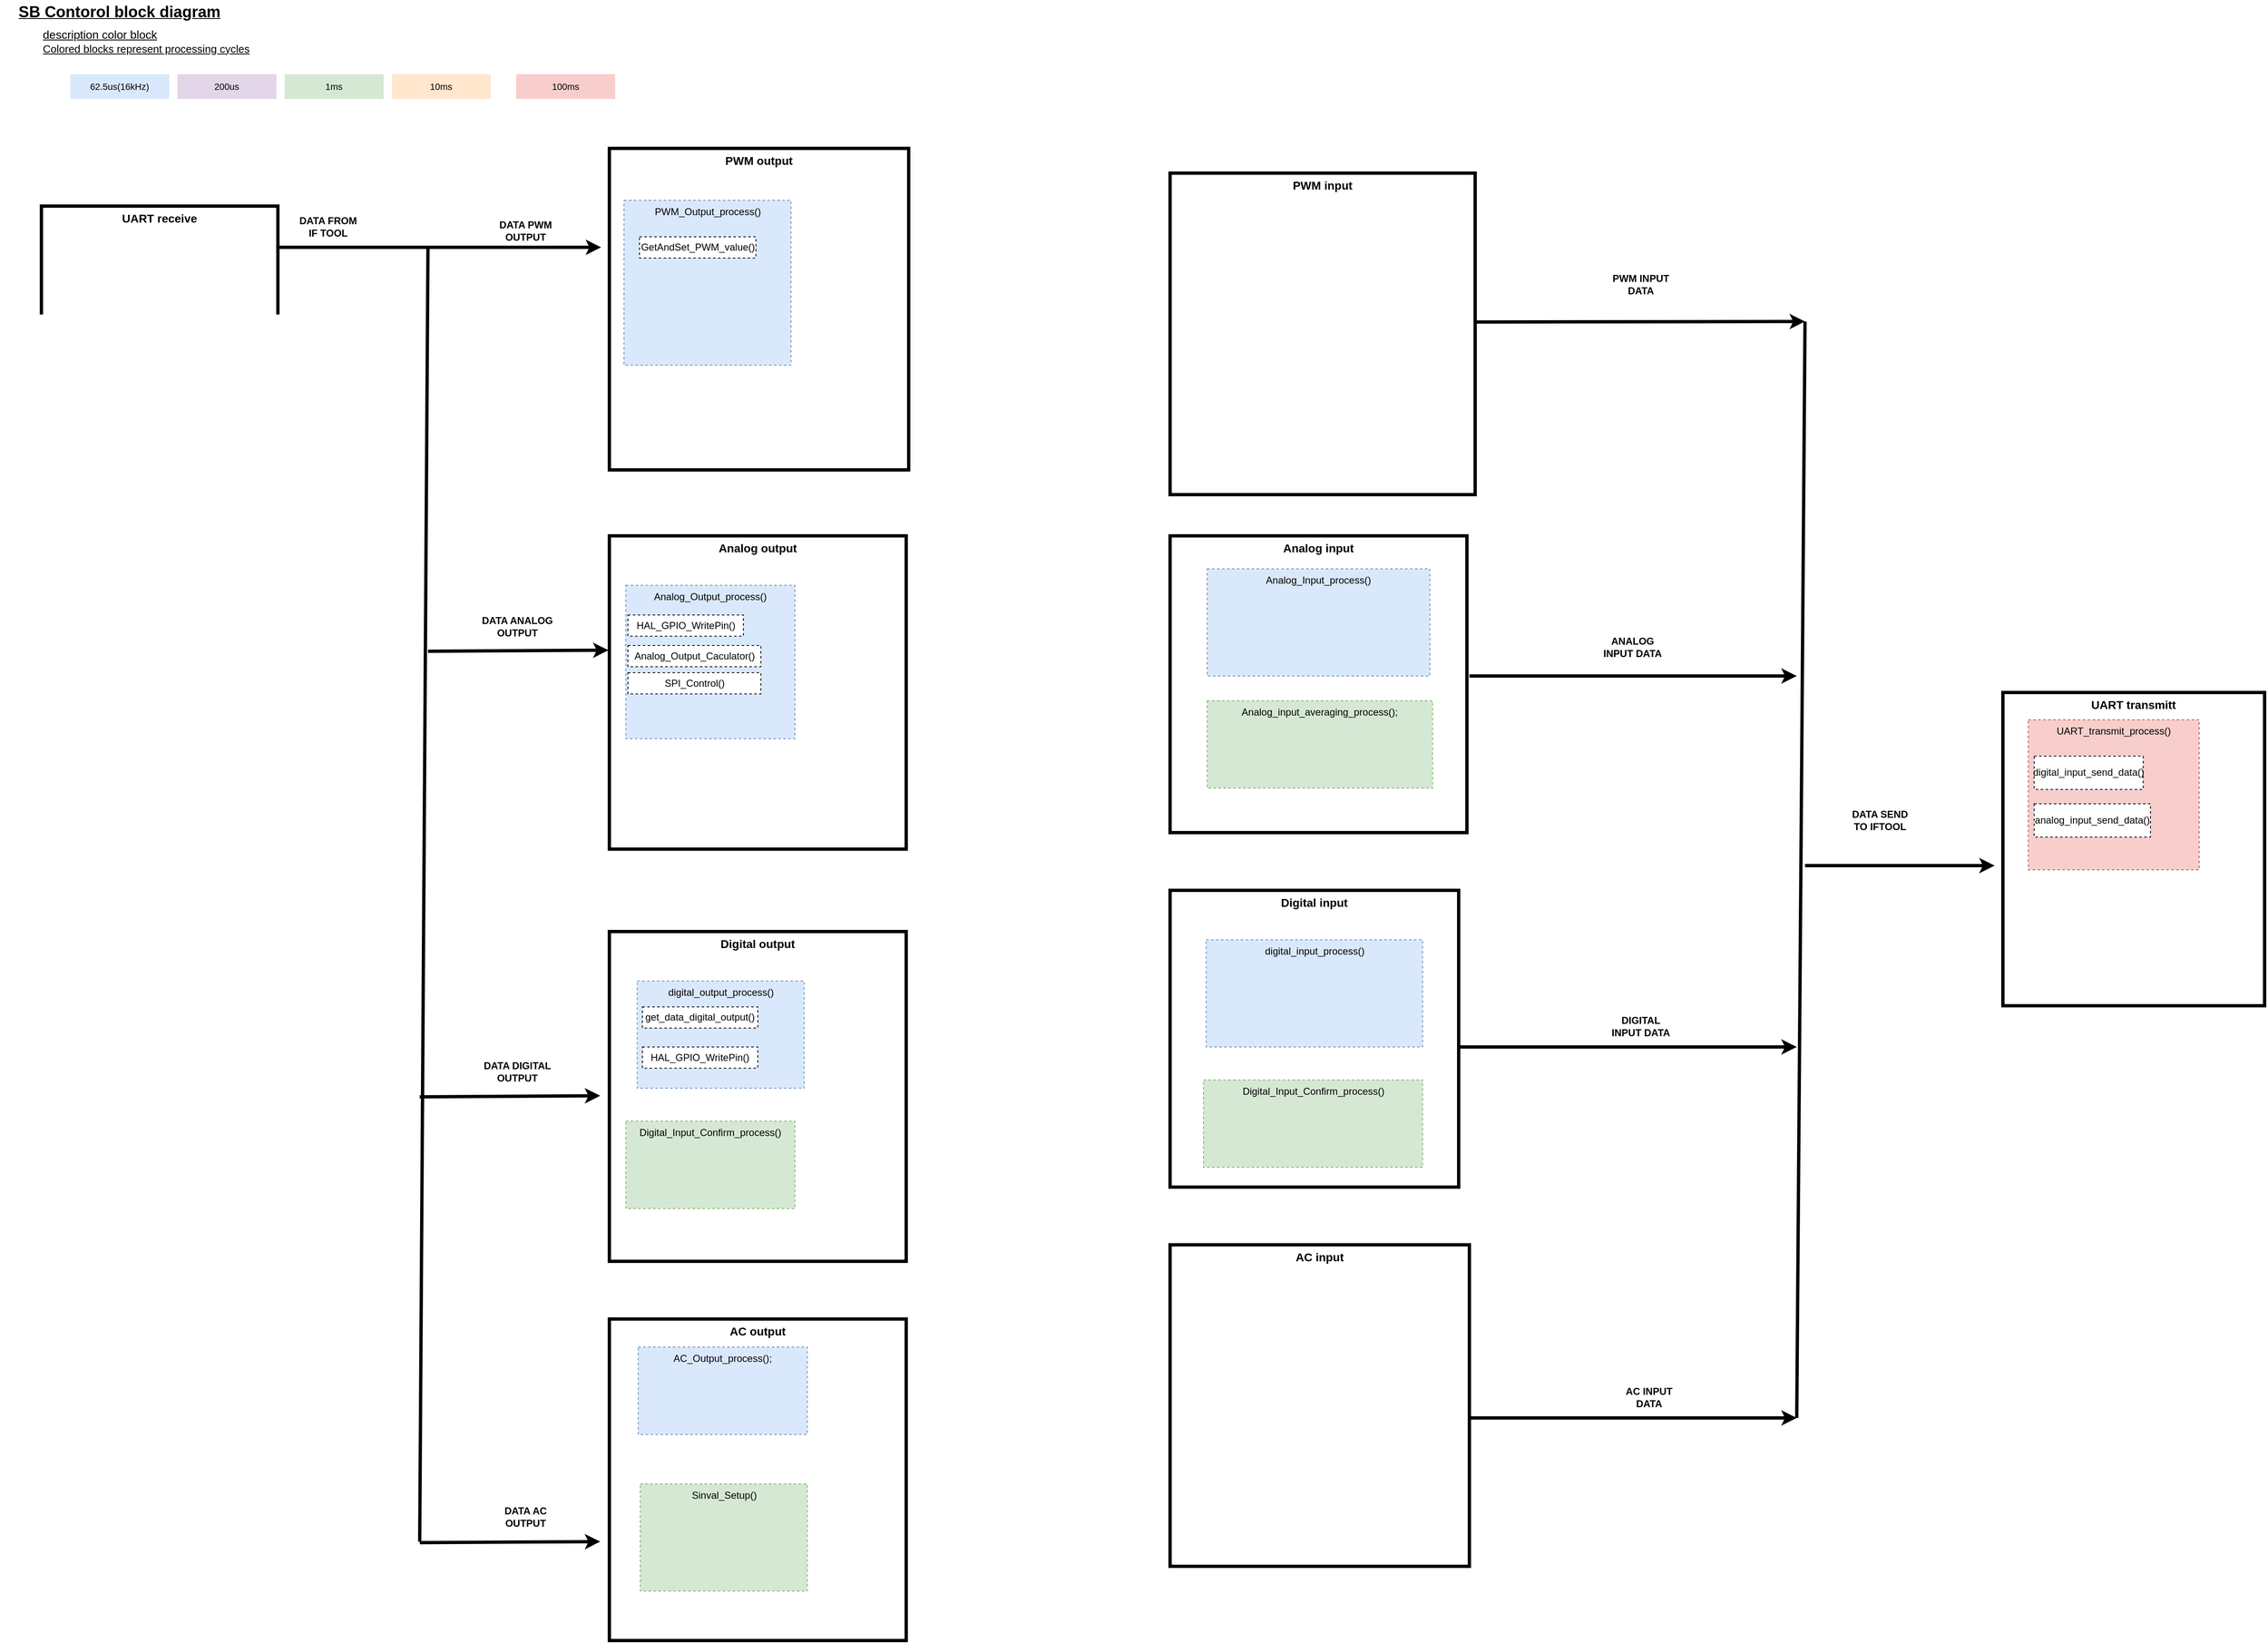 <mxfile version="13.3.1" type="device" pages="10"><diagram name="SB_ALL" id="MUjSH7pjkqxyINEMBMCg"><mxGraphModel dx="2370" dy="1370" grid="1" gridSize="10" guides="1" tooltips="1" connect="1" arrows="1" fold="1" page="1" pageScale="1" pageWidth="4681" pageHeight="3300" math="0" shadow="0"><root><mxCell id="6uWONXCZi-0pSgICkCYU-0"/><mxCell id="6uWONXCZi-0pSgICkCYU-1" parent="6uWONXCZi-0pSgICkCYU-0"/><mxCell id="6uWONXCZi-0pSgICkCYU-125" value="62.5us(16kHz)" style="rounded=0;whiteSpace=wrap;html=1;dashed=1;strokeColor=none;strokeWidth=2;fontSize=11;fillColor=#dae8fc;" parent="6uWONXCZi-0pSgICkCYU-1" vertex="1"><mxGeometry x="106.25" y="100" width="120" height="30" as="geometry"/></mxCell><mxCell id="6uWONXCZi-0pSgICkCYU-126" value="200us" style="rounded=0;whiteSpace=wrap;html=1;dashed=1;strokeColor=none;strokeWidth=2;fontSize=11;fillColor=#e1d5e7;" parent="6uWONXCZi-0pSgICkCYU-1" vertex="1"><mxGeometry x="236.25" y="100" width="120" height="30" as="geometry"/></mxCell><mxCell id="6uWONXCZi-0pSgICkCYU-127" value="1ms" style="rounded=0;whiteSpace=wrap;html=1;dashed=1;strokeColor=none;strokeWidth=2;fontSize=11;fillColor=#d5e8d4;" parent="6uWONXCZi-0pSgICkCYU-1" vertex="1"><mxGeometry x="366.25" y="100" width="120" height="30" as="geometry"/></mxCell><mxCell id="6uWONXCZi-0pSgICkCYU-146" value="SB Contorol block diagram" style="text;html=1;strokeColor=none;fillColor=none;align=center;verticalAlign=middle;whiteSpace=wrap;rounded=0;dashed=1;fontSize=19;fontStyle=5" parent="6uWONXCZi-0pSgICkCYU-1" vertex="1"><mxGeometry x="21.25" y="10" width="290" height="30" as="geometry"/></mxCell><mxCell id="6uWONXCZi-0pSgICkCYU-147" value="description color block&lt;br&gt;&lt;font style=&quot;font-size: 13px&quot;&gt;Colored blocks represent processing cycles&lt;/font&gt;" style="text;html=1;strokeColor=none;fillColor=none;align=left;verticalAlign=middle;whiteSpace=wrap;rounded=0;dashed=1;fontSize=14;fontStyle=4" parent="6uWONXCZi-0pSgICkCYU-1" vertex="1"><mxGeometry x="71.25" y="50" width="280" height="20" as="geometry"/></mxCell><mxCell id="6uWONXCZi-0pSgICkCYU-170" value="10ms" style="rounded=0;whiteSpace=wrap;html=1;dashed=1;strokeColor=none;strokeWidth=2;fontSize=11;fillColor=#FFE6CC;" parent="6uWONXCZi-0pSgICkCYU-1" vertex="1"><mxGeometry x="496.25" y="100" width="120" height="30" as="geometry"/></mxCell><mxCell id="MDAUk8t_jhqDcXw_wesw-0" value="100ms" style="rounded=0;whiteSpace=wrap;html=1;strokeColor=none;strokeWidth=2;fontSize=11;fillColor=#f8cecc;" vertex="1" parent="6uWONXCZi-0pSgICkCYU-1"><mxGeometry x="647" y="100" width="120" height="30" as="geometry"/></mxCell><mxCell id="GRfdVS57GKQeWSjT2lh2-7" value="&lt;span style=&quot;font-size: 14px&quot;&gt;&lt;b&gt;UART receive&lt;/b&gt;&lt;/span&gt;" style="rounded=0;whiteSpace=wrap;html=1;strokeWidth=4;fillColor=none;verticalAlign=top;" vertex="1" parent="6uWONXCZi-0pSgICkCYU-1"><mxGeometry x="71.25" y="260" width="286.75" height="390" as="geometry"/></mxCell><mxCell id="GRfdVS57GKQeWSjT2lh2-23" value="&lt;span style=&quot;font-size: 14px&quot;&gt;&lt;b&gt;PWM input&lt;/b&gt;&lt;/span&gt;" style="rounded=0;whiteSpace=wrap;html=1;strokeWidth=4;fillColor=none;verticalAlign=top;" vertex="1" parent="6uWONXCZi-0pSgICkCYU-1"><mxGeometry x="1440" y="220" width="370" height="390" as="geometry"/></mxCell><mxCell id="GRfdVS57GKQeWSjT2lh2-26" value="&lt;span style=&quot;font-size: 14px&quot;&gt;&lt;b&gt;AC input&lt;/b&gt;&lt;/span&gt;" style="rounded=0;whiteSpace=wrap;html=1;strokeWidth=4;fillColor=none;verticalAlign=top;" vertex="1" parent="6uWONXCZi-0pSgICkCYU-1"><mxGeometry x="1440" y="1520" width="363" height="390" as="geometry"/></mxCell><mxCell id="GRfdVS57GKQeWSjT2lh2-30" value="" style="group" vertex="1" connectable="0" parent="6uWONXCZi-0pSgICkCYU-1"><mxGeometry x="1440" y="1090" width="350" height="360" as="geometry"/></mxCell><mxCell id="GRfdVS57GKQeWSjT2lh2-3" value="&lt;b&gt;&lt;font style=&quot;font-size: 14px&quot;&gt;Digital input&lt;/font&gt;&lt;/b&gt;" style="rounded=0;whiteSpace=wrap;html=1;strokeWidth=4;fillColor=none;verticalAlign=top;" vertex="1" parent="GRfdVS57GKQeWSjT2lh2-30"><mxGeometry width="350" height="360" as="geometry"/></mxCell><mxCell id="GRfdVS57GKQeWSjT2lh2-5" value="Digital_Input_Confirm_process()" style="rounded=0;whiteSpace=wrap;html=1;strokeWidth=1;dashed=1;fillColor=#d5e8d4;strokeColor=#82b366;labelPosition=center;verticalLabelPosition=middle;align=center;verticalAlign=top;" vertex="1" parent="GRfdVS57GKQeWSjT2lh2-30"><mxGeometry x="40.509" y="230" width="265.741" height="106" as="geometry"/></mxCell><mxCell id="GRfdVS57GKQeWSjT2lh2-6" value="digital_input_process()" style="rounded=0;whiteSpace=wrap;html=1;strokeWidth=1;dashed=1;fillColor=#dae8fc;strokeColor=#6c8ebf;verticalAlign=top;" vertex="1" parent="GRfdVS57GKQeWSjT2lh2-30"><mxGeometry x="43.75" y="60" width="262.5" height="130" as="geometry"/></mxCell><mxCell id="GRfdVS57GKQeWSjT2lh2-31" value="" style="group" vertex="1" connectable="0" parent="6uWONXCZi-0pSgICkCYU-1"><mxGeometry x="760" y="1140" width="360" height="400" as="geometry"/></mxCell><mxCell id="GRfdVS57GKQeWSjT2lh2-11" value="&lt;b&gt;&lt;font style=&quot;font-size: 14px&quot;&gt;Digital output&lt;/font&gt;&lt;/b&gt;" style="rounded=0;whiteSpace=wrap;html=1;strokeWidth=4;fillColor=none;verticalAlign=top;" vertex="1" parent="GRfdVS57GKQeWSjT2lh2-31"><mxGeometry width="360" height="400" as="geometry"/></mxCell><mxCell id="GRfdVS57GKQeWSjT2lh2-12" value="Digital_Input_Confirm_process()" style="rounded=0;whiteSpace=wrap;html=1;strokeWidth=1;dashed=1;fillColor=#d5e8d4;strokeColor=#82b366;labelPosition=center;verticalLabelPosition=middle;align=center;verticalAlign=top;" vertex="1" parent="GRfdVS57GKQeWSjT2lh2-31"><mxGeometry x="20" y="230" width="205" height="106" as="geometry"/></mxCell><mxCell id="GRfdVS57GKQeWSjT2lh2-13" value="digital_output_process()" style="rounded=0;whiteSpace=wrap;html=1;strokeWidth=1;dashed=1;fillColor=#dae8fc;strokeColor=#6c8ebf;verticalAlign=top;" vertex="1" parent="GRfdVS57GKQeWSjT2lh2-31"><mxGeometry x="33.75" y="60" width="202.5" height="130" as="geometry"/></mxCell><mxCell id="GRfdVS57GKQeWSjT2lh2-14" value="get_data_digital_output()" style="rounded=0;whiteSpace=wrap;html=1;strokeWidth=1;dashed=1;" vertex="1" parent="GRfdVS57GKQeWSjT2lh2-31"><mxGeometry x="40" y="91.38" width="140" height="25.75" as="geometry"/></mxCell><mxCell id="GRfdVS57GKQeWSjT2lh2-15" value="HAL_GPIO_WritePin()" style="rounded=0;whiteSpace=wrap;html=1;strokeWidth=1;dashed=1;" vertex="1" parent="GRfdVS57GKQeWSjT2lh2-31"><mxGeometry x="40" y="140" width="140" height="25.75" as="geometry"/></mxCell><mxCell id="GRfdVS57GKQeWSjT2lh2-32" value="" style="group" vertex="1" connectable="0" parent="6uWONXCZi-0pSgICkCYU-1"><mxGeometry x="760" y="1610" width="360" height="390" as="geometry"/></mxCell><mxCell id="Etva_quuFhJgmhKw0ez--1" value="&lt;b&gt;&lt;font style=&quot;font-size: 14px&quot;&gt;AC output&lt;/font&gt;&lt;/b&gt;" style="rounded=0;whiteSpace=wrap;html=1;strokeWidth=4;fillColor=none;verticalAlign=top;" vertex="1" parent="GRfdVS57GKQeWSjT2lh2-32"><mxGeometry width="360" height="390" as="geometry"/></mxCell><mxCell id="WRn0D_Y1h-fWjR7txcPd-1" value="Sinval_Setup()" style="rounded=0;whiteSpace=wrap;html=1;strokeWidth=1;dashed=1;fillColor=#d5e8d4;strokeColor=#82b366;verticalAlign=top;" vertex="1" parent="GRfdVS57GKQeWSjT2lh2-32"><mxGeometry x="37.5" y="200" width="202.5" height="130" as="geometry"/></mxCell><mxCell id="MDAUk8t_jhqDcXw_wesw-1" value="AC_Output_process();" style="rounded=0;whiteSpace=wrap;html=1;strokeWidth=1;dashed=1;fillColor=#dae8fc;strokeColor=#6c8ebf;labelPosition=center;verticalLabelPosition=middle;align=center;verticalAlign=top;" vertex="1" parent="GRfdVS57GKQeWSjT2lh2-32"><mxGeometry x="35" y="34" width="205" height="106" as="geometry"/></mxCell><mxCell id="GRfdVS57GKQeWSjT2lh2-33" value="" style="group" vertex="1" connectable="0" parent="6uWONXCZi-0pSgICkCYU-1"><mxGeometry x="1440" y="660" width="360" height="360" as="geometry"/></mxCell><mxCell id="GRfdVS57GKQeWSjT2lh2-0" value="&lt;b&gt;&lt;font style=&quot;font-size: 14px&quot;&gt;Analog input&lt;/font&gt;&lt;/b&gt;" style="rounded=0;whiteSpace=wrap;html=1;strokeWidth=4;fillColor=none;verticalAlign=top;" vertex="1" parent="GRfdVS57GKQeWSjT2lh2-33"><mxGeometry width="360" height="360" as="geometry"/></mxCell><mxCell id="GRfdVS57GKQeWSjT2lh2-1" value="Analog_Input_process()" style="rounded=0;whiteSpace=wrap;html=1;strokeWidth=1;dashed=1;fillColor=#dae8fc;strokeColor=#6c8ebf;verticalAlign=top;" vertex="1" parent="GRfdVS57GKQeWSjT2lh2-33"><mxGeometry x="45" y="40" width="270" height="130" as="geometry"/></mxCell><mxCell id="GRfdVS57GKQeWSjT2lh2-2" value="Analog_input_averaging_process();" style="rounded=0;whiteSpace=wrap;html=1;strokeWidth=1;dashed=1;fillColor=#d5e8d4;strokeColor=#82b366;labelPosition=center;verticalLabelPosition=middle;align=center;verticalAlign=top;" vertex="1" parent="GRfdVS57GKQeWSjT2lh2-33"><mxGeometry x="45" y="200" width="273.333" height="106" as="geometry"/></mxCell><mxCell id="GRfdVS57GKQeWSjT2lh2-34" value="" style="group" vertex="1" connectable="0" parent="6uWONXCZi-0pSgICkCYU-1"><mxGeometry x="760" y="660" width="360" height="380" as="geometry"/></mxCell><mxCell id="GRfdVS57GKQeWSjT2lh2-35" value="&lt;b&gt;&lt;font style=&quot;font-size: 14px&quot;&gt;Analog output&lt;/font&gt;&lt;/b&gt;" style="rounded=0;whiteSpace=wrap;html=1;strokeWidth=4;fillColor=none;verticalAlign=top;" vertex="1" parent="GRfdVS57GKQeWSjT2lh2-34"><mxGeometry width="360" height="380" as="geometry"/></mxCell><mxCell id="GRfdVS57GKQeWSjT2lh2-50" value="" style="group" vertex="1" connectable="0" parent="GRfdVS57GKQeWSjT2lh2-34"><mxGeometry x="20" y="60" width="205" height="186" as="geometry"/></mxCell><mxCell id="GRfdVS57GKQeWSjT2lh2-37" value="Analog_Output_process()" style="rounded=0;whiteSpace=wrap;html=1;strokeWidth=1;dashed=1;fillColor=#dae8fc;strokeColor=#6c8ebf;labelPosition=center;verticalLabelPosition=middle;align=center;verticalAlign=top;" vertex="1" parent="GRfdVS57GKQeWSjT2lh2-50"><mxGeometry width="205" height="186" as="geometry"/></mxCell><mxCell id="GRfdVS57GKQeWSjT2lh2-49" value="" style="group" vertex="1" connectable="0" parent="GRfdVS57GKQeWSjT2lh2-50"><mxGeometry x="2.5" y="36.0" width="161.25" height="95.75" as="geometry"/></mxCell><mxCell id="GRfdVS57GKQeWSjT2lh2-44" value="HAL_GPIO_WritePin()" style="rounded=0;whiteSpace=wrap;html=1;strokeWidth=1;dashed=1;" vertex="1" parent="GRfdVS57GKQeWSjT2lh2-49"><mxGeometry width="140" height="25.75" as="geometry"/></mxCell><mxCell id="GRfdVS57GKQeWSjT2lh2-47" value="Analog_Output_Caculator()" style="rounded=0;whiteSpace=wrap;html=1;strokeWidth=1;dashed=1;" vertex="1" parent="GRfdVS57GKQeWSjT2lh2-49"><mxGeometry y="37.0" width="161.25" height="25.75" as="geometry"/></mxCell><mxCell id="GRfdVS57GKQeWSjT2lh2-48" value="SPI_Control()" style="rounded=0;whiteSpace=wrap;html=1;strokeWidth=1;dashed=1;" vertex="1" parent="GRfdVS57GKQeWSjT2lh2-49"><mxGeometry x="1.137e-13" y="70.0" width="161.25" height="25.75" as="geometry"/></mxCell><mxCell id="5kXbTOdiFdr-j4aK_Zab-0" value="" style="group" vertex="1" connectable="0" parent="6uWONXCZi-0pSgICkCYU-1"><mxGeometry x="760" y="190.0" width="363" height="390" as="geometry"/></mxCell><mxCell id="GRfdVS57GKQeWSjT2lh2-16" value="&lt;span style=&quot;font-size: 14px&quot;&gt;&lt;b&gt;PWM output&lt;/b&gt;&lt;/span&gt;" style="rounded=0;whiteSpace=wrap;html=1;strokeWidth=4;fillColor=none;verticalAlign=top;" vertex="1" parent="5kXbTOdiFdr-j4aK_Zab-0"><mxGeometry width="363" height="390" as="geometry"/></mxCell><mxCell id="GRfdVS57GKQeWSjT2lh2-20" value="PWM_Output_process()" style="rounded=0;whiteSpace=wrap;html=1;strokeWidth=1;dashed=1;fillColor=#dae8fc;strokeColor=#6c8ebf;verticalAlign=top;" vertex="1" parent="5kXbTOdiFdr-j4aK_Zab-0"><mxGeometry x="17.75" y="63.0" width="202.5" height="200" as="geometry"/></mxCell><mxCell id="GRfdVS57GKQeWSjT2lh2-19" value="GetAndSet_PWM_value()" style="rounded=0;whiteSpace=wrap;html=1;strokeWidth=1;dashed=1;" vertex="1" parent="5kXbTOdiFdr-j4aK_Zab-0"><mxGeometry x="36.5" y="107.25" width="141.25" height="25.75" as="geometry"/></mxCell><mxCell id="5kXbTOdiFdr-j4aK_Zab-1" value="" style="endArrow=classic;html=1;strokeWidth=4;" edge="1" parent="6uWONXCZi-0pSgICkCYU-1"><mxGeometry width="50" height="50" relative="1" as="geometry"><mxPoint x="360" y="310" as="sourcePoint"/><mxPoint x="750" y="310" as="targetPoint"/></mxGeometry></mxCell><mxCell id="5kXbTOdiFdr-j4aK_Zab-2" value="DATA PWM OUTPUT" style="text;html=1;strokeColor=none;fillColor=none;align=center;verticalAlign=middle;whiteSpace=wrap;rounded=0;fontStyle=1" vertex="1" parent="6uWONXCZi-0pSgICkCYU-1"><mxGeometry x="610" y="280" width="97" height="20" as="geometry"/></mxCell><mxCell id="5kXbTOdiFdr-j4aK_Zab-3" value="" style="endArrow=none;html=1;strokeWidth=4;" edge="1" parent="6uWONXCZi-0pSgICkCYU-1"><mxGeometry width="50" height="50" relative="1" as="geometry"><mxPoint x="530" y="1880" as="sourcePoint"/><mxPoint x="540" y="310" as="targetPoint"/></mxGeometry></mxCell><mxCell id="5kXbTOdiFdr-j4aK_Zab-4" value="" style="endArrow=classic;html=1;strokeWidth=4;entryX=-0.003;entryY=0.365;entryDx=0;entryDy=0;entryPerimeter=0;" edge="1" parent="6uWONXCZi-0pSgICkCYU-1" target="GRfdVS57GKQeWSjT2lh2-35"><mxGeometry width="50" height="50" relative="1" as="geometry"><mxPoint x="540" y="800" as="sourcePoint"/><mxPoint x="620" y="780" as="targetPoint"/></mxGeometry></mxCell><mxCell id="5kXbTOdiFdr-j4aK_Zab-5" value="" style="endArrow=classic;html=1;strokeWidth=4;entryX=-0.003;entryY=0.365;entryDx=0;entryDy=0;entryPerimeter=0;" edge="1" parent="6uWONXCZi-0pSgICkCYU-1"><mxGeometry width="50" height="50" relative="1" as="geometry"><mxPoint x="530" y="1340.47" as="sourcePoint"/><mxPoint x="748.92" y="1339.17" as="targetPoint"/></mxGeometry></mxCell><mxCell id="i9fw1hmeWBPc_EDcWwFQ-0" value="" style="endArrow=classic;html=1;strokeWidth=4;entryX=-0.003;entryY=0.365;entryDx=0;entryDy=0;entryPerimeter=0;" edge="1" parent="6uWONXCZi-0pSgICkCYU-1"><mxGeometry width="50" height="50" relative="1" as="geometry"><mxPoint x="530" y="1881.3" as="sourcePoint"/><mxPoint x="748.92" y="1880" as="targetPoint"/></mxGeometry></mxCell><mxCell id="i9fw1hmeWBPc_EDcWwFQ-2" value="DATA FROM IF TOOL" style="text;html=1;strokeColor=none;fillColor=none;align=center;verticalAlign=middle;whiteSpace=wrap;rounded=0;fontStyle=1" vertex="1" parent="6uWONXCZi-0pSgICkCYU-1"><mxGeometry x="377.75" y="270" width="82.25" height="30" as="geometry"/></mxCell><mxCell id="i9fw1hmeWBPc_EDcWwFQ-3" value="DATA ANALOG OUTPUT" style="text;html=1;strokeColor=none;fillColor=none;align=center;verticalAlign=middle;whiteSpace=wrap;rounded=0;fontStyle=1" vertex="1" parent="6uWONXCZi-0pSgICkCYU-1"><mxGeometry x="600" y="760" width="97" height="20" as="geometry"/></mxCell><mxCell id="i9fw1hmeWBPc_EDcWwFQ-4" value="DATA DIGITAL OUTPUT" style="text;html=1;strokeColor=none;fillColor=none;align=center;verticalAlign=middle;whiteSpace=wrap;rounded=0;fontStyle=1" vertex="1" parent="6uWONXCZi-0pSgICkCYU-1"><mxGeometry x="600" y="1300" width="97" height="20" as="geometry"/></mxCell><mxCell id="i9fw1hmeWBPc_EDcWwFQ-5" value="DATA AC OUTPUT" style="text;html=1;strokeColor=none;fillColor=none;align=center;verticalAlign=middle;whiteSpace=wrap;rounded=0;fontStyle=1" vertex="1" parent="6uWONXCZi-0pSgICkCYU-1"><mxGeometry x="610" y="1840" width="97" height="20" as="geometry"/></mxCell><mxCell id="i9fw1hmeWBPc_EDcWwFQ-7" value="" style="endArrow=classic;html=1;strokeWidth=4;exitX=1.005;exitY=0.463;exitDx=0;exitDy=0;exitPerimeter=0;" edge="1" parent="6uWONXCZi-0pSgICkCYU-1" source="GRfdVS57GKQeWSjT2lh2-23"><mxGeometry width="50" height="50" relative="1" as="geometry"><mxPoint x="1820" y="400" as="sourcePoint"/><mxPoint x="2210" y="400" as="targetPoint"/></mxGeometry></mxCell><mxCell id="i9fw1hmeWBPc_EDcWwFQ-8" value="" style="group" vertex="1" connectable="0" parent="6uWONXCZi-0pSgICkCYU-1"><mxGeometry x="2450" y="850" width="320" height="380" as="geometry"/></mxCell><mxCell id="GRfdVS57GKQeWSjT2lh2-29" value="" style="group" vertex="1" connectable="0" parent="i9fw1hmeWBPc_EDcWwFQ-8"><mxGeometry width="320" height="380" as="geometry"/></mxCell><mxCell id="yczj_OSjDNeCHfwSpxhG-1" value="&lt;span style=&quot;font-size: 14px&quot;&gt;&lt;b&gt;UART transmitt&lt;/b&gt;&lt;/span&gt;" style="rounded=0;whiteSpace=wrap;html=1;strokeWidth=4;fillColor=none;verticalAlign=top;" vertex="1" parent="GRfdVS57GKQeWSjT2lh2-29"><mxGeometry width="317.355" height="380" as="geometry"/></mxCell><mxCell id="yczj_OSjDNeCHfwSpxhG-0" value="UART_transmit_process()" style="rounded=0;whiteSpace=wrap;html=1;strokeWidth=1;dashed=1;fillColor=#f8cecc;strokeColor=#b85450;labelPosition=center;verticalLabelPosition=middle;align=center;verticalAlign=top;" vertex="1" parent="GRfdVS57GKQeWSjT2lh2-29"><mxGeometry x="30.854" y="33.13" width="207.163" height="181.96" as="geometry"/></mxCell><mxCell id="yczj_OSjDNeCHfwSpxhG-3" value="analog_input_send_data()" style="rounded=0;whiteSpace=wrap;html=1;strokeWidth=1;dashed=1;" vertex="1" parent="GRfdVS57GKQeWSjT2lh2-29"><mxGeometry x="37.906" y="134.949" width="141.047" height="40.436" as="geometry"/></mxCell><mxCell id="yczj_OSjDNeCHfwSpxhG-4" value="digital_input_send_data()" style="rounded=0;whiteSpace=wrap;html=1;strokeWidth=1;dashed=1;" vertex="1" parent="GRfdVS57GKQeWSjT2lh2-29"><mxGeometry x="37.906" y="77.218" width="132.231" height="40.436" as="geometry"/></mxCell><mxCell id="i9fw1hmeWBPc_EDcWwFQ-9" value="" style="endArrow=none;html=1;strokeWidth=4;" edge="1" parent="6uWONXCZi-0pSgICkCYU-1"><mxGeometry width="50" height="50" relative="1" as="geometry"><mxPoint x="2200" y="1730" as="sourcePoint"/><mxPoint x="2210" y="400" as="targetPoint"/></mxGeometry></mxCell><mxCell id="i9fw1hmeWBPc_EDcWwFQ-12" value="" style="endArrow=classic;html=1;strokeWidth=4;" edge="1" parent="6uWONXCZi-0pSgICkCYU-1"><mxGeometry width="50" height="50" relative="1" as="geometry"><mxPoint x="2210" y="1060" as="sourcePoint"/><mxPoint x="2440" y="1060" as="targetPoint"/></mxGeometry></mxCell><mxCell id="i9fw1hmeWBPc_EDcWwFQ-13" value="" style="endArrow=classic;html=1;strokeWidth=4;" edge="1" parent="6uWONXCZi-0pSgICkCYU-1"><mxGeometry width="50" height="50" relative="1" as="geometry"><mxPoint x="1803" y="830" as="sourcePoint"/><mxPoint x="2200" y="830" as="targetPoint"/></mxGeometry></mxCell><mxCell id="i9fw1hmeWBPc_EDcWwFQ-16" value="" style="endArrow=classic;html=1;strokeWidth=4;" edge="1" parent="6uWONXCZi-0pSgICkCYU-1"><mxGeometry width="50" height="50" relative="1" as="geometry"><mxPoint x="1790" y="1280" as="sourcePoint"/><mxPoint x="2200" y="1280" as="targetPoint"/></mxGeometry></mxCell><mxCell id="i9fw1hmeWBPc_EDcWwFQ-17" value="" style="endArrow=classic;html=1;strokeWidth=4;" edge="1" parent="6uWONXCZi-0pSgICkCYU-1"><mxGeometry width="50" height="50" relative="1" as="geometry"><mxPoint x="1803" y="1730" as="sourcePoint"/><mxPoint x="2200" y="1730" as="targetPoint"/></mxGeometry></mxCell><mxCell id="i9fw1hmeWBPc_EDcWwFQ-18" value="DATA SEND TO IFTOOL" style="text;html=1;strokeColor=none;fillColor=none;align=center;verticalAlign=middle;whiteSpace=wrap;rounded=0;fontStyle=1" vertex="1" parent="6uWONXCZi-0pSgICkCYU-1"><mxGeometry x="2260" y="990" width="82.25" height="30" as="geometry"/></mxCell><mxCell id="i9fw1hmeWBPc_EDcWwFQ-19" value="PWM INPUT DATA" style="text;html=1;strokeColor=none;fillColor=none;align=center;verticalAlign=middle;whiteSpace=wrap;rounded=0;fontStyle=1" vertex="1" parent="6uWONXCZi-0pSgICkCYU-1"><mxGeometry x="1970" y="340" width="82.25" height="30" as="geometry"/></mxCell><mxCell id="i9fw1hmeWBPc_EDcWwFQ-20" value="ANALOG INPUT DATA" style="text;html=1;strokeColor=none;fillColor=none;align=center;verticalAlign=middle;whiteSpace=wrap;rounded=0;fontStyle=1" vertex="1" parent="6uWONXCZi-0pSgICkCYU-1"><mxGeometry x="1960" y="780" width="82.25" height="30" as="geometry"/></mxCell><mxCell id="i9fw1hmeWBPc_EDcWwFQ-22" value="DIGITAL INPUT DATA" style="text;html=1;strokeColor=none;fillColor=none;align=center;verticalAlign=middle;whiteSpace=wrap;rounded=0;fontStyle=1" vertex="1" parent="6uWONXCZi-0pSgICkCYU-1"><mxGeometry x="1970" y="1240" width="82.25" height="30" as="geometry"/></mxCell><mxCell id="i9fw1hmeWBPc_EDcWwFQ-23" value="AC INPUT DATA" style="text;html=1;strokeColor=none;fillColor=none;align=center;verticalAlign=middle;whiteSpace=wrap;rounded=0;fontStyle=1" vertex="1" parent="6uWONXCZi-0pSgICkCYU-1"><mxGeometry x="1980" y="1690" width="82.25" height="30" as="geometry"/></mxCell></root></mxGraphModel></diagram><diagram id="WGiNJng6nnh4DGcKhpE5" name="all"><mxGraphModel dx="2031" dy="1174" grid="1" gridSize="10" guides="1" tooltips="1" connect="1" arrows="1" fold="1" page="1" pageScale="1" pageWidth="1654" pageHeight="1169" math="0" shadow="0"><root><mxCell id="Q5G8tpkgZ-Yp72Z_2t58-0"/><mxCell id="Q5G8tpkgZ-Yp72Z_2t58-1" parent="Q5G8tpkgZ-Yp72Z_2t58-0"/><mxCell id="Q5G8tpkgZ-Yp72Z_2t58-7" value="Error diagnosis process&lt;br style=&quot;font-size: 14px;&quot;&gt;(Protection assessment)" style="rounded=0;whiteSpace=wrap;html=1;verticalAlign=top;strokeWidth=4;fontStyle=1;fontSize=14;" parent="Q5G8tpkgZ-Yp72Z_2t58-1" vertex="1"><mxGeometry x="660" y="310" width="380" height="1100" as="geometry"/></mxCell><mxCell id="Q5G8tpkgZ-Yp72Z_2t58-8" value="interrupt&lt;br style=&quot;font-size: 14px;&quot;&gt;(feedback process)" style="rounded=0;whiteSpace=wrap;html=1;verticalAlign=top;strokeWidth=4;fontStyle=1;fillColor=#dae8fc;strokeColor=#0A0000;fontSize=14;" parent="Q5G8tpkgZ-Yp72Z_2t58-1" vertex="1"><mxGeometry x="1660" y="1056.56" width="730" height="1053.44" as="geometry"/></mxCell><mxCell id="kxTYtvPRtwo5syvhfEk0-41" value="" style="rounded=0;whiteSpace=wrap;html=1;fontStyle=2;dashed=1;align=center;" parent="Q5G8tpkgZ-Yp72Z_2t58-1" vertex="1"><mxGeometry x="1921.8" y="1130" width="448.2" height="650" as="geometry"/></mxCell><mxCell id="kxTYtvPRtwo5syvhfEk0-66" value="" style="rounded=0;whiteSpace=wrap;html=1;fontStyle=2;dashed=1;align=center;" parent="Q5G8tpkgZ-Yp72Z_2t58-1" vertex="1"><mxGeometry x="1931.8" y="1160" width="208.2" height="220" as="geometry"/></mxCell><mxCell id="LtPS77D9GwVWYTXZyjLG-29" value="update_monitor_events_1ms_3" style="rounded=0;whiteSpace=wrap;html=1;verticalAlign=top;dashed=1;fontStyle=2;fillColor=#d5e8d4;strokeColor=#0A0000;fontSize=10;strokeWidth=2;" parent="Q5G8tpkgZ-Yp72Z_2t58-1" vertex="1"><mxGeometry x="671.25" y="1241.74" width="350" height="143.44" as="geometry"/></mxCell><mxCell id="LtPS77D9GwVWYTXZyjLG-28" value="update_monitor_events_1ms_2&lt;br style=&quot;font-size: 10px&quot;&gt;" style="rounded=0;whiteSpace=wrap;html=1;verticalAlign=top;dashed=1;fontStyle=2;fillColor=#d5e8d4;strokeColor=#0A0000;fontSize=10;strokeWidth=2;" parent="Q5G8tpkgZ-Yp72Z_2t58-1" vertex="1"><mxGeometry x="670" y="1036" width="350" height="183.44" as="geometry"/></mxCell><mxCell id="zcuxSzFMJzwTxcLH2SEu-0" value="INV control" style="rounded=0;whiteSpace=wrap;html=1;verticalAlign=top;strokeWidth=4;fontStyle=1;fillColor=#d5e8d4;strokeColor=#000000;fontSize=14;" parent="Q5G8tpkgZ-Yp72Z_2t58-1" vertex="1"><mxGeometry x="1630" y="450" width="280" height="550" as="geometry"/></mxCell><mxCell id="d-TAdwIBJc1HOob-Hfa5-68" value="Target voltage, current detection" style="rounded=0;whiteSpace=wrap;html=1;fillColor=#FFFFFF;fontStyle=0;verticalAlign=top;strokeWidth=2;" parent="Q5G8tpkgZ-Yp72Z_2t58-1" vertex="1"><mxGeometry x="1660" y="490" width="210" height="330" as="geometry"/></mxCell><mxCell id="AA4pWDAOWwtGIEohdPvm-8" value="" style="shape=offPageConnector;whiteSpace=wrap;html=1;strokeWidth=1;fontColor=#0A0000;align=left;rotation=90;direction=west;flipV=1;flipH=0;" parent="Q5G8tpkgZ-Yp72Z_2t58-1" vertex="1"><mxGeometry x="1114.55" y="496.56" width="31.25" height="123.44" as="geometry"/></mxCell><mxCell id="Q5G8tpkgZ-Yp72Z_2t58-11" value="Digital output process" style="rounded=0;whiteSpace=wrap;html=1;verticalAlign=top;strokeWidth=4;fontStyle=1;fillColor=#d5e8d4;strokeColor=#0A0000;fontSize=14;" parent="Q5G8tpkgZ-Yp72Z_2t58-1" vertex="1"><mxGeometry x="2061" y="230" width="249.99" height="130" as="geometry"/></mxCell><mxCell id="Q5G8tpkgZ-Yp72Z_2t58-5" value="AD - Physical conversion process" style="rounded=0;whiteSpace=wrap;html=1;verticalAlign=top;strokeWidth=4;fontStyle=1;fontSize=14;" parent="Q5G8tpkgZ-Yp72Z_2t58-1" vertex="1"><mxGeometry x="170" y="360" width="210" height="340" as="geometry"/></mxCell><mxCell id="Q5G8tpkgZ-Yp72Z_2t58-6" value="Digital input process" style="rounded=0;whiteSpace=wrap;html=1;verticalAlign=top;strokeWidth=4;fontStyle=1;fontSize=14;" parent="Q5G8tpkgZ-Yp72Z_2t58-1" vertex="1"><mxGeometry x="190" y="1187.06" width="240" height="317.5" as="geometry"/></mxCell><mxCell id="Q5G8tpkgZ-Yp72Z_2t58-9" value="State transition assesment" style="rounded=0;whiteSpace=wrap;html=1;verticalAlign=top;strokeWidth=4;fontStyle=1;fontSize=14;" parent="Q5G8tpkgZ-Yp72Z_2t58-1" vertex="1"><mxGeometry x="1200" y="230" width="280" height="640" as="geometry"/></mxCell><mxCell id="S8577C3npfnBFXCVpCEF-0" value="state_machine" style="rounded=0;whiteSpace=wrap;html=1;fontStyle=2;verticalAlign=top;strokeWidth=2;dashed=1;fillColor=#d5e8d4;strokeColor=#0A0000;" parent="Q5G8tpkgZ-Yp72Z_2t58-1" vertex="1"><mxGeometry x="1220" y="320" width="200" height="524.37" as="geometry"/></mxCell><mxCell id="Q5G8tpkgZ-Yp72Z_2t58-13" value="ACInner (AC Voltage (Inside))" style="edgeStyle=orthogonalEdgeStyle;rounded=0;orthogonalLoop=1;jettySize=auto;html=1;labelBackgroundColor=none;align=left;" parent="Q5G8tpkgZ-Yp72Z_2t58-1" edge="1"><mxGeometry x="0.647" y="140" relative="1" as="geometry"><mxPoint x="20.38" y="427.52" as="sourcePoint"/><mxPoint x="190.38" y="427.52" as="targetPoint"/><Array as="points"><mxPoint x="160.38" y="427.52"/><mxPoint x="160.38" y="427.52"/></Array><mxPoint x="-140" y="135" as="offset"/></mxGeometry></mxCell><mxCell id="S8577C3npfnBFXCVpCEF-13" value="Output request (c_inv_operation_req)" style="edgeStyle=orthogonalEdgeStyle;rounded=0;orthogonalLoop=1;jettySize=auto;html=1;labelBackgroundColor=none;startArrow=none;startFill=0;endArrow=classic;endFill=1;strokeColor=#0A0000;strokeWidth=1;fontColor=#0A0000;align=left;" parent="Q5G8tpkgZ-Yp72Z_2t58-1" edge="1"><mxGeometry x="-0.976" y="10" relative="1" as="geometry"><mxPoint x="1110" y="260" as="targetPoint"/><mxPoint x="380" y="260.03" as="sourcePoint"/><Array as="points"><mxPoint x="1090" y="260"/><mxPoint x="1090" y="260"/></Array><mxPoint as="offset"/></mxGeometry></mxCell><mxCell id="Q5G8tpkgZ-Yp72Z_2t58-4" value="UART receve/transmit process" style="rounded=0;whiteSpace=wrap;html=1;verticalAlign=top;strokeWidth=4;fontStyle=1;fontSize=14;" parent="Q5G8tpkgZ-Yp72Z_2t58-1" vertex="1"><mxGeometry x="190" y="160" width="190" height="150" as="geometry"/></mxCell><mxCell id="Q5G8tpkgZ-Yp72Z_2t58-10" value="UART receve/transmit process" style="rounded=0;whiteSpace=wrap;html=1;verticalAlign=top;strokeWidth=4;fontStyle=1;fontSize=14;" parent="Q5G8tpkgZ-Yp72Z_2t58-1" vertex="1"><mxGeometry x="2160" y="805.94" width="151" height="130" as="geometry"/></mxCell><mxCell id="Q5G8tpkgZ-Yp72Z_2t58-12" value="PWM output process" style="rounded=0;whiteSpace=wrap;html=1;verticalAlign=top;strokeWidth=4;fontStyle=1;fontSize=14;" parent="Q5G8tpkgZ-Yp72Z_2t58-1" vertex="1"><mxGeometry x="2061.01" y="411.4" width="249.99" height="328.6" as="geometry"/></mxCell><mxCell id="Q5G8tpkgZ-Yp72Z_2t58-14" value="ACOuter (AC Voltage (Outside)" style="edgeStyle=orthogonalEdgeStyle;rounded=0;orthogonalLoop=1;jettySize=auto;html=1;labelBackgroundColor=none;align=left;" parent="Q5G8tpkgZ-Yp72Z_2t58-1" edge="1"><mxGeometry x="-0.176" y="70" relative="1" as="geometry"><mxPoint x="20.38" y="447.52" as="sourcePoint"/><mxPoint x="190.38" y="447.52" as="targetPoint"/><mxPoint x="-70" y="65" as="offset"/><Array as="points"><mxPoint x="90.38" y="447.52"/><mxPoint x="90.38" y="447.52"/></Array></mxGeometry></mxCell><mxCell id="Q5G8tpkgZ-Yp72Z_2t58-15" value="Ireact (Reactor current)" style="edgeStyle=orthogonalEdgeStyle;rounded=0;orthogonalLoop=1;jettySize=auto;html=1;labelBackgroundColor=none;align=left;" parent="Q5G8tpkgZ-Yp72Z_2t58-1" edge="1"><mxGeometry x="-1" y="5" relative="1" as="geometry"><mxPoint x="20.38" y="467.52" as="sourcePoint"/><mxPoint x="190.38" y="467.52" as="targetPoint"/><mxPoint as="offset"/></mxGeometry></mxCell><mxCell id="Q5G8tpkgZ-Yp72Z_2t58-16" value="Vbus phy (Bus voltage)" style="edgeStyle=orthogonalEdgeStyle;rounded=0;orthogonalLoop=1;jettySize=auto;html=1;labelBackgroundColor=none;align=left;" parent="Q5G8tpkgZ-Yp72Z_2t58-1" edge="1"><mxGeometry x="0.6" y="150" relative="1" as="geometry"><mxPoint x="20.38" y="567.08" as="sourcePoint"/><mxPoint x="190.38" y="567.08" as="targetPoint"/><mxPoint x="-150" y="140" as="offset"/><Array as="points"><mxPoint x="20.38" y="567.08"/></Array></mxGeometry></mxCell><mxCell id="Q5G8tpkgZ-Yp72Z_2t58-17" value="Ishunt phy (INV Shunt Current)" style="edgeStyle=orthogonalEdgeStyle;rounded=0;orthogonalLoop=1;jettySize=auto;html=1;labelBackgroundColor=none;align=left;" parent="Q5G8tpkgZ-Yp72Z_2t58-1" edge="1"><mxGeometry x="-0.751" y="41" relative="1" as="geometry"><mxPoint x="20.0" y="587.08" as="sourcePoint"/><mxPoint x="190.38" y="587.08" as="targetPoint"/><mxPoint x="-40" y="31" as="offset"/><Array as="points"><mxPoint x="30.38" y="587.08"/><mxPoint x="30.38" y="587.08"/></Array></mxGeometry></mxCell><mxCell id="Q5G8tpkgZ-Yp72Z_2t58-22" value="&lt;font color=&quot;#0a0000&quot;&gt;TZ&lt;/font&gt;" style="edgeStyle=orthogonalEdgeStyle;rounded=0;orthogonalLoop=1;jettySize=auto;html=1;labelBackgroundColor=none;fontColor=#FF0303;align=left;" parent="Q5G8tpkgZ-Yp72Z_2t58-1" edge="1"><mxGeometry x="-0.889" y="10" relative="1" as="geometry"><mxPoint x="20" y="1381.6" as="sourcePoint"/><mxPoint x="250" y="1381.43" as="targetPoint"/><mxPoint as="offset"/><Array as="points"><mxPoint x="150" y="1381.6"/><mxPoint x="150" y="1381.6"/></Array></mxGeometry></mxCell><mxCell id="Q5G8tpkgZ-Yp72Z_2t58-23" value="Ireact OCP&lt;span style=&quot;font-size: 12px ; text-align: center&quot;&gt;(Low→Hi edge)&lt;/span&gt;" style="edgeStyle=orthogonalEdgeStyle;rounded=0;orthogonalLoop=1;jettySize=auto;html=1;labelBackgroundColor=none;align=left;" parent="Q5G8tpkgZ-Yp72Z_2t58-1" edge="1"><mxGeometry x="-0.92" y="5" relative="1" as="geometry"><mxPoint x="20" y="1229.56" as="sourcePoint"/><mxPoint x="270" y="1229.56" as="targetPoint"/><mxPoint as="offset"/><Array as="points"><mxPoint x="59.62" y="1229.56"/></Array></mxGeometry></mxCell><mxCell id="Q5G8tpkgZ-Yp72Z_2t58-24" value="Ireact UCP&lt;span style=&quot;font-size: 12px ; text-align: center&quot;&gt;(Hi→Low edge)&lt;/span&gt;" style="edgeStyle=orthogonalEdgeStyle;rounded=0;orthogonalLoop=1;jettySize=auto;html=1;labelBackgroundColor=none;align=left;" parent="Q5G8tpkgZ-Yp72Z_2t58-1" edge="1"><mxGeometry x="-0.92" y="5" relative="1" as="geometry"><mxPoint x="20" y="1249.56" as="sourcePoint"/><mxPoint x="270" y="1249.56" as="targetPoint"/><mxPoint as="offset"/><Array as="points"><mxPoint x="59.62" y="1249.56"/></Array></mxGeometry></mxCell><mxCell id="Q5G8tpkgZ-Yp72Z_2t58-25" value="VBus OVP&lt;span style=&quot;font-size: 12px ; text-align: center&quot;&gt;(Low→Hi edge)&lt;/span&gt;" style="edgeStyle=orthogonalEdgeStyle;rounded=0;orthogonalLoop=1;jettySize=auto;html=1;labelBackgroundColor=none;align=left;" parent="Q5G8tpkgZ-Yp72Z_2t58-1" edge="1"><mxGeometry x="-0.92" y="5" relative="1" as="geometry"><mxPoint x="20" y="1269.56" as="sourcePoint"/><mxPoint x="270" y="1269.56" as="targetPoint"/><mxPoint as="offset"/><Array as="points"><mxPoint x="59.62" y="1269.56"/></Array></mxGeometry></mxCell><mxCell id="Q5G8tpkgZ-Yp72Z_2t58-26" value="Ishunt UCP&lt;span style=&quot;font-size: 12px ; text-align: center&quot;&gt;(Hi→Low edge)&lt;/span&gt;" style="edgeStyle=orthogonalEdgeStyle;rounded=0;orthogonalLoop=1;jettySize=auto;html=1;labelBackgroundColor=none;align=left;" parent="Q5G8tpkgZ-Yp72Z_2t58-1" edge="1"><mxGeometry x="-0.92" y="5" relative="1" as="geometry"><mxPoint x="20" y="1289.56" as="sourcePoint"/><mxPoint x="270" y="1289.56" as="targetPoint"/><mxPoint as="offset"/><Array as="points"><mxPoint x="59.62" y="1289.56"/></Array></mxGeometry></mxCell><mxCell id="Q5G8tpkgZ-Yp72Z_2t58-27" value="EM_STOP_RX (Forced stop request)" style="edgeStyle=orthogonalEdgeStyle;rounded=0;orthogonalLoop=1;jettySize=auto;html=1;labelBackgroundColor=none;align=left;" parent="Q5G8tpkgZ-Yp72Z_2t58-1" edge="1"><mxGeometry x="-0.889" y="10" relative="1" as="geometry"><mxPoint x="20" y="1402.43" as="sourcePoint"/><mxPoint x="250" y="1402.43" as="targetPoint"/><mxPoint as="offset"/><Array as="points"><mxPoint x="59.62" y="1402.43"/></Array></mxGeometry></mxCell><mxCell id="Q5G8tpkgZ-Yp72Z_2t58-31" value="ACInner (AC Voltage (Inside))" style="edgeStyle=orthogonalEdgeStyle;rounded=0;orthogonalLoop=1;jettySize=auto;html=1;labelBackgroundColor=none;align=left;" parent="Q5G8tpkgZ-Yp72Z_2t58-1" edge="1"><mxGeometry x="-0.4" y="5" relative="1" as="geometry"><mxPoint x="360" y="425" as="sourcePoint"/><mxPoint x="660" y="425" as="targetPoint"/><Array as="points"><mxPoint x="420" y="425"/><mxPoint x="420" y="425"/></Array><mxPoint as="offset"/></mxGeometry></mxCell><mxCell id="Q5G8tpkgZ-Yp72Z_2t58-32" value="ACOuter (AC Voltage (Outside))" style="edgeStyle=orthogonalEdgeStyle;rounded=0;orthogonalLoop=1;jettySize=auto;html=1;labelBackgroundColor=none;align=left;" parent="Q5G8tpkgZ-Yp72Z_2t58-1" edge="1"><mxGeometry x="-0.4" y="5" relative="1" as="geometry"><mxPoint x="360" y="445" as="sourcePoint"/><mxPoint x="660" y="445" as="targetPoint"/><mxPoint as="offset"/><Array as="points"><mxPoint x="430" y="445"/><mxPoint x="430" y="445"/></Array></mxGeometry></mxCell><mxCell id="Q5G8tpkgZ-Yp72Z_2t58-33" value="Ireact (Reactor current)" style="edgeStyle=orthogonalEdgeStyle;rounded=0;orthogonalLoop=1;jettySize=auto;html=1;labelBackgroundColor=none;align=left;" parent="Q5G8tpkgZ-Yp72Z_2t58-1" edge="1"><mxGeometry x="-0.4" y="5" relative="1" as="geometry"><mxPoint x="360" y="465" as="sourcePoint"/><mxPoint x="660" y="465" as="targetPoint"/><mxPoint as="offset"/></mxGeometry></mxCell><mxCell id="Q5G8tpkgZ-Yp72Z_2t58-40" value="" style="edgeStyle=orthogonalEdgeStyle;rounded=0;orthogonalLoop=1;jettySize=auto;html=1;labelBackgroundColor=none;startArrow=oval;startFill=1;" parent="Q5G8tpkgZ-Yp72Z_2t58-1" edge="1"><mxGeometry x="0.003" y="13" relative="1" as="geometry"><mxPoint x="440" y="445" as="sourcePoint"/><mxPoint x="460" y="700" as="targetPoint"/><mxPoint as="offset"/><Array as="points"><mxPoint x="440" y="700"/><mxPoint x="460" y="700"/></Array></mxGeometry></mxCell><mxCell id="Q5G8tpkgZ-Yp72Z_2t58-44" value="" style="edgeStyle=orthogonalEdgeStyle;rounded=0;orthogonalLoop=1;jettySize=auto;html=1;labelBackgroundColor=none;startArrow=oval;startFill=1;" parent="Q5G8tpkgZ-Yp72Z_2t58-1" edge="1"><mxGeometry x="0.003" y="13" relative="1" as="geometry"><mxPoint x="420" y="465" as="sourcePoint"/><mxPoint x="460" y="720" as="targetPoint"/><mxPoint as="offset"/><Array as="points"><mxPoint x="420" y="720"/></Array></mxGeometry></mxCell><mxCell id="Q5G8tpkgZ-Yp72Z_2t58-45" value="" style="edgeStyle=orthogonalEdgeStyle;rounded=0;orthogonalLoop=1;jettySize=auto;html=1;labelBackgroundColor=none;startArrow=oval;startFill=1;" parent="Q5G8tpkgZ-Yp72Z_2t58-1" edge="1"><mxGeometry x="0.003" y="13" relative="1" as="geometry"><mxPoint x="400" y="480" as="sourcePoint"/><mxPoint x="460" y="740" as="targetPoint"/><mxPoint as="offset"/><Array as="points"><mxPoint x="400" y="740"/></Array></mxGeometry></mxCell><mxCell id="zcuxSzFMJzwTxcLH2SEu-2" value="" style="endArrow=none;html=1;labelBackgroundColor=none;strokeColor=#0A0000;strokeWidth=3;fontColor=#0A0000;align=left;" parent="Q5G8tpkgZ-Yp72Z_2t58-1" edge="1"><mxGeometry width="50" height="50" relative="1" as="geometry"><mxPoint x="460" y="750" as="sourcePoint"/><mxPoint x="460" y="690" as="targetPoint"/></mxGeometry></mxCell><mxCell id="zcuxSzFMJzwTxcLH2SEu-4" value="&lt;font color=&quot;#0a0000&quot;&gt;TZ&lt;/font&gt;" style="edgeStyle=orthogonalEdgeStyle;rounded=0;orthogonalLoop=1;jettySize=auto;html=1;labelBackgroundColor=none;fontColor=#FF0303;align=left;" parent="Q5G8tpkgZ-Yp72Z_2t58-1" edge="1"><mxGeometry x="-0.652" y="30" relative="1" as="geometry"><mxPoint x="430" y="1346.59" as="sourcePoint"/><mxPoint x="660" y="1346.59" as="targetPoint"/><mxPoint x="-30" y="25" as="offset"/><Array as="points"><mxPoint x="470" y="1346.59"/><mxPoint x="470" y="1346.59"/></Array></mxGeometry></mxCell><mxCell id="zcuxSzFMJzwTxcLH2SEu-5" value="Ireact OCP" style="edgeStyle=orthogonalEdgeStyle;rounded=0;orthogonalLoop=1;jettySize=auto;html=1;labelBackgroundColor=none;align=left;" parent="Q5G8tpkgZ-Yp72Z_2t58-1" edge="1"><mxGeometry x="0.059" y="80" relative="1" as="geometry"><mxPoint x="362.5" y="1226.59" as="sourcePoint"/><mxPoint x="660" y="1226.59" as="targetPoint"/><mxPoint x="-80" y="75" as="offset"/><Array as="points"><mxPoint x="520" y="1226.59"/><mxPoint x="520" y="1226.59"/></Array></mxGeometry></mxCell><mxCell id="zcuxSzFMJzwTxcLH2SEu-6" value="Ireact_UCP" style="edgeStyle=orthogonalEdgeStyle;rounded=0;orthogonalLoop=1;jettySize=auto;html=1;labelBackgroundColor=none;align=left;" parent="Q5G8tpkgZ-Yp72Z_2t58-1" edge="1"><mxGeometry x="-0.479" y="5" relative="1" as="geometry"><mxPoint x="362.5" y="1246.59" as="sourcePoint"/><mxPoint x="660" y="1246.59" as="targetPoint"/><mxPoint as="offset"/><Array as="points"><mxPoint x="363" y="1246.59"/><mxPoint x="363" y="1246.59"/></Array></mxGeometry></mxCell><mxCell id="zcuxSzFMJzwTxcLH2SEu-7" value="VBus_OVP" style="edgeStyle=orthogonalEdgeStyle;rounded=0;orthogonalLoop=1;jettySize=auto;html=1;labelBackgroundColor=none;align=left;" parent="Q5G8tpkgZ-Yp72Z_2t58-1" edge="1"><mxGeometry x="-0.452" y="5" relative="1" as="geometry"><mxPoint x="362.5" y="1266.59" as="sourcePoint"/><mxPoint x="660" y="1266.59" as="targetPoint"/><mxPoint as="offset"/><Array as="points"><mxPoint x="363" y="1269.59"/><mxPoint x="363" y="1266.59"/></Array></mxGeometry></mxCell><mxCell id="zcuxSzFMJzwTxcLH2SEu-8" value="Shunt_UCP" style="edgeStyle=orthogonalEdgeStyle;rounded=0;orthogonalLoop=1;jettySize=auto;html=1;labelBackgroundColor=none;align=left;" parent="Q5G8tpkgZ-Yp72Z_2t58-1" edge="1"><mxGeometry x="-0.45" y="5" relative="1" as="geometry"><mxPoint x="362.5" y="1286.59" as="sourcePoint"/><mxPoint x="660" y="1286.59" as="targetPoint"/><mxPoint as="offset"/><Array as="points"><mxPoint x="363" y="1289.59"/><mxPoint x="363" y="1286.59"/></Array></mxGeometry></mxCell><mxCell id="zcuxSzFMJzwTxcLH2SEu-9" value="Forced stop request (&lt;i&gt;flg_pdu_stop&lt;/i&gt;)" style="edgeStyle=orthogonalEdgeStyle;rounded=0;orthogonalLoop=1;jettySize=auto;html=1;labelBackgroundColor=none;align=left;" parent="Q5G8tpkgZ-Yp72Z_2t58-1" target="Q5G8tpkgZ-Yp72Z_2t58-9" edge="1"><mxGeometry x="-0.873" y="8" relative="1" as="geometry"><mxPoint x="430" y="1458" as="sourcePoint"/><mxPoint x="1190" y="810" as="targetPoint"/><mxPoint as="offset"/><Array as="points"><mxPoint x="1120" y="1458"/><mxPoint x="1120" y="810"/></Array></mxGeometry></mxCell><mxCell id="zcuxSzFMJzwTxcLH2SEu-10" value="PDU→INV message" style="edgeStyle=orthogonalEdgeStyle;rounded=0;orthogonalLoop=1;jettySize=auto;html=1;labelBackgroundColor=none;align=left;" parent="Q5G8tpkgZ-Yp72Z_2t58-1" edge="1"><mxGeometry x="-0.951" y="10" relative="1" as="geometry"><mxPoint x="30" y="239.7" as="sourcePoint"/><mxPoint x="190" y="239.41" as="targetPoint"/><Array as="points"><mxPoint x="90" y="239.7"/></Array><mxPoint as="offset"/></mxGeometry></mxCell><mxCell id="zcuxSzFMJzwTxcLH2SEu-12" value="Error level&lt;br&gt;(&lt;i&gt;f_fail_error_level&lt;/i&gt;)" style="edgeStyle=orthogonalEdgeStyle;rounded=0;orthogonalLoop=1;jettySize=auto;html=1;labelBackgroundColor=none;align=left;exitX=1.005;exitY=0.182;exitDx=0;exitDy=0;exitPerimeter=0;" parent="Q5G8tpkgZ-Yp72Z_2t58-1" source="Q5G8tpkgZ-Yp72Z_2t58-7" edge="1"><mxGeometry x="-0.867" y="20" relative="1" as="geometry"><mxPoint x="1050" y="510" as="sourcePoint"/><mxPoint x="1200" y="510" as="targetPoint"/><Array as="points"/><mxPoint as="offset"/></mxGeometry></mxCell><mxCell id="9BkUCLbSoi8QL7fFlRVb-0" value="PWM3A" style="edgeStyle=orthogonalEdgeStyle;rounded=0;orthogonalLoop=1;jettySize=auto;html=1;labelBackgroundColor=none;align=left;" parent="Q5G8tpkgZ-Yp72Z_2t58-1" edge="1"><mxGeometry x="-0.951" y="10" relative="1" as="geometry"><mxPoint x="2310.99" y="610.01" as="sourcePoint"/><mxPoint x="2480.99" y="610.01" as="targetPoint"/><Array as="points"><mxPoint x="2390.99" y="610.01"/><mxPoint x="2390.99" y="610.01"/></Array><mxPoint as="offset"/></mxGeometry></mxCell><mxCell id="9BkUCLbSoi8QL7fFlRVb-1" value="PWM3B" style="edgeStyle=orthogonalEdgeStyle;rounded=0;orthogonalLoop=1;jettySize=auto;html=1;labelBackgroundColor=none;align=left;" parent="Q5G8tpkgZ-Yp72Z_2t58-1" edge="1"><mxGeometry x="-0.951" y="10" relative="1" as="geometry"><mxPoint x="2310.99" y="640.01" as="sourcePoint"/><mxPoint x="2480.99" y="640.01" as="targetPoint"/><Array as="points"><mxPoint x="2390.99" y="640.01"/><mxPoint x="2390.99" y="640.01"/></Array><mxPoint as="offset"/></mxGeometry></mxCell><mxCell id="9BkUCLbSoi8QL7fFlRVb-2" value="PWM2A" style="edgeStyle=orthogonalEdgeStyle;rounded=0;orthogonalLoop=1;jettySize=auto;html=1;labelBackgroundColor=none;align=left;" parent="Q5G8tpkgZ-Yp72Z_2t58-1" edge="1"><mxGeometry x="-0.951" y="10" relative="1" as="geometry"><mxPoint x="2310.99" y="549.54" as="sourcePoint"/><mxPoint x="2480.99" y="549.54" as="targetPoint"/><Array as="points"><mxPoint x="2390.99" y="549.54"/><mxPoint x="2390.99" y="549.54"/></Array><mxPoint as="offset"/></mxGeometry></mxCell><mxCell id="9BkUCLbSoi8QL7fFlRVb-4" value="PWM2B" style="edgeStyle=orthogonalEdgeStyle;rounded=0;orthogonalLoop=1;jettySize=auto;html=1;labelBackgroundColor=none;align=left;" parent="Q5G8tpkgZ-Yp72Z_2t58-1" edge="1"><mxGeometry x="-0.951" y="10" relative="1" as="geometry"><mxPoint x="2310.99" y="579.54" as="sourcePoint"/><mxPoint x="2480.99" y="579.54" as="targetPoint"/><Array as="points"><mxPoint x="2390.99" y="579.54"/><mxPoint x="2390.99" y="579.54"/></Array><mxPoint as="offset"/></mxGeometry></mxCell><mxCell id="9BkUCLbSoi8QL7fFlRVb-5" value="" style="endArrow=none;html=1;labelBackgroundColor=none;strokeColor=#0A0000;strokeWidth=3;fontColor=#0A0000;align=left;" parent="Q5G8tpkgZ-Yp72Z_2t58-1" edge="1"><mxGeometry width="50" height="50" relative="1" as="geometry"><mxPoint x="1460" y="1172.5" as="sourcePoint"/><mxPoint x="1460" y="1100" as="targetPoint"/></mxGeometry></mxCell><mxCell id="e-ywjq9D6t4fn3okUoII-2" value="&lt;i&gt;disable_inv_pwm&lt;/i&gt;&lt;br&gt;(Forced trip ON = PWM level &quot;L&quot;)" style="rounded=0;whiteSpace=wrap;html=1;verticalAlign=middle;dashed=1;" parent="Q5G8tpkgZ-Yp72Z_2t58-1" vertex="1"><mxGeometry x="2097.5" y="532.5" width="184.99" height="77.5" as="geometry"/></mxCell><mxCell id="e-ywjq9D6t4fn3okUoII-3" value="&lt;i&gt;enable_inv_pwm&lt;/i&gt;&lt;br&gt;(Forced trip OFF)" style="rounded=0;whiteSpace=wrap;html=1;verticalAlign=middle;dashed=1;" parent="Q5G8tpkgZ-Yp72Z_2t58-1" vertex="1"><mxGeometry x="2096.01" y="436.4" width="184.99" height="50" as="geometry"/></mxCell><mxCell id="e-ywjq9D6t4fn3okUoII-4" value="&lt;i&gt;set_loop_v2l_state_machine&lt;/i&gt;" style="rounded=0;whiteSpace=wrap;html=1;verticalAlign=middle;dashed=1;" parent="Q5G8tpkgZ-Yp72Z_2t58-1" vertex="1"><mxGeometry x="1680" y="590" width="170" height="74.56" as="geometry"/></mxCell><mxCell id="fWy-V41zSOl8XqWqdef--0" value="State" style="edgeStyle=orthogonalEdgeStyle;rounded=0;orthogonalLoop=1;jettySize=auto;html=1;labelBackgroundColor=none;align=left;" parent="Q5G8tpkgZ-Yp72Z_2t58-1" edge="1"><mxGeometry x="-0.788" y="10" relative="1" as="geometry"><mxPoint x="570.27" y="337.16" as="sourcePoint"/><mxPoint x="660" y="337" as="targetPoint"/><mxPoint x="-1" as="offset"/><Array as="points"><mxPoint x="580.27" y="337.22"/><mxPoint x="580.27" y="337.22"/></Array></mxGeometry></mxCell><mxCell id="YLeR__Yvt_Nb0PFygRR--13" value="(Target voltage, &lt;br&gt;Target current upper, Target current lower&lt;br&gt;Phase shift upper, Phase shift lower)" style="edgeStyle=orthogonalEdgeStyle;rounded=0;orthogonalLoop=1;jettySize=auto;html=1;labelBackgroundColor=none;align=left;exitX=1;exitY=0.5;exitDx=0;exitDy=0;" parent="Q5G8tpkgZ-Yp72Z_2t58-1" source="GzdolHIMKXBu688ycGAq-0" target="YLeR__Yvt_Nb0PFygRR--6" edge="1"><mxGeometry x="0.503" y="-210" relative="1" as="geometry"><mxPoint x="1890" y="1055" as="targetPoint"/><mxPoint x="1870" y="730" as="sourcePoint"/><Array as="points"><mxPoint x="1890" y="727"/></Array><mxPoint as="offset"/></mxGeometry></mxCell><mxCell id="GzdolHIMKXBu688ycGAq-0" value="&lt;div&gt;set_loop_chg_state_machine&lt;/div&gt;" style="rounded=0;whiteSpace=wrap;html=1;fontStyle=2;dashed=1;" parent="Q5G8tpkgZ-Yp72Z_2t58-1" vertex="1"><mxGeometry x="1680" y="674.37" width="170" height="105" as="geometry"/></mxCell><mxCell id="S8577C3npfnBFXCVpCEF-1" value="handle_state_init" style="rounded=0;whiteSpace=wrap;html=1;fillColor=#FFFFFF;fontStyle=2;dashed=1;" parent="Q5G8tpkgZ-Yp72Z_2t58-1" vertex="1"><mxGeometry x="1240" y="355" width="160" height="40" as="geometry"/></mxCell><mxCell id="S8577C3npfnBFXCVpCEF-2" value="handle_state_wait" style="rounded=0;whiteSpace=wrap;html=1;fillColor=#FFFFFF;fontStyle=2;dashed=1;" parent="Q5G8tpkgZ-Yp72Z_2t58-1" vertex="1"><mxGeometry x="1240" y="410.0" width="160" height="60" as="geometry"/></mxCell><mxCell id="S8577C3npfnBFXCVpCEF-10" value="V2L request" style="edgeStyle=orthogonalEdgeStyle;rounded=0;orthogonalLoop=1;jettySize=auto;html=1;exitX=1;exitY=0.5;exitDx=0;exitDy=0;labelBackgroundColor=none;startArrow=none;startFill=0;strokeColor=#0A0000;strokeWidth=1;fontColor=#0A0000;align=left;entryX=0;entryY=0.75;entryDx=0;entryDy=0;" parent="Q5G8tpkgZ-Yp72Z_2t58-1" source="S8577C3npfnBFXCVpCEF-3" target="e-ywjq9D6t4fn3okUoII-4" edge="1"><mxGeometry x="0.257" y="6" relative="1" as="geometry"><mxPoint as="offset"/><mxPoint x="1680" y="615" as="targetPoint"/><Array as="points"><mxPoint x="1560" y="630"/><mxPoint x="1560" y="646"/></Array></mxGeometry></mxCell><mxCell id="S8577C3npfnBFXCVpCEF-3" value="handle_state_v2l" style="rounded=0;whiteSpace=wrap;html=1;fillColor=#FFFFFF;fontStyle=2;dashed=1;" parent="Q5G8tpkgZ-Yp72Z_2t58-1" vertex="1"><mxGeometry x="1240" y="610" width="160" height="40" as="geometry"/></mxCell><mxCell id="S8577C3npfnBFXCVpCEF-11" value="Charge request" style="edgeStyle=orthogonalEdgeStyle;rounded=0;orthogonalLoop=1;jettySize=auto;html=1;exitX=1;exitY=0.5;exitDx=0;exitDy=0;labelBackgroundColor=none;startArrow=none;startFill=0;strokeColor=#0A0000;strokeWidth=1;fontColor=#0A0000;align=left;entryX=0;entryY=0.5;entryDx=0;entryDy=0;" parent="Q5G8tpkgZ-Yp72Z_2t58-1" source="S8577C3npfnBFXCVpCEF-4" target="GzdolHIMKXBu688ycGAq-0" edge="1"><mxGeometry x="-0.357" y="7" relative="1" as="geometry"><Array as="points"/><mxPoint x="1670" y="727" as="targetPoint"/><mxPoint as="offset"/></mxGeometry></mxCell><mxCell id="S8577C3npfnBFXCVpCEF-4" value="handle_state_chrg" style="rounded=0;whiteSpace=wrap;html=1;fillColor=#FFFFFF;fontStyle=2;dashed=1;" parent="Q5G8tpkgZ-Yp72Z_2t58-1" vertex="1"><mxGeometry x="1240" y="706.87" width="160" height="40" as="geometry"/></mxCell><mxCell id="S8577C3npfnBFXCVpCEF-5" value="handle_state_error" style="rounded=0;whiteSpace=wrap;html=1;fillColor=#FFFFFF;fontStyle=2;dashed=1;" parent="Q5G8tpkgZ-Yp72Z_2t58-1" vertex="1"><mxGeometry x="1240" y="536.4" width="160" height="40" as="geometry"/></mxCell><mxCell id="S8577C3npfnBFXCVpCEF-7" value="PWM OFF request" style="edgeStyle=orthogonalEdgeStyle;rounded=0;orthogonalLoop=1;jettySize=auto;html=1;labelBackgroundColor=none;startArrow=none;startFill=0;strokeColor=#0A0000;strokeWidth=1;fontColor=#0A0000;align=left;entryX=0;entryY=0.5;entryDx=0;entryDy=0;exitX=1;exitY=0.5;exitDx=0;exitDy=0;" parent="Q5G8tpkgZ-Yp72Z_2t58-1" source="S8577C3npfnBFXCVpCEF-5" target="mpwRmeCaXdaaNLf9J6jC-10" edge="1"><mxGeometry x="-0.351" y="5" relative="1" as="geometry"><mxPoint x="1890" y="360" as="targetPoint"/><mxPoint x="1470" y="600" as="sourcePoint"/><Array as="points"><mxPoint x="1400" y="555"/></Array><mxPoint as="offset"/></mxGeometry></mxCell><mxCell id="S8577C3npfnBFXCVpCEF-8" style="edgeStyle=orthogonalEdgeStyle;rounded=0;orthogonalLoop=1;jettySize=auto;html=1;labelBackgroundColor=none;startArrow=none;startFill=0;strokeColor=#0A0000;strokeWidth=1;fontColor=#0A0000;align=left;endArrow=oval;endFill=1;exitX=1;exitY=0.75;exitDx=0;exitDy=0;" parent="Q5G8tpkgZ-Yp72Z_2t58-1" source="S8577C3npfnBFXCVpCEF-2" edge="1"><mxGeometry relative="1" as="geometry"><mxPoint x="1450" y="556.4" as="targetPoint"/><mxPoint x="1410" y="486.4" as="sourcePoint"/><Array as="points"><mxPoint x="1450" y="455"/></Array></mxGeometry></mxCell><mxCell id="S8577C3npfnBFXCVpCEF-9" value="enable PWM" style="edgeStyle=orthogonalEdgeStyle;rounded=0;orthogonalLoop=1;jettySize=auto;html=1;labelBackgroundColor=none;startArrow=none;startFill=0;strokeColor=#0A0000;strokeWidth=1;fontColor=#0A0000;align=left;entryX=0;entryY=0.5;entryDx=0;entryDy=0;exitX=1;exitY=0.25;exitDx=0;exitDy=0;" parent="Q5G8tpkgZ-Yp72Z_2t58-1" source="S8577C3npfnBFXCVpCEF-2" target="e-ywjq9D6t4fn3okUoII-3" edge="1"><mxGeometry x="-0.744" y="10" relative="1" as="geometry"><mxPoint x="1640" y="620" as="targetPoint"/><mxPoint x="1410" y="370" as="sourcePoint"/><Array as="points"><mxPoint x="1400" y="420"/><mxPoint x="2000" y="420"/><mxPoint x="2000" y="461"/></Array><mxPoint as="offset"/></mxGeometry></mxCell><mxCell id="mpwRmeCaXdaaNLf9J6jC-2" value="State" style="edgeStyle=orthogonalEdgeStyle;rounded=0;orthogonalLoop=1;jettySize=auto;html=1;labelBackgroundColor=none;align=left;exitX=1.004;exitY=0.816;exitDx=0;exitDy=0;exitPerimeter=0;" parent="Q5G8tpkgZ-Yp72Z_2t58-1" edge="1"><mxGeometry x="-0.819" y="10" relative="1" as="geometry"><mxPoint x="1481.14" y="764.37" as="sourcePoint"/><mxPoint x="1630" y="764.37" as="targetPoint"/><mxPoint as="offset"/><Array as="points"><mxPoint x="1580" y="764.37"/><mxPoint x="1580" y="764.37"/></Array></mxGeometry></mxCell><mxCell id="mpwRmeCaXdaaNLf9J6jC-3" value="ACOuter (AC Voltage (Outside)" style="edgeStyle=orthogonalEdgeStyle;rounded=0;orthogonalLoop=1;jettySize=auto;html=1;labelBackgroundColor=none;align=left;" parent="Q5G8tpkgZ-Yp72Z_2t58-1" edge="1"><mxGeometry x="-0.8" y="11" relative="1" as="geometry"><mxPoint x="1460" y="1137.5" as="sourcePoint"/><mxPoint x="1660" y="1137.5" as="targetPoint"/><mxPoint x="-10" y="6" as="offset"/><Array as="points"><mxPoint x="1470" y="1137.5"/><mxPoint x="1470" y="1137.5"/></Array></mxGeometry></mxCell><mxCell id="mpwRmeCaXdaaNLf9J6jC-6" value="Vbus (Bus voltage)" style="edgeStyle=orthogonalEdgeStyle;rounded=0;orthogonalLoop=1;jettySize=auto;html=1;labelBackgroundColor=none;align=left;" parent="Q5G8tpkgZ-Yp72Z_2t58-1" edge="1"><mxGeometry x="-0.565" y="40" relative="1" as="geometry"><mxPoint x="1460" y="1117.5" as="sourcePoint"/><mxPoint x="1660" y="1117.13" as="targetPoint"/><mxPoint x="-40" y="34" as="offset"/><Array as="points"><mxPoint x="1490" y="1117.5"/><mxPoint x="1490" y="1117.5"/></Array></mxGeometry></mxCell><mxCell id="mpwRmeCaXdaaNLf9J6jC-10" value="&lt;div&gt;disable_inv_pwm&lt;/div&gt;" style="rounded=0;whiteSpace=wrap;html=1;fontStyle=2;dashed=1;" parent="Q5G8tpkgZ-Yp72Z_2t58-1" vertex="1"><mxGeometry x="1680" y="535" width="170" height="40" as="geometry"/></mxCell><mxCell id="mpwRmeCaXdaaNLf9J6jC-11" style="edgeStyle=orthogonalEdgeStyle;rounded=0;orthogonalLoop=1;jettySize=auto;html=1;labelBackgroundColor=none;startArrow=none;startFill=0;strokeColor=#0A0000;strokeWidth=1;fontColor=#0A0000;align=left;exitX=1;exitY=0.5;exitDx=0;exitDy=0;endArrow=oval;endFill=1;" parent="Q5G8tpkgZ-Yp72Z_2t58-1" source="S8577C3npfnBFXCVpCEF-1" edge="1"><mxGeometry relative="1" as="geometry"><mxPoint x="1450" y="455" as="targetPoint"/><mxPoint x="1410" y="491.4" as="sourcePoint"/><Array as="points"><mxPoint x="1450" y="375"/></Array></mxGeometry></mxCell><mxCell id="FBKa3nzu27VBCWoF0L9g-0" value="interrupt flag&lt;br&gt;" style="rounded=0;whiteSpace=wrap;html=1;fillColor=#FFFFFF;fontStyle=0;" parent="Q5G8tpkgZ-Yp72Z_2t58-1" vertex="1"><mxGeometry x="270" y="1214.56" width="92.5" height="90" as="geometry"/></mxCell><mxCell id="YLeR__Yvt_Nb0PFygRR--6" value="" style="rounded=0;whiteSpace=wrap;html=1;fontStyle=2;dashed=1;align=center;" parent="Q5G8tpkgZ-Yp72Z_2t58-1" vertex="1"><mxGeometry x="1670" y="1130" width="230" height="950" as="geometry"/></mxCell><mxCell id="YLeR__Yvt_Nb0PFygRR--11" value="V2L Target output voltage (&lt;i&gt;c_inv_v2l_open_voltage_req/c_inv_v2l_voltage_re&lt;/i&gt;)" style="edgeStyle=orthogonalEdgeStyle;rounded=0;orthogonalLoop=1;jettySize=auto;html=1;labelBackgroundColor=none;startArrow=none;startFill=0;endArrow=classic;endFill=1;strokeColor=#0A0000;strokeWidth=1;fontColor=#0A0000;align=left;entryX=0;entryY=0.25;entryDx=0;entryDy=0;exitX=1.002;exitY=0.105;exitDx=0;exitDy=0;exitPerimeter=0;" parent="Q5G8tpkgZ-Yp72Z_2t58-1" source="Q5G8tpkgZ-Yp72Z_2t58-4" target="e-ywjq9D6t4fn3okUoII-4" edge="1"><mxGeometry x="-0.989" y="10" relative="1" as="geometry"><mxPoint x="1680" y="590" as="targetPoint"/><mxPoint x="380" y="200" as="sourcePoint"/><Array as="points"><mxPoint x="1610" y="176"/><mxPoint x="1610" y="609"/><mxPoint x="1680" y="609"/></Array><mxPoint x="-1" as="offset"/></mxGeometry></mxCell><mxCell id="YLeR__Yvt_Nb0PFygRR--15" value="Ireact (Reactor current)" style="edgeStyle=orthogonalEdgeStyle;rounded=0;orthogonalLoop=1;jettySize=auto;html=1;labelBackgroundColor=none;align=left;" parent="Q5G8tpkgZ-Yp72Z_2t58-1" edge="1"><mxGeometry x="-0.8" y="11" relative="1" as="geometry"><mxPoint x="1460" y="1157.5" as="sourcePoint"/><mxPoint x="1660" y="1157.5" as="targetPoint"/><mxPoint x="-10" y="6" as="offset"/><Array as="points"><mxPoint x="1480" y="1157.5"/><mxPoint x="1480" y="1157.5"/></Array></mxGeometry></mxCell><mxCell id="Ki-oH0OlOKeJWqkZM0Y7-0" value="Port confirmed status" style="edgeStyle=orthogonalEdgeStyle;rounded=0;orthogonalLoop=1;jettySize=auto;html=1;exitX=1;exitY=0.5;exitDx=0;exitDy=0;labelBackgroundColor=none;" parent="Q5G8tpkgZ-Yp72Z_2t58-1" source="NJJGWjhU08Pbo5eDM3No-0" edge="1"><mxGeometry x="0.999" y="-16" relative="1" as="geometry"><mxPoint x="410" y="1469.56" as="targetPoint"/><Array as="points"><mxPoint x="410" y="1469.56"/></Array><mxPoint x="-6" y="12" as="offset"/></mxGeometry></mxCell><mxCell id="NJJGWjhU08Pbo5eDM3No-0" value="&lt;div&gt;port_in&lt;/div&gt;&lt;div&gt;&lt;span style=&quot;font-style: normal&quot;&gt;(same 10 times )&lt;/span&gt;&lt;/div&gt;" style="rounded=0;whiteSpace=wrap;html=1;fontStyle=2;dashed=1;fillColor=#d5e8d4;strokeColor=#0A0000;" parent="Q5G8tpkgZ-Yp72Z_2t58-1" vertex="1"><mxGeometry x="240" y="1444.56" width="120" height="50" as="geometry"/></mxCell><mxCell id="NJJGWjhU08Pbo5eDM3No-1" value="Port status (1 time)" style="edgeStyle=orthogonalEdgeStyle;rounded=0;orthogonalLoop=1;jettySize=auto;html=1;exitX=1;exitY=0.5;exitDx=0;exitDy=0;entryX=0;entryY=0.5;entryDx=0;entryDy=0;labelBackgroundColor=none;" parent="Q5G8tpkgZ-Yp72Z_2t58-1" source="NJJGWjhU08Pbo5eDM3No-2" target="NJJGWjhU08Pbo5eDM3No-0" edge="1"><mxGeometry x="0.371" y="-8" relative="1" as="geometry"><mxPoint as="offset"/><Array as="points"><mxPoint x="383" y="1366.56"/><mxPoint x="383" y="1434.56"/><mxPoint x="220" y="1434.56"/><mxPoint x="220" y="1469.56"/></Array></mxGeometry></mxCell><mxCell id="NJJGWjhU08Pbo5eDM3No-2" value="&lt;div&gt;port_input_poling&lt;/div&gt;" style="rounded=0;whiteSpace=wrap;html=1;fontStyle=2;dashed=1;fillColor=#e1d5e7;strokeColor=#0A0000;" parent="Q5G8tpkgZ-Yp72Z_2t58-1" vertex="1"><mxGeometry x="250" y="1318" width="112.5" height="96.56" as="geometry"/></mxCell><mxCell id="56IzrMuhwaemQvv0CYY_-0" value="get_fast_monitor_event" style="rounded=0;whiteSpace=wrap;html=1;dashed=1;fontStyle=2;fontSize=10;verticalAlign=top;strokeWidth=2;fillColor=#dae8fc;strokeColor=#0A0000;" parent="Q5G8tpkgZ-Yp72Z_2t58-1" vertex="1"><mxGeometry x="672.5" y="355" width="347.5" height="195" as="geometry"/></mxCell><mxCell id="56IzrMuhwaemQvv0CYY_-1" value="error_ac_over_current_fast" style="rounded=0;whiteSpace=wrap;html=1;dashed=1;fontStyle=2;fontSize=10;" parent="Q5G8tpkgZ-Yp72Z_2t58-1" vertex="1"><mxGeometry x="855" y="383.44" width="160" height="30" as="geometry"/></mxCell><mxCell id="56IzrMuhwaemQvv0CYY_-2" value="error_vbus_high_fast" style="rounded=0;whiteSpace=wrap;html=1;dashed=1;fontStyle=2;fontSize=10;" parent="Q5G8tpkgZ-Yp72Z_2t58-1" vertex="1"><mxGeometry x="683.75" y="383.44" width="160" height="30" as="geometry"/></mxCell><mxCell id="9IJhL-dBawuxsl-7QyFl-0" value="update_monitor_events_200us" style="rounded=0;whiteSpace=wrap;html=1;dashed=1;fontSize=10;verticalAlign=top;strokeWidth=2;fillColor=#e1d5e7;strokeColor=#0A0000;fontStyle=2" parent="Q5G8tpkgZ-Yp72Z_2t58-1" vertex="1"><mxGeometry x="672.5" y="573" width="347.5" height="61.56" as="geometry"/></mxCell><mxCell id="9IJhL-dBawuxsl-7QyFl-1" value="error_ac_instance_stop" style="rounded=0;whiteSpace=wrap;html=1;dashed=1;fontSize=10;fontStyle=2" parent="Q5G8tpkgZ-Yp72Z_2t58-1" vertex="1"><mxGeometry x="682.5" y="594.56" width="160" height="30" as="geometry"/></mxCell><mxCell id="zSYNoikVNd043XMtDhoS-0" value="phy_value_convert_ctrl_10ms&lt;div&gt;&lt;span style=&quot;font-style: normal&quot;&gt;(Vbus phy, Ishunt phy, 14V,&lt;/span&gt;&lt;br&gt;&lt;/div&gt;&lt;div&gt;&lt;span style=&quot;font-style: normal&quot;&gt;TempWater)&lt;/span&gt;&lt;/div&gt;" style="rounded=0;whiteSpace=wrap;html=1;dashed=1;fontStyle=2;strokeColor=#0A0000;fillColor=#FFE6CC;" parent="Q5G8tpkgZ-Yp72Z_2t58-1" vertex="1"><mxGeometry x="190" y="534.56" width="170" height="130" as="geometry"/></mxCell><mxCell id="zSYNoikVNd043XMtDhoS-1" value="&lt;div&gt;PollingINVAdc&lt;/div&gt;&lt;div&gt;&lt;span style=&quot;font-style: normal&quot;&gt;(ACInner, ACOutter, Ireact, Vbus,Ishunt)&lt;/span&gt;&lt;/div&gt;" style="rounded=0;whiteSpace=wrap;html=1;dashed=1;fontStyle=2;fillColor=#dae8fc;strokeColor=#0A0000;" parent="Q5G8tpkgZ-Yp72Z_2t58-1" vertex="1"><mxGeometry x="190" y="410" width="170" height="110" as="geometry"/></mxCell><mxCell id="DtYUHRh8oVL_6h7K1YwB-2" value="update_inv_pwm_period" style="rounded=0;whiteSpace=wrap;html=1;dashed=1;fontStyle=2;verticalAlign=top;" parent="Q5G8tpkgZ-Yp72Z_2t58-1" vertex="1"><mxGeometry x="2096.01" y="616.87" width="184.99" height="90" as="geometry"/></mxCell><mxCell id="d-TAdwIBJc1HOob-Hfa5-0" value="update_monitor_events_1ms_1&lt;br style=&quot;font-size: 10px&quot;&gt;" style="rounded=0;whiteSpace=wrap;html=1;verticalAlign=top;dashed=1;fontStyle=2;fillColor=#d5e8d4;strokeColor=#0A0000;fontSize=10;strokeWidth=2;" parent="Q5G8tpkgZ-Yp72Z_2t58-1" vertex="1"><mxGeometry x="672.5" y="669.53" width="350" height="343.13" as="geometry"/></mxCell><mxCell id="d-TAdwIBJc1HOob-Hfa5-4" value="error_ac_freq_high" style="rounded=0;whiteSpace=wrap;html=1;dashed=1;fontStyle=2;fontSize=10;" parent="Q5G8tpkgZ-Yp72Z_2t58-1" vertex="1"><mxGeometry x="682.5" y="719.53" width="160" height="30" as="geometry"/></mxCell><mxCell id="d-TAdwIBJc1HOob-Hfa5-5" value="error_inv_inout_volt" style="rounded=0;whiteSpace=wrap;html=1;dashed=1;fontStyle=2;fontSize=10;" parent="Q5G8tpkgZ-Yp72Z_2t58-1" vertex="1"><mxGeometry x="682.5" y="884.53" width="160" height="30" as="geometry"/></mxCell><mxCell id="d-TAdwIBJc1HOob-Hfa5-6" value="error_inv_hw_in_ocp" style="rounded=0;whiteSpace=wrap;html=1;dashed=1;fontStyle=2;fontSize=10;" parent="Q5G8tpkgZ-Yp72Z_2t58-1" vertex="1"><mxGeometry x="682.5" y="924.53" width="160" height="30" as="geometry"/></mxCell><mxCell id="d-TAdwIBJc1HOob-Hfa5-8" value="error_14v_volt_low" style="rounded=0;whiteSpace=wrap;html=1;dashed=1;fontStyle=2;fontSize=10;" parent="Q5G8tpkgZ-Yp72Z_2t58-1" vertex="1"><mxGeometry x="679" y="1103.19" width="160" height="30" as="geometry"/></mxCell><mxCell id="d-TAdwIBJc1HOob-Hfa5-9" value="error_14v_circuit" style="rounded=0;whiteSpace=wrap;html=1;dashed=1;fontStyle=2;fontSize=10;" parent="Q5G8tpkgZ-Yp72Z_2t58-1" vertex="1"><mxGeometry x="851" y="1058.82" width="160" height="30" as="geometry"/></mxCell><mxCell id="d-TAdwIBJc1HOob-Hfa5-10" value="error_inv_fet1_temp_open" style="rounded=0;whiteSpace=wrap;html=1;dashed=1;fontStyle=2;fontSize=10;" parent="Q5G8tpkgZ-Yp72Z_2t58-1" vertex="1"><mxGeometry x="851" y="1098.82" width="160" height="30" as="geometry"/></mxCell><mxCell id="d-TAdwIBJc1HOob-Hfa5-11" value="error_ac_volt_peak" style="rounded=0;whiteSpace=wrap;html=1;dashed=1;fontStyle=2;fontSize=10;" parent="Q5G8tpkgZ-Yp72Z_2t58-1" vertex="1"><mxGeometry x="682.5" y="804.53" width="160" height="30" as="geometry"/></mxCell><mxCell id="d-TAdwIBJc1HOob-Hfa5-12" value="error_ac_over_current" style="rounded=0;whiteSpace=wrap;html=1;dashed=1;fontStyle=2;fontSize=10;" parent="Q5G8tpkgZ-Yp72Z_2t58-1" vertex="1"><mxGeometry x="682.5" y="844.53" width="160" height="30" as="geometry"/></mxCell><mxCell id="d-TAdwIBJc1HOob-Hfa5-13" value="error_ac_volt_high" style="rounded=0;whiteSpace=wrap;html=1;dashed=1;fontStyle=2;fontSize=10;" parent="Q5G8tpkgZ-Yp72Z_2t58-1" vertex="1"><mxGeometry x="682.5" y="764.53" width="160" height="30" as="geometry"/></mxCell><mxCell id="d-TAdwIBJc1HOob-Hfa5-14" value="error_ac_freq_low" style="rounded=0;whiteSpace=wrap;html=1;dashed=1;fontStyle=2;fontSize=10;" parent="Q5G8tpkgZ-Yp72Z_2t58-1" vertex="1"><mxGeometry x="853.5" y="719.53" width="160" height="30" as="geometry"/></mxCell><mxCell id="d-TAdwIBJc1HOob-Hfa5-15" value="error_ac_volt_low" style="rounded=0;whiteSpace=wrap;html=1;dashed=1;fontStyle=2;fontSize=10;" parent="Q5G8tpkgZ-Yp72Z_2t58-1" vertex="1"><mxGeometry x="854.5" y="764.53" width="160" height="30" as="geometry"/></mxCell><mxCell id="d-TAdwIBJc1HOob-Hfa5-16" value="error_vbus_high" style="rounded=0;whiteSpace=wrap;html=1;dashed=1;fontStyle=2;fontSize=10;" parent="Q5G8tpkgZ-Yp72Z_2t58-1" vertex="1"><mxGeometry x="854.5" y="804.53" width="160" height="30" as="geometry"/></mxCell><mxCell id="d-TAdwIBJc1HOob-Hfa5-17" value="error_ac_current_detection" style="rounded=0;whiteSpace=wrap;html=1;dashed=1;fontStyle=2;fontSize=10;" parent="Q5G8tpkgZ-Yp72Z_2t58-1" vertex="1"><mxGeometry x="853.5" y="844.53" width="160" height="30" as="geometry"/></mxCell><mxCell id="d-TAdwIBJc1HOob-Hfa5-18" value="error_ac_disconnection" style="rounded=0;whiteSpace=wrap;html=1;dashed=1;fontStyle=2;fontSize=10;" parent="Q5G8tpkgZ-Yp72Z_2t58-1" vertex="1"><mxGeometry x="854.5" y="884.53" width="160" height="30" as="geometry"/></mxCell><mxCell id="d-TAdwIBJc1HOob-Hfa5-19" value="error_inv_hw_out_ovp" style="rounded=0;whiteSpace=wrap;html=1;dashed=1;fontStyle=2;fontSize=10;" parent="Q5G8tpkgZ-Yp72Z_2t58-1" vertex="1"><mxGeometry x="853.5" y="924.53" width="160" height="30" as="geometry"/></mxCell><mxCell id="d-TAdwIBJc1HOob-Hfa5-20" value="error_14v_volt_high" style="rounded=0;whiteSpace=wrap;html=1;dashed=1;fontStyle=2;fontSize=10;" parent="Q5G8tpkgZ-Yp72Z_2t58-1" vertex="1"><mxGeometry x="680" y="1058.82" width="160" height="34.37" as="geometry"/></mxCell><mxCell id="d-TAdwIBJc1HOob-Hfa5-21" value="error_inv_fet1_temp_over" style="rounded=0;whiteSpace=wrap;html=1;dashed=1;fontStyle=2;fontSize=10;" parent="Q5G8tpkgZ-Yp72Z_2t58-1" vertex="1"><mxGeometry x="679" y="1143.19" width="160" height="30" as="geometry"/></mxCell><mxCell id="d-TAdwIBJc1HOob-Hfa5-22" value="error_AC_out_uvp" style="rounded=0;whiteSpace=wrap;html=1;dashed=1;fontStyle=2;fontSize=10;" parent="Q5G8tpkgZ-Yp72Z_2t58-1" vertex="1"><mxGeometry x="679" y="1183.19" width="160" height="30" as="geometry"/></mxCell><mxCell id="d-TAdwIBJc1HOob-Hfa5-23" value="error_AC_out_ovp" style="rounded=0;whiteSpace=wrap;html=1;dashed=1;fontStyle=2;fontSize=10;" parent="Q5G8tpkgZ-Yp72Z_2t58-1" vertex="1"><mxGeometry x="851" y="1138.82" width="160" height="30" as="geometry"/></mxCell><mxCell id="d-TAdwIBJc1HOob-Hfa5-24" value="error_acn_volt_open" style="rounded=0;whiteSpace=wrap;html=1;dashed=1;fontStyle=2;fontSize=10;" parent="Q5G8tpkgZ-Yp72Z_2t58-1" vertex="1"><mxGeometry x="682.5" y="964.53" width="160" height="30" as="geometry"/></mxCell><mxCell id="d-TAdwIBJc1HOob-Hfa5-34" value="State" style="edgeStyle=orthogonalEdgeStyle;rounded=0;orthogonalLoop=1;jettySize=auto;html=1;entryX=0.002;entryY=0.662;entryDx=0;entryDy=0;labelBackgroundColor=none;entryPerimeter=0;align=left;" parent="Q5G8tpkgZ-Yp72Z_2t58-1" edge="1"><mxGeometry x="-0.788" y="10" relative="1" as="geometry"><mxPoint x="1565.57" y="1223.79" as="sourcePoint"/><mxPoint x="1660.0" y="1223.95" as="targetPoint"/><mxPoint x="-1" as="offset"/><Array as="points"><mxPoint x="1575.57" y="1223.79"/><mxPoint x="1575.57" y="1223.79"/></Array></mxGeometry></mxCell><mxCell id="d-TAdwIBJc1HOob-Hfa5-35" value="" style="shape=offPageConnector;whiteSpace=wrap;html=1;strokeWidth=1;fontColor=#0A0000;align=left;rotation=90;direction=west;flipV=0;flipH=0;" parent="Q5G8tpkgZ-Yp72Z_2t58-1" vertex="1"><mxGeometry x="1503.62" y="1176.56" width="31.25" height="95.63" as="geometry"/></mxCell><mxCell id="d-TAdwIBJc1HOob-Hfa5-36" value="to&lt;br&gt;State transition" style="text;html=1;strokeColor=none;fillColor=none;align=center;verticalAlign=middle;whiteSpace=wrap;rounded=0;dashed=1;fontSize=11;" parent="Q5G8tpkgZ-Yp72Z_2t58-1" vertex="1"><mxGeometry x="1474" y="1214.37" width="80" height="20" as="geometry"/></mxCell><mxCell id="d-TAdwIBJc1HOob-Hfa5-37" value="" style="shape=offPageConnector;whiteSpace=wrap;html=1;strokeWidth=1;fontColor=#0A0000;align=left;rotation=90;direction=west;flipV=1;flipH=0;" parent="Q5G8tpkgZ-Yp72Z_2t58-1" vertex="1"><mxGeometry x="1560.0" y="749.37" width="32" height="95" as="geometry"/></mxCell><mxCell id="d-TAdwIBJc1HOob-Hfa5-38" value="from&lt;br&gt;State transition" style="text;html=1;strokeColor=none;fillColor=none;align=center;verticalAlign=middle;whiteSpace=wrap;rounded=0;dashed=1;fontSize=11;" parent="Q5G8tpkgZ-Yp72Z_2t58-1" vertex="1"><mxGeometry x="1540" y="788.44" width="90" height="17.5" as="geometry"/></mxCell><mxCell id="d-TAdwIBJc1HOob-Hfa5-40" value="" style="edgeStyle=orthogonalEdgeStyle;rounded=0;orthogonalLoop=1;jettySize=auto;html=1;labelBackgroundColor=none;align=left;startArrow=oval;startFill=1;" parent="Q5G8tpkgZ-Yp72Z_2t58-1" edge="1"><mxGeometry x="-0.819" y="10" relative="1" as="geometry"><mxPoint x="1500" y="764.37" as="sourcePoint"/><mxPoint x="1530" y="797.37" as="targetPoint"/><mxPoint as="offset"/><Array as="points"><mxPoint x="1500" y="797.37"/></Array></mxGeometry></mxCell><mxCell id="d-TAdwIBJc1HOob-Hfa5-41" value="" style="edgeStyle=orthogonalEdgeStyle;rounded=0;orthogonalLoop=1;jettySize=auto;html=1;labelBackgroundColor=none;align=left;startArrow=oval;startFill=1;" parent="Q5G8tpkgZ-Yp72Z_2t58-1" edge="1"><mxGeometry x="-0.889" y="10" relative="1" as="geometry"><mxPoint x="230" y="1229.56" as="sourcePoint"/><mxPoint x="250" y="1334.56" as="targetPoint"/><mxPoint as="offset"/><Array as="points"><mxPoint x="230" y="1334.56"/></Array></mxGeometry></mxCell><mxCell id="d-TAdwIBJc1HOob-Hfa5-42" value="" style="edgeStyle=orthogonalEdgeStyle;rounded=0;orthogonalLoop=1;jettySize=auto;html=1;labelBackgroundColor=none;align=left;startArrow=oval;startFill=1;" parent="Q5G8tpkgZ-Yp72Z_2t58-1" edge="1"><mxGeometry x="-0.889" y="10" relative="1" as="geometry"><mxPoint x="220" y="1249.56" as="sourcePoint"/><mxPoint x="250" y="1344.56" as="targetPoint"/><mxPoint as="offset"/><Array as="points"><mxPoint x="220" y="1344.56"/></Array></mxGeometry></mxCell><mxCell id="d-TAdwIBJc1HOob-Hfa5-43" value="" style="edgeStyle=orthogonalEdgeStyle;rounded=0;orthogonalLoop=1;jettySize=auto;html=1;labelBackgroundColor=none;align=left;startArrow=oval;startFill=1;" parent="Q5G8tpkgZ-Yp72Z_2t58-1" edge="1"><mxGeometry x="-0.889" y="10" relative="1" as="geometry"><mxPoint x="210" y="1269.56" as="sourcePoint"/><mxPoint x="250" y="1354.56" as="targetPoint"/><mxPoint as="offset"/><Array as="points"><mxPoint x="210" y="1354.56"/></Array></mxGeometry></mxCell><mxCell id="d-TAdwIBJc1HOob-Hfa5-44" value="" style="edgeStyle=orthogonalEdgeStyle;rounded=0;orthogonalLoop=1;jettySize=auto;html=1;labelBackgroundColor=none;align=left;startArrow=oval;startFill=1;" parent="Q5G8tpkgZ-Yp72Z_2t58-1" edge="1"><mxGeometry x="-0.889" y="10" relative="1" as="geometry"><mxPoint x="200" y="1289.56" as="sourcePoint"/><mxPoint x="250" y="1364.56" as="targetPoint"/><mxPoint as="offset"/><Array as="points"><mxPoint x="200" y="1364.56"/></Array></mxGeometry></mxCell><mxCell id="d-TAdwIBJc1HOob-Hfa5-45" value="" style="shape=offPageConnector;whiteSpace=wrap;html=1;strokeWidth=1;fontColor=#0A0000;align=left;rotation=90;direction=west;flipV=1;flipH=0;" parent="Q5G8tpkgZ-Yp72Z_2t58-1" vertex="1"><mxGeometry x="552.87" y="635" width="31.25" height="170" as="geometry"/></mxCell><mxCell id="d-TAdwIBJc1HOob-Hfa5-46" value="from&lt;br&gt;AD - Physical conversion" style="text;html=1;strokeColor=none;fillColor=none;align=center;verticalAlign=middle;whiteSpace=wrap;rounded=0;dashed=1;fontSize=11;" parent="Q5G8tpkgZ-Yp72Z_2t58-1" vertex="1"><mxGeometry x="520" y="706.25" width="130" height="27.5" as="geometry"/></mxCell><mxCell id="d-TAdwIBJc1HOob-Hfa5-47" value="" style="shape=offPageConnector;whiteSpace=wrap;html=1;strokeWidth=1;fontColor=#0A0000;align=left;rotation=90;direction=west;flipV=0;flipH=0;" parent="Q5G8tpkgZ-Yp72Z_2t58-1" vertex="1"><mxGeometry x="1320" y="1053.75" width="31.25" height="170" as="geometry"/></mxCell><mxCell id="d-TAdwIBJc1HOob-Hfa5-48" value="to&lt;br&gt;AD - Physical conversion" style="text;html=1;strokeColor=none;fillColor=none;align=center;verticalAlign=middle;whiteSpace=wrap;rounded=0;dashed=1;fontSize=11;" parent="Q5G8tpkgZ-Yp72Z_2t58-1" vertex="1"><mxGeometry x="1250" y="1123.75" width="130" height="27.5" as="geometry"/></mxCell><mxCell id="d-TAdwIBJc1HOob-Hfa5-49" value="" style="edgeStyle=orthogonalEdgeStyle;rounded=0;orthogonalLoop=1;jettySize=auto;html=1;labelBackgroundColor=none;align=left;entryX=0.5;entryY=0;entryDx=0;entryDy=0;" parent="Q5G8tpkgZ-Yp72Z_2t58-1" target="d-TAdwIBJc1HOob-Hfa5-45" edge="1"><mxGeometry x="-0.527" y="5" relative="1" as="geometry"><mxPoint x="462.87" y="720" as="sourcePoint"/><mxPoint x="477" y="720" as="targetPoint"/><mxPoint as="offset"/><Array as="points"/></mxGeometry></mxCell><mxCell id="d-TAdwIBJc1HOob-Hfa5-50" value="" style="edgeStyle=orthogonalEdgeStyle;rounded=0;orthogonalLoop=1;jettySize=auto;html=1;labelBackgroundColor=none;startArrow=oval;startFill=1;entryX=0;entryY=0.859;entryDx=0;entryDy=0;entryPerimeter=0;" parent="Q5G8tpkgZ-Yp72Z_2t58-1" target="Q5G8tpkgZ-Yp72Z_2t58-9" edge="1"><mxGeometry x="0.003" y="13" relative="1" as="geometry"><mxPoint x="630" y="1348" as="sourcePoint"/><mxPoint x="1170" y="780" as="targetPoint"/><mxPoint as="offset"/><Array as="points"><mxPoint x="630" y="1428"/><mxPoint x="1090" y="1428"/><mxPoint x="1090" y="780"/></Array></mxGeometry></mxCell><mxCell id="d-TAdwIBJc1HOob-Hfa5-52" value="25us(40kHz)" style="rounded=0;whiteSpace=wrap;html=1;dashed=1;strokeColor=none;strokeWidth=2;fontSize=11;fillColor=#dae8fc;" parent="Q5G8tpkgZ-Yp72Z_2t58-1" vertex="1"><mxGeometry x="101.25" y="80" width="120" height="30" as="geometry"/></mxCell><mxCell id="d-TAdwIBJc1HOob-Hfa5-53" value="200us" style="rounded=0;whiteSpace=wrap;html=1;dashed=1;strokeColor=none;strokeWidth=2;fontSize=11;fillColor=#e1d5e7;" parent="Q5G8tpkgZ-Yp72Z_2t58-1" vertex="1"><mxGeometry x="231.25" y="80" width="120" height="30" as="geometry"/></mxCell><mxCell id="d-TAdwIBJc1HOob-Hfa5-54" value="1ms" style="rounded=0;whiteSpace=wrap;html=1;dashed=1;strokeColor=none;strokeWidth=2;fontSize=11;fillColor=#d5e8d4;" parent="Q5G8tpkgZ-Yp72Z_2t58-1" vertex="1"><mxGeometry x="361.25" y="80" width="120" height="30" as="geometry"/></mxCell><mxCell id="d-TAdwIBJc1HOob-Hfa5-55" value="&lt;div&gt;port_out&lt;/div&gt;" style="rounded=0;whiteSpace=wrap;html=1;fontStyle=2;dashed=1;" parent="Q5G8tpkgZ-Yp72Z_2t58-1" vertex="1"><mxGeometry x="2141" y="280" width="80" height="50" as="geometry"/></mxCell><mxCell id="d-TAdwIBJc1HOob-Hfa5-57" value="gate_block_reset" style="rounded=0;whiteSpace=wrap;html=1;dashed=1;fontSize=12;fontStyle=2" parent="Q5G8tpkgZ-Yp72Z_2t58-1" vertex="1"><mxGeometry x="1350" y="260" width="120" height="40" as="geometry"/></mxCell><mxCell id="d-TAdwIBJc1HOob-Hfa5-58" value="Error reset output(flg_out_rst_err)" style="edgeStyle=orthogonalEdgeStyle;rounded=0;orthogonalLoop=1;jettySize=auto;html=1;labelBackgroundColor=none;align=left;" parent="Q5G8tpkgZ-Yp72Z_2t58-1" edge="1"><mxGeometry x="-0.951" y="10" relative="1" as="geometry"><mxPoint x="2311" y="266.25" as="sourcePoint"/><mxPoint x="2481" y="266.25" as="targetPoint"/><Array as="points"><mxPoint x="2351" y="266.25"/><mxPoint x="2351" y="266.25"/></Array><mxPoint as="offset"/></mxGeometry></mxCell><mxCell id="d-TAdwIBJc1HOob-Hfa5-59" value="WD Enable" style="edgeStyle=orthogonalEdgeStyle;rounded=0;orthogonalLoop=1;jettySize=auto;html=1;labelBackgroundColor=none;align=left;" parent="Q5G8tpkgZ-Yp72Z_2t58-1" edge="1"><mxGeometry x="-0.951" y="10" relative="1" as="geometry"><mxPoint x="2311" y="286.25" as="sourcePoint"/><mxPoint x="2481" y="286.25" as="targetPoint"/><Array as="points"><mxPoint x="2351" y="286.25"/><mxPoint x="2351" y="286.25"/></Array><mxPoint as="offset"/></mxGeometry></mxCell><mxCell id="d-TAdwIBJc1HOob-Hfa5-60" value="WD Reset" style="edgeStyle=orthogonalEdgeStyle;rounded=0;orthogonalLoop=1;jettySize=auto;html=1;labelBackgroundColor=none;align=left;" parent="Q5G8tpkgZ-Yp72Z_2t58-1" edge="1"><mxGeometry x="-0.951" y="10" relative="1" as="geometry"><mxPoint x="2311" y="306.25" as="sourcePoint"/><mxPoint x="2481" y="306.25" as="targetPoint"/><Array as="points"><mxPoint x="2361" y="306.25"/><mxPoint x="2361" y="306.25"/></Array><mxPoint as="offset"/></mxGeometry></mxCell><mxCell id="d-TAdwIBJc1HOob-Hfa5-61" value="PDU protection output (to PDU)" style="edgeStyle=orthogonalEdgeStyle;rounded=0;orthogonalLoop=1;jettySize=auto;html=1;labelBackgroundColor=none;align=left;" parent="Q5G8tpkgZ-Yp72Z_2t58-1" edge="1"><mxGeometry x="-0.951" y="10" relative="1" as="geometry"><mxPoint x="2311" y="326.25" as="sourcePoint"/><mxPoint x="2481" y="326.25" as="targetPoint"/><Array as="points"><mxPoint x="2351" y="326.25"/><mxPoint x="2351" y="326.25"/></Array><mxPoint as="offset"/></mxGeometry></mxCell><mxCell id="d-TAdwIBJc1HOob-Hfa5-62" value="" style="edgeStyle=orthogonalEdgeStyle;rounded=0;orthogonalLoop=1;jettySize=auto;html=1;labelBackgroundColor=none;align=left;entryX=0;entryY=0.5;entryDx=0;entryDy=0;" parent="Q5G8tpkgZ-Yp72Z_2t58-1" source="S8577C3npfnBFXCVpCEF-0" target="d-TAdwIBJc1HOob-Hfa5-57" edge="1"><mxGeometry x="-0.864" y="-10" relative="1" as="geometry"><mxPoint x="1484" y="260" as="sourcePoint"/><mxPoint x="1720" y="260" as="targetPoint"/><Array as="points"><mxPoint x="1320" y="280"/></Array><mxPoint as="offset"/></mxGeometry></mxCell><mxCell id="d-TAdwIBJc1HOob-Hfa5-63" value="Output stop request&lt;br&gt;(&lt;i&gt;flag_out_pdu_stop&lt;/i&gt;)" style="edgeStyle=orthogonalEdgeStyle;rounded=0;orthogonalLoop=1;jettySize=auto;html=1;labelBackgroundColor=none;align=left;" parent="Q5G8tpkgZ-Yp72Z_2t58-1" edge="1"><mxGeometry x="-0.966" y="20" relative="1" as="geometry"><mxPoint x="1480" y="340" as="sourcePoint"/><mxPoint x="2061" y="340" as="targetPoint"/><Array as="points"><mxPoint x="1480" y="340"/></Array><mxPoint as="offset"/></mxGeometry></mxCell><mxCell id="d-TAdwIBJc1HOob-Hfa5-64" value="※WD Enable&amp;nbsp;is fixed and controlled by the compile SW." style="text;html=1;strokeColor=none;fillColor=none;align=center;verticalAlign=middle;whiteSpace=wrap;rounded=0;dashed=1;fontSize=12;" parent="Q5G8tpkgZ-Yp72Z_2t58-1" vertex="1"><mxGeometry x="2032" y="370" width="308" height="20" as="geometry"/></mxCell><mxCell id="d-TAdwIBJc1HOob-Hfa5-72" value="" style="edgeStyle=orthogonalEdgeStyle;rounded=0;orthogonalLoop=1;jettySize=auto;html=1;entryX=0.002;entryY=0.662;entryDx=0;entryDy=0;labelBackgroundColor=none;entryPerimeter=0;align=left;" parent="Q5G8tpkgZ-Yp72Z_2t58-1" edge="1"><mxGeometry x="-0.788" y="10" relative="1" as="geometry"><mxPoint x="1420" y="1138.75" as="sourcePoint"/><mxPoint x="1460.0" y="1138.91" as="targetPoint"/><mxPoint x="-1" as="offset"/><Array as="points"><mxPoint x="1430" y="1138.75"/><mxPoint x="1430" y="1138.75"/></Array></mxGeometry></mxCell><mxCell id="d-TAdwIBJc1HOob-Hfa5-77" value="" style="shape=offPageConnector;whiteSpace=wrap;html=1;strokeWidth=1;fontColor=#0A0000;align=left;rotation=90;direction=west;flipV=0;flipH=0;" parent="Q5G8tpkgZ-Yp72Z_2t58-1" vertex="1"><mxGeometry x="1965.55" y="533.28" width="31.25" height="123.44" as="geometry"/></mxCell><mxCell id="d-TAdwIBJc1HOob-Hfa5-78" value="to&lt;br&gt;Error diagnosis" style="text;html=1;strokeColor=none;fillColor=none;align=center;verticalAlign=middle;whiteSpace=wrap;rounded=0;dashed=1;fontSize=11;" parent="Q5G8tpkgZ-Yp72Z_2t58-1" vertex="1"><mxGeometry x="1921" y="586.25" width="100.01" height="17.5" as="geometry"/></mxCell><mxCell id="d-TAdwIBJc1HOob-Hfa5-79" value="disable PWM" style="edgeStyle=orthogonalEdgeStyle;rounded=0;orthogonalLoop=1;jettySize=auto;html=1;entryX=0;entryY=0.5;entryDx=0;entryDy=0;labelBackgroundColor=none;" parent="Q5G8tpkgZ-Yp72Z_2t58-1" edge="1"><mxGeometry x="0.456" y="75" relative="1" as="geometry"><mxPoint x="2041" y="594.58" as="sourcePoint"/><mxPoint x="2096.01" y="594.8" as="targetPoint"/><Array as="points"><mxPoint x="2081.01" y="594.58"/><mxPoint x="2081.01" y="594.58"/></Array><mxPoint x="-72" y="50" as="offset"/></mxGeometry></mxCell><mxCell id="e-ywjq9D6t4fn3okUoII-0" value="Duty" style="edgeStyle=orthogonalEdgeStyle;rounded=0;orthogonalLoop=1;jettySize=auto;html=1;labelBackgroundColor=none;startArrow=none;startFill=0;strokeColor=#0A0000;strokeWidth=1;fontColor=#0A0000;align=left;entryX=0;entryY=0.5;entryDx=0;entryDy=0;exitX=1.002;exitY=0.2;exitDx=0;exitDy=0;exitPerimeter=0;" parent="Q5G8tpkgZ-Yp72Z_2t58-1" source="Q5G8tpkgZ-Yp72Z_2t58-8" target="DtYUHRh8oVL_6h7K1YwB-2" edge="1"><mxGeometry x="-0.355" y="-10" relative="1" as="geometry"><mxPoint as="offset"/><mxPoint x="2180" y="1267" as="sourcePoint"/><mxPoint x="2170" y="810" as="targetPoint"/><Array as="points"><mxPoint x="2470" y="1267"/><mxPoint x="2470" y="990"/><mxPoint x="1980" y="990"/><mxPoint x="1980" y="662"/></Array></mxGeometry></mxCell><mxCell id="d-TAdwIBJc1HOob-Hfa5-80" value="" style="shape=offPageConnector;whiteSpace=wrap;html=1;strokeWidth=1;fontColor=#0A0000;align=left;rotation=90;direction=west;flipV=0;flipH=0;" parent="Q5G8tpkgZ-Yp72Z_2t58-1" vertex="1"><mxGeometry x="504.8" y="290" width="37.4" height="95" as="geometry"/></mxCell><mxCell id="d-TAdwIBJc1HOob-Hfa5-81" value="to&lt;br&gt;State transition" style="text;html=1;strokeColor=none;fillColor=none;align=center;verticalAlign=middle;whiteSpace=wrap;rounded=0;dashed=1;fontSize=11;" parent="Q5G8tpkgZ-Yp72Z_2t58-1" vertex="1"><mxGeometry x="470.0" y="328.75" width="90" height="17.5" as="geometry"/></mxCell><mxCell id="d-TAdwIBJc1HOob-Hfa5-83" value="INV→PDU message" style="edgeStyle=orthogonalEdgeStyle;rounded=0;orthogonalLoop=1;jettySize=auto;html=1;labelBackgroundColor=none;align=left;" parent="Q5G8tpkgZ-Yp72Z_2t58-1" edge="1"><mxGeometry x="-0.951" y="10" relative="1" as="geometry"><mxPoint x="2311" y="876.23" as="sourcePoint"/><mxPoint x="2471" y="875.94" as="targetPoint"/><Array as="points"><mxPoint x="2371" y="876.23"/></Array><mxPoint as="offset"/></mxGeometry></mxCell><mxCell id="DtYUHRh8oVL_6h7K1YwB-0" value="pwm_duty_update" style="rounded=0;whiteSpace=wrap;html=1;dashed=1;fontStyle=2" parent="Q5G8tpkgZ-Yp72Z_2t58-1" vertex="1"><mxGeometry x="2130" y="646.87" width="120" height="40" as="geometry"/></mxCell><mxCell id="AA4pWDAOWwtGIEohdPvm-0" value="SB Contorol block diagram" style="text;html=1;strokeColor=none;fillColor=none;align=center;verticalAlign=middle;whiteSpace=wrap;rounded=0;dashed=1;fontSize=19;fontStyle=5" parent="Q5G8tpkgZ-Yp72Z_2t58-1" vertex="1"><mxGeometry x="21.25" y="10" width="290" height="30" as="geometry"/></mxCell><mxCell id="AA4pWDAOWwtGIEohdPvm-1" value="description color block&lt;br&gt;&lt;font style=&quot;font-size: 13px&quot;&gt;Colored blocks represent processing cycles&lt;/font&gt;" style="text;html=1;strokeColor=none;fillColor=none;align=left;verticalAlign=middle;whiteSpace=wrap;rounded=0;dashed=1;fontSize=14;fontStyle=4" parent="Q5G8tpkgZ-Yp72Z_2t58-1" vertex="1"><mxGeometry x="71.25" y="50" width="280" height="20" as="geometry"/></mxCell><mxCell id="AA4pWDAOWwtGIEohdPvm-3" value="Error reset request&lt;br&gt;(&lt;i&gt;f_fail_inv_gb_err&lt;/i&gt;)" style="edgeStyle=orthogonalEdgeStyle;rounded=0;orthogonalLoop=1;jettySize=auto;html=1;labelBackgroundColor=none;align=left;" parent="Q5G8tpkgZ-Yp72Z_2t58-1" edge="1"><mxGeometry x="-0.932" y="20" relative="1" as="geometry"><mxPoint x="1470" y="280" as="sourcePoint"/><mxPoint x="2060" y="280.39" as="targetPoint"/><Array as="points"><mxPoint x="1470" y="280"/></Array><mxPoint as="offset"/></mxGeometry></mxCell><mxCell id="AA4pWDAOWwtGIEohdPvm-4" value="Date:Aug 1st 2022" style="text;html=1;strokeColor=none;fillColor=none;align=right;verticalAlign=middle;whiteSpace=wrap;rounded=0;dashed=1;fontSize=14;fontStyle=4" parent="Q5G8tpkgZ-Yp72Z_2t58-1" vertex="1"><mxGeometry x="2290" y="100" width="180" height="20" as="geometry"/></mxCell><mxCell id="AA4pWDAOWwtGIEohdPvm-6" value="disable PWM" style="edgeStyle=orthogonalEdgeStyle;rounded=0;orthogonalLoop=1;jettySize=auto;html=1;labelBackgroundColor=none;startArrow=none;startFill=0;strokeColor=#0A0000;strokeWidth=1;fontColor=#0A0000;align=left;" parent="Q5G8tpkgZ-Yp72Z_2t58-1" edge="1"><mxGeometry x="-0.437" y="6" relative="1" as="geometry"><mxPoint x="2098.51" y="556.23" as="targetPoint"/><Array as="points"><mxPoint x="1971.01" y="556.15"/><mxPoint x="1971.01" y="556.15"/></Array><mxPoint as="offset"/><mxPoint x="1850" y="555.98" as="sourcePoint"/></mxGeometry></mxCell><mxCell id="AA4pWDAOWwtGIEohdPvm-7" value="from&lt;br&gt;Error diagnosis1" style="text;html=1;strokeColor=none;fillColor=none;align=center;verticalAlign=middle;whiteSpace=wrap;rounded=0;dashed=1;fontSize=11;" parent="Q5G8tpkgZ-Yp72Z_2t58-1" vertex="1"><mxGeometry x="1100" y="549.53" width="100.01" height="17.5" as="geometry"/></mxCell><mxCell id="AA4pWDAOWwtGIEohdPvm-9" value="" style="edgeStyle=orthogonalEdgeStyle;rounded=0;orthogonalLoop=1;jettySize=auto;html=1;labelBackgroundColor=none;align=left;startArrow=oval;startFill=1;entryX=0.5;entryY=0;entryDx=0;entryDy=0;" parent="Q5G8tpkgZ-Yp72Z_2t58-1" target="AA4pWDAOWwtGIEohdPvm-8" edge="1"><mxGeometry x="-0.819" y="10" relative="1" as="geometry"><mxPoint x="1050" y="510" as="sourcePoint"/><mxPoint x="1090" y="545.72" as="targetPoint"/><mxPoint as="offset"/><Array as="points"><mxPoint x="1050" y="513"/><mxPoint x="1050" y="558"/></Array></mxGeometry></mxCell><mxCell id="AA4pWDAOWwtGIEohdPvm-10" value="" style="shape=offPageConnector;whiteSpace=wrap;html=1;strokeWidth=1;fontColor=#0A0000;align=left;rotation=90;direction=west;flipV=0;flipH=0;" parent="Q5G8tpkgZ-Yp72Z_2t58-1" vertex="1"><mxGeometry x="2042.75" y="779.37" width="31.25" height="123.44" as="geometry"/></mxCell><mxCell id="AA4pWDAOWwtGIEohdPvm-11" value="from&lt;br&gt;Error diagnosis1" style="text;html=1;strokeColor=none;fillColor=none;align=center;verticalAlign=middle;whiteSpace=wrap;rounded=0;dashed=1;fontSize=11;" parent="Q5G8tpkgZ-Yp72Z_2t58-1" vertex="1"><mxGeometry x="1990" y="829.06" width="100.01" height="17.5" as="geometry"/></mxCell><mxCell id="AA4pWDAOWwtGIEohdPvm-12" value="State" style="edgeStyle=orthogonalEdgeStyle;rounded=0;orthogonalLoop=1;jettySize=auto;html=1;labelBackgroundColor=none;align=left;entryX=0;entryY=0.75;entryDx=0;entryDy=0;" parent="Q5G8tpkgZ-Yp72Z_2t58-1" target="Q5G8tpkgZ-Yp72Z_2t58-10" edge="1"><mxGeometry x="-0.788" y="10" relative="1" as="geometry"><mxPoint x="2086" y="903" as="sourcePoint"/><mxPoint x="2140" y="899" as="targetPoint"/><mxPoint x="-1" as="offset"/><Array as="points"><mxPoint x="2086" y="903"/></Array></mxGeometry></mxCell><mxCell id="AA4pWDAOWwtGIEohdPvm-13" value="" style="shape=offPageConnector;whiteSpace=wrap;html=1;strokeWidth=1;fontColor=#0A0000;align=left;rotation=90;direction=west;flipV=0;flipH=0;" parent="Q5G8tpkgZ-Yp72Z_2t58-1" vertex="1"><mxGeometry x="2026.42" y="855.56" width="31.25" height="95.63" as="geometry"/></mxCell><mxCell id="AA4pWDAOWwtGIEohdPvm-14" value="to&lt;br&gt;State transition" style="text;html=1;strokeColor=none;fillColor=none;align=center;verticalAlign=middle;whiteSpace=wrap;rounded=0;dashed=1;fontSize=11;" parent="Q5G8tpkgZ-Yp72Z_2t58-1" vertex="1"><mxGeometry x="1996.8" y="893.37" width="80" height="20" as="geometry"/></mxCell><mxCell id="AA4pWDAOWwtGIEohdPvm-15" value="Error level&lt;br&gt;(&lt;i&gt;f_fail_error_level&lt;/i&gt;)" style="edgeStyle=orthogonalEdgeStyle;rounded=0;orthogonalLoop=1;jettySize=auto;html=1;labelBackgroundColor=none;align=left;" parent="Q5G8tpkgZ-Yp72Z_2t58-1" edge="1"><mxGeometry x="-1" y="64" relative="1" as="geometry"><mxPoint x="2116" y="841" as="sourcePoint"/><mxPoint x="2160" y="840.88" as="targetPoint"/><mxPoint x="-56" y="33" as="offset"/><Array as="points"><mxPoint x="2115.57" y="840.67"/><mxPoint x="2115.57" y="840.67"/></Array></mxGeometry></mxCell><mxCell id="AA4pWDAOWwtGIEohdPvm-17" value="※Detection data(AD, Port, Fail flag, etc.) are also sent, but they are not shown in this block diagram." style="text;html=1;strokeColor=none;fillColor=none;align=center;verticalAlign=middle;whiteSpace=wrap;rounded=0;dashed=1;fontSize=12;" parent="Q5G8tpkgZ-Yp72Z_2t58-1" vertex="1"><mxGeometry x="2090.01" y="938.12" width="308" height="31.88" as="geometry"/></mxCell><mxCell id="tozpc8N-aYGvpQAI7rGV-0" value="※Execute cycle depends on &quot;State transition&quot; cycle" style="text;html=1;strokeColor=none;fillColor=none;align=center;verticalAlign=middle;whiteSpace=wrap;rounded=0;dashed=1;fontSize=9;" parent="Q5G8tpkgZ-Yp72Z_2t58-1" vertex="1"><mxGeometry x="1700" y="779.37" width="170" height="30.63" as="geometry"/></mxCell><mxCell id="LtPS77D9GwVWYTXZyjLG-0" value="Operation mode request(c_inv_operation_mode)" style="edgeStyle=orthogonalEdgeStyle;rounded=0;orthogonalLoop=1;jettySize=auto;html=1;labelBackgroundColor=none;startArrow=none;startFill=0;endArrow=classic;endFill=1;strokeColor=#0A0000;strokeWidth=1;fontColor=#0A0000;align=left;" parent="Q5G8tpkgZ-Yp72Z_2t58-1" edge="1"><mxGeometry x="-0.976" y="10" relative="1" as="geometry"><mxPoint x="1110" y="280.08" as="targetPoint"/><mxPoint x="380" y="279.8" as="sourcePoint"/><Array as="points"><mxPoint x="1100" y="280.08"/><mxPoint x="1110" y="280.08"/></Array><mxPoint as="offset"/></mxGeometry></mxCell><mxCell id="LtPS77D9GwVWYTXZyjLG-1" value="" style="endArrow=none;html=1;labelBackgroundColor=none;strokeColor=#0A0000;strokeWidth=3;fontColor=#0A0000;align=left;" parent="Q5G8tpkgZ-Yp72Z_2t58-1" edge="1"><mxGeometry width="50" height="50" relative="1" as="geometry"><mxPoint x="1110" y="314.5" as="sourcePoint"/><mxPoint x="1110" y="245.5" as="targetPoint"/></mxGeometry></mxCell><mxCell id="LtPS77D9GwVWYTXZyjLG-2" value="V2L mode request(c_inv_v2l_control_mode)" style="edgeStyle=orthogonalEdgeStyle;rounded=0;orthogonalLoop=1;jettySize=auto;html=1;labelBackgroundColor=none;startArrow=none;startFill=0;endArrow=classic;endFill=1;strokeColor=#0A0000;strokeWidth=1;fontColor=#0A0000;align=left;" parent="Q5G8tpkgZ-Yp72Z_2t58-1" edge="1"><mxGeometry x="-0.976" y="10" relative="1" as="geometry"><mxPoint x="1110" y="300.3" as="targetPoint"/><mxPoint x="380" y="300.02" as="sourcePoint"/><Array as="points"><mxPoint x="1100" y="300.3"/><mxPoint x="1110" y="300.3"/></Array><mxPoint as="offset"/></mxGeometry></mxCell><mxCell id="LtPS77D9GwVWYTXZyjLG-3" value="" style="edgeStyle=orthogonalEdgeStyle;rounded=0;orthogonalLoop=1;jettySize=auto;html=1;labelBackgroundColor=none;align=left;" parent="Q5G8tpkgZ-Yp72Z_2t58-1" edge="1"><mxGeometry x="-0.788" y="10" relative="1" as="geometry"><mxPoint x="1110.27" y="279.92" as="sourcePoint"/><mxPoint x="1200" y="279.76" as="targetPoint"/><mxPoint x="-1" as="offset"/><Array as="points"><mxPoint x="1120.27" y="279.98"/><mxPoint x="1120.27" y="279.98"/></Array></mxGeometry></mxCell><mxCell id="LtPS77D9GwVWYTXZyjLG-4" value="Target V2L output frequency (&lt;i&gt;c_v2l_freq_req&lt;/i&gt;)" style="edgeStyle=orthogonalEdgeStyle;rounded=0;orthogonalLoop=1;jettySize=auto;html=1;labelBackgroundColor=none;startArrow=none;startFill=0;endArrow=classic;endFill=1;strokeColor=#0A0000;strokeWidth=1;fontColor=#0A0000;align=left;exitX=1;exitY=0.25;exitDx=0;exitDy=0;" parent="Q5G8tpkgZ-Yp72Z_2t58-1" source="Q5G8tpkgZ-Yp72Z_2t58-4" edge="1"><mxGeometry x="-0.989" y="10" relative="1" as="geometry"><mxPoint x="1680" y="627" as="targetPoint"/><mxPoint x="390" y="224" as="sourcePoint"/><Array as="points"><mxPoint x="1600" y="197"/><mxPoint x="1600" y="627"/></Array><mxPoint x="-1" as="offset"/></mxGeometry></mxCell><mxCell id="LtPS77D9GwVWYTXZyjLG-5" value="Vbus (Bus voltage)" style="edgeStyle=orthogonalEdgeStyle;rounded=0;orthogonalLoop=1;jettySize=auto;html=1;labelBackgroundColor=none;align=left;" parent="Q5G8tpkgZ-Yp72Z_2t58-1" edge="1"><mxGeometry x="-1" y="5" relative="1" as="geometry"><mxPoint x="20.38" y="482.52" as="sourcePoint"/><mxPoint x="190.38" y="482.52" as="targetPoint"/><mxPoint as="offset"/></mxGeometry></mxCell><mxCell id="LtPS77D9GwVWYTXZyjLG-6" value="Ishunt (INV Shunt Current)" style="edgeStyle=orthogonalEdgeStyle;rounded=0;orthogonalLoop=1;jettySize=auto;html=1;labelBackgroundColor=none;align=left;" parent="Q5G8tpkgZ-Yp72Z_2t58-1" edge="1"><mxGeometry x="-1" y="5" relative="1" as="geometry"><mxPoint x="20.38" y="502.52" as="sourcePoint"/><mxPoint x="190.38" y="502.52" as="targetPoint"/><mxPoint as="offset"/></mxGeometry></mxCell><mxCell id="LtPS77D9GwVWYTXZyjLG-8" value="_14Vmonitor (14V monitor voltage)" style="edgeStyle=orthogonalEdgeStyle;rounded=0;orthogonalLoop=1;jettySize=auto;html=1;labelBackgroundColor=none;align=left;" parent="Q5G8tpkgZ-Yp72Z_2t58-1" edge="1"><mxGeometry x="0.6" y="150" relative="1" as="geometry"><mxPoint x="20.38" y="611.81" as="sourcePoint"/><mxPoint x="190.38" y="611.81" as="targetPoint"/><mxPoint x="-150" y="140" as="offset"/><Array as="points"><mxPoint x="20.38" y="611.81"/></Array></mxGeometry></mxCell><mxCell id="LtPS77D9GwVWYTXZyjLG-9" value="TempWater (Water temperature detection)" style="edgeStyle=orthogonalEdgeStyle;rounded=0;orthogonalLoop=1;jettySize=auto;html=1;labelBackgroundColor=none;align=left;" parent="Q5G8tpkgZ-Yp72Z_2t58-1" edge="1"><mxGeometry x="-0.751" y="41" relative="1" as="geometry"><mxPoint x="20.0" y="631.81" as="sourcePoint"/><mxPoint x="190.38" y="631.81" as="targetPoint"/><mxPoint x="-40" y="31" as="offset"/><Array as="points"><mxPoint x="30.38" y="631.81"/><mxPoint x="30.38" y="631.81"/></Array></mxGeometry></mxCell><mxCell id="LtPS77D9GwVWYTXZyjLG-10" value="10ms" style="rounded=0;whiteSpace=wrap;html=1;dashed=1;strokeColor=none;strokeWidth=2;fontSize=11;fillColor=#FFE6CC;" parent="Q5G8tpkgZ-Yp72Z_2t58-1" vertex="1"><mxGeometry x="491.25" y="80" width="120" height="30" as="geometry"/></mxCell><mxCell id="LtPS77D9GwVWYTXZyjLG-11" value="Vbus (Bus voltage)" style="edgeStyle=orthogonalEdgeStyle;rounded=0;orthogonalLoop=1;jettySize=auto;html=1;labelBackgroundColor=none;align=left;" parent="Q5G8tpkgZ-Yp72Z_2t58-1" edge="1"><mxGeometry x="-0.379" y="6" relative="1" as="geometry"><mxPoint x="360" y="480" as="sourcePoint"/><mxPoint x="660" y="480" as="targetPoint"/><mxPoint as="offset"/></mxGeometry></mxCell><mxCell id="LtPS77D9GwVWYTXZyjLG-12" value="Ishunt (INV Shunt Current)" style="edgeStyle=orthogonalEdgeStyle;rounded=0;orthogonalLoop=1;jettySize=auto;html=1;labelBackgroundColor=none;align=left;entryX=-0.001;entryY=0.172;entryDx=0;entryDy=0;entryPerimeter=0;" parent="Q5G8tpkgZ-Yp72Z_2t58-1" target="Q5G8tpkgZ-Yp72Z_2t58-7" edge="1"><mxGeometry x="-0.379" y="6" relative="1" as="geometry"><mxPoint x="360" y="500" as="sourcePoint"/><mxPoint x="650" y="500" as="targetPoint"/><mxPoint as="offset"/></mxGeometry></mxCell><mxCell id="LtPS77D9GwVWYTXZyjLG-13" value="Vbus phy (Bus voltage)" style="edgeStyle=orthogonalEdgeStyle;rounded=0;orthogonalLoop=1;jettySize=auto;html=1;labelBackgroundColor=none;align=left;entryX=-0.005;entryY=0.231;entryDx=0;entryDy=0;entryPerimeter=0;" parent="Q5G8tpkgZ-Yp72Z_2t58-1" target="Q5G8tpkgZ-Yp72Z_2t58-7" edge="1"><mxGeometry x="-0.381" y="10" relative="1" as="geometry"><mxPoint x="360.38" y="564.56" as="sourcePoint"/><mxPoint x="650" y="564.56" as="targetPoint"/><mxPoint as="offset"/><Array as="points"/></mxGeometry></mxCell><mxCell id="LtPS77D9GwVWYTXZyjLG-14" value="Ishunt phy (INV Shunt Current)" style="edgeStyle=orthogonalEdgeStyle;rounded=0;orthogonalLoop=1;jettySize=auto;html=1;labelBackgroundColor=none;align=left;entryX=0;entryY=0.25;entryDx=0;entryDy=0;" parent="Q5G8tpkgZ-Yp72Z_2t58-1" target="Q5G8tpkgZ-Yp72Z_2t58-7" edge="1"><mxGeometry x="-0.379" y="10" relative="1" as="geometry"><mxPoint x="360" y="584.56" as="sourcePoint"/><mxPoint x="650" y="584.56" as="targetPoint"/><mxPoint as="offset"/><Array as="points"><mxPoint x="370" y="585"/></Array></mxGeometry></mxCell><mxCell id="LtPS77D9GwVWYTXZyjLG-15" value="_14Vmonitor (14V monitor voltage)" style="edgeStyle=orthogonalEdgeStyle;rounded=0;orthogonalLoop=1;jettySize=auto;html=1;labelBackgroundColor=none;align=left;entryX=0;entryY=0.272;entryDx=0;entryDy=0;entryPerimeter=0;" parent="Q5G8tpkgZ-Yp72Z_2t58-1" target="Q5G8tpkgZ-Yp72Z_2t58-7" edge="1"><mxGeometry x="-0.381" y="5" relative="1" as="geometry"><mxPoint x="360.38" y="609.29" as="sourcePoint"/><mxPoint x="650" y="609.56" as="targetPoint"/><mxPoint as="offset"/><Array as="points"/></mxGeometry></mxCell><mxCell id="LtPS77D9GwVWYTXZyjLG-16" value="TempWater (Water temperature detection)" style="edgeStyle=orthogonalEdgeStyle;rounded=0;orthogonalLoop=1;jettySize=auto;html=1;labelBackgroundColor=none;align=left;entryX=-0.006;entryY=0.291;entryDx=0;entryDy=0;entryPerimeter=0;" parent="Q5G8tpkgZ-Yp72Z_2t58-1" target="Q5G8tpkgZ-Yp72Z_2t58-7" edge="1"><mxGeometry x="-0.379" y="5" relative="1" as="geometry"><mxPoint x="360" y="629.29" as="sourcePoint"/><mxPoint x="650" y="629.56" as="targetPoint"/><mxPoint as="offset"/><Array as="points"><mxPoint x="370" y="629"/></Array></mxGeometry></mxCell><mxCell id="LtPS77D9GwVWYTXZyjLG-17" value="error_AC_out_ocp" style="rounded=0;whiteSpace=wrap;html=1;dashed=1;fontStyle=2;fontSize=10;" parent="Q5G8tpkgZ-Yp72Z_2t58-1" vertex="1"><mxGeometry x="680.25" y="1267.37" width="160" height="30" as="geometry"/></mxCell><mxCell id="LtPS77D9GwVWYTXZyjLG-18" value="Fail_CheckErrLevel" style="rounded=0;whiteSpace=wrap;html=1;dashed=1;fontStyle=2;fontSize=10;" parent="Q5G8tpkgZ-Yp72Z_2t58-1" vertex="1"><mxGeometry x="852.25" y="1347.37" width="160" height="30" as="geometry"/></mxCell><mxCell id="LtPS77D9GwVWYTXZyjLG-19" value="error_uart_missing" style="rounded=0;whiteSpace=wrap;html=1;dashed=1;fontStyle=2;fontSize=10;" parent="Q5G8tpkgZ-Yp72Z_2t58-1" vertex="1"><mxGeometry x="852.25" y="1267.37" width="160" height="30" as="geometry"/></mxCell><mxCell id="LtPS77D9GwVWYTXZyjLG-20" value="error_TD_in_OCP" style="rounded=0;whiteSpace=wrap;html=1;dashed=1;fontStyle=2;fontSize=10;" parent="Q5G8tpkgZ-Yp72Z_2t58-1" vertex="1"><mxGeometry x="852.25" y="1307.37" width="160" height="30" as="geometry"/></mxCell><mxCell id="LtPS77D9GwVWYTXZyjLG-21" value="error_inv_tz" style="rounded=0;whiteSpace=wrap;html=1;dashed=1;fontStyle=2;fontSize=10;" parent="Q5G8tpkgZ-Yp72Z_2t58-1" vertex="1"><mxGeometry x="680.25" y="1307.37" width="160" height="30" as="geometry"/></mxCell><mxCell id="LtPS77D9GwVWYTXZyjLG-22" value="gate_block_reset" style="rounded=0;whiteSpace=wrap;html=1;dashed=1;fontStyle=2;fontSize=10;" parent="Q5G8tpkgZ-Yp72Z_2t58-1" vertex="1"><mxGeometry x="680.25" y="1347.37" width="160" height="30" as="geometry"/></mxCell><mxCell id="LtPS77D9GwVWYTXZyjLG-23" value="error_vbus_low_fast" style="rounded=0;whiteSpace=wrap;html=1;dashed=1;fontStyle=2;fontSize=10;" parent="Q5G8tpkgZ-Yp72Z_2t58-1" vertex="1"><mxGeometry x="684.38" y="430.0" width="160" height="30" as="geometry"/></mxCell><mxCell id="LtPS77D9GwVWYTXZyjLG-24" value="error_AC_out_instance_ovp" style="rounded=0;whiteSpace=wrap;html=1;dashed=1;fontStyle=2;fontSize=10;" parent="Q5G8tpkgZ-Yp72Z_2t58-1" vertex="1"><mxGeometry x="855.63" y="430.0" width="160" height="30" as="geometry"/></mxCell><mxCell id="LtPS77D9GwVWYTXZyjLG-25" value="error_AC_out_instance_ocp" style="rounded=0;whiteSpace=wrap;html=1;dashed=1;fontStyle=2;fontSize=10;" parent="Q5G8tpkgZ-Yp72Z_2t58-1" vertex="1"><mxGeometry x="684.38" y="470.0" width="160" height="30" as="geometry"/></mxCell><mxCell id="LtPS77D9GwVWYTXZyjLG-26" value="error_TD_over_current_fast" style="rounded=0;whiteSpace=wrap;html=1;dashed=1;fontStyle=2;fontSize=10;" parent="Q5G8tpkgZ-Yp72Z_2t58-1" vertex="1"><mxGeometry x="855.63" y="470.0" width="160" height="30" as="geometry"/></mxCell><mxCell id="LtPS77D9GwVWYTXZyjLG-27" value="error_AC_out_freq" style="rounded=0;whiteSpace=wrap;html=1;dashed=1;fontStyle=2;fontSize=10;" parent="Q5G8tpkgZ-Yp72Z_2t58-1" vertex="1"><mxGeometry x="684.38" y="510.0" width="160" height="30" as="geometry"/></mxCell><mxCell id="j6CzTH8yWIhU_9jDIiPZ-1" value="&lt;span style=&quot;text-align: center ; background-color: rgb(255 , 255 , 255)&quot;&gt;Emergency stop signal (flg_dab_stop)&lt;/span&gt;" style="edgeStyle=orthogonalEdgeStyle;rounded=0;orthogonalLoop=1;jettySize=auto;html=1;labelBackgroundColor=none;align=left;entryX=0;entryY=0.953;entryDx=0;entryDy=0;entryPerimeter=0;" parent="Q5G8tpkgZ-Yp72Z_2t58-1" target="Q5G8tpkgZ-Yp72Z_2t58-9" edge="1"><mxGeometry x="-0.873" y="13" relative="1" as="geometry"><mxPoint x="430" y="1483" as="sourcePoint"/><mxPoint x="1200" y="973" as="targetPoint"/><mxPoint as="offset"/><Array as="points"><mxPoint x="1150" y="1483"/><mxPoint x="1150" y="840"/></Array></mxGeometry></mxCell><mxCell id="j6CzTH8yWIhU_9jDIiPZ-3" value="LED output(flg_out_led)" style="edgeStyle=orthogonalEdgeStyle;rounded=0;orthogonalLoop=1;jettySize=auto;html=1;labelBackgroundColor=none;align=left;" parent="Q5G8tpkgZ-Yp72Z_2t58-1" edge="1"><mxGeometry x="-0.951" y="10" relative="1" as="geometry"><mxPoint x="2311.0" y="246.25" as="sourcePoint"/><mxPoint x="2481.0" y="246.25" as="targetPoint"/><Array as="points"><mxPoint x="2351" y="246.25"/><mxPoint x="2351" y="246.25"/></Array><mxPoint as="offset"/></mxGeometry></mxCell><mxCell id="j6CzTH8yWIhU_9jDIiPZ-4" value="PDU DAB Protection&amp;nbsp;(to PDU)" style="edgeStyle=orthogonalEdgeStyle;rounded=0;orthogonalLoop=1;jettySize=auto;html=1;labelBackgroundColor=none;align=left;" parent="Q5G8tpkgZ-Yp72Z_2t58-1" edge="1"><mxGeometry x="-0.951" y="10" relative="1" as="geometry"><mxPoint x="2311.01" y="345.42" as="sourcePoint"/><mxPoint x="2481.01" y="345.42" as="targetPoint"/><Array as="points"><mxPoint x="2351.01" y="345.42"/><mxPoint x="2351.01" y="345.42"/></Array><mxPoint as="offset"/></mxGeometry></mxCell><mxCell id="kxTYtvPRtwo5syvhfEk0-13" value="&lt;span style=&quot;font-style: italic;&quot;&gt;update_charge_loop&lt;/span&gt;" style="text;whiteSpace=wrap;html=1;align=center;" parent="Q5G8tpkgZ-Yp72Z_2t58-1" vertex="1"><mxGeometry x="1690" y="1130" width="190" height="30" as="geometry"/></mxCell><mxCell id="kxTYtvPRtwo5syvhfEk0-14" value="NotchFilter" style="rounded=0;whiteSpace=wrap;html=1;fontStyle=2;dashed=1;" parent="Q5G8tpkgZ-Yp72Z_2t58-1" vertex="1"><mxGeometry x="1690" y="1163.75" width="190" height="30" as="geometry"/></mxCell><mxCell id="kxTYtvPRtwo5syvhfEk0-15" value="charge_ramp_function" style="rounded=0;whiteSpace=wrap;html=1;fontStyle=2;dashed=1;" parent="Q5G8tpkgZ-Yp72Z_2t58-1" vertex="1"><mxGeometry x="1690" y="1207.5" width="190" height="30" as="geometry"/></mxCell><mxCell id="kxTYtvPRtwo5syvhfEk0-16" value="charge_LPF_Vol" style="rounded=0;whiteSpace=wrap;html=1;fontStyle=2;dashed=1;" parent="Q5G8tpkgZ-Yp72Z_2t58-1" vertex="1"><mxGeometry x="1690" y="1250.93" width="190" height="30" as="geometry"/></mxCell><mxCell id="kxTYtvPRtwo5syvhfEk0-17" value="charge_uni_Vol" style="rounded=0;whiteSpace=wrap;html=1;fontStyle=2;dashed=1;" parent="Q5G8tpkgZ-Yp72Z_2t58-1" vertex="1"><mxGeometry x="1690" y="1381.55" width="190" height="30" as="geometry"/></mxCell><mxCell id="kxTYtvPRtwo5syvhfEk0-18" value="charge_dist_comp_Vol" style="rounded=0;whiteSpace=wrap;html=1;fontStyle=2;dashed=1;" parent="Q5G8tpkgZ-Yp72Z_2t58-1" vertex="1"><mxGeometry x="1690" y="1338.12" width="190" height="30" as="geometry"/></mxCell><mxCell id="kxTYtvPRtwo5syvhfEk0-19" value="inv_calculate_loop_pi" style="rounded=0;whiteSpace=wrap;html=1;fontStyle=2;dashed=1;" parent="Q5G8tpkgZ-Yp72Z_2t58-1" vertex="1"><mxGeometry x="1690" y="1294.37" width="190" height="30" as="geometry"/></mxCell><mxCell id="kxTYtvPRtwo5syvhfEk0-20" value="Chg_dist_comp_I" style="rounded=0;whiteSpace=wrap;html=1;fontStyle=2;dashed=1;" parent="Q5G8tpkgZ-Yp72Z_2t58-1" vertex="1"><mxGeometry x="1690.0" y="1643.75" width="190" height="30" as="geometry"/></mxCell><mxCell id="kxTYtvPRtwo5syvhfEk0-21" value="charge_DT_COMP_CAL" style="rounded=0;whiteSpace=wrap;html=1;fontStyle=2;dashed=1;" parent="Q5G8tpkgZ-Yp72Z_2t58-1" vertex="1"><mxGeometry x="1690.0" y="1600.32" width="190" height="30" as="geometry"/></mxCell><mxCell id="kxTYtvPRtwo5syvhfEk0-22" value="inv_calculate_loop_pi" style="rounded=0;whiteSpace=wrap;html=1;fontStyle=2;dashed=1;" parent="Q5G8tpkgZ-Yp72Z_2t58-1" vertex="1"><mxGeometry x="1690.0" y="1556.57" width="190" height="30" as="geometry"/></mxCell><mxCell id="kxTYtvPRtwo5syvhfEk0-23" value="chg_sine_value_creation" style="rounded=0;whiteSpace=wrap;html=1;fontStyle=2;dashed=1;" parent="Q5G8tpkgZ-Yp72Z_2t58-1" vertex="1"><mxGeometry x="1690.0" y="1513.13" width="190" height="30" as="geometry"/></mxCell><mxCell id="kxTYtvPRtwo5syvhfEk0-24" value="charge_LPF_I" style="rounded=0;whiteSpace=wrap;html=1;fontStyle=2;dashed=1;" parent="Q5G8tpkgZ-Yp72Z_2t58-1" vertex="1"><mxGeometry x="1690.0" y="1469.7" width="190" height="30" as="geometry"/></mxCell><mxCell id="kxTYtvPRtwo5syvhfEk0-25" value="Limit_output" style="rounded=0;whiteSpace=wrap;html=1;fontStyle=2;dashed=1;" parent="Q5G8tpkgZ-Yp72Z_2t58-1" vertex="1"><mxGeometry x="1690.0" y="1425.95" width="190" height="30" as="geometry"/></mxCell><mxCell id="kxTYtvPRtwo5syvhfEk0-32" value="chg_V_PLL_Bit_phase_diff_cal" style="rounded=0;whiteSpace=wrap;html=1;fontStyle=2;dashed=1;" parent="Q5G8tpkgZ-Yp72Z_2t58-1" vertex="1"><mxGeometry x="1690" y="1901.17" width="190" height="30" as="geometry"/></mxCell><mxCell id="kxTYtvPRtwo5syvhfEk0-33" value="chg_V_PLL_APF" style="rounded=0;whiteSpace=wrap;html=1;fontStyle=2;dashed=1;" parent="Q5G8tpkgZ-Yp72Z_2t58-1" vertex="1"><mxGeometry x="1690" y="1857.74" width="190" height="30" as="geometry"/></mxCell><mxCell id="kxTYtvPRtwo5syvhfEk0-34" value="chg_V_PLL_LPF" style="rounded=0;whiteSpace=wrap;html=1;fontStyle=2;dashed=1;" parent="Q5G8tpkgZ-Yp72Z_2t58-1" vertex="1"><mxGeometry x="1690" y="1813.99" width="190" height="30" as="geometry"/></mxCell><mxCell id="kxTYtvPRtwo5syvhfEk0-35" value="inv_enable_pwm_1st" style="rounded=0;whiteSpace=wrap;html=1;fontStyle=2;dashed=1;" parent="Q5G8tpkgZ-Yp72Z_2t58-1" vertex="1"><mxGeometry x="1690" y="1770.55" width="190" height="30" as="geometry"/></mxCell><mxCell id="kxTYtvPRtwo5syvhfEk0-36" value="chg_duty_gen_block" style="rounded=0;whiteSpace=wrap;html=1;fontStyle=2;dashed=1;" parent="Q5G8tpkgZ-Yp72Z_2t58-1" vertex="1"><mxGeometry x="1690" y="1727.12" width="190" height="30" as="geometry"/></mxCell><mxCell id="kxTYtvPRtwo5syvhfEk0-37" value="Limit_output" style="rounded=0;whiteSpace=wrap;html=1;fontStyle=2;dashed=1;" parent="Q5G8tpkgZ-Yp72Z_2t58-1" vertex="1"><mxGeometry x="1690" y="1683.37" width="190" height="30" as="geometry"/></mxCell><mxCell id="kxTYtvPRtwo5syvhfEk0-38" value="chg_phase_cal" style="rounded=0;whiteSpace=wrap;html=1;fontStyle=2;dashed=1;" parent="Q5G8tpkgZ-Yp72Z_2t58-1" vertex="1"><mxGeometry x="1690" y="2031.55" width="190" height="30" as="geometry"/></mxCell><mxCell id="kxTYtvPRtwo5syvhfEk0-39" value="chg_speed_cal" style="rounded=0;whiteSpace=wrap;html=1;fontStyle=2;dashed=1;" parent="Q5G8tpkgZ-Yp72Z_2t58-1" vertex="1"><mxGeometry x="1690" y="1988.12" width="190" height="30" as="geometry"/></mxCell><mxCell id="kxTYtvPRtwo5syvhfEk0-40" value="inv_calculate_loop_pi" style="rounded=0;whiteSpace=wrap;html=1;fontStyle=2;dashed=1;" parent="Q5G8tpkgZ-Yp72Z_2t58-1" vertex="1"><mxGeometry x="1690" y="1944.37" width="190" height="30" as="geometry"/></mxCell><mxCell id="kxTYtvPRtwo5syvhfEk0-43" value="&lt;i&gt;update_V2L_loop&lt;/i&gt;" style="text;whiteSpace=wrap;html=1;align=center;" parent="Q5G8tpkgZ-Yp72Z_2t58-1" vertex="1"><mxGeometry x="2031.0" y="1130" width="190" height="30" as="geometry"/></mxCell><mxCell id="kxTYtvPRtwo5syvhfEk0-44" value="V2L_ramp_function" style="rounded=0;whiteSpace=wrap;html=1;fontStyle=2;dashed=1;" parent="Q5G8tpkgZ-Yp72Z_2t58-1" vertex="1"><mxGeometry x="1940.0" y="1207.5" width="190" height="30" as="geometry"/></mxCell><mxCell id="kxTYtvPRtwo5syvhfEk0-45" value="V2L_LPF_V" style="rounded=0;whiteSpace=wrap;html=1;fontStyle=2;dashed=1;" parent="Q5G8tpkgZ-Yp72Z_2t58-1" vertex="1"><mxGeometry x="1940.0" y="1251.25" width="190" height="30" as="geometry"/></mxCell><mxCell id="kxTYtvPRtwo5syvhfEk0-46" value="Open_loop_V2L" style="rounded=0;whiteSpace=wrap;html=1;fontStyle=2;dashed=1;" parent="Q5G8tpkgZ-Yp72Z_2t58-1" vertex="1"><mxGeometry x="1940.0" y="1294.68" width="190" height="30" as="geometry"/></mxCell><mxCell id="kxTYtvPRtwo5syvhfEk0-49" value="inv_enable_pwm_1st" style="rounded=0;whiteSpace=wrap;html=1;fontStyle=2;dashed=1;" parent="Q5G8tpkgZ-Yp72Z_2t58-1" vertex="1"><mxGeometry x="1940.0" y="1338.12" width="190" height="30" as="geometry"/></mxCell><mxCell id="kxTYtvPRtwo5syvhfEk0-67" value="" style="rounded=0;whiteSpace=wrap;html=1;fontStyle=2;dashed=1;align=center;" parent="Q5G8tpkgZ-Yp72Z_2t58-1" vertex="1"><mxGeometry x="2150.5" y="1160" width="209.5" height="610" as="geometry"/></mxCell><mxCell id="kxTYtvPRtwo5syvhfEk0-47" value="sine_value_creation" style="rounded=0;whiteSpace=wrap;html=1;fontStyle=2;dashed=1;" parent="Q5G8tpkgZ-Yp72Z_2t58-1" vertex="1"><mxGeometry x="2160.5" y="1297.03" width="190" height="30" as="geometry"/></mxCell><mxCell id="kxTYtvPRtwo5syvhfEk0-48" value="V2L_LPF_V" style="rounded=0;whiteSpace=wrap;html=1;fontStyle=2;dashed=1;" parent="Q5G8tpkgZ-Yp72Z_2t58-1" vertex="1"><mxGeometry x="2160.5" y="1253.6" width="190" height="30" as="geometry"/></mxCell><mxCell id="kxTYtvPRtwo5syvhfEk0-50" value="V2L_dist_comp_I" style="rounded=0;whiteSpace=wrap;html=1;fontStyle=2;dashed=1;" parent="Q5G8tpkgZ-Yp72Z_2t58-1" vertex="1"><mxGeometry x="2160.5" y="1559.23" width="190" height="30" as="geometry"/></mxCell><mxCell id="kxTYtvPRtwo5syvhfEk0-51" value="inv_calculate_loop_pi" style="rounded=0;whiteSpace=wrap;html=1;fontStyle=2;dashed=1;" parent="Q5G8tpkgZ-Yp72Z_2t58-1" vertex="1"><mxGeometry x="2160.5" y="1515.8" width="190" height="30" as="geometry"/></mxCell><mxCell id="kxTYtvPRtwo5syvhfEk0-52" value="V2L_LPF_I" style="rounded=0;whiteSpace=wrap;html=1;fontStyle=2;dashed=1;" parent="Q5G8tpkgZ-Yp72Z_2t58-1" vertex="1"><mxGeometry x="2160.5" y="1472.05" width="190" height="30" as="geometry"/></mxCell><mxCell id="kxTYtvPRtwo5syvhfEk0-53" value="Limit_output" style="rounded=0;whiteSpace=wrap;html=1;fontStyle=2;dashed=1;" parent="Q5G8tpkgZ-Yp72Z_2t58-1" vertex="1"><mxGeometry x="2160.5" y="1428.61" width="190" height="30" as="geometry"/></mxCell><mxCell id="kxTYtvPRtwo5syvhfEk0-54" value="V2L_dist_comp_V" style="rounded=0;whiteSpace=wrap;html=1;fontStyle=2;dashed=1;" parent="Q5G8tpkgZ-Yp72Z_2t58-1" vertex="1"><mxGeometry x="2160.5" y="1385.18" width="190" height="30" as="geometry"/></mxCell><mxCell id="kxTYtvPRtwo5syvhfEk0-55" value="inv_calculate_loop_pi" style="rounded=0;whiteSpace=wrap;html=1;fontStyle=2;dashed=1;" parent="Q5G8tpkgZ-Yp72Z_2t58-1" vertex="1"><mxGeometry x="2160.5" y="1341.43" width="190" height="30" as="geometry"/></mxCell><mxCell id="kxTYtvPRtwo5syvhfEk0-58" value="inv_enable_pwm_1st" style="rounded=0;whiteSpace=wrap;html=1;fontStyle=2;dashed=1;" parent="Q5G8tpkgZ-Yp72Z_2t58-1" vertex="1"><mxGeometry x="2160.5" y="1729.47" width="190" height="30" as="geometry"/></mxCell><mxCell id="kxTYtvPRtwo5syvhfEk0-59" value="V2L_duty_gen_block" style="rounded=0;whiteSpace=wrap;html=1;fontStyle=2;dashed=1;" parent="Q5G8tpkgZ-Yp72Z_2t58-1" vertex="1"><mxGeometry x="2160.5" y="1686.03" width="190" height="30" as="geometry"/></mxCell><mxCell id="kxTYtvPRtwo5syvhfEk0-60" value="phase_gen_block" style="rounded=0;whiteSpace=wrap;html=1;fontStyle=2;dashed=1;" parent="Q5G8tpkgZ-Yp72Z_2t58-1" vertex="1"><mxGeometry x="2160.5" y="1642.6" width="190" height="30" as="geometry"/></mxCell><mxCell id="kxTYtvPRtwo5syvhfEk0-61" value="Limit_output" style="rounded=0;whiteSpace=wrap;html=1;fontStyle=2;dashed=1;" parent="Q5G8tpkgZ-Yp72Z_2t58-1" vertex="1"><mxGeometry x="2160.5" y="1598.85" width="190" height="30" as="geometry"/></mxCell><mxCell id="kxTYtvPRtwo5syvhfEk0-65" value="V2L_ramp_function" style="rounded=0;whiteSpace=wrap;html=1;fontStyle=2;dashed=1;" parent="Q5G8tpkgZ-Yp72Z_2t58-1" vertex="1"><mxGeometry x="2160" y="1207.5" width="190" height="30" as="geometry"/></mxCell><mxCell id="kxTYtvPRtwo5syvhfEk0-68" value="&lt;i&gt;V2L_CONTROL_OPEN&lt;/i&gt;" style="text;whiteSpace=wrap;html=1;align=center;" parent="Q5G8tpkgZ-Yp72Z_2t58-1" vertex="1"><mxGeometry x="1940.0" y="1170" width="190" height="30" as="geometry"/></mxCell><mxCell id="kxTYtvPRtwo5syvhfEk0-69" value="&lt;i&gt;V2L_CONTROL_CLOSE&lt;/i&gt;" style="text;whiteSpace=wrap;html=1;align=center;" parent="Q5G8tpkgZ-Yp72Z_2t58-1" vertex="1"><mxGeometry x="2160" y="1170" width="190" height="30" as="geometry"/></mxCell><mxCell id="kxTYtvPRtwo5syvhfEk0-70" value="Bus Target output voltage (&lt;i&gt;c_inv_bus_voltage_req)&lt;/i&gt;" style="edgeStyle=orthogonalEdgeStyle;rounded=0;orthogonalLoop=1;jettySize=auto;html=1;labelBackgroundColor=none;startArrow=none;startFill=0;endArrow=classic;endFill=1;strokeColor=#0A0000;strokeWidth=1;fontColor=#0A0000;align=left;entryX=0;entryY=0.25;entryDx=0;entryDy=0;" parent="Q5G8tpkgZ-Yp72Z_2t58-1" target="GzdolHIMKXBu688ycGAq-0" edge="1"><mxGeometry x="-0.978" y="-14" relative="1" as="geometry"><mxPoint x="1680" y="630" as="targetPoint"/><mxPoint x="380" y="240.0" as="sourcePoint"/><Array as="points"><mxPoint x="380" y="220"/><mxPoint x="1590" y="220"/><mxPoint x="1590" y="701"/><mxPoint x="1680" y="701"/></Array><mxPoint x="10" y="-24" as="offset"/></mxGeometry></mxCell><mxCell id="kxTYtvPRtwo5syvhfEk0-71" value="(Target voltage, target frequency&amp;nbsp;&lt;br&gt;Target current upper, Target current lower&lt;br&gt;Phase shift upper, Phase shift lower)" style="edgeStyle=orthogonalEdgeStyle;rounded=0;orthogonalLoop=1;jettySize=auto;html=1;labelBackgroundColor=none;align=left;exitX=1;exitY=0.5;exitDx=0;exitDy=0;" parent="Q5G8tpkgZ-Yp72Z_2t58-1" edge="1"><mxGeometry x="0.639" y="10" relative="1" as="geometry"><mxPoint x="1940" y="1130" as="targetPoint"/><mxPoint x="1850" y="610.0" as="sourcePoint"/><Array as="points"><mxPoint x="1850" y="630"/><mxPoint x="1940" y="630"/></Array><mxPoint as="offset"/></mxGeometry></mxCell></root></mxGraphModel></diagram><diagram name="FB" id="qZqtudfN4r31QDFtbce3"><mxGraphModel dx="3955" dy="2055" grid="1" gridSize="10" guides="1" tooltips="1" connect="1" arrows="1" fold="1" page="0" pageScale="1" pageWidth="1654" pageHeight="1169" math="0" shadow="0"><root><mxCell id="ca9Fb_qohvbUhI8N4Cdz-0"/><mxCell id="ca9Fb_qohvbUhI8N4Cdz-1" parent="ca9Fb_qohvbUhI8N4Cdz-0"/><mxCell id="ca9Fb_qohvbUhI8N4Cdz-2" value="INV control" style="rounded=0;whiteSpace=wrap;html=1;verticalAlign=top;strokeWidth=4;fontStyle=1;fillColor=#d5e8d4;strokeColor=#FF0303;fontSize=14;fontColor=#FF0303;" parent="ca9Fb_qohvbUhI8N4Cdz-1" vertex="1"><mxGeometry x="330" y="200" width="313.62" height="400" as="geometry"/></mxCell><mxCell id="ca9Fb_qohvbUhI8N4Cdz-16" value="PWM output process" style="rounded=0;whiteSpace=wrap;html=1;verticalAlign=top;strokeWidth=4;fontStyle=1;fontSize=14;" parent="ca9Fb_qohvbUhI8N4Cdz-1" vertex="1"><mxGeometry x="1250" y="632.15" width="220" height="300.7" as="geometry"/></mxCell><mxCell id="ca9Fb_qohvbUhI8N4Cdz-54" value="PWM2A" style="edgeStyle=orthogonalEdgeStyle;rounded=0;orthogonalLoop=1;jettySize=auto;html=1;labelBackgroundColor=none;align=left;" parent="ca9Fb_qohvbUhI8N4Cdz-1" edge="1"><mxGeometry x="-0.951" y="10" relative="1" as="geometry"><mxPoint x="1470.0" y="736.92" as="sourcePoint"/><mxPoint x="1530" y="737" as="targetPoint"/><Array as="points"><mxPoint x="1510" y="737"/><mxPoint x="1510" y="737"/></Array><mxPoint as="offset"/></mxGeometry></mxCell><mxCell id="ca9Fb_qohvbUhI8N4Cdz-55" value="PWM2B" style="edgeStyle=orthogonalEdgeStyle;rounded=0;orthogonalLoop=1;jettySize=auto;html=1;labelBackgroundColor=none;align=left;" parent="ca9Fb_qohvbUhI8N4Cdz-1" edge="1"><mxGeometry x="-0.951" y="10" relative="1" as="geometry"><mxPoint x="1470.0" y="766.92" as="sourcePoint"/><mxPoint x="1530" y="766" as="targetPoint"/><Array as="points"><mxPoint x="1520" y="767"/></Array><mxPoint as="offset"/></mxGeometry></mxCell><mxCell id="ca9Fb_qohvbUhI8N4Cdz-56" value="PWM3A" style="edgeStyle=orthogonalEdgeStyle;rounded=0;orthogonalLoop=1;jettySize=auto;html=1;labelBackgroundColor=none;align=left;" parent="ca9Fb_qohvbUhI8N4Cdz-1" edge="1"><mxGeometry x="-0.951" y="10" relative="1" as="geometry"><mxPoint x="1470.0" y="796.92" as="sourcePoint"/><mxPoint x="1530" y="797" as="targetPoint"/><Array as="points"><mxPoint x="1510" y="797"/><mxPoint x="1510" y="797"/></Array><mxPoint as="offset"/></mxGeometry></mxCell><mxCell id="ca9Fb_qohvbUhI8N4Cdz-57" value="PWM3B" style="edgeStyle=orthogonalEdgeStyle;rounded=0;orthogonalLoop=1;jettySize=auto;html=1;labelBackgroundColor=none;align=left;" parent="ca9Fb_qohvbUhI8N4Cdz-1" edge="1"><mxGeometry x="-0.951" y="10" relative="1" as="geometry"><mxPoint x="1470.0" y="826.92" as="sourcePoint"/><mxPoint x="1530" y="827" as="targetPoint"/><Array as="points"><mxPoint x="1510" y="827"/><mxPoint x="1510" y="827"/></Array><mxPoint as="offset"/></mxGeometry></mxCell><mxCell id="ca9Fb_qohvbUhI8N4Cdz-59" value="&lt;i&gt;disable_inv_pwm&lt;/i&gt;&lt;br&gt;(Forced trip ON = PWM level &quot;L&quot;)" style="rounded=0;whiteSpace=wrap;html=1;verticalAlign=middle;dashed=1;" parent="ca9Fb_qohvbUhI8N4Cdz-1" vertex="1"><mxGeometry x="1266.49" y="725.35" width="184.99" height="77.5" as="geometry"/></mxCell><mxCell id="ca9Fb_qohvbUhI8N4Cdz-60" value="&lt;i&gt;enable_inv_pwm&lt;/i&gt;&lt;br&gt;(Forced trip OFF)" style="rounded=0;whiteSpace=wrap;html=1;verticalAlign=middle;dashed=1;" parent="ca9Fb_qohvbUhI8N4Cdz-1" vertex="1"><mxGeometry x="1265" y="662.15" width="184.99" height="50" as="geometry"/></mxCell><mxCell id="ca9Fb_qohvbUhI8N4Cdz-65" value="(Target voltage, Target frequency&lt;br&gt;Target current upper, Target current lower&lt;br&gt;Phase shift upper, Phase shift lower)" style="edgeStyle=orthogonalEdgeStyle;rounded=0;orthogonalLoop=1;jettySize=auto;html=1;labelBackgroundColor=none;align=left;exitX=0.5;exitY=1;exitDx=0;exitDy=0;entryX=0.139;entryY=0.001;entryDx=0;entryDy=0;entryPerimeter=0;" parent="ca9Fb_qohvbUhI8N4Cdz-1" target="zXuVGlchbxzkxGgyaR4h-0" edge="1"><mxGeometry x="0.262" y="38" relative="1" as="geometry"><mxPoint x="519" y="738" as="targetPoint"/><mxPoint x="518.62" y="570.0" as="sourcePoint"/><Array as="points"/><mxPoint x="-28" y="-36" as="offset"/></mxGeometry></mxCell><mxCell id="ca9Fb_qohvbUhI8N4Cdz-78" value="State" style="edgeStyle=orthogonalEdgeStyle;rounded=0;orthogonalLoop=1;jettySize=auto;html=1;labelBackgroundColor=none;align=left;entryX=-0.011;entryY=0.776;entryDx=0;entryDy=0;entryPerimeter=0;" parent="ca9Fb_qohvbUhI8N4Cdz-1" target="ca9Fb_qohvbUhI8N4Cdz-2" edge="1"><mxGeometry x="-0.819" y="10" relative="1" as="geometry"><mxPoint x="-80" y="510" as="sourcePoint"/><mxPoint x="190" y="510.45" as="targetPoint"/><mxPoint as="offset"/><Array as="points"><mxPoint x="71" y="510"/></Array></mxGeometry></mxCell><mxCell id="ca9Fb_qohvbUhI8N4Cdz-114" value="update_inv_pwm_period" style="rounded=0;whiteSpace=wrap;html=1;dashed=1;fontStyle=2;verticalAlign=top;" parent="ca9Fb_qohvbUhI8N4Cdz-1" vertex="1"><mxGeometry x="1266.49" y="814.58" width="184.99" height="90.28" as="geometry"/></mxCell><mxCell id="ca9Fb_qohvbUhI8N4Cdz-154" value="20us(48kHz)" style="rounded=0;whiteSpace=wrap;html=1;dashed=1;strokeColor=none;strokeWidth=2;fontSize=11;fillColor=#dae8fc;" parent="ca9Fb_qohvbUhI8N4Cdz-1" vertex="1"><mxGeometry x="100" y="80" width="120" height="30" as="geometry"/></mxCell><mxCell id="ca9Fb_qohvbUhI8N4Cdz-155" value="200us" style="rounded=0;whiteSpace=wrap;html=1;dashed=1;strokeColor=none;strokeWidth=2;fontSize=11;fillColor=#e1d5e7;" parent="ca9Fb_qohvbUhI8N4Cdz-1" vertex="1"><mxGeometry x="230" y="80" width="120" height="30" as="geometry"/></mxCell><mxCell id="ca9Fb_qohvbUhI8N4Cdz-156" value="1ms" style="rounded=0;whiteSpace=wrap;html=1;dashed=1;strokeColor=none;strokeWidth=2;fontSize=11;fillColor=#d5e8d4;" parent="ca9Fb_qohvbUhI8N4Cdz-1" vertex="1"><mxGeometry x="360" y="80" width="120" height="30" as="geometry"/></mxCell><mxCell id="ca9Fb_qohvbUhI8N4Cdz-179" value="pwm_duty_update" style="rounded=0;whiteSpace=wrap;html=1;dashed=1;fontStyle=2" parent="ca9Fb_qohvbUhI8N4Cdz-1" vertex="1"><mxGeometry x="1298.99" y="839.72" width="120" height="40" as="geometry"/></mxCell><mxCell id="ca9Fb_qohvbUhI8N4Cdz-180" value="INV Contorol block diagram (F/B control)" style="text;html=1;strokeColor=none;fillColor=none;align=center;verticalAlign=middle;whiteSpace=wrap;rounded=0;dashed=1;fontSize=19;fontStyle=5" parent="ca9Fb_qohvbUhI8N4Cdz-1" vertex="1"><mxGeometry x="20" y="10" width="510" height="30" as="geometry"/></mxCell><mxCell id="ca9Fb_qohvbUhI8N4Cdz-181" value="description color block&lt;br&gt;&lt;font style=&quot;font-size: 13px&quot;&gt;Colored blocks represent processing cycles&lt;/font&gt;" style="text;html=1;strokeColor=none;fillColor=none;align=left;verticalAlign=middle;whiteSpace=wrap;rounded=0;dashed=1;fontSize=14;fontStyle=4" parent="ca9Fb_qohvbUhI8N4Cdz-1" vertex="1"><mxGeometry x="70" y="50" width="280" height="20" as="geometry"/></mxCell><mxCell id="ca9Fb_qohvbUhI8N4Cdz-183" value="Date: Aug 4th 2022" style="text;html=1;strokeColor=none;fillColor=none;align=right;verticalAlign=middle;whiteSpace=wrap;rounded=0;dashed=1;fontSize=14;fontStyle=4" parent="ca9Fb_qohvbUhI8N4Cdz-1" vertex="1"><mxGeometry x="1476" y="24" width="180" height="20" as="geometry"/></mxCell><mxCell id="zmSQxtmgFzjrEmbFUtaw-27" value="状態遷移、PDUからの要求出力電圧に応じてF/B制御の各目標値(※)を決定する&lt;br&gt;Determine each target value (※) for F/B control according to the state transition and the required output voltage from the PDU.&lt;br&gt;&lt;br&gt;※Target voltage&lt;br&gt;Target current upper (for voltage loop)&lt;br&gt;Target current lower (for voltage loop)&lt;br&gt;Phase shift upper (for current loop)&lt;br&gt;Phase shift lower (for current loop)" style="shape=callout;whiteSpace=wrap;html=1;perimeter=calloutPerimeter;strokeWidth=1;fontColor=#0A0000;align=left;size=32;position=0.1;position2=0;" parent="ca9Fb_qohvbUhI8N4Cdz-1" vertex="1"><mxGeometry x="677" y="430" width="480" height="180" as="geometry"/></mxCell><mxCell id="HlCQMHo2QfqgoT9g8_sX-3" value="" style="edgeStyle=orthogonalEdgeStyle;rounded=0;orthogonalLoop=1;jettySize=auto;html=1;labelBackgroundColor=none;align=left;fontColor=#0A0000;startArrow=oval;startFill=1;entryX=-0.003;entryY=0.008;entryDx=0;entryDy=0;entryPerimeter=0;" parent="ca9Fb_qohvbUhI8N4Cdz-1" target="zXuVGlchbxzkxGgyaR4h-0" edge="1"><mxGeometry x="-0.818" y="5" relative="1" as="geometry"><mxPoint x="270" y="510" as="sourcePoint"/><mxPoint x="477.32" y="686" as="targetPoint"/><mxPoint as="offset"/><Array as="points"><mxPoint x="270" y="510"/><mxPoint x="270" y="753"/></Array></mxGeometry></mxCell><mxCell id="zXuVGlchbxzkxGgyaR4h-0" value="interrupt&lt;br style=&quot;font-size: 14px;&quot;&gt;(feedback process)" style="rounded=0;whiteSpace=wrap;html=1;verticalAlign=top;strokeWidth=4;fontStyle=1;fillColor=#dae8fc;strokeColor=#0A0000;fontSize=14;" parent="ca9Fb_qohvbUhI8N4Cdz-1" vertex="1"><mxGeometry x="417" y="744.81" width="730" height="1053.44" as="geometry"/></mxCell><mxCell id="zXuVGlchbxzkxGgyaR4h-1" value="" style="rounded=0;whiteSpace=wrap;html=1;fontStyle=2;dashed=1;align=center;" parent="ca9Fb_qohvbUhI8N4Cdz-1" vertex="1"><mxGeometry x="678.8" y="818.25" width="448.2" height="650" as="geometry"/></mxCell><mxCell id="zXuVGlchbxzkxGgyaR4h-2" value="" style="rounded=0;whiteSpace=wrap;html=1;fontStyle=2;dashed=1;align=center;" parent="ca9Fb_qohvbUhI8N4Cdz-1" vertex="1"><mxGeometry x="688.8" y="848.25" width="208.2" height="220" as="geometry"/></mxCell><mxCell id="zXuVGlchbxzkxGgyaR4h-3" value="" style="endArrow=none;html=1;labelBackgroundColor=none;strokeColor=#0A0000;strokeWidth=3;fontColor=#0A0000;align=left;" parent="ca9Fb_qohvbUhI8N4Cdz-1" edge="1"><mxGeometry width="50" height="50" relative="1" as="geometry"><mxPoint x="217" y="860.75" as="sourcePoint"/><mxPoint x="217" y="788.25" as="targetPoint"/></mxGeometry></mxCell><mxCell id="zXuVGlchbxzkxGgyaR4h-4" value="ACOuter (AC Voltage (Outside)" style="edgeStyle=orthogonalEdgeStyle;rounded=0;orthogonalLoop=1;jettySize=auto;html=1;labelBackgroundColor=none;align=left;" parent="ca9Fb_qohvbUhI8N4Cdz-1" edge="1"><mxGeometry x="-0.8" y="11" relative="1" as="geometry"><mxPoint x="217" y="825.75" as="sourcePoint"/><mxPoint x="417" y="825.75" as="targetPoint"/><mxPoint x="-10" y="6" as="offset"/><Array as="points"><mxPoint x="227" y="825.75"/><mxPoint x="227" y="825.75"/></Array></mxGeometry></mxCell><mxCell id="zXuVGlchbxzkxGgyaR4h-5" value="Vbus (Bus voltage)" style="edgeStyle=orthogonalEdgeStyle;rounded=0;orthogonalLoop=1;jettySize=auto;html=1;labelBackgroundColor=none;align=left;" parent="ca9Fb_qohvbUhI8N4Cdz-1" edge="1"><mxGeometry x="-0.565" y="40" relative="1" as="geometry"><mxPoint x="217" y="805.75" as="sourcePoint"/><mxPoint x="417" y="805.38" as="targetPoint"/><mxPoint x="-40" y="34" as="offset"/><Array as="points"><mxPoint x="247" y="805.75"/><mxPoint x="247" y="805.75"/></Array></mxGeometry></mxCell><mxCell id="zXuVGlchbxzkxGgyaR4h-6" value="" style="rounded=0;whiteSpace=wrap;html=1;fontStyle=2;dashed=1;align=center;" parent="ca9Fb_qohvbUhI8N4Cdz-1" vertex="1"><mxGeometry x="427" y="818.25" width="230" height="950" as="geometry"/></mxCell><mxCell id="zXuVGlchbxzkxGgyaR4h-7" value="Ireact (Reactor current)" style="edgeStyle=orthogonalEdgeStyle;rounded=0;orthogonalLoop=1;jettySize=auto;html=1;labelBackgroundColor=none;align=left;" parent="ca9Fb_qohvbUhI8N4Cdz-1" edge="1"><mxGeometry x="-0.8" y="11" relative="1" as="geometry"><mxPoint x="217" y="845.75" as="sourcePoint"/><mxPoint x="417" y="845.75" as="targetPoint"/><mxPoint x="-10" y="6" as="offset"/><Array as="points"><mxPoint x="237" y="845.75"/><mxPoint x="237" y="845.75"/></Array></mxGeometry></mxCell><mxCell id="zXuVGlchbxzkxGgyaR4h-8" value="State" style="edgeStyle=orthogonalEdgeStyle;rounded=0;orthogonalLoop=1;jettySize=auto;html=1;entryX=0.002;entryY=0.662;entryDx=0;entryDy=0;labelBackgroundColor=none;entryPerimeter=0;align=left;" parent="ca9Fb_qohvbUhI8N4Cdz-1" edge="1"><mxGeometry x="-0.788" y="10" relative="1" as="geometry"><mxPoint x="322.57" y="912.04" as="sourcePoint"/><mxPoint x="417" y="912.2" as="targetPoint"/><mxPoint x="-1" as="offset"/><Array as="points"><mxPoint x="332.57" y="912.04"/><mxPoint x="332.57" y="912.04"/></Array></mxGeometry></mxCell><mxCell id="zXuVGlchbxzkxGgyaR4h-9" value="" style="shape=offPageConnector;whiteSpace=wrap;html=1;strokeWidth=1;fontColor=#0A0000;align=left;rotation=90;direction=west;flipV=0;flipH=0;" parent="ca9Fb_qohvbUhI8N4Cdz-1" vertex="1"><mxGeometry x="260.62" y="864.81" width="31.25" height="95.63" as="geometry"/></mxCell><mxCell id="zXuVGlchbxzkxGgyaR4h-10" value="to&lt;br&gt;State transition" style="text;html=1;strokeColor=none;fillColor=none;align=center;verticalAlign=middle;whiteSpace=wrap;rounded=0;dashed=1;fontSize=11;" parent="ca9Fb_qohvbUhI8N4Cdz-1" vertex="1"><mxGeometry x="231" y="902.62" width="80" height="20" as="geometry"/></mxCell><mxCell id="zXuVGlchbxzkxGgyaR4h-11" value="" style="shape=offPageConnector;whiteSpace=wrap;html=1;strokeWidth=1;fontColor=#0A0000;align=left;rotation=90;direction=west;flipV=0;flipH=0;" parent="ca9Fb_qohvbUhI8N4Cdz-1" vertex="1"><mxGeometry x="77" y="742.0" width="31.25" height="170" as="geometry"/></mxCell><mxCell id="zXuVGlchbxzkxGgyaR4h-12" value="to&lt;br&gt;AD - Physical conversion" style="text;html=1;strokeColor=none;fillColor=none;align=center;verticalAlign=middle;whiteSpace=wrap;rounded=0;dashed=1;fontSize=11;" parent="ca9Fb_qohvbUhI8N4Cdz-1" vertex="1"><mxGeometry x="7.0" y="812.0" width="130" height="27.5" as="geometry"/></mxCell><mxCell id="zXuVGlchbxzkxGgyaR4h-13" value="" style="edgeStyle=orthogonalEdgeStyle;rounded=0;orthogonalLoop=1;jettySize=auto;html=1;entryX=0.002;entryY=0.662;entryDx=0;entryDy=0;labelBackgroundColor=none;entryPerimeter=0;align=left;" parent="ca9Fb_qohvbUhI8N4Cdz-1" edge="1"><mxGeometry x="-0.788" y="10" relative="1" as="geometry"><mxPoint x="177" y="827.0" as="sourcePoint"/><mxPoint x="217" y="827.16" as="targetPoint"/><mxPoint x="-1" as="offset"/><Array as="points"><mxPoint x="187" y="827.0"/><mxPoint x="187" y="827.0"/></Array></mxGeometry></mxCell><mxCell id="zXuVGlchbxzkxGgyaR4h-14" value="Phase shift value" style="edgeStyle=orthogonalEdgeStyle;rounded=0;orthogonalLoop=1;jettySize=auto;html=1;labelBackgroundColor=none;startArrow=none;startFill=0;strokeColor=#0A0000;strokeWidth=1;fontColor=#0A0000;align=left;entryX=0;entryY=0.5;entryDx=0;entryDy=0;" parent="ca9Fb_qohvbUhI8N4Cdz-1" source="zXuVGlchbxzkxGgyaR4h-0" target="ca9Fb_qohvbUhI8N4Cdz-16" edge="1"><mxGeometry x="0.146" y="53" relative="1" as="geometry"><mxPoint x="-52" y="41" as="offset"/><mxPoint x="916" y="1093.13" as="sourcePoint"/><mxPoint x="832.01" y="488.0" as="targetPoint"/><Array as="points"><mxPoint x="1206" y="783"/></Array></mxGeometry></mxCell><mxCell id="zXuVGlchbxzkxGgyaR4h-15" value="&lt;span style=&quot;font-style: italic;&quot;&gt;update_charge_loop&lt;/span&gt;" style="text;whiteSpace=wrap;html=1;align=center;" parent="ca9Fb_qohvbUhI8N4Cdz-1" vertex="1"><mxGeometry x="447" y="818.25" width="190" height="30" as="geometry"/></mxCell><mxCell id="zXuVGlchbxzkxGgyaR4h-16" value="NotchFilter" style="rounded=0;whiteSpace=wrap;html=1;fontStyle=2;dashed=1;" parent="ca9Fb_qohvbUhI8N4Cdz-1" vertex="1"><mxGeometry x="447" y="852.0" width="190" height="30" as="geometry"/></mxCell><mxCell id="zXuVGlchbxzkxGgyaR4h-17" value="charge_ramp_function" style="rounded=0;whiteSpace=wrap;html=1;fontStyle=2;dashed=1;" parent="ca9Fb_qohvbUhI8N4Cdz-1" vertex="1"><mxGeometry x="447" y="895.75" width="190" height="30" as="geometry"/></mxCell><mxCell id="zXuVGlchbxzkxGgyaR4h-18" value="charge_LPF_Vol" style="rounded=0;whiteSpace=wrap;html=1;fontStyle=2;dashed=1;" parent="ca9Fb_qohvbUhI8N4Cdz-1" vertex="1"><mxGeometry x="447" y="939.18" width="190" height="30" as="geometry"/></mxCell><mxCell id="zXuVGlchbxzkxGgyaR4h-19" value="charge_uni_Vol" style="rounded=0;whiteSpace=wrap;html=1;fontStyle=2;dashed=1;" parent="ca9Fb_qohvbUhI8N4Cdz-1" vertex="1"><mxGeometry x="447" y="1069.8" width="190" height="30" as="geometry"/></mxCell><mxCell id="zXuVGlchbxzkxGgyaR4h-20" value="charge_dist_comp_Vol" style="rounded=0;whiteSpace=wrap;html=1;fontStyle=2;dashed=1;" parent="ca9Fb_qohvbUhI8N4Cdz-1" vertex="1"><mxGeometry x="447" y="1026.37" width="190" height="30" as="geometry"/></mxCell><mxCell id="zXuVGlchbxzkxGgyaR4h-21" value="inv_calculate_loop_pi" style="rounded=0;whiteSpace=wrap;html=1;fontStyle=2;dashed=1;" parent="ca9Fb_qohvbUhI8N4Cdz-1" vertex="1"><mxGeometry x="447" y="982.62" width="190" height="30" as="geometry"/></mxCell><mxCell id="zXuVGlchbxzkxGgyaR4h-22" value="Chg_dist_comp_I" style="rounded=0;whiteSpace=wrap;html=1;fontStyle=2;dashed=1;" parent="ca9Fb_qohvbUhI8N4Cdz-1" vertex="1"><mxGeometry x="447.0" y="1332" width="190" height="30" as="geometry"/></mxCell><mxCell id="zXuVGlchbxzkxGgyaR4h-23" value="charge_DT_COMP_CAL" style="rounded=0;whiteSpace=wrap;html=1;fontStyle=2;dashed=1;" parent="ca9Fb_qohvbUhI8N4Cdz-1" vertex="1"><mxGeometry x="447.0" y="1288.57" width="190" height="30" as="geometry"/></mxCell><mxCell id="zXuVGlchbxzkxGgyaR4h-24" value="inv_calculate_loop_pi" style="rounded=0;whiteSpace=wrap;html=1;fontStyle=2;dashed=1;" parent="ca9Fb_qohvbUhI8N4Cdz-1" vertex="1"><mxGeometry x="447.0" y="1244.82" width="190" height="30" as="geometry"/></mxCell><mxCell id="zXuVGlchbxzkxGgyaR4h-25" value="chg_sine_value_creation" style="rounded=0;whiteSpace=wrap;html=1;fontStyle=2;dashed=1;" parent="ca9Fb_qohvbUhI8N4Cdz-1" vertex="1"><mxGeometry x="447.0" y="1201.38" width="190" height="30" as="geometry"/></mxCell><mxCell id="zXuVGlchbxzkxGgyaR4h-26" value="charge_LPF_I" style="rounded=0;whiteSpace=wrap;html=1;fontStyle=2;dashed=1;" parent="ca9Fb_qohvbUhI8N4Cdz-1" vertex="1"><mxGeometry x="447.0" y="1157.95" width="190" height="30" as="geometry"/></mxCell><mxCell id="zXuVGlchbxzkxGgyaR4h-27" value="Limit_output" style="rounded=0;whiteSpace=wrap;html=1;fontStyle=2;dashed=1;" parent="ca9Fb_qohvbUhI8N4Cdz-1" vertex="1"><mxGeometry x="447.0" y="1114.2" width="190" height="30" as="geometry"/></mxCell><mxCell id="zXuVGlchbxzkxGgyaR4h-28" value="chg_V_PLL_Bit_phase_diff_cal" style="rounded=0;whiteSpace=wrap;html=1;fontStyle=2;dashed=1;" parent="ca9Fb_qohvbUhI8N4Cdz-1" vertex="1"><mxGeometry x="447" y="1589.42" width="190" height="30" as="geometry"/></mxCell><mxCell id="zXuVGlchbxzkxGgyaR4h-29" value="chg_V_PLL_APF" style="rounded=0;whiteSpace=wrap;html=1;fontStyle=2;dashed=1;" parent="ca9Fb_qohvbUhI8N4Cdz-1" vertex="1"><mxGeometry x="447" y="1545.99" width="190" height="30" as="geometry"/></mxCell><mxCell id="zXuVGlchbxzkxGgyaR4h-30" value="chg_V_PLL_LPF" style="rounded=0;whiteSpace=wrap;html=1;fontStyle=2;dashed=1;" parent="ca9Fb_qohvbUhI8N4Cdz-1" vertex="1"><mxGeometry x="447" y="1502.24" width="190" height="30" as="geometry"/></mxCell><mxCell id="zXuVGlchbxzkxGgyaR4h-31" value="inv_enable_pwm_1st" style="rounded=0;whiteSpace=wrap;html=1;fontStyle=2;dashed=1;" parent="ca9Fb_qohvbUhI8N4Cdz-1" vertex="1"><mxGeometry x="447" y="1458.8" width="190" height="30" as="geometry"/></mxCell><mxCell id="zXuVGlchbxzkxGgyaR4h-32" value="chg_duty_gen_block" style="rounded=0;whiteSpace=wrap;html=1;fontStyle=2;dashed=1;" parent="ca9Fb_qohvbUhI8N4Cdz-1" vertex="1"><mxGeometry x="447" y="1415.37" width="190" height="30" as="geometry"/></mxCell><mxCell id="zXuVGlchbxzkxGgyaR4h-33" value="Limit_output" style="rounded=0;whiteSpace=wrap;html=1;fontStyle=2;dashed=1;" parent="ca9Fb_qohvbUhI8N4Cdz-1" vertex="1"><mxGeometry x="447" y="1371.62" width="190" height="30" as="geometry"/></mxCell><mxCell id="zXuVGlchbxzkxGgyaR4h-34" value="chg_phase_cal" style="rounded=0;whiteSpace=wrap;html=1;fontStyle=2;dashed=1;" parent="ca9Fb_qohvbUhI8N4Cdz-1" vertex="1"><mxGeometry x="447" y="1719.8" width="190" height="30" as="geometry"/></mxCell><mxCell id="zXuVGlchbxzkxGgyaR4h-35" value="chg_speed_cal" style="rounded=0;whiteSpace=wrap;html=1;fontStyle=2;dashed=1;" parent="ca9Fb_qohvbUhI8N4Cdz-1" vertex="1"><mxGeometry x="447" y="1676.37" width="190" height="30" as="geometry"/></mxCell><mxCell id="zXuVGlchbxzkxGgyaR4h-36" value="inv_calculate_loop_pi" style="rounded=0;whiteSpace=wrap;html=1;fontStyle=2;dashed=1;" parent="ca9Fb_qohvbUhI8N4Cdz-1" vertex="1"><mxGeometry x="447" y="1632.62" width="190" height="30" as="geometry"/></mxCell><mxCell id="zXuVGlchbxzkxGgyaR4h-37" value="&lt;i&gt;update_V2L_loop&lt;/i&gt;" style="text;whiteSpace=wrap;html=1;align=center;" parent="ca9Fb_qohvbUhI8N4Cdz-1" vertex="1"><mxGeometry x="788.0" y="818.25" width="190" height="30" as="geometry"/></mxCell><mxCell id="zXuVGlchbxzkxGgyaR4h-38" value="V2L_ramp_function" style="rounded=0;whiteSpace=wrap;html=1;fontStyle=2;dashed=1;" parent="ca9Fb_qohvbUhI8N4Cdz-1" vertex="1"><mxGeometry x="697.0" y="895.75" width="190" height="30" as="geometry"/></mxCell><mxCell id="zXuVGlchbxzkxGgyaR4h-39" value="V2L_LPF_V" style="rounded=0;whiteSpace=wrap;html=1;fontStyle=2;dashed=1;" parent="ca9Fb_qohvbUhI8N4Cdz-1" vertex="1"><mxGeometry x="697.0" y="939.5" width="190" height="30" as="geometry"/></mxCell><mxCell id="zXuVGlchbxzkxGgyaR4h-40" value="Open_loop_V2L" style="rounded=0;whiteSpace=wrap;html=1;fontStyle=2;dashed=1;" parent="ca9Fb_qohvbUhI8N4Cdz-1" vertex="1"><mxGeometry x="697.0" y="982.93" width="190" height="30" as="geometry"/></mxCell><mxCell id="zXuVGlchbxzkxGgyaR4h-41" value="inv_enable_pwm_1st" style="rounded=0;whiteSpace=wrap;html=1;fontStyle=2;dashed=1;" parent="ca9Fb_qohvbUhI8N4Cdz-1" vertex="1"><mxGeometry x="697.0" y="1026.37" width="190" height="30" as="geometry"/></mxCell><mxCell id="zXuVGlchbxzkxGgyaR4h-42" value="" style="rounded=0;whiteSpace=wrap;html=1;fontStyle=2;dashed=1;align=center;" parent="ca9Fb_qohvbUhI8N4Cdz-1" vertex="1"><mxGeometry x="907.5" y="848.25" width="209.5" height="610" as="geometry"/></mxCell><mxCell id="zXuVGlchbxzkxGgyaR4h-43" value="sine_value_creation" style="rounded=0;whiteSpace=wrap;html=1;fontStyle=2;dashed=1;" parent="ca9Fb_qohvbUhI8N4Cdz-1" vertex="1"><mxGeometry x="917.5" y="985.28" width="190" height="30" as="geometry"/></mxCell><mxCell id="zXuVGlchbxzkxGgyaR4h-44" value="V2L_LPF_V" style="rounded=0;whiteSpace=wrap;html=1;fontStyle=2;dashed=1;" parent="ca9Fb_qohvbUhI8N4Cdz-1" vertex="1"><mxGeometry x="917.5" y="941.85" width="190" height="30" as="geometry"/></mxCell><mxCell id="zXuVGlchbxzkxGgyaR4h-45" value="V2L_dist_comp_I" style="rounded=0;whiteSpace=wrap;html=1;fontStyle=2;dashed=1;" parent="ca9Fb_qohvbUhI8N4Cdz-1" vertex="1"><mxGeometry x="917.5" y="1247.48" width="190" height="30" as="geometry"/></mxCell><mxCell id="zXuVGlchbxzkxGgyaR4h-46" value="inv_calculate_loop_pi" style="rounded=0;whiteSpace=wrap;html=1;fontStyle=2;dashed=1;" parent="ca9Fb_qohvbUhI8N4Cdz-1" vertex="1"><mxGeometry x="917.5" y="1204.05" width="190" height="30" as="geometry"/></mxCell><mxCell id="zXuVGlchbxzkxGgyaR4h-47" value="V2L_LPF_I" style="rounded=0;whiteSpace=wrap;html=1;fontStyle=2;dashed=1;" parent="ca9Fb_qohvbUhI8N4Cdz-1" vertex="1"><mxGeometry x="917.5" y="1160.3" width="190" height="30" as="geometry"/></mxCell><mxCell id="zXuVGlchbxzkxGgyaR4h-48" value="Limit_output" style="rounded=0;whiteSpace=wrap;html=1;fontStyle=2;dashed=1;" parent="ca9Fb_qohvbUhI8N4Cdz-1" vertex="1"><mxGeometry x="917.5" y="1116.86" width="190" height="30" as="geometry"/></mxCell><mxCell id="zXuVGlchbxzkxGgyaR4h-49" value="V2L_dist_comp_V" style="rounded=0;whiteSpace=wrap;html=1;fontStyle=2;dashed=1;" parent="ca9Fb_qohvbUhI8N4Cdz-1" vertex="1"><mxGeometry x="917.5" y="1073.43" width="190" height="30" as="geometry"/></mxCell><mxCell id="zXuVGlchbxzkxGgyaR4h-50" value="inv_calculate_loop_pi" style="rounded=0;whiteSpace=wrap;html=1;fontStyle=2;dashed=1;" parent="ca9Fb_qohvbUhI8N4Cdz-1" vertex="1"><mxGeometry x="917.5" y="1029.68" width="190" height="30" as="geometry"/></mxCell><mxCell id="zXuVGlchbxzkxGgyaR4h-51" value="inv_enable_pwm_1st" style="rounded=0;whiteSpace=wrap;html=1;fontStyle=2;dashed=1;" parent="ca9Fb_qohvbUhI8N4Cdz-1" vertex="1"><mxGeometry x="917.5" y="1417.72" width="190" height="30" as="geometry"/></mxCell><mxCell id="zXuVGlchbxzkxGgyaR4h-52" value="V2L_duty_gen_block" style="rounded=0;whiteSpace=wrap;html=1;fontStyle=2;dashed=1;" parent="ca9Fb_qohvbUhI8N4Cdz-1" vertex="1"><mxGeometry x="917.5" y="1374.28" width="190" height="30" as="geometry"/></mxCell><mxCell id="zXuVGlchbxzkxGgyaR4h-53" value="phase_gen_block" style="rounded=0;whiteSpace=wrap;html=1;fontStyle=2;dashed=1;" parent="ca9Fb_qohvbUhI8N4Cdz-1" vertex="1"><mxGeometry x="917.5" y="1330.85" width="190" height="30" as="geometry"/></mxCell><mxCell id="zXuVGlchbxzkxGgyaR4h-54" value="Limit_output" style="rounded=0;whiteSpace=wrap;html=1;fontStyle=2;dashed=1;" parent="ca9Fb_qohvbUhI8N4Cdz-1" vertex="1"><mxGeometry x="917.5" y="1287.1" width="190" height="30" as="geometry"/></mxCell><mxCell id="zXuVGlchbxzkxGgyaR4h-55" value="V2L_ramp_function" style="rounded=0;whiteSpace=wrap;html=1;fontStyle=2;dashed=1;" parent="ca9Fb_qohvbUhI8N4Cdz-1" vertex="1"><mxGeometry x="917" y="895.75" width="190" height="30" as="geometry"/></mxCell><mxCell id="zXuVGlchbxzkxGgyaR4h-56" value="&lt;i&gt;V2L_CONTROL_OPEN&lt;/i&gt;" style="text;whiteSpace=wrap;html=1;align=center;" parent="ca9Fb_qohvbUhI8N4Cdz-1" vertex="1"><mxGeometry x="697.0" y="858.25" width="190" height="30" as="geometry"/></mxCell><mxCell id="zXuVGlchbxzkxGgyaR4h-57" value="&lt;i&gt;V2L_CONTROL_CLOSE&lt;/i&gt;" style="text;whiteSpace=wrap;html=1;align=center;" parent="ca9Fb_qohvbUhI8N4Cdz-1" vertex="1"><mxGeometry x="917" y="858.25" width="190" height="30" as="geometry"/></mxCell><mxCell id="qXPpxxj9NIBShpyZ-wNs-0" value="Target voltage, current detection" style="rounded=0;whiteSpace=wrap;html=1;fillColor=#FFFFFF;fontStyle=0;verticalAlign=top;strokeWidth=2;" parent="ca9Fb_qohvbUhI8N4Cdz-1" vertex="1"><mxGeometry x="412.81" y="240" width="210" height="330" as="geometry"/></mxCell><mxCell id="qXPpxxj9NIBShpyZ-wNs-1" value="&lt;i&gt;set_loop_v2l_state_machine&lt;/i&gt;" style="rounded=0;whiteSpace=wrap;html=1;verticalAlign=middle;dashed=1;" parent="ca9Fb_qohvbUhI8N4Cdz-1" vertex="1"><mxGeometry x="432.81" y="340" width="170" height="74.56" as="geometry"/></mxCell><mxCell id="qXPpxxj9NIBShpyZ-wNs-2" value="&lt;div&gt;set_loop_chg_state_machine&lt;/div&gt;" style="rounded=0;whiteSpace=wrap;html=1;fontStyle=2;dashed=1;" parent="ca9Fb_qohvbUhI8N4Cdz-1" vertex="1"><mxGeometry x="432.81" y="424.37" width="170" height="105" as="geometry"/></mxCell><mxCell id="qXPpxxj9NIBShpyZ-wNs-3" value="&lt;div&gt;disable_inv_pwm&lt;/div&gt;" style="rounded=0;whiteSpace=wrap;html=1;fontStyle=2;dashed=1;" parent="ca9Fb_qohvbUhI8N4Cdz-1" vertex="1"><mxGeometry x="432.81" y="285" width="170" height="40" as="geometry"/></mxCell><mxCell id="qXPpxxj9NIBShpyZ-wNs-4" value="※Execute cycle depends on &quot;State transition&quot; cycle" style="text;html=1;strokeColor=none;fillColor=none;align=center;verticalAlign=middle;whiteSpace=wrap;rounded=0;dashed=1;fontSize=9;" parent="ca9Fb_qohvbUhI8N4Cdz-1" vertex="1"><mxGeometry x="452.81" y="529.37" width="170" height="30.63" as="geometry"/></mxCell><mxCell id="tr3zNib7yuzVhoEyw6IY-0" value="V2L request" style="edgeStyle=orthogonalEdgeStyle;rounded=0;orthogonalLoop=1;jettySize=auto;html=1;labelBackgroundColor=none;startArrow=none;startFill=0;strokeColor=#0A0000;strokeWidth=1;fontColor=#0A0000;align=left;entryX=0;entryY=0.75;entryDx=0;entryDy=0;" parent="ca9Fb_qohvbUhI8N4Cdz-1" edge="1"><mxGeometry x="-0.091" y="213" relative="1" as="geometry"><mxPoint x="-213" y="207" as="offset"/><mxPoint x="-80" y="396" as="sourcePoint"/><mxPoint x="432.81" y="395.92" as="targetPoint"/><Array as="points"><mxPoint x="153" y="396"/></Array></mxGeometry></mxCell><mxCell id="tr3zNib7yuzVhoEyw6IY-1" value="Charge request" style="edgeStyle=orthogonalEdgeStyle;rounded=0;orthogonalLoop=1;jettySize=auto;html=1;labelBackgroundColor=none;startArrow=none;startFill=0;strokeColor=#0A0000;strokeWidth=1;fontColor=#0A0000;align=left;entryX=0;entryY=0.5;entryDx=0;entryDy=0;" parent="ca9Fb_qohvbUhI8N4Cdz-1" edge="1"><mxGeometry x="0.521" y="370" relative="1" as="geometry"><Array as="points"><mxPoint x="310" y="477"/><mxPoint x="310" y="477"/></Array><mxPoint x="432.81" y="476.87" as="targetPoint"/><mxPoint x="-370" y="363" as="offset"/><mxPoint x="-80" y="477" as="sourcePoint"/></mxGeometry></mxCell><mxCell id="tr3zNib7yuzVhoEyw6IY-2" value="PWM OFF request" style="edgeStyle=orthogonalEdgeStyle;rounded=0;orthogonalLoop=1;jettySize=auto;html=1;labelBackgroundColor=none;startArrow=none;startFill=0;strokeColor=#0A0000;strokeWidth=1;fontColor=#0A0000;align=left;entryX=0;entryY=0.5;entryDx=0;entryDy=0;" parent="ca9Fb_qohvbUhI8N4Cdz-1" edge="1"><mxGeometry x="-0.992" y="15" relative="1" as="geometry"><mxPoint x="432.81" y="305" as="targetPoint"/><mxPoint x="-80" y="305" as="sourcePoint"/><Array as="points"><mxPoint x="-80" y="306"/><mxPoint x="-80" y="305"/></Array><mxPoint as="offset"/></mxGeometry></mxCell><mxCell id="tr3zNib7yuzVhoEyw6IY-3" value="V2L Target output voltage (&lt;i&gt;c_inv_v2l_open_voltage_req/c_inv_v2l_voltage_re&lt;/i&gt;)" style="edgeStyle=orthogonalEdgeStyle;rounded=0;orthogonalLoop=1;jettySize=auto;html=1;labelBackgroundColor=none;startArrow=none;startFill=0;endArrow=classic;endFill=1;strokeColor=#0A0000;strokeWidth=1;fontColor=#0A0000;align=left;entryX=0;entryY=0.25;entryDx=0;entryDy=0;" parent="ca9Fb_qohvbUhI8N4Cdz-1" edge="1"><mxGeometry x="-0.989" y="10" relative="1" as="geometry"><mxPoint x="432.81" y="358.64" as="targetPoint"/><mxPoint x="-80" y="359" as="sourcePoint"/><Array as="points"><mxPoint x="80" y="359"/></Array><mxPoint x="-1" as="offset"/></mxGeometry></mxCell><mxCell id="tr3zNib7yuzVhoEyw6IY-4" value="Target V2L output frequency (&lt;i&gt;c_v2l_freq_req&lt;/i&gt;)" style="edgeStyle=orthogonalEdgeStyle;rounded=0;orthogonalLoop=1;jettySize=auto;html=1;labelBackgroundColor=none;startArrow=none;startFill=0;endArrow=classic;endFill=1;strokeColor=#0A0000;strokeWidth=1;fontColor=#0A0000;align=left;" parent="ca9Fb_qohvbUhI8N4Cdz-1" edge="1"><mxGeometry x="-0.989" y="10" relative="1" as="geometry"><mxPoint x="432.81" y="377" as="targetPoint"/><mxPoint x="-80" y="377" as="sourcePoint"/><Array as="points"><mxPoint x="80" y="377"/></Array><mxPoint x="-1" as="offset"/></mxGeometry></mxCell><mxCell id="tr3zNib7yuzVhoEyw6IY-5" value="Bus Target output voltage (&lt;i&gt;c_inv_bus_voltage_req)&lt;/i&gt;" style="edgeStyle=orthogonalEdgeStyle;rounded=0;orthogonalLoop=1;jettySize=auto;html=1;labelBackgroundColor=none;startArrow=none;startFill=0;endArrow=classic;endFill=1;strokeColor=#0A0000;strokeWidth=1;fontColor=#0A0000;align=left;entryX=0;entryY=0.25;entryDx=0;entryDy=0;" parent="ca9Fb_qohvbUhI8N4Cdz-1" edge="1"><mxGeometry x="-0.989" y="10" relative="1" as="geometry"><mxPoint x="432.81" y="450.62" as="targetPoint"/><mxPoint x="-80" y="451" as="sourcePoint"/><Array as="points"><mxPoint x="220" y="451"/><mxPoint x="220" y="451"/></Array><mxPoint x="-1" as="offset"/></mxGeometry></mxCell><mxCell id="tr3zNib7yuzVhoEyw6IY-6" style="edgeStyle=orthogonalEdgeStyle;rounded=0;orthogonalLoop=1;jettySize=auto;html=1;exitX=0.5;exitY=1;exitDx=0;exitDy=0;entryX=0.5;entryY=0;entryDx=0;entryDy=0;fontColor=#FF0303;" parent="ca9Fb_qohvbUhI8N4Cdz-1" source="tr3zNib7yuzVhoEyw6IY-7" target="tr3zNib7yuzVhoEyw6IY-15" edge="1"><mxGeometry relative="1" as="geometry"><mxPoint x="702.81" y="2167.15" as="targetPoint"/></mxGeometry></mxCell><mxCell id="tr3zNib7yuzVhoEyw6IY-7" value="&lt;div&gt;PollingINVAdc&lt;/div&gt;&lt;span style=&quot;font-style: normal&quot;&gt;(ACInner, ACOutter, Ireact, Vbus,Ishunt&lt;/span&gt;&lt;span style=&quot;font-style: normal&quot;&gt;)&lt;/span&gt;&lt;span style=&quot;font-style: normal&quot;&gt;&lt;br&gt;&lt;/span&gt;" style="rounded=0;whiteSpace=wrap;html=1;dashed=1;fontStyle=2;fillColor=#dae8fc;strokeColor=#0A0000;" parent="ca9Fb_qohvbUhI8N4Cdz-1" vertex="1"><mxGeometry x="716.41" y="2075" width="190" height="50" as="geometry"/></mxCell><mxCell id="tr3zNib7yuzVhoEyw6IY-8" style="edgeStyle=orthogonalEdgeStyle;rounded=0;orthogonalLoop=1;jettySize=auto;html=1;exitX=0.5;exitY=1;exitDx=0;exitDy=0;exitPerimeter=0;entryX=0.5;entryY=0;entryDx=0;entryDy=0;fontColor=#FF0303;" parent="ca9Fb_qohvbUhI8N4Cdz-1" source="tr3zNib7yuzVhoEyw6IY-9" target="tr3zNib7yuzVhoEyw6IY-7" edge="1"><mxGeometry relative="1" as="geometry"/></mxCell><mxCell id="tr3zNib7yuzVhoEyw6IY-9" value="Start" style="strokeWidth=1;html=1;shape=mxgraph.flowchart.terminator;whiteSpace=wrap;fontColor=#0A0000;" parent="ca9Fb_qohvbUhI8N4Cdz-1" vertex="1"><mxGeometry x="736.03" y="2010" width="146.38" height="40" as="geometry"/></mxCell><mxCell id="tr3zNib7yuzVhoEyw6IY-10" value="end" style="strokeWidth=1;html=1;shape=mxgraph.flowchart.terminator;whiteSpace=wrap;fontColor=#0A0000;" parent="ca9Fb_qohvbUhI8N4Cdz-1" vertex="1"><mxGeometry x="738.22" y="3390.0" width="146.38" height="40" as="geometry"/></mxCell><mxCell id="tr3zNib7yuzVhoEyw6IY-11" style="edgeStyle=orthogonalEdgeStyle;rounded=0;orthogonalLoop=1;jettySize=auto;html=1;exitX=0.5;exitY=1;exitDx=0;exitDy=0;entryX=0.5;entryY=0;entryDx=0;entryDy=0;entryPerimeter=0;fontColor=#0A0000;" parent="ca9Fb_qohvbUhI8N4Cdz-1" source="tr3zNib7yuzVhoEyw6IY-12" target="tr3zNib7yuzVhoEyw6IY-10" edge="1"><mxGeometry relative="1" as="geometry"/></mxCell><mxCell id="tr3zNib7yuzVhoEyw6IY-12" value="PWM output process" style="rounded=0;whiteSpace=wrap;html=1;verticalAlign=top;strokeWidth=4;fontStyle=1;fontSize=14;" parent="ca9Fb_qohvbUhI8N4Cdz-1" vertex="1"><mxGeometry x="658.22" y="3210" width="306.38" height="150" as="geometry"/></mxCell><mxCell id="tr3zNib7yuzVhoEyw6IY-14" style="edgeStyle=orthogonalEdgeStyle;rounded=0;orthogonalLoop=1;jettySize=auto;html=1;exitX=0.5;exitY=1;exitDx=0;exitDy=0;entryX=0.5;entryY=0;entryDx=0;entryDy=0;fontColor=#0A0000;" parent="ca9Fb_qohvbUhI8N4Cdz-1" source="tr3zNib7yuzVhoEyw6IY-15" target="tr3zNib7yuzVhoEyw6IY-12" edge="1"><mxGeometry relative="1" as="geometry"><mxPoint x="812.705" y="3210" as="sourcePoint"/></mxGeometry></mxCell><mxCell id="YyxsWEpygO_vq-3eAwC2-0" value="&lt;span style=&quot;color: rgb(10 , 0 , 0) ; text-align: left ; background-color: rgb(248 , 249 , 250)&quot;&gt;Phase shift value&lt;/span&gt;" style="edgeLabel;html=1;align=center;verticalAlign=middle;resizable=0;points=[];" parent="tr3zNib7yuzVhoEyw6IY-14" vertex="1" connectable="0"><mxGeometry x="-0.244" y="2" relative="1" as="geometry"><mxPoint x="46.59" as="offset"/></mxGeometry></mxCell><mxCell id="tr3zNib7yuzVhoEyw6IY-15" value="interrupt&lt;br style=&quot;font-size: 14px;&quot;&gt;(feedback process)" style="rounded=0;whiteSpace=wrap;html=1;verticalAlign=top;strokeWidth=4;fontStyle=1;fillColor=#dae8fc;strokeColor=#0A0000;fontSize=14;" parent="ca9Fb_qohvbUhI8N4Cdz-1" vertex="1"><mxGeometry x="442.81" y="2167.15" width="737.19" height="1012.85" as="geometry"/></mxCell><mxCell id="tr3zNib7yuzVhoEyw6IY-26" value="INV control&lt;br&gt;&lt;br&gt;&lt;span style=&quot;font-size: 12px ; font-weight: 400 ; text-align: left&quot;&gt;※execute main 1ms cycle&lt;/span&gt;" style="rounded=0;whiteSpace=wrap;html=1;verticalAlign=top;strokeWidth=4;fontStyle=1;fillColor=#d5e8d4;strokeColor=#000000;fontSize=14;" parent="ca9Fb_qohvbUhI8N4Cdz-1" vertex="1"><mxGeometry x="20" y="2233.6" width="180" height="130" as="geometry"/></mxCell><mxCell id="tr3zNib7yuzVhoEyw6IY-27" value="&lt;br&gt;(Target voltage, &lt;br&gt;Target current upper, Target current lower&lt;br&gt;Phase shift upper, Phase shift lower)" style="edgeStyle=orthogonalEdgeStyle;rounded=0;orthogonalLoop=1;jettySize=auto;html=1;labelBackgroundColor=none;align=left;exitX=1;exitY=0.5;exitDx=0;exitDy=0;entryX=-0.004;entryY=0.13;entryDx=0;entryDy=0;entryPerimeter=0;" parent="ca9Fb_qohvbUhI8N4Cdz-1" source="tr3zNib7yuzVhoEyw6IY-26" target="tr3zNib7yuzVhoEyw6IY-15" edge="1"><mxGeometry x="-0.912" y="35" relative="1" as="geometry"><mxPoint x="383.56" y="2363.09" as="targetPoint"/><mxPoint x="326.06" y="2011.61" as="sourcePoint"/><Array as="points"/><mxPoint x="-1" as="offset"/></mxGeometry></mxCell><mxCell id="tr3zNib7yuzVhoEyw6IY-28" value="AD finished interrupt flow" style="text;html=1;strokeColor=none;fillColor=none;align=left;verticalAlign=middle;whiteSpace=wrap;rounded=0;dashed=1;fontSize=14;fontStyle=4" parent="ca9Fb_qohvbUhI8N4Cdz-1" vertex="1"><mxGeometry x="442.82" y="1980" width="200" height="20" as="geometry"/></mxCell><mxCell id="H39voraHd1hJOw5DBblK-0" value="update_inv_pwm_period" style="rounded=0;whiteSpace=wrap;html=1;dashed=1;fontStyle=2;verticalAlign=top;" parent="ca9Fb_qohvbUhI8N4Cdz-1" vertex="1"><mxGeometry x="718.6" y="3239.86" width="184.99" height="90.28" as="geometry"/></mxCell><mxCell id="H39voraHd1hJOw5DBblK-1" value="pwm_duty_update" style="rounded=0;whiteSpace=wrap;html=1;dashed=1;fontStyle=2" parent="ca9Fb_qohvbUhI8N4Cdz-1" vertex="1"><mxGeometry x="751.1" y="3265" width="120" height="40" as="geometry"/></mxCell><mxCell id="H39voraHd1hJOw5DBblK-2" value="" style="rounded=0;whiteSpace=wrap;html=1;fontStyle=2;dashed=1;align=center;" parent="ca9Fb_qohvbUhI8N4Cdz-1" vertex="1"><mxGeometry x="711.8" y="2210" width="448.2" height="650" as="geometry"/></mxCell><mxCell id="H39voraHd1hJOw5DBblK-3" value="" style="rounded=0;whiteSpace=wrap;html=1;fontStyle=2;dashed=1;align=center;" parent="ca9Fb_qohvbUhI8N4Cdz-1" vertex="1"><mxGeometry x="721.8" y="2240" width="208.2" height="220" as="geometry"/></mxCell><mxCell id="H39voraHd1hJOw5DBblK-4" value="" style="rounded=0;whiteSpace=wrap;html=1;fontStyle=2;dashed=1;align=center;" parent="ca9Fb_qohvbUhI8N4Cdz-1" vertex="1"><mxGeometry x="460" y="2210" width="230" height="950" as="geometry"/></mxCell><mxCell id="H39voraHd1hJOw5DBblK-5" value="&lt;span style=&quot;font-style: italic;&quot;&gt;update_charge_loop&lt;/span&gt;" style="text;whiteSpace=wrap;html=1;align=center;" parent="ca9Fb_qohvbUhI8N4Cdz-1" vertex="1"><mxGeometry x="480" y="2210" width="190" height="30" as="geometry"/></mxCell><mxCell id="H39voraHd1hJOw5DBblK-6" value="NotchFilter" style="rounded=0;whiteSpace=wrap;html=1;fontStyle=2;dashed=1;" parent="ca9Fb_qohvbUhI8N4Cdz-1" vertex="1"><mxGeometry x="480" y="2243.75" width="190" height="30" as="geometry"/></mxCell><mxCell id="H39voraHd1hJOw5DBblK-7" value="charge_ramp_function" style="rounded=0;whiteSpace=wrap;html=1;fontStyle=2;dashed=1;" parent="ca9Fb_qohvbUhI8N4Cdz-1" vertex="1"><mxGeometry x="480" y="2287.5" width="190" height="30" as="geometry"/></mxCell><mxCell id="H39voraHd1hJOw5DBblK-8" value="charge_LPF_Vol" style="rounded=0;whiteSpace=wrap;html=1;fontStyle=2;dashed=1;" parent="ca9Fb_qohvbUhI8N4Cdz-1" vertex="1"><mxGeometry x="480" y="2330.93" width="190" height="30" as="geometry"/></mxCell><mxCell id="H39voraHd1hJOw5DBblK-9" value="charge_uni_Vol" style="rounded=0;whiteSpace=wrap;html=1;fontStyle=2;dashed=1;" parent="ca9Fb_qohvbUhI8N4Cdz-1" vertex="1"><mxGeometry x="480" y="2461.55" width="190" height="30" as="geometry"/></mxCell><mxCell id="H39voraHd1hJOw5DBblK-10" value="charge_dist_comp_Vol" style="rounded=0;whiteSpace=wrap;html=1;fontStyle=2;dashed=1;" parent="ca9Fb_qohvbUhI8N4Cdz-1" vertex="1"><mxGeometry x="480" y="2418.12" width="190" height="30" as="geometry"/></mxCell><mxCell id="H39voraHd1hJOw5DBblK-11" value="inv_calculate_loop_pi" style="rounded=0;whiteSpace=wrap;html=1;fontStyle=2;dashed=1;" parent="ca9Fb_qohvbUhI8N4Cdz-1" vertex="1"><mxGeometry x="480" y="2374.37" width="190" height="30" as="geometry"/></mxCell><mxCell id="H39voraHd1hJOw5DBblK-12" value="Chg_dist_comp_I" style="rounded=0;whiteSpace=wrap;html=1;fontStyle=2;dashed=1;" parent="ca9Fb_qohvbUhI8N4Cdz-1" vertex="1"><mxGeometry x="480.0" y="2723.75" width="190" height="30" as="geometry"/></mxCell><mxCell id="H39voraHd1hJOw5DBblK-13" value="charge_DT_COMP_CAL" style="rounded=0;whiteSpace=wrap;html=1;fontStyle=2;dashed=1;" parent="ca9Fb_qohvbUhI8N4Cdz-1" vertex="1"><mxGeometry x="480.0" y="2680.32" width="190" height="30" as="geometry"/></mxCell><mxCell id="H39voraHd1hJOw5DBblK-14" value="inv_calculate_loop_pi" style="rounded=0;whiteSpace=wrap;html=1;fontStyle=2;dashed=1;" parent="ca9Fb_qohvbUhI8N4Cdz-1" vertex="1"><mxGeometry x="480.0" y="2636.57" width="190" height="30" as="geometry"/></mxCell><mxCell id="H39voraHd1hJOw5DBblK-15" value="chg_sine_value_creation" style="rounded=0;whiteSpace=wrap;html=1;fontStyle=2;dashed=1;" parent="ca9Fb_qohvbUhI8N4Cdz-1" vertex="1"><mxGeometry x="480.0" y="2593.13" width="190" height="30" as="geometry"/></mxCell><mxCell id="H39voraHd1hJOw5DBblK-16" value="charge_LPF_I" style="rounded=0;whiteSpace=wrap;html=1;fontStyle=2;dashed=1;" parent="ca9Fb_qohvbUhI8N4Cdz-1" vertex="1"><mxGeometry x="480.0" y="2549.7" width="190" height="30" as="geometry"/></mxCell><mxCell id="H39voraHd1hJOw5DBblK-17" value="Limit_output" style="rounded=0;whiteSpace=wrap;html=1;fontStyle=2;dashed=1;" parent="ca9Fb_qohvbUhI8N4Cdz-1" vertex="1"><mxGeometry x="480.0" y="2505.95" width="190" height="30" as="geometry"/></mxCell><mxCell id="H39voraHd1hJOw5DBblK-18" value="chg_V_PLL_Bit_phase_diff_cal" style="rounded=0;whiteSpace=wrap;html=1;fontStyle=2;dashed=1;" parent="ca9Fb_qohvbUhI8N4Cdz-1" vertex="1"><mxGeometry x="480" y="2981.17" width="190" height="30" as="geometry"/></mxCell><mxCell id="H39voraHd1hJOw5DBblK-19" value="chg_V_PLL_APF" style="rounded=0;whiteSpace=wrap;html=1;fontStyle=2;dashed=1;" parent="ca9Fb_qohvbUhI8N4Cdz-1" vertex="1"><mxGeometry x="480" y="2937.74" width="190" height="30" as="geometry"/></mxCell><mxCell id="H39voraHd1hJOw5DBblK-20" value="chg_V_PLL_LPF" style="rounded=0;whiteSpace=wrap;html=1;fontStyle=2;dashed=1;" parent="ca9Fb_qohvbUhI8N4Cdz-1" vertex="1"><mxGeometry x="480" y="2893.99" width="190" height="30" as="geometry"/></mxCell><mxCell id="H39voraHd1hJOw5DBblK-21" value="inv_enable_pwm_1st" style="rounded=0;whiteSpace=wrap;html=1;fontStyle=2;dashed=1;" parent="ca9Fb_qohvbUhI8N4Cdz-1" vertex="1"><mxGeometry x="480" y="2850.55" width="190" height="30" as="geometry"/></mxCell><mxCell id="H39voraHd1hJOw5DBblK-22" value="chg_duty_gen_block" style="rounded=0;whiteSpace=wrap;html=1;fontStyle=2;dashed=1;" parent="ca9Fb_qohvbUhI8N4Cdz-1" vertex="1"><mxGeometry x="480" y="2807.12" width="190" height="30" as="geometry"/></mxCell><mxCell id="H39voraHd1hJOw5DBblK-23" value="Limit_output" style="rounded=0;whiteSpace=wrap;html=1;fontStyle=2;dashed=1;" parent="ca9Fb_qohvbUhI8N4Cdz-1" vertex="1"><mxGeometry x="480" y="2763.37" width="190" height="30" as="geometry"/></mxCell><mxCell id="H39voraHd1hJOw5DBblK-24" value="chg_phase_cal" style="rounded=0;whiteSpace=wrap;html=1;fontStyle=2;dashed=1;" parent="ca9Fb_qohvbUhI8N4Cdz-1" vertex="1"><mxGeometry x="480" y="3111.55" width="190" height="30" as="geometry"/></mxCell><mxCell id="H39voraHd1hJOw5DBblK-25" value="chg_speed_cal" style="rounded=0;whiteSpace=wrap;html=1;fontStyle=2;dashed=1;" parent="ca9Fb_qohvbUhI8N4Cdz-1" vertex="1"><mxGeometry x="480" y="3068.12" width="190" height="30" as="geometry"/></mxCell><mxCell id="H39voraHd1hJOw5DBblK-26" value="inv_calculate_loop_pi" style="rounded=0;whiteSpace=wrap;html=1;fontStyle=2;dashed=1;" parent="ca9Fb_qohvbUhI8N4Cdz-1" vertex="1"><mxGeometry x="480" y="3024.37" width="190" height="30" as="geometry"/></mxCell><mxCell id="H39voraHd1hJOw5DBblK-27" value="&lt;i&gt;update_V2L_loop&lt;/i&gt;" style="text;whiteSpace=wrap;html=1;align=center;" parent="ca9Fb_qohvbUhI8N4Cdz-1" vertex="1"><mxGeometry x="821.0" y="2210" width="190" height="30" as="geometry"/></mxCell><mxCell id="H39voraHd1hJOw5DBblK-28" value="V2L_ramp_function" style="rounded=0;whiteSpace=wrap;html=1;fontStyle=2;dashed=1;" parent="ca9Fb_qohvbUhI8N4Cdz-1" vertex="1"><mxGeometry x="730.0" y="2287.5" width="190" height="30" as="geometry"/></mxCell><mxCell id="H39voraHd1hJOw5DBblK-29" value="V2L_LPF_V" style="rounded=0;whiteSpace=wrap;html=1;fontStyle=2;dashed=1;" parent="ca9Fb_qohvbUhI8N4Cdz-1" vertex="1"><mxGeometry x="730.0" y="2331.25" width="190" height="30" as="geometry"/></mxCell><mxCell id="H39voraHd1hJOw5DBblK-30" value="Open_loop_V2L" style="rounded=0;whiteSpace=wrap;html=1;fontStyle=2;dashed=1;" parent="ca9Fb_qohvbUhI8N4Cdz-1" vertex="1"><mxGeometry x="730.0" y="2374.68" width="190" height="30" as="geometry"/></mxCell><mxCell id="H39voraHd1hJOw5DBblK-31" value="inv_enable_pwm_1st" style="rounded=0;whiteSpace=wrap;html=1;fontStyle=2;dashed=1;" parent="ca9Fb_qohvbUhI8N4Cdz-1" vertex="1"><mxGeometry x="730.0" y="2418.12" width="190" height="30" as="geometry"/></mxCell><mxCell id="H39voraHd1hJOw5DBblK-32" value="" style="rounded=0;whiteSpace=wrap;html=1;fontStyle=2;dashed=1;align=center;" parent="ca9Fb_qohvbUhI8N4Cdz-1" vertex="1"><mxGeometry x="940.5" y="2240" width="209.5" height="610" as="geometry"/></mxCell><mxCell id="H39voraHd1hJOw5DBblK-33" value="sine_value_creation" style="rounded=0;whiteSpace=wrap;html=1;fontStyle=2;dashed=1;" parent="ca9Fb_qohvbUhI8N4Cdz-1" vertex="1"><mxGeometry x="950.5" y="2377.03" width="190" height="30" as="geometry"/></mxCell><mxCell id="H39voraHd1hJOw5DBblK-34" value="V2L_LPF_V" style="rounded=0;whiteSpace=wrap;html=1;fontStyle=2;dashed=1;" parent="ca9Fb_qohvbUhI8N4Cdz-1" vertex="1"><mxGeometry x="950.5" y="2333.6" width="190" height="30" as="geometry"/></mxCell><mxCell id="H39voraHd1hJOw5DBblK-35" value="V2L_dist_comp_I" style="rounded=0;whiteSpace=wrap;html=1;fontStyle=2;dashed=1;" parent="ca9Fb_qohvbUhI8N4Cdz-1" vertex="1"><mxGeometry x="950.5" y="2639.23" width="190" height="30" as="geometry"/></mxCell><mxCell id="H39voraHd1hJOw5DBblK-36" value="inv_calculate_loop_pi" style="rounded=0;whiteSpace=wrap;html=1;fontStyle=2;dashed=1;" parent="ca9Fb_qohvbUhI8N4Cdz-1" vertex="1"><mxGeometry x="950.5" y="2595.8" width="190" height="30" as="geometry"/></mxCell><mxCell id="H39voraHd1hJOw5DBblK-37" value="V2L_LPF_I" style="rounded=0;whiteSpace=wrap;html=1;fontStyle=2;dashed=1;" parent="ca9Fb_qohvbUhI8N4Cdz-1" vertex="1"><mxGeometry x="950.5" y="2552.05" width="190" height="30" as="geometry"/></mxCell><mxCell id="H39voraHd1hJOw5DBblK-38" value="Limit_output" style="rounded=0;whiteSpace=wrap;html=1;fontStyle=2;dashed=1;" parent="ca9Fb_qohvbUhI8N4Cdz-1" vertex="1"><mxGeometry x="950.5" y="2508.61" width="190" height="30" as="geometry"/></mxCell><mxCell id="H39voraHd1hJOw5DBblK-39" value="V2L_dist_comp_V" style="rounded=0;whiteSpace=wrap;html=1;fontStyle=2;dashed=1;" parent="ca9Fb_qohvbUhI8N4Cdz-1" vertex="1"><mxGeometry x="950.5" y="2465.18" width="190" height="30" as="geometry"/></mxCell><mxCell id="H39voraHd1hJOw5DBblK-40" value="inv_calculate_loop_pi" style="rounded=0;whiteSpace=wrap;html=1;fontStyle=2;dashed=1;" parent="ca9Fb_qohvbUhI8N4Cdz-1" vertex="1"><mxGeometry x="950.5" y="2421.43" width="190" height="30" as="geometry"/></mxCell><mxCell id="H39voraHd1hJOw5DBblK-41" value="inv_enable_pwm_1st" style="rounded=0;whiteSpace=wrap;html=1;fontStyle=2;dashed=1;" parent="ca9Fb_qohvbUhI8N4Cdz-1" vertex="1"><mxGeometry x="950.5" y="2809.47" width="190" height="30" as="geometry"/></mxCell><mxCell id="H39voraHd1hJOw5DBblK-42" value="V2L_duty_gen_block" style="rounded=0;whiteSpace=wrap;html=1;fontStyle=2;dashed=1;" parent="ca9Fb_qohvbUhI8N4Cdz-1" vertex="1"><mxGeometry x="950.5" y="2766.03" width="190" height="30" as="geometry"/></mxCell><mxCell id="H39voraHd1hJOw5DBblK-43" value="phase_gen_block" style="rounded=0;whiteSpace=wrap;html=1;fontStyle=2;dashed=1;" parent="ca9Fb_qohvbUhI8N4Cdz-1" vertex="1"><mxGeometry x="950.5" y="2722.6" width="190" height="30" as="geometry"/></mxCell><mxCell id="H39voraHd1hJOw5DBblK-44" value="Limit_output" style="rounded=0;whiteSpace=wrap;html=1;fontStyle=2;dashed=1;" parent="ca9Fb_qohvbUhI8N4Cdz-1" vertex="1"><mxGeometry x="950.5" y="2678.85" width="190" height="30" as="geometry"/></mxCell><mxCell id="H39voraHd1hJOw5DBblK-45" value="V2L_ramp_function" style="rounded=0;whiteSpace=wrap;html=1;fontStyle=2;dashed=1;" parent="ca9Fb_qohvbUhI8N4Cdz-1" vertex="1"><mxGeometry x="950" y="2287.5" width="190" height="30" as="geometry"/></mxCell><mxCell id="H39voraHd1hJOw5DBblK-46" value="&lt;i&gt;V2L_CONTROL_OPEN&lt;/i&gt;" style="text;whiteSpace=wrap;html=1;align=center;" parent="ca9Fb_qohvbUhI8N4Cdz-1" vertex="1"><mxGeometry x="730.0" y="2250" width="190" height="30" as="geometry"/></mxCell><mxCell id="H39voraHd1hJOw5DBblK-47" value="&lt;i&gt;V2L_CONTROL_CLOSE&lt;/i&gt;" style="text;whiteSpace=wrap;html=1;align=center;" parent="ca9Fb_qohvbUhI8N4Cdz-1" vertex="1"><mxGeometry x="950" y="2250" width="190" height="30" as="geometry"/></mxCell></root></mxGraphModel></diagram><diagram id="wZltOBEiuN2VxHppDEay" name="other"><mxGraphModel dx="2844" dy="1644" grid="1" gridSize="10" guides="1" tooltips="1" connect="1" arrows="1" fold="1" page="1" pageScale="1" pageWidth="1654" pageHeight="1169" math="0" shadow="0"><root><mxCell id="Q9944GTCKs7j78hi1YXL-0"/><mxCell id="Q9944GTCKs7j78hi1YXL-1" parent="Q9944GTCKs7j78hi1YXL-0"/><mxCell id="PEsbGJ79eb9H3MwLSqGt-0" value="" style="rounded=0;whiteSpace=wrap;html=1;strokeColor=#0A0000;strokeWidth=1;fontSize=13;fontColor=#0A0000;align=left;fillColor=none;dashed=1;verticalAlign=top;gradientColor=none;fontStyle=1" parent="Q9944GTCKs7j78hi1YXL-1" vertex="1"><mxGeometry x="571" y="372" width="100" height="166" as="geometry"/></mxCell><mxCell id="F0iP00UrcIlixpQHdmrf-0" value="　&lt;u&gt;Voltage loop PI control&lt;/u&gt;" style="rounded=0;whiteSpace=wrap;html=1;strokeColor=#2403FF;strokeWidth=3;fontSize=13;fontColor=#2403FF;align=left;fillColor=none;dashed=1;verticalAlign=top;gradientColor=none;fontStyle=1" parent="Q9944GTCKs7j78hi1YXL-1" vertex="1"><mxGeometry x="310" y="303" width="980" height="287" as="geometry"/></mxCell><mxCell id="RZTQbQMubyq29MPh35mm-15" style="edgeStyle=orthogonalEdgeStyle;rounded=0;orthogonalLoop=1;jettySize=auto;html=1;entryX=1;entryY=0.5;entryDx=0;entryDy=0;fontSize=17;" parent="Q9944GTCKs7j78hi1YXL-1" source="wYhO1Qnhpwn0YgOoCmKS-36" target="RZTQbQMubyq29MPh35mm-8" edge="1"><mxGeometry relative="1" as="geometry"/></mxCell><mxCell id="RZTQbQMubyq29MPh35mm-18" style="edgeStyle=orthogonalEdgeStyle;rounded=0;orthogonalLoop=1;jettySize=auto;html=1;entryX=0.5;entryY=1;entryDx=0;entryDy=0;fontSize=17;" parent="Q9944GTCKs7j78hi1YXL-1" source="wYhO1Qnhpwn0YgOoCmKS-36" target="wYhO1Qnhpwn0YgOoCmKS-32" edge="1"><mxGeometry relative="1" as="geometry"/></mxCell><mxCell id="RZTQbQMubyq29MPh35mm-19" style="edgeStyle=orthogonalEdgeStyle;rounded=0;orthogonalLoop=1;jettySize=auto;html=1;entryX=1;entryY=0.5;entryDx=0;entryDy=0;fontSize=17;" parent="Q9944GTCKs7j78hi1YXL-1" source="wYhO1Qnhpwn0YgOoCmKS-36" target="wYhO1Qnhpwn0YgOoCmKS-43" edge="1"><mxGeometry relative="1" as="geometry"><Array as="points"><mxPoint x="936" y="488"/><mxPoint x="1013" y="488"/><mxPoint x="1013" y="554"/></Array></mxGeometry></mxCell><mxCell id="wYhO1Qnhpwn0YgOoCmKS-36" value="サチュレーション&lt;br&gt;Saturation" style="rounded=0;whiteSpace=wrap;html=1;strokeWidth=1;fontColor=#0A0000;align=center;verticalAlign=top;" parent="Q9944GTCKs7j78hi1YXL-1" vertex="1"><mxGeometry x="880" y="448" width="113" height="80" as="geometry"/></mxCell><mxCell id="Q9944GTCKs7j78hi1YXL-10" value="" style="endArrow=none;html=1;strokeWidth=2;" parent="Q9944GTCKs7j78hi1YXL-1" edge="1"><mxGeometry width="50" height="50" relative="1" as="geometry"><mxPoint x="910" y="513" as="sourcePoint"/><mxPoint x="930" y="513" as="targetPoint"/></mxGeometry></mxCell><mxCell id="wYhO1Qnhpwn0YgOoCmKS-5" style="edgeStyle=orthogonalEdgeStyle;rounded=0;orthogonalLoop=1;jettySize=auto;html=1;exitX=1;exitY=0.5;exitDx=0;exitDy=0;fontSize=18;fontColor=#0A0000;entryX=0;entryY=0.5;entryDx=0;entryDy=0;" parent="Q9944GTCKs7j78hi1YXL-1" source="wYhO1Qnhpwn0YgOoCmKS-0" target="wYhO1Qnhpwn0YgOoCmKS-2" edge="1"><mxGeometry relative="1" as="geometry"><mxPoint x="301" y="408" as="targetPoint"/></mxGeometry></mxCell><mxCell id="wYhO1Qnhpwn0YgOoCmKS-0" value="Output of low pass filter (CHARGE_LOOP.Vol_Loop.Vdc_ref_lpf)" style="rounded=0;whiteSpace=wrap;html=1;strokeWidth=1;align=left;fillColor=#ffe6cc;strokeColor=#0A0000;" parent="Q9944GTCKs7j78hi1YXL-1" vertex="1"><mxGeometry x="40" y="383" width="231" height="50" as="geometry"/></mxCell><mxCell id="wYhO1Qnhpwn0YgOoCmKS-6" style="edgeStyle=orthogonalEdgeStyle;rounded=0;orthogonalLoop=1;jettySize=auto;html=1;exitX=1;exitY=0.5;exitDx=0;exitDy=0;entryX=0.5;entryY=1;entryDx=0;entryDy=0;fontSize=18;fontColor=#0A0000;" parent="Q9944GTCKs7j78hi1YXL-1" source="wYhO1Qnhpwn0YgOoCmKS-1" target="wYhO1Qnhpwn0YgOoCmKS-2" edge="1"><mxGeometry relative="1" as="geometry"/></mxCell><mxCell id="wYhO1Qnhpwn0YgOoCmKS-1" value="Output of Notch filter (CHARGE_LOOP.Vol_Loop.Vdc_ac)" style="rounded=0;whiteSpace=wrap;html=1;strokeWidth=1;align=left;fillColor=#ffe6cc;strokeColor=#0A0000;" parent="Q9944GTCKs7j78hi1YXL-1" vertex="1"><mxGeometry x="40" y="468" width="229.5" height="50" as="geometry"/></mxCell><mxCell id="wYhO1Qnhpwn0YgOoCmKS-2" value="" style="ellipse;whiteSpace=wrap;html=1;aspect=fixed;strokeWidth=1;fontColor=#0A0000;align=left;" parent="Q9944GTCKs7j78hi1YXL-1" vertex="1"><mxGeometry x="331" y="388" width="40" height="40" as="geometry"/></mxCell><mxCell id="wYhO1Qnhpwn0YgOoCmKS-3" value="+" style="text;html=1;strokeColor=none;fillColor=none;align=center;verticalAlign=middle;whiteSpace=wrap;rounded=0;fontColor=#0A0000;fontStyle=0;fontSize=18;" parent="Q9944GTCKs7j78hi1YXL-1" vertex="1"><mxGeometry x="331" y="398" width="20" height="20" as="geometry"/></mxCell><mxCell id="wYhO1Qnhpwn0YgOoCmKS-4" value="-" style="text;html=1;strokeColor=none;fillColor=none;align=center;verticalAlign=middle;whiteSpace=wrap;rounded=0;fontColor=#0A0000;fontStyle=0;fontSize=18;" parent="Q9944GTCKs7j78hi1YXL-1" vertex="1"><mxGeometry x="341" y="408" width="20" height="20" as="geometry"/></mxCell><mxCell id="wYhO1Qnhpwn0YgOoCmKS-26" style="edgeStyle=orthogonalEdgeStyle;rounded=0;orthogonalLoop=1;jettySize=auto;html=1;exitX=1;exitY=0.5;exitDx=0;exitDy=0;entryX=0;entryY=0.5;entryDx=0;entryDy=0;startArrow=none;startFill=0;endArrow=classic;endFill=1;fontSize=13;fontColor=#0A0000;" parent="Q9944GTCKs7j78hi1YXL-1" source="wYhO1Qnhpwn0YgOoCmKS-7" target="wYhO1Qnhpwn0YgOoCmKS-32" edge="1"><mxGeometry relative="1" as="geometry"><mxPoint x="701" y="408" as="targetPoint"/></mxGeometry></mxCell><mxCell id="wYhO1Qnhpwn0YgOoCmKS-7" value="Vol Kp" style="triangle;whiteSpace=wrap;html=1;strokeWidth=1;fontSize=13;fontColor=#0A0000;align=left;" parent="Q9944GTCKs7j78hi1YXL-1" vertex="1"><mxGeometry x="591" y="378" width="70" height="60" as="geometry"/></mxCell><mxCell id="wYhO1Qnhpwn0YgOoCmKS-27" style="edgeStyle=orthogonalEdgeStyle;rounded=0;orthogonalLoop=1;jettySize=auto;html=1;exitX=1;exitY=0.5;exitDx=0;exitDy=0;startArrow=none;startFill=0;endArrow=classic;endFill=1;fontSize=13;fontColor=#0A0000;" parent="Q9944GTCKs7j78hi1YXL-1" source="wYhO1Qnhpwn0YgOoCmKS-21" edge="1"><mxGeometry relative="1" as="geometry"><mxPoint x="711" y="488" as="targetPoint"/></mxGeometry></mxCell><mxCell id="wYhO1Qnhpwn0YgOoCmKS-21" value="Vol Ki" style="triangle;whiteSpace=wrap;html=1;strokeWidth=1;fontSize=13;fontColor=#0A0000;align=left;" parent="Q9944GTCKs7j78hi1YXL-1" vertex="1"><mxGeometry x="591" y="458" width="70" height="60" as="geometry"/></mxCell><mxCell id="RZTQbQMubyq29MPh35mm-24" style="edgeStyle=orthogonalEdgeStyle;rounded=0;orthogonalLoop=1;jettySize=auto;html=1;entryX=0;entryY=0.5;entryDx=0;entryDy=0;fontSize=17;" parent="Q9944GTCKs7j78hi1YXL-1" source="wYhO1Qnhpwn0YgOoCmKS-32" target="RZTQbQMubyq29MPh35mm-12" edge="1"><mxGeometry relative="1" as="geometry"/></mxCell><mxCell id="wYhO1Qnhpwn0YgOoCmKS-32" value="" style="ellipse;whiteSpace=wrap;html=1;aspect=fixed;strokeWidth=1;fontColor=#0A0000;align=left;" parent="Q9944GTCKs7j78hi1YXL-1" vertex="1"><mxGeometry x="1050" y="388" width="40" height="40" as="geometry"/></mxCell><mxCell id="wYhO1Qnhpwn0YgOoCmKS-33" value="+" style="text;html=1;strokeColor=none;fillColor=none;align=center;verticalAlign=middle;whiteSpace=wrap;rounded=0;fontColor=#0A0000;fontStyle=0;fontSize=18;" parent="Q9944GTCKs7j78hi1YXL-1" vertex="1"><mxGeometry x="1060" y="398" width="20" height="20" as="geometry"/></mxCell><mxCell id="wYhO1Qnhpwn0YgOoCmKS-39" value="" style="endArrow=none;html=1;strokeWidth=2;" parent="Q9944GTCKs7j78hi1YXL-1" edge="1"><mxGeometry width="50" height="50" relative="1" as="geometry"><mxPoint x="950" y="487.52" as="sourcePoint"/><mxPoint x="970" y="487.52" as="targetPoint"/></mxGeometry></mxCell><mxCell id="wYhO1Qnhpwn0YgOoCmKS-40" value="" style="endArrow=none;html=1;strokeWidth=2;" parent="Q9944GTCKs7j78hi1YXL-1" edge="1"><mxGeometry width="50" height="50" relative="1" as="geometry"><mxPoint x="930" y="513" as="sourcePoint"/><mxPoint x="950" y="487.52" as="targetPoint"/></mxGeometry></mxCell><mxCell id="ga65lTzUQR6hACiW5j0T-2" style="edgeStyle=orthogonalEdgeStyle;rounded=0;orthogonalLoop=1;jettySize=auto;html=1;exitX=1;exitY=0.5;exitDx=0;exitDy=0;entryX=0.75;entryY=0;entryDx=0;entryDy=0;startArrow=none;startFill=0;endArrow=classic;endFill=1;strokeWidth=1;fontSize=13;fontColor=#0A0000;" parent="Q9944GTCKs7j78hi1YXL-1" source="wYhO1Qnhpwn0YgOoCmKS-41" target="wYhO1Qnhpwn0YgOoCmKS-36" edge="1"><mxGeometry relative="1" as="geometry"/></mxCell><mxCell id="wYhO1Qnhpwn0YgOoCmKS-41" value="出力電流上限目標値&lt;br&gt;Target output current upper" style="rounded=0;whiteSpace=wrap;html=1;strokeWidth=1;align=left;fillColor=#ffe6cc;strokeColor=#0A0000;" parent="Q9944GTCKs7j78hi1YXL-1" vertex="1"><mxGeometry x="741" y="138" width="160" height="50" as="geometry"/></mxCell><mxCell id="RZTQbQMubyq29MPh35mm-20" style="edgeStyle=orthogonalEdgeStyle;rounded=0;orthogonalLoop=1;jettySize=auto;html=1;entryX=0.5;entryY=1;entryDx=0;entryDy=0;fontSize=17;" parent="Q9944GTCKs7j78hi1YXL-1" source="wYhO1Qnhpwn0YgOoCmKS-43" target="RZTQbQMubyq29MPh35mm-8" edge="1"><mxGeometry relative="1" as="geometry"/></mxCell><mxCell id="wYhO1Qnhpwn0YgOoCmKS-43" value="Z^-1" style="rounded=0;whiteSpace=wrap;html=1;strokeWidth=1;fontColor=#0A0000;align=center;" parent="Q9944GTCKs7j78hi1YXL-1" vertex="1"><mxGeometry x="916.5" y="538" width="40" height="33" as="geometry"/></mxCell><mxCell id="ga65lTzUQR6hACiW5j0T-1" style="edgeStyle=orthogonalEdgeStyle;rounded=0;orthogonalLoop=1;jettySize=auto;html=1;exitX=1;exitY=0.5;exitDx=0;exitDy=0;entryX=0.5;entryY=0;entryDx=0;entryDy=0;startArrow=none;startFill=0;endArrow=classic;endFill=1;strokeWidth=1;fontSize=13;fontColor=#0A0000;" parent="Q9944GTCKs7j78hi1YXL-1" source="ga65lTzUQR6hACiW5j0T-0" target="wYhO1Qnhpwn0YgOoCmKS-36" edge="1"><mxGeometry relative="1" as="geometry"/></mxCell><mxCell id="ga65lTzUQR6hACiW5j0T-0" value="出力電流下限目標値&lt;br&gt;Target output current lower" style="rounded=0;whiteSpace=wrap;html=1;strokeWidth=1;align=left;fillColor=#ffe6cc;strokeColor=#0A0000;" parent="Q9944GTCKs7j78hi1YXL-1" vertex="1"><mxGeometry x="741" y="198" width="160" height="50" as="geometry"/></mxCell><mxCell id="PEsbGJ79eb9H3MwLSqGt-2" value="PI control coefficient was defined" style="text;html=1;strokeColor=none;fillColor=none;align=left;verticalAlign=middle;whiteSpace=wrap;rounded=0;dashed=1;fontSize=11;fontColor=#0A0000;" parent="Q9944GTCKs7j78hi1YXL-1" vertex="1"><mxGeometry x="581" y="538" width="169" height="25" as="geometry"/></mxCell><mxCell id="RZTQbQMubyq29MPh35mm-0" value="Charge loop" style="text;html=1;align=center;verticalAlign=middle;resizable=0;points=[];autosize=1;fontSize=17;fontStyle=1" parent="Q9944GTCKs7j78hi1YXL-1" vertex="1"><mxGeometry x="680" y="70" width="109" height="24" as="geometry"/></mxCell><mxCell id="RZTQbQMubyq29MPh35mm-1" value="V2L loop" style="text;html=1;align=center;verticalAlign=middle;resizable=0;points=[];autosize=1;fontSize=17;fontStyle=1" parent="Q9944GTCKs7j78hi1YXL-1" vertex="1"><mxGeometry x="2299" y="60" width="81" height="24" as="geometry"/></mxCell><mxCell id="RZTQbQMubyq29MPh35mm-5" style="edgeStyle=orthogonalEdgeStyle;rounded=0;orthogonalLoop=1;jettySize=auto;html=1;entryX=0;entryY=0.5;entryDx=0;entryDy=0;startArrow=none;startFill=0;endArrow=classic;endFill=1;fontSize=13;fontColor=#0A0000;" parent="Q9944GTCKs7j78hi1YXL-1" source="wYhO1Qnhpwn0YgOoCmKS-2" edge="1"><mxGeometry relative="1" as="geometry"><mxPoint x="521" y="407.43" as="sourcePoint"/><mxPoint x="591" y="407.43" as="targetPoint"/></mxGeometry></mxCell><mxCell id="RZTQbQMubyq29MPh35mm-6" style="edgeStyle=orthogonalEdgeStyle;rounded=0;orthogonalLoop=1;jettySize=auto;html=1;startArrow=none;startFill=0;endArrow=classic;endFill=1;fontSize=13;fontColor=#0A0000;" parent="Q9944GTCKs7j78hi1YXL-1" edge="1"><mxGeometry relative="1" as="geometry"><mxPoint x="476" y="410" as="sourcePoint"/><mxPoint x="590" y="490" as="targetPoint"/><Array as="points"><mxPoint x="476" y="490"/></Array></mxGeometry></mxCell><mxCell id="RZTQbQMubyq29MPh35mm-11" style="edgeStyle=orthogonalEdgeStyle;rounded=0;orthogonalLoop=1;jettySize=auto;html=1;entryX=0;entryY=0.5;entryDx=0;entryDy=0;fontSize=17;" parent="Q9944GTCKs7j78hi1YXL-1" source="RZTQbQMubyq29MPh35mm-7" target="RZTQbQMubyq29MPh35mm-8" edge="1"><mxGeometry relative="1" as="geometry"/></mxCell><mxCell id="RZTQbQMubyq29MPh35mm-7" value="Z^-1" style="rounded=0;whiteSpace=wrap;html=1;strokeWidth=1;fontColor=#0A0000;align=center;" parent="Q9944GTCKs7j78hi1YXL-1" vertex="1"><mxGeometry x="711" y="473" width="40" height="30" as="geometry"/></mxCell><mxCell id="RZTQbQMubyq29MPh35mm-8" value="" style="ellipse;whiteSpace=wrap;html=1;aspect=fixed;strokeWidth=1;fontColor=#0A0000;align=left;" parent="Q9944GTCKs7j78hi1YXL-1" vertex="1"><mxGeometry x="801" y="468" width="40" height="40" as="geometry"/></mxCell><mxCell id="RZTQbQMubyq29MPh35mm-9" value="+" style="text;html=1;strokeColor=none;fillColor=none;align=center;verticalAlign=middle;whiteSpace=wrap;rounded=0;fontColor=#0A0000;fontStyle=0;fontSize=18;" parent="Q9944GTCKs7j78hi1YXL-1" vertex="1"><mxGeometry x="811" y="478" width="20" height="20" as="geometry"/></mxCell><mxCell id="RZTQbQMubyq29MPh35mm-31" style="edgeStyle=orthogonalEdgeStyle;rounded=0;orthogonalLoop=1;jettySize=auto;html=1;fontSize=17;" parent="Q9944GTCKs7j78hi1YXL-1" source="RZTQbQMubyq29MPh35mm-12" edge="1"><mxGeometry relative="1" as="geometry"><mxPoint x="1450.0" y="408" as="targetPoint"/></mxGeometry></mxCell><mxCell id="RZTQbQMubyq29MPh35mm-12" value="サチュレーション&lt;br&gt;Saturation" style="rounded=0;whiteSpace=wrap;html=1;strokeWidth=1;fontColor=#0A0000;align=center;verticalAlign=top;" parent="Q9944GTCKs7j78hi1YXL-1" vertex="1"><mxGeometry x="1140" y="368" width="113" height="80" as="geometry"/></mxCell><mxCell id="RZTQbQMubyq29MPh35mm-21" value="" style="endArrow=none;html=1;strokeWidth=2;" parent="Q9944GTCKs7j78hi1YXL-1" edge="1"><mxGeometry width="50" height="50" relative="1" as="geometry"><mxPoint x="1206.5" y="410.19" as="sourcePoint"/><mxPoint x="1226.5" y="410.19" as="targetPoint"/></mxGeometry></mxCell><mxCell id="RZTQbQMubyq29MPh35mm-22" value="" style="endArrow=none;html=1;strokeWidth=2;" parent="Q9944GTCKs7j78hi1YXL-1" edge="1"><mxGeometry width="50" height="50" relative="1" as="geometry"><mxPoint x="1186.5" y="435.67" as="sourcePoint"/><mxPoint x="1206.5" y="410.19" as="targetPoint"/></mxGeometry></mxCell><mxCell id="RZTQbQMubyq29MPh35mm-23" value="" style="endArrow=none;html=1;strokeWidth=2;" parent="Q9944GTCKs7j78hi1YXL-1" edge="1"><mxGeometry width="50" height="50" relative="1" as="geometry"><mxPoint x="1166.5" y="435.67" as="sourcePoint"/><mxPoint x="1186.5" y="435.67" as="targetPoint"/></mxGeometry></mxCell><mxCell id="RZTQbQMubyq29MPh35mm-27" style="edgeStyle=orthogonalEdgeStyle;rounded=0;orthogonalLoop=1;jettySize=auto;html=1;exitX=1;exitY=0.5;exitDx=0;exitDy=0;entryX=0.5;entryY=0;entryDx=0;entryDy=0;startArrow=none;startFill=0;endArrow=classic;endFill=1;strokeWidth=1;fontSize=13;fontColor=#0A0000;" parent="Q9944GTCKs7j78hi1YXL-1" source="RZTQbQMubyq29MPh35mm-29" edge="1"><mxGeometry relative="1" as="geometry"><mxPoint x="1176.5" y="368" as="targetPoint"/></mxGeometry></mxCell><mxCell id="RZTQbQMubyq29MPh35mm-28" style="edgeStyle=orthogonalEdgeStyle;rounded=0;orthogonalLoop=1;jettySize=auto;html=1;exitX=1;exitY=0.5;exitDx=0;exitDy=0;entryX=0.75;entryY=0;entryDx=0;entryDy=0;startArrow=none;startFill=0;endArrow=classic;endFill=1;strokeWidth=1;fontSize=13;fontColor=#0A0000;" parent="Q9944GTCKs7j78hi1YXL-1" source="RZTQbQMubyq29MPh35mm-30" edge="1"><mxGeometry relative="1" as="geometry"><mxPoint x="1204.75" y="368" as="targetPoint"/></mxGeometry></mxCell><mxCell id="RZTQbQMubyq29MPh35mm-29" value="出力電流下限目標値&lt;br&gt;Target output current lower" style="rounded=0;whiteSpace=wrap;html=1;strokeWidth=1;align=left;fillColor=#ffe6cc;strokeColor=#0A0000;" parent="Q9944GTCKs7j78hi1YXL-1" vertex="1"><mxGeometry x="980" y="198" width="160" height="50" as="geometry"/></mxCell><mxCell id="RZTQbQMubyq29MPh35mm-30" value="出力電流上限目標値&lt;br&gt;Target output current upper" style="rounded=0;whiteSpace=wrap;html=1;strokeWidth=1;align=left;fillColor=#ffe6cc;strokeColor=#0A0000;" parent="Q9944GTCKs7j78hi1YXL-1" vertex="1"><mxGeometry x="980" y="138" width="160" height="50" as="geometry"/></mxCell><mxCell id="RZTQbQMubyq29MPh35mm-33" value="&lt;span style=&quot;color: rgb(0 , 0 , 0) ; font-family: &amp;#34;helvetica&amp;#34; ; font-size: 12px ; font-style: normal ; font-weight: 400 ; letter-spacing: normal ; text-align: left ; text-indent: 0px ; text-transform: none ; word-spacing: 0px ; background-color: rgb(248 , 249 , 250) ; display: inline ; float: none&quot;&gt;Input to charge_uni_Vol (CHARGE_LOOP.Vol_Loop.PI_out)&lt;/span&gt;" style="text;whiteSpace=wrap;html=1;fontSize=17;" parent="Q9944GTCKs7j78hi1YXL-1" vertex="1"><mxGeometry x="1310" y="368" width="330" height="40" as="geometry"/></mxCell><mxCell id="RZTQbQMubyq29MPh35mm-34" value="" style="rounded=0;whiteSpace=wrap;html=1;strokeColor=#0A0000;strokeWidth=1;fontSize=13;fontColor=#0A0000;align=left;fillColor=none;dashed=1;verticalAlign=top;gradientColor=none;fontStyle=1" parent="Q9944GTCKs7j78hi1YXL-1" vertex="1"><mxGeometry x="571" y="864" width="100" height="166" as="geometry"/></mxCell><mxCell id="RZTQbQMubyq29MPh35mm-35" value="　&lt;u&gt;Current loop PI control&lt;/u&gt;" style="rounded=0;whiteSpace=wrap;html=1;strokeColor=#2403FF;strokeWidth=3;fontSize=13;fontColor=#2403FF;align=left;fillColor=none;dashed=1;verticalAlign=top;gradientColor=none;fontStyle=1" parent="Q9944GTCKs7j78hi1YXL-1" vertex="1"><mxGeometry x="310" y="795" width="980" height="287" as="geometry"/></mxCell><mxCell id="RZTQbQMubyq29MPh35mm-36" style="edgeStyle=orthogonalEdgeStyle;rounded=0;orthogonalLoop=1;jettySize=auto;html=1;entryX=1;entryY=0.5;entryDx=0;entryDy=0;fontSize=17;" parent="Q9944GTCKs7j78hi1YXL-1" source="RZTQbQMubyq29MPh35mm-39" target="RZTQbQMubyq29MPh35mm-68" edge="1"><mxGeometry relative="1" as="geometry"/></mxCell><mxCell id="RZTQbQMubyq29MPh35mm-37" style="edgeStyle=orthogonalEdgeStyle;rounded=0;orthogonalLoop=1;jettySize=auto;html=1;entryX=0.5;entryY=1;entryDx=0;entryDy=0;fontSize=17;" parent="Q9944GTCKs7j78hi1YXL-1" source="RZTQbQMubyq29MPh35mm-39" target="RZTQbQMubyq29MPh35mm-53" edge="1"><mxGeometry relative="1" as="geometry"/></mxCell><mxCell id="RZTQbQMubyq29MPh35mm-38" style="edgeStyle=orthogonalEdgeStyle;rounded=0;orthogonalLoop=1;jettySize=auto;html=1;entryX=1;entryY=0.5;entryDx=0;entryDy=0;fontSize=17;" parent="Q9944GTCKs7j78hi1YXL-1" source="RZTQbQMubyq29MPh35mm-39" target="RZTQbQMubyq29MPh35mm-60" edge="1"><mxGeometry relative="1" as="geometry"><Array as="points"><mxPoint x="936" y="980"/><mxPoint x="1013" y="980"/><mxPoint x="1013" y="1046"/></Array></mxGeometry></mxCell><mxCell id="RZTQbQMubyq29MPh35mm-39" value="サチュレーション&lt;br&gt;Saturation" style="rounded=0;whiteSpace=wrap;html=1;strokeWidth=1;fontColor=#0A0000;align=center;verticalAlign=top;" parent="Q9944GTCKs7j78hi1YXL-1" vertex="1"><mxGeometry x="880" y="940" width="113" height="80" as="geometry"/></mxCell><mxCell id="RZTQbQMubyq29MPh35mm-40" value="" style="endArrow=none;html=1;strokeWidth=2;" parent="Q9944GTCKs7j78hi1YXL-1" edge="1"><mxGeometry width="50" height="50" relative="1" as="geometry"><mxPoint x="910" y="1005" as="sourcePoint"/><mxPoint x="930" y="1005" as="targetPoint"/></mxGeometry></mxCell><mxCell id="RZTQbQMubyq29MPh35mm-41" style="edgeStyle=orthogonalEdgeStyle;rounded=0;orthogonalLoop=1;jettySize=auto;html=1;exitX=1;exitY=0.5;exitDx=0;exitDy=0;fontSize=18;fontColor=#0A0000;entryX=0;entryY=0.5;entryDx=0;entryDy=0;" parent="Q9944GTCKs7j78hi1YXL-1" source="RZTQbQMubyq29MPh35mm-42" target="RZTQbQMubyq29MPh35mm-45" edge="1"><mxGeometry relative="1" as="geometry"><mxPoint x="301" y="900" as="targetPoint"/></mxGeometry></mxCell><mxCell id="RZTQbQMubyq29MPh35mm-42" value="Output of sine value creation (CHARGE_LOOP.I_Loop.Iac_ref)" style="rounded=0;whiteSpace=wrap;html=1;strokeWidth=1;align=left;fillColor=#ffe6cc;strokeColor=#0A0000;" parent="Q9944GTCKs7j78hi1YXL-1" vertex="1"><mxGeometry x="40" y="875" width="231" height="50" as="geometry"/></mxCell><mxCell id="RZTQbQMubyq29MPh35mm-43" style="edgeStyle=orthogonalEdgeStyle;rounded=0;orthogonalLoop=1;jettySize=auto;html=1;exitX=1;exitY=0.5;exitDx=0;exitDy=0;entryX=0.5;entryY=1;entryDx=0;entryDy=0;fontSize=18;fontColor=#0A0000;" parent="Q9944GTCKs7j78hi1YXL-1" source="RZTQbQMubyq29MPh35mm-44" target="RZTQbQMubyq29MPh35mm-45" edge="1"><mxGeometry relative="1" as="geometry"/></mxCell><mxCell id="RZTQbQMubyq29MPh35mm-44" value="AC current instance physic (AnalogObj.Ireact.Instphy)" style="rounded=0;whiteSpace=wrap;html=1;strokeWidth=1;align=left;fillColor=#ffe6cc;strokeColor=#0A0000;" parent="Q9944GTCKs7j78hi1YXL-1" vertex="1"><mxGeometry x="40" y="960" width="229.5" height="50" as="geometry"/></mxCell><mxCell id="RZTQbQMubyq29MPh35mm-45" value="" style="ellipse;whiteSpace=wrap;html=1;aspect=fixed;strokeWidth=1;fontColor=#0A0000;align=left;" parent="Q9944GTCKs7j78hi1YXL-1" vertex="1"><mxGeometry x="331" y="880" width="40" height="40" as="geometry"/></mxCell><mxCell id="RZTQbQMubyq29MPh35mm-46" value="+" style="text;html=1;strokeColor=none;fillColor=none;align=center;verticalAlign=middle;whiteSpace=wrap;rounded=0;fontColor=#0A0000;fontStyle=0;fontSize=18;" parent="Q9944GTCKs7j78hi1YXL-1" vertex="1"><mxGeometry x="331" y="890" width="20" height="20" as="geometry"/></mxCell><mxCell id="RZTQbQMubyq29MPh35mm-47" value="-" style="text;html=1;strokeColor=none;fillColor=none;align=center;verticalAlign=middle;whiteSpace=wrap;rounded=0;fontColor=#0A0000;fontStyle=0;fontSize=18;" parent="Q9944GTCKs7j78hi1YXL-1" vertex="1"><mxGeometry x="341" y="900" width="20" height="20" as="geometry"/></mxCell><mxCell id="RZTQbQMubyq29MPh35mm-48" style="edgeStyle=orthogonalEdgeStyle;rounded=0;orthogonalLoop=1;jettySize=auto;html=1;exitX=1;exitY=0.5;exitDx=0;exitDy=0;entryX=0;entryY=0.5;entryDx=0;entryDy=0;startArrow=none;startFill=0;endArrow=classic;endFill=1;fontSize=13;fontColor=#0A0000;" parent="Q9944GTCKs7j78hi1YXL-1" source="RZTQbQMubyq29MPh35mm-49" target="RZTQbQMubyq29MPh35mm-53" edge="1"><mxGeometry relative="1" as="geometry"><mxPoint x="701" y="900" as="targetPoint"/></mxGeometry></mxCell><mxCell id="RZTQbQMubyq29MPh35mm-49" value="Vol Kp" style="triangle;whiteSpace=wrap;html=1;strokeWidth=1;fontSize=13;fontColor=#0A0000;align=left;" parent="Q9944GTCKs7j78hi1YXL-1" vertex="1"><mxGeometry x="591" y="870" width="70" height="60" as="geometry"/></mxCell><mxCell id="RZTQbQMubyq29MPh35mm-50" style="edgeStyle=orthogonalEdgeStyle;rounded=0;orthogonalLoop=1;jettySize=auto;html=1;exitX=1;exitY=0.5;exitDx=0;exitDy=0;startArrow=none;startFill=0;endArrow=classic;endFill=1;fontSize=13;fontColor=#0A0000;" parent="Q9944GTCKs7j78hi1YXL-1" source="RZTQbQMubyq29MPh35mm-51" edge="1"><mxGeometry relative="1" as="geometry"><mxPoint x="711" y="980" as="targetPoint"/></mxGeometry></mxCell><mxCell id="RZTQbQMubyq29MPh35mm-51" value="Vol Ki" style="triangle;whiteSpace=wrap;html=1;strokeWidth=1;fontSize=13;fontColor=#0A0000;align=left;" parent="Q9944GTCKs7j78hi1YXL-1" vertex="1"><mxGeometry x="591" y="950" width="70" height="60" as="geometry"/></mxCell><mxCell id="RZTQbQMubyq29MPh35mm-52" style="edgeStyle=orthogonalEdgeStyle;rounded=0;orthogonalLoop=1;jettySize=auto;html=1;entryX=0;entryY=0.5;entryDx=0;entryDy=0;fontSize=17;" parent="Q9944GTCKs7j78hi1YXL-1" source="RZTQbQMubyq29MPh35mm-53" target="RZTQbQMubyq29MPh35mm-71" edge="1"><mxGeometry relative="1" as="geometry"/></mxCell><mxCell id="RZTQbQMubyq29MPh35mm-53" value="" style="ellipse;whiteSpace=wrap;html=1;aspect=fixed;strokeWidth=1;fontColor=#0A0000;align=left;" parent="Q9944GTCKs7j78hi1YXL-1" vertex="1"><mxGeometry x="1050" y="880" width="40" height="40" as="geometry"/></mxCell><mxCell id="RZTQbQMubyq29MPh35mm-54" value="+" style="text;html=1;strokeColor=none;fillColor=none;align=center;verticalAlign=middle;whiteSpace=wrap;rounded=0;fontColor=#0A0000;fontStyle=0;fontSize=18;" parent="Q9944GTCKs7j78hi1YXL-1" vertex="1"><mxGeometry x="1060" y="890" width="20" height="20" as="geometry"/></mxCell><mxCell id="RZTQbQMubyq29MPh35mm-55" value="" style="endArrow=none;html=1;strokeWidth=2;" parent="Q9944GTCKs7j78hi1YXL-1" edge="1"><mxGeometry width="50" height="50" relative="1" as="geometry"><mxPoint x="950" y="979.52" as="sourcePoint"/><mxPoint x="970" y="979.52" as="targetPoint"/></mxGeometry></mxCell><mxCell id="RZTQbQMubyq29MPh35mm-56" value="" style="endArrow=none;html=1;strokeWidth=2;" parent="Q9944GTCKs7j78hi1YXL-1" edge="1"><mxGeometry width="50" height="50" relative="1" as="geometry"><mxPoint x="930" y="1005" as="sourcePoint"/><mxPoint x="950" y="979.52" as="targetPoint"/></mxGeometry></mxCell><mxCell id="RZTQbQMubyq29MPh35mm-57" style="edgeStyle=orthogonalEdgeStyle;rounded=0;orthogonalLoop=1;jettySize=auto;html=1;exitX=1;exitY=0.5;exitDx=0;exitDy=0;entryX=0.75;entryY=0;entryDx=0;entryDy=0;startArrow=none;startFill=0;endArrow=classic;endFill=1;strokeWidth=1;fontSize=13;fontColor=#0A0000;" parent="Q9944GTCKs7j78hi1YXL-1" source="RZTQbQMubyq29MPh35mm-58" target="RZTQbQMubyq29MPh35mm-39" edge="1"><mxGeometry relative="1" as="geometry"/></mxCell><mxCell id="RZTQbQMubyq29MPh35mm-58" value="出力電流上限目標値&lt;br&gt;Target output voltage upper" style="rounded=0;whiteSpace=wrap;html=1;strokeWidth=1;align=left;fillColor=#ffe6cc;strokeColor=#0A0000;" parent="Q9944GTCKs7j78hi1YXL-1" vertex="1"><mxGeometry x="741" y="630" width="160" height="50" as="geometry"/></mxCell><mxCell id="RZTQbQMubyq29MPh35mm-59" style="edgeStyle=orthogonalEdgeStyle;rounded=0;orthogonalLoop=1;jettySize=auto;html=1;entryX=0.5;entryY=1;entryDx=0;entryDy=0;fontSize=17;" parent="Q9944GTCKs7j78hi1YXL-1" source="RZTQbQMubyq29MPh35mm-60" target="RZTQbQMubyq29MPh35mm-68" edge="1"><mxGeometry relative="1" as="geometry"/></mxCell><mxCell id="RZTQbQMubyq29MPh35mm-60" value="Z^-1" style="rounded=0;whiteSpace=wrap;html=1;strokeWidth=1;fontColor=#0A0000;align=center;" parent="Q9944GTCKs7j78hi1YXL-1" vertex="1"><mxGeometry x="916.5" y="1030" width="40" height="33" as="geometry"/></mxCell><mxCell id="RZTQbQMubyq29MPh35mm-61" style="edgeStyle=orthogonalEdgeStyle;rounded=0;orthogonalLoop=1;jettySize=auto;html=1;exitX=1;exitY=0.5;exitDx=0;exitDy=0;entryX=0.5;entryY=0;entryDx=0;entryDy=0;startArrow=none;startFill=0;endArrow=classic;endFill=1;strokeWidth=1;fontSize=13;fontColor=#0A0000;" parent="Q9944GTCKs7j78hi1YXL-1" source="RZTQbQMubyq29MPh35mm-62" target="RZTQbQMubyq29MPh35mm-39" edge="1"><mxGeometry relative="1" as="geometry"/></mxCell><mxCell id="RZTQbQMubyq29MPh35mm-62" value="出力電流下限目標値&lt;br&gt;Target output voltage lower" style="rounded=0;whiteSpace=wrap;html=1;strokeWidth=1;align=left;fillColor=#ffe6cc;strokeColor=#0A0000;" parent="Q9944GTCKs7j78hi1YXL-1" vertex="1"><mxGeometry x="741" y="690" width="160" height="50" as="geometry"/></mxCell><mxCell id="RZTQbQMubyq29MPh35mm-63" value="PI control coefficient was defined" style="text;html=1;strokeColor=none;fillColor=none;align=left;verticalAlign=middle;whiteSpace=wrap;rounded=0;dashed=1;fontSize=11;fontColor=#0A0000;" parent="Q9944GTCKs7j78hi1YXL-1" vertex="1"><mxGeometry x="581" y="1030" width="169" height="25" as="geometry"/></mxCell><mxCell id="RZTQbQMubyq29MPh35mm-64" style="edgeStyle=orthogonalEdgeStyle;rounded=0;orthogonalLoop=1;jettySize=auto;html=1;entryX=0;entryY=0.5;entryDx=0;entryDy=0;startArrow=none;startFill=0;endArrow=classic;endFill=1;fontSize=13;fontColor=#0A0000;" parent="Q9944GTCKs7j78hi1YXL-1" source="RZTQbQMubyq29MPh35mm-45" edge="1"><mxGeometry relative="1" as="geometry"><mxPoint x="521" y="899.43" as="sourcePoint"/><mxPoint x="591" y="899.43" as="targetPoint"/></mxGeometry></mxCell><mxCell id="RZTQbQMubyq29MPh35mm-65" style="edgeStyle=orthogonalEdgeStyle;rounded=0;orthogonalLoop=1;jettySize=auto;html=1;startArrow=none;startFill=0;endArrow=classic;endFill=1;fontSize=13;fontColor=#0A0000;" parent="Q9944GTCKs7j78hi1YXL-1" edge="1"><mxGeometry relative="1" as="geometry"><mxPoint x="476" y="902" as="sourcePoint"/><mxPoint x="590" y="982" as="targetPoint"/><Array as="points"><mxPoint x="476" y="982"/></Array></mxGeometry></mxCell><mxCell id="RZTQbQMubyq29MPh35mm-66" style="edgeStyle=orthogonalEdgeStyle;rounded=0;orthogonalLoop=1;jettySize=auto;html=1;entryX=0;entryY=0.5;entryDx=0;entryDy=0;fontSize=17;" parent="Q9944GTCKs7j78hi1YXL-1" source="RZTQbQMubyq29MPh35mm-67" target="RZTQbQMubyq29MPh35mm-68" edge="1"><mxGeometry relative="1" as="geometry"/></mxCell><mxCell id="RZTQbQMubyq29MPh35mm-67" value="Z^-1" style="rounded=0;whiteSpace=wrap;html=1;strokeWidth=1;fontColor=#0A0000;align=center;" parent="Q9944GTCKs7j78hi1YXL-1" vertex="1"><mxGeometry x="711" y="965" width="40" height="30" as="geometry"/></mxCell><mxCell id="RZTQbQMubyq29MPh35mm-68" value="" style="ellipse;whiteSpace=wrap;html=1;aspect=fixed;strokeWidth=1;fontColor=#0A0000;align=left;" parent="Q9944GTCKs7j78hi1YXL-1" vertex="1"><mxGeometry x="801" y="960" width="40" height="40" as="geometry"/></mxCell><mxCell id="RZTQbQMubyq29MPh35mm-69" value="+" style="text;html=1;strokeColor=none;fillColor=none;align=center;verticalAlign=middle;whiteSpace=wrap;rounded=0;fontColor=#0A0000;fontStyle=0;fontSize=18;" parent="Q9944GTCKs7j78hi1YXL-1" vertex="1"><mxGeometry x="811" y="970" width="20" height="20" as="geometry"/></mxCell><mxCell id="RZTQbQMubyq29MPh35mm-70" style="edgeStyle=orthogonalEdgeStyle;rounded=0;orthogonalLoop=1;jettySize=auto;html=1;fontSize=17;" parent="Q9944GTCKs7j78hi1YXL-1" source="RZTQbQMubyq29MPh35mm-71" edge="1"><mxGeometry relative="1" as="geometry"><mxPoint x="1450.0" y="900" as="targetPoint"/></mxGeometry></mxCell><mxCell id="RZTQbQMubyq29MPh35mm-71" value="サチュレーション&lt;br&gt;Saturation" style="rounded=0;whiteSpace=wrap;html=1;strokeWidth=1;fontColor=#0A0000;align=center;verticalAlign=top;" parent="Q9944GTCKs7j78hi1YXL-1" vertex="1"><mxGeometry x="1140" y="860" width="113" height="80" as="geometry"/></mxCell><mxCell id="RZTQbQMubyq29MPh35mm-72" value="" style="endArrow=none;html=1;strokeWidth=2;" parent="Q9944GTCKs7j78hi1YXL-1" edge="1"><mxGeometry width="50" height="50" relative="1" as="geometry"><mxPoint x="1206.5" y="902.19" as="sourcePoint"/><mxPoint x="1226.5" y="902.19" as="targetPoint"/></mxGeometry></mxCell><mxCell id="RZTQbQMubyq29MPh35mm-73" value="" style="endArrow=none;html=1;strokeWidth=2;" parent="Q9944GTCKs7j78hi1YXL-1" edge="1"><mxGeometry width="50" height="50" relative="1" as="geometry"><mxPoint x="1186.5" y="927.67" as="sourcePoint"/><mxPoint x="1206.5" y="902.19" as="targetPoint"/></mxGeometry></mxCell><mxCell id="RZTQbQMubyq29MPh35mm-74" value="" style="endArrow=none;html=1;strokeWidth=2;" parent="Q9944GTCKs7j78hi1YXL-1" edge="1"><mxGeometry width="50" height="50" relative="1" as="geometry"><mxPoint x="1166.5" y="927.67" as="sourcePoint"/><mxPoint x="1186.5" y="927.67" as="targetPoint"/></mxGeometry></mxCell><mxCell id="RZTQbQMubyq29MPh35mm-75" style="edgeStyle=orthogonalEdgeStyle;rounded=0;orthogonalLoop=1;jettySize=auto;html=1;exitX=1;exitY=0.5;exitDx=0;exitDy=0;entryX=0.5;entryY=0;entryDx=0;entryDy=0;startArrow=none;startFill=0;endArrow=classic;endFill=1;strokeWidth=1;fontSize=13;fontColor=#0A0000;" parent="Q9944GTCKs7j78hi1YXL-1" source="RZTQbQMubyq29MPh35mm-77" edge="1"><mxGeometry relative="1" as="geometry"><mxPoint x="1176.5" y="860" as="targetPoint"/></mxGeometry></mxCell><mxCell id="RZTQbQMubyq29MPh35mm-76" style="edgeStyle=orthogonalEdgeStyle;rounded=0;orthogonalLoop=1;jettySize=auto;html=1;exitX=1;exitY=0.5;exitDx=0;exitDy=0;entryX=0.75;entryY=0;entryDx=0;entryDy=0;startArrow=none;startFill=0;endArrow=classic;endFill=1;strokeWidth=1;fontSize=13;fontColor=#0A0000;" parent="Q9944GTCKs7j78hi1YXL-1" source="RZTQbQMubyq29MPh35mm-78" edge="1"><mxGeometry relative="1" as="geometry"><mxPoint x="1204.75" y="860" as="targetPoint"/></mxGeometry></mxCell><mxCell id="RZTQbQMubyq29MPh35mm-77" value="出力電流下限目標値&lt;br&gt;Target output voltage lower" style="rounded=0;whiteSpace=wrap;html=1;strokeWidth=1;align=left;fillColor=#ffe6cc;strokeColor=#0A0000;" parent="Q9944GTCKs7j78hi1YXL-1" vertex="1"><mxGeometry x="980" y="690" width="160" height="50" as="geometry"/></mxCell><mxCell id="RZTQbQMubyq29MPh35mm-78" value="出力電流上限目標値&lt;br&gt;Target output voltage upper" style="rounded=0;whiteSpace=wrap;html=1;strokeWidth=1;align=left;fillColor=#ffe6cc;strokeColor=#0A0000;" parent="Q9944GTCKs7j78hi1YXL-1" vertex="1"><mxGeometry x="980" y="630" width="160" height="50" as="geometry"/></mxCell><mxCell id="RZTQbQMubyq29MPh35mm-79" value="&lt;span style=&quot;color: rgb(0 , 0 , 0) ; font-family: &amp;#34;helvetica&amp;#34; ; font-size: 12px ; font-style: normal ; font-weight: 400 ; letter-spacing: normal ; text-align: left ; text-indent: 0px ; text-transform: none ; word-spacing: 0px ; background-color: rgb(248 , 249 , 250) ; display: inline ; float: none&quot;&gt;Input to deadtime_compensation (CHARGE_LOOP.I_Loop.PV_out)&lt;/span&gt;" style="text;whiteSpace=wrap;html=1;fontSize=17;" parent="Q9944GTCKs7j78hi1YXL-1" vertex="1"><mxGeometry x="1310" y="860" width="370" height="40" as="geometry"/></mxCell><mxCell id="RZTQbQMubyq29MPh35mm-80" value="" style="rounded=0;whiteSpace=wrap;html=1;strokeColor=#0A0000;strokeWidth=1;fontSize=13;fontColor=#0A0000;align=left;fillColor=none;dashed=1;verticalAlign=top;gradientColor=none;fontStyle=1" parent="Q9944GTCKs7j78hi1YXL-1" vertex="1"><mxGeometry x="571" y="1354" width="100" height="166" as="geometry"/></mxCell><mxCell id="RZTQbQMubyq29MPh35mm-81" value="　&lt;u&gt;Phase&amp;nbsp; loop PI control&lt;/u&gt;" style="rounded=0;whiteSpace=wrap;html=1;strokeColor=#2403FF;strokeWidth=3;fontSize=13;fontColor=#2403FF;align=left;fillColor=none;dashed=1;verticalAlign=top;gradientColor=none;fontStyle=1" parent="Q9944GTCKs7j78hi1YXL-1" vertex="1"><mxGeometry x="310" y="1285" width="980" height="287" as="geometry"/></mxCell><mxCell id="RZTQbQMubyq29MPh35mm-82" style="edgeStyle=orthogonalEdgeStyle;rounded=0;orthogonalLoop=1;jettySize=auto;html=1;entryX=1;entryY=0.5;entryDx=0;entryDy=0;fontSize=17;" parent="Q9944GTCKs7j78hi1YXL-1" source="RZTQbQMubyq29MPh35mm-85" target="RZTQbQMubyq29MPh35mm-114" edge="1"><mxGeometry relative="1" as="geometry"/></mxCell><mxCell id="RZTQbQMubyq29MPh35mm-83" style="edgeStyle=orthogonalEdgeStyle;rounded=0;orthogonalLoop=1;jettySize=auto;html=1;entryX=0.5;entryY=1;entryDx=0;entryDy=0;fontSize=17;" parent="Q9944GTCKs7j78hi1YXL-1" source="RZTQbQMubyq29MPh35mm-85" target="RZTQbQMubyq29MPh35mm-99" edge="1"><mxGeometry relative="1" as="geometry"/></mxCell><mxCell id="RZTQbQMubyq29MPh35mm-84" style="edgeStyle=orthogonalEdgeStyle;rounded=0;orthogonalLoop=1;jettySize=auto;html=1;entryX=1;entryY=0.5;entryDx=0;entryDy=0;fontSize=17;" parent="Q9944GTCKs7j78hi1YXL-1" source="RZTQbQMubyq29MPh35mm-85" target="RZTQbQMubyq29MPh35mm-106" edge="1"><mxGeometry relative="1" as="geometry"><Array as="points"><mxPoint x="936" y="1470"/><mxPoint x="1013" y="1470"/><mxPoint x="1013" y="1536"/></Array></mxGeometry></mxCell><mxCell id="RZTQbQMubyq29MPh35mm-85" value="サチュレーション&lt;br&gt;Saturation" style="rounded=0;whiteSpace=wrap;html=1;strokeWidth=1;fontColor=#0A0000;align=center;verticalAlign=top;" parent="Q9944GTCKs7j78hi1YXL-1" vertex="1"><mxGeometry x="880" y="1430" width="113" height="80" as="geometry"/></mxCell><mxCell id="RZTQbQMubyq29MPh35mm-86" value="" style="endArrow=none;html=1;strokeWidth=2;" parent="Q9944GTCKs7j78hi1YXL-1" edge="1"><mxGeometry width="50" height="50" relative="1" as="geometry"><mxPoint x="910" y="1495" as="sourcePoint"/><mxPoint x="930" y="1495" as="targetPoint"/></mxGeometry></mxCell><mxCell id="RZTQbQMubyq29MPh35mm-88" value="Output of bit phase difference calculation (CHARGE_LOOP.Phase_Loop.delta_theta)" style="rounded=0;whiteSpace=wrap;html=1;strokeWidth=1;align=left;fillColor=#ffe6cc;strokeColor=#0A0000;" parent="Q9944GTCKs7j78hi1YXL-1" vertex="1"><mxGeometry x="40" y="1365" width="231" height="50" as="geometry"/></mxCell><mxCell id="RZTQbQMubyq29MPh35mm-94" style="edgeStyle=orthogonalEdgeStyle;rounded=0;orthogonalLoop=1;jettySize=auto;html=1;exitX=1;exitY=0.5;exitDx=0;exitDy=0;entryX=0;entryY=0.5;entryDx=0;entryDy=0;startArrow=none;startFill=0;endArrow=classic;endFill=1;fontSize=13;fontColor=#0A0000;" parent="Q9944GTCKs7j78hi1YXL-1" source="RZTQbQMubyq29MPh35mm-95" target="RZTQbQMubyq29MPh35mm-99" edge="1"><mxGeometry relative="1" as="geometry"><mxPoint x="701" y="1390" as="targetPoint"/></mxGeometry></mxCell><mxCell id="RZTQbQMubyq29MPh35mm-95" value="Vol Kp" style="triangle;whiteSpace=wrap;html=1;strokeWidth=1;fontSize=13;fontColor=#0A0000;align=left;" parent="Q9944GTCKs7j78hi1YXL-1" vertex="1"><mxGeometry x="591" y="1360" width="70" height="60" as="geometry"/></mxCell><mxCell id="RZTQbQMubyq29MPh35mm-96" style="edgeStyle=orthogonalEdgeStyle;rounded=0;orthogonalLoop=1;jettySize=auto;html=1;exitX=1;exitY=0.5;exitDx=0;exitDy=0;startArrow=none;startFill=0;endArrow=classic;endFill=1;fontSize=13;fontColor=#0A0000;" parent="Q9944GTCKs7j78hi1YXL-1" source="RZTQbQMubyq29MPh35mm-97" edge="1"><mxGeometry relative="1" as="geometry"><mxPoint x="711" y="1470" as="targetPoint"/></mxGeometry></mxCell><mxCell id="RZTQbQMubyq29MPh35mm-97" value="Vol Ki" style="triangle;whiteSpace=wrap;html=1;strokeWidth=1;fontSize=13;fontColor=#0A0000;align=left;" parent="Q9944GTCKs7j78hi1YXL-1" vertex="1"><mxGeometry x="591" y="1440" width="70" height="60" as="geometry"/></mxCell><mxCell id="RZTQbQMubyq29MPh35mm-98" style="edgeStyle=orthogonalEdgeStyle;rounded=0;orthogonalLoop=1;jettySize=auto;html=1;entryX=0;entryY=0.5;entryDx=0;entryDy=0;fontSize=17;" parent="Q9944GTCKs7j78hi1YXL-1" source="RZTQbQMubyq29MPh35mm-99" target="RZTQbQMubyq29MPh35mm-117" edge="1"><mxGeometry relative="1" as="geometry"/></mxCell><mxCell id="RZTQbQMubyq29MPh35mm-99" value="" style="ellipse;whiteSpace=wrap;html=1;aspect=fixed;strokeWidth=1;fontColor=#0A0000;align=left;" parent="Q9944GTCKs7j78hi1YXL-1" vertex="1"><mxGeometry x="1050" y="1370" width="40" height="40" as="geometry"/></mxCell><mxCell id="RZTQbQMubyq29MPh35mm-100" value="+" style="text;html=1;strokeColor=none;fillColor=none;align=center;verticalAlign=middle;whiteSpace=wrap;rounded=0;fontColor=#0A0000;fontStyle=0;fontSize=18;" parent="Q9944GTCKs7j78hi1YXL-1" vertex="1"><mxGeometry x="1060" y="1380" width="20" height="20" as="geometry"/></mxCell><mxCell id="RZTQbQMubyq29MPh35mm-101" value="" style="endArrow=none;html=1;strokeWidth=2;" parent="Q9944GTCKs7j78hi1YXL-1" edge="1"><mxGeometry width="50" height="50" relative="1" as="geometry"><mxPoint x="950" y="1469.52" as="sourcePoint"/><mxPoint x="970" y="1469.52" as="targetPoint"/></mxGeometry></mxCell><mxCell id="RZTQbQMubyq29MPh35mm-102" value="" style="endArrow=none;html=1;strokeWidth=2;" parent="Q9944GTCKs7j78hi1YXL-1" edge="1"><mxGeometry width="50" height="50" relative="1" as="geometry"><mxPoint x="930" y="1495" as="sourcePoint"/><mxPoint x="950" y="1469.52" as="targetPoint"/></mxGeometry></mxCell><mxCell id="RZTQbQMubyq29MPh35mm-103" style="edgeStyle=orthogonalEdgeStyle;rounded=0;orthogonalLoop=1;jettySize=auto;html=1;exitX=1;exitY=0.5;exitDx=0;exitDy=0;entryX=0.75;entryY=0;entryDx=0;entryDy=0;startArrow=none;startFill=0;endArrow=classic;endFill=1;strokeWidth=1;fontSize=13;fontColor=#0A0000;" parent="Q9944GTCKs7j78hi1YXL-1" source="RZTQbQMubyq29MPh35mm-104" target="RZTQbQMubyq29MPh35mm-85" edge="1"><mxGeometry relative="1" as="geometry"/></mxCell><mxCell id="RZTQbQMubyq29MPh35mm-104" value="&lt;span lang=&quot;EN&quot; style=&quot;font-size: 10.5pt ; font-family: &amp;#34;ms pgothic&amp;#34; , sans-serif&quot;&gt;Upper Limit value (200)&lt;/span&gt;" style="rounded=0;whiteSpace=wrap;html=1;strokeWidth=1;align=left;fillColor=#ffe6cc;strokeColor=#0A0000;" parent="Q9944GTCKs7j78hi1YXL-1" vertex="1"><mxGeometry x="741" y="1120" width="160" height="50" as="geometry"/></mxCell><mxCell id="RZTQbQMubyq29MPh35mm-105" style="edgeStyle=orthogonalEdgeStyle;rounded=0;orthogonalLoop=1;jettySize=auto;html=1;entryX=0.5;entryY=1;entryDx=0;entryDy=0;fontSize=17;" parent="Q9944GTCKs7j78hi1YXL-1" source="RZTQbQMubyq29MPh35mm-106" target="RZTQbQMubyq29MPh35mm-114" edge="1"><mxGeometry relative="1" as="geometry"/></mxCell><mxCell id="RZTQbQMubyq29MPh35mm-106" value="Z^-1" style="rounded=0;whiteSpace=wrap;html=1;strokeWidth=1;fontColor=#0A0000;align=center;" parent="Q9944GTCKs7j78hi1YXL-1" vertex="1"><mxGeometry x="916.5" y="1520" width="40" height="33" as="geometry"/></mxCell><mxCell id="RZTQbQMubyq29MPh35mm-107" style="edgeStyle=orthogonalEdgeStyle;rounded=0;orthogonalLoop=1;jettySize=auto;html=1;exitX=1;exitY=0.5;exitDx=0;exitDy=0;entryX=0.5;entryY=0;entryDx=0;entryDy=0;startArrow=none;startFill=0;endArrow=classic;endFill=1;strokeWidth=1;fontSize=13;fontColor=#0A0000;" parent="Q9944GTCKs7j78hi1YXL-1" source="RZTQbQMubyq29MPh35mm-108" target="RZTQbQMubyq29MPh35mm-85" edge="1"><mxGeometry relative="1" as="geometry"/></mxCell><mxCell id="RZTQbQMubyq29MPh35mm-108" value="&lt;span lang=&quot;EN&quot; style=&quot;font-size: 10.5pt ; font-family: &amp;#34;ms pgothic&amp;#34; , sans-serif&quot;&gt;Lower Limit value (-200)&amp;nbsp;&lt;/span&gt;" style="rounded=0;whiteSpace=wrap;html=1;strokeWidth=1;align=left;fillColor=#ffe6cc;strokeColor=#0A0000;" parent="Q9944GTCKs7j78hi1YXL-1" vertex="1"><mxGeometry x="741" y="1180" width="160" height="50" as="geometry"/></mxCell><mxCell id="RZTQbQMubyq29MPh35mm-109" value="PI control coefficient was defined" style="text;html=1;strokeColor=none;fillColor=none;align=left;verticalAlign=middle;whiteSpace=wrap;rounded=0;dashed=1;fontSize=11;fontColor=#0A0000;" parent="Q9944GTCKs7j78hi1YXL-1" vertex="1"><mxGeometry x="581" y="1520" width="169" height="25" as="geometry"/></mxCell><mxCell id="RZTQbQMubyq29MPh35mm-110" style="edgeStyle=orthogonalEdgeStyle;rounded=0;orthogonalLoop=1;jettySize=auto;html=1;entryX=0;entryY=0.5;entryDx=0;entryDy=0;startArrow=none;startFill=0;endArrow=classic;endFill=1;fontSize=13;fontColor=#0A0000;exitX=1;exitY=0.5;exitDx=0;exitDy=0;" parent="Q9944GTCKs7j78hi1YXL-1" source="RZTQbQMubyq29MPh35mm-88" edge="1"><mxGeometry relative="1" as="geometry"><mxPoint x="371" y="1390" as="sourcePoint"/><mxPoint x="591" y="1389.43" as="targetPoint"/></mxGeometry></mxCell><mxCell id="RZTQbQMubyq29MPh35mm-111" style="edgeStyle=orthogonalEdgeStyle;rounded=0;orthogonalLoop=1;jettySize=auto;html=1;startArrow=none;startFill=0;endArrow=classic;endFill=1;fontSize=13;fontColor=#0A0000;" parent="Q9944GTCKs7j78hi1YXL-1" edge="1"><mxGeometry relative="1" as="geometry"><mxPoint x="476" y="1392" as="sourcePoint"/><mxPoint x="590" y="1472" as="targetPoint"/><Array as="points"><mxPoint x="476" y="1472"/></Array></mxGeometry></mxCell><mxCell id="RZTQbQMubyq29MPh35mm-112" style="edgeStyle=orthogonalEdgeStyle;rounded=0;orthogonalLoop=1;jettySize=auto;html=1;entryX=0;entryY=0.5;entryDx=0;entryDy=0;fontSize=17;" parent="Q9944GTCKs7j78hi1YXL-1" source="RZTQbQMubyq29MPh35mm-113" target="RZTQbQMubyq29MPh35mm-114" edge="1"><mxGeometry relative="1" as="geometry"/></mxCell><mxCell id="RZTQbQMubyq29MPh35mm-113" value="Z^-1" style="rounded=0;whiteSpace=wrap;html=1;strokeWidth=1;fontColor=#0A0000;align=center;" parent="Q9944GTCKs7j78hi1YXL-1" vertex="1"><mxGeometry x="711" y="1455" width="40" height="30" as="geometry"/></mxCell><mxCell id="RZTQbQMubyq29MPh35mm-114" value="" style="ellipse;whiteSpace=wrap;html=1;aspect=fixed;strokeWidth=1;fontColor=#0A0000;align=left;" parent="Q9944GTCKs7j78hi1YXL-1" vertex="1"><mxGeometry x="801" y="1450" width="40" height="40" as="geometry"/></mxCell><mxCell id="RZTQbQMubyq29MPh35mm-115" value="+" style="text;html=1;strokeColor=none;fillColor=none;align=center;verticalAlign=middle;whiteSpace=wrap;rounded=0;fontColor=#0A0000;fontStyle=0;fontSize=18;" parent="Q9944GTCKs7j78hi1YXL-1" vertex="1"><mxGeometry x="811" y="1460" width="20" height="20" as="geometry"/></mxCell><mxCell id="RZTQbQMubyq29MPh35mm-116" style="edgeStyle=orthogonalEdgeStyle;rounded=0;orthogonalLoop=1;jettySize=auto;html=1;fontSize=17;" parent="Q9944GTCKs7j78hi1YXL-1" source="RZTQbQMubyq29MPh35mm-117" edge="1"><mxGeometry relative="1" as="geometry"><mxPoint x="1450.0" y="1390" as="targetPoint"/></mxGeometry></mxCell><mxCell id="RZTQbQMubyq29MPh35mm-117" value="サチュレーション&lt;br&gt;Saturation" style="rounded=0;whiteSpace=wrap;html=1;strokeWidth=1;fontColor=#0A0000;align=center;verticalAlign=top;" parent="Q9944GTCKs7j78hi1YXL-1" vertex="1"><mxGeometry x="1140" y="1350" width="113" height="80" as="geometry"/></mxCell><mxCell id="RZTQbQMubyq29MPh35mm-118" value="" style="endArrow=none;html=1;strokeWidth=2;" parent="Q9944GTCKs7j78hi1YXL-1" edge="1"><mxGeometry width="50" height="50" relative="1" as="geometry"><mxPoint x="1206.5" y="1392.19" as="sourcePoint"/><mxPoint x="1226.5" y="1392.19" as="targetPoint"/></mxGeometry></mxCell><mxCell id="RZTQbQMubyq29MPh35mm-119" value="" style="endArrow=none;html=1;strokeWidth=2;" parent="Q9944GTCKs7j78hi1YXL-1" edge="1"><mxGeometry width="50" height="50" relative="1" as="geometry"><mxPoint x="1186.5" y="1417.67" as="sourcePoint"/><mxPoint x="1206.5" y="1392.19" as="targetPoint"/></mxGeometry></mxCell><mxCell id="RZTQbQMubyq29MPh35mm-120" value="" style="endArrow=none;html=1;strokeWidth=2;" parent="Q9944GTCKs7j78hi1YXL-1" edge="1"><mxGeometry width="50" height="50" relative="1" as="geometry"><mxPoint x="1166.5" y="1417.67" as="sourcePoint"/><mxPoint x="1186.5" y="1417.67" as="targetPoint"/></mxGeometry></mxCell><mxCell id="RZTQbQMubyq29MPh35mm-121" style="edgeStyle=orthogonalEdgeStyle;rounded=0;orthogonalLoop=1;jettySize=auto;html=1;exitX=1;exitY=0.5;exitDx=0;exitDy=0;entryX=0.5;entryY=0;entryDx=0;entryDy=0;startArrow=none;startFill=0;endArrow=classic;endFill=1;strokeWidth=1;fontSize=13;fontColor=#0A0000;" parent="Q9944GTCKs7j78hi1YXL-1" edge="1"><mxGeometry relative="1" as="geometry"><mxPoint x="1140" y="1205" as="sourcePoint"/><mxPoint x="1176.5" y="1350" as="targetPoint"/></mxGeometry></mxCell><mxCell id="RZTQbQMubyq29MPh35mm-122" style="edgeStyle=orthogonalEdgeStyle;rounded=0;orthogonalLoop=1;jettySize=auto;html=1;exitX=1;exitY=0.5;exitDx=0;exitDy=0;entryX=0.75;entryY=0;entryDx=0;entryDy=0;startArrow=none;startFill=0;endArrow=classic;endFill=1;strokeWidth=1;fontSize=13;fontColor=#0A0000;" parent="Q9944GTCKs7j78hi1YXL-1" edge="1"><mxGeometry relative="1" as="geometry"><mxPoint x="1140" y="1145" as="sourcePoint"/><mxPoint x="1204.75" y="1350" as="targetPoint"/></mxGeometry></mxCell><mxCell id="RZTQbQMubyq29MPh35mm-125" value="&lt;span style=&quot;color: rgb(0 , 0 , 0) ; font-family: &amp;#34;helvetica&amp;#34; ; font-size: 12px ; font-style: normal ; font-weight: 400 ; letter-spacing: normal ; text-align: left ; text-indent: 0px ; text-transform: none ; word-spacing: 0px ; background-color: rgb(248 , 249 , 250) ; display: inline ; float: none&quot;&gt;Input to Speed calculation (CHARGE_LOOP.Phase_Loop.delta_w)&lt;/span&gt;" style="text;whiteSpace=wrap;html=1;fontSize=17;" parent="Q9944GTCKs7j78hi1YXL-1" vertex="1"><mxGeometry x="1310" y="1350" width="370" height="40" as="geometry"/></mxCell><mxCell id="RZTQbQMubyq29MPh35mm-126" value="&lt;span lang=&quot;EN&quot; style=&quot;font-size: 10.5pt ; font-family: &amp;#34;ms pgothic&amp;#34; , sans-serif&quot;&gt;Upper Limit value (200)&lt;/span&gt;" style="rounded=0;whiteSpace=wrap;html=1;strokeWidth=1;align=left;fillColor=#ffe6cc;strokeColor=#0A0000;" parent="Q9944GTCKs7j78hi1YXL-1" vertex="1"><mxGeometry x="980" y="1120" width="160" height="50" as="geometry"/></mxCell><mxCell id="RZTQbQMubyq29MPh35mm-127" value="&lt;span lang=&quot;EN&quot; style=&quot;font-size: 10.5pt ; font-family: &amp;#34;ms pgothic&amp;#34; , sans-serif&quot;&gt;Lower Limit value (-200)&amp;nbsp;&lt;/span&gt;" style="rounded=0;whiteSpace=wrap;html=1;strokeWidth=1;align=left;fillColor=#ffe6cc;strokeColor=#0A0000;" parent="Q9944GTCKs7j78hi1YXL-1" vertex="1"><mxGeometry x="980" y="1180" width="160" height="50" as="geometry"/></mxCell><mxCell id="RZTQbQMubyq29MPh35mm-128" value="" style="rounded=0;whiteSpace=wrap;html=1;strokeColor=#0A0000;strokeWidth=1;fontSize=13;fontColor=#0A0000;align=left;fillColor=none;dashed=1;verticalAlign=top;gradientColor=none;fontStyle=1" parent="Q9944GTCKs7j78hi1YXL-1" vertex="1"><mxGeometry x="2199" y="362" width="100" height="166" as="geometry"/></mxCell><mxCell id="RZTQbQMubyq29MPh35mm-129" value="　&lt;u&gt;Voltage loop PI control&lt;/u&gt;" style="rounded=0;whiteSpace=wrap;html=1;strokeColor=#2403FF;strokeWidth=3;fontSize=13;fontColor=#2403FF;align=left;fillColor=none;dashed=1;verticalAlign=top;gradientColor=none;fontStyle=1" parent="Q9944GTCKs7j78hi1YXL-1" vertex="1"><mxGeometry x="1938" y="293" width="980" height="287" as="geometry"/></mxCell><mxCell id="RZTQbQMubyq29MPh35mm-130" style="edgeStyle=orthogonalEdgeStyle;rounded=0;orthogonalLoop=1;jettySize=auto;html=1;entryX=1;entryY=0.5;entryDx=0;entryDy=0;fontSize=17;" parent="Q9944GTCKs7j78hi1YXL-1" source="RZTQbQMubyq29MPh35mm-133" target="RZTQbQMubyq29MPh35mm-162" edge="1"><mxGeometry relative="1" as="geometry"/></mxCell><mxCell id="RZTQbQMubyq29MPh35mm-131" style="edgeStyle=orthogonalEdgeStyle;rounded=0;orthogonalLoop=1;jettySize=auto;html=1;entryX=0.5;entryY=1;entryDx=0;entryDy=0;fontSize=17;" parent="Q9944GTCKs7j78hi1YXL-1" source="RZTQbQMubyq29MPh35mm-133" target="RZTQbQMubyq29MPh35mm-147" edge="1"><mxGeometry relative="1" as="geometry"/></mxCell><mxCell id="RZTQbQMubyq29MPh35mm-132" style="edgeStyle=orthogonalEdgeStyle;rounded=0;orthogonalLoop=1;jettySize=auto;html=1;entryX=1;entryY=0.5;entryDx=0;entryDy=0;fontSize=17;" parent="Q9944GTCKs7j78hi1YXL-1" source="RZTQbQMubyq29MPh35mm-133" target="RZTQbQMubyq29MPh35mm-154" edge="1"><mxGeometry relative="1" as="geometry"><Array as="points"><mxPoint x="2564" y="478"/><mxPoint x="2641" y="478"/><mxPoint x="2641" y="544"/></Array></mxGeometry></mxCell><mxCell id="RZTQbQMubyq29MPh35mm-133" value="サチュレーション&lt;br&gt;Saturation" style="rounded=0;whiteSpace=wrap;html=1;strokeWidth=1;fontColor=#0A0000;align=center;verticalAlign=top;" parent="Q9944GTCKs7j78hi1YXL-1" vertex="1"><mxGeometry x="2508" y="438" width="113" height="80" as="geometry"/></mxCell><mxCell id="RZTQbQMubyq29MPh35mm-134" value="" style="endArrow=none;html=1;strokeWidth=2;" parent="Q9944GTCKs7j78hi1YXL-1" edge="1"><mxGeometry width="50" height="50" relative="1" as="geometry"><mxPoint x="2538" y="503" as="sourcePoint"/><mxPoint x="2558" y="503" as="targetPoint"/></mxGeometry></mxCell><mxCell id="RZTQbQMubyq29MPh35mm-135" style="edgeStyle=orthogonalEdgeStyle;rounded=0;orthogonalLoop=1;jettySize=auto;html=1;exitX=1;exitY=0.5;exitDx=0;exitDy=0;fontSize=18;fontColor=#0A0000;entryX=0;entryY=0.5;entryDx=0;entryDy=0;" parent="Q9944GTCKs7j78hi1YXL-1" source="RZTQbQMubyq29MPh35mm-136" target="RZTQbQMubyq29MPh35mm-139" edge="1"><mxGeometry relative="1" as="geometry"><mxPoint x="1929" y="398" as="targetPoint"/></mxGeometry></mxCell><mxCell id="RZTQbQMubyq29MPh35mm-136" value="Output of sine value creattion (V2L_LOOP.Vol_Loop.V2l_ac_ref)" style="rounded=0;whiteSpace=wrap;html=1;strokeWidth=1;align=left;fillColor=#ffe6cc;strokeColor=#0A0000;" parent="Q9944GTCKs7j78hi1YXL-1" vertex="1"><mxGeometry x="1668" y="373" width="231" height="50" as="geometry"/></mxCell><mxCell id="RZTQbQMubyq29MPh35mm-137" style="edgeStyle=orthogonalEdgeStyle;rounded=0;orthogonalLoop=1;jettySize=auto;html=1;exitX=1;exitY=0.5;exitDx=0;exitDy=0;entryX=0.5;entryY=1;entryDx=0;entryDy=0;fontSize=18;fontColor=#0A0000;" parent="Q9944GTCKs7j78hi1YXL-1" source="RZTQbQMubyq29MPh35mm-138" target="RZTQbQMubyq29MPh35mm-139" edge="1"><mxGeometry relative="1" as="geometry"/></mxCell><mxCell id="RZTQbQMubyq29MPh35mm-138" value="AC voltage&lt;br&gt;(AnalogObj.ACOuter.Instphy)" style="rounded=0;whiteSpace=wrap;html=1;strokeWidth=1;align=left;fillColor=#ffe6cc;strokeColor=#0A0000;" parent="Q9944GTCKs7j78hi1YXL-1" vertex="1"><mxGeometry x="1666" y="458" width="229.5" height="50" as="geometry"/></mxCell><mxCell id="RZTQbQMubyq29MPh35mm-139" value="" style="ellipse;whiteSpace=wrap;html=1;aspect=fixed;strokeWidth=1;fontColor=#0A0000;align=left;" parent="Q9944GTCKs7j78hi1YXL-1" vertex="1"><mxGeometry x="1959" y="378" width="40" height="40" as="geometry"/></mxCell><mxCell id="RZTQbQMubyq29MPh35mm-140" value="+" style="text;html=1;strokeColor=none;fillColor=none;align=center;verticalAlign=middle;whiteSpace=wrap;rounded=0;fontColor=#0A0000;fontStyle=0;fontSize=18;" parent="Q9944GTCKs7j78hi1YXL-1" vertex="1"><mxGeometry x="1959" y="388" width="20" height="20" as="geometry"/></mxCell><mxCell id="RZTQbQMubyq29MPh35mm-141" value="-" style="text;html=1;strokeColor=none;fillColor=none;align=center;verticalAlign=middle;whiteSpace=wrap;rounded=0;fontColor=#0A0000;fontStyle=0;fontSize=18;" parent="Q9944GTCKs7j78hi1YXL-1" vertex="1"><mxGeometry x="1969" y="398" width="20" height="20" as="geometry"/></mxCell><mxCell id="RZTQbQMubyq29MPh35mm-142" style="edgeStyle=orthogonalEdgeStyle;rounded=0;orthogonalLoop=1;jettySize=auto;html=1;exitX=1;exitY=0.5;exitDx=0;exitDy=0;entryX=0;entryY=0.5;entryDx=0;entryDy=0;startArrow=none;startFill=0;endArrow=classic;endFill=1;fontSize=13;fontColor=#0A0000;" parent="Q9944GTCKs7j78hi1YXL-1" source="RZTQbQMubyq29MPh35mm-143" target="RZTQbQMubyq29MPh35mm-147" edge="1"><mxGeometry relative="1" as="geometry"><mxPoint x="2329" y="398" as="targetPoint"/></mxGeometry></mxCell><mxCell id="RZTQbQMubyq29MPh35mm-143" value="Vol Kp" style="triangle;whiteSpace=wrap;html=1;strokeWidth=1;fontSize=13;fontColor=#0A0000;align=left;" parent="Q9944GTCKs7j78hi1YXL-1" vertex="1"><mxGeometry x="2219" y="368" width="70" height="60" as="geometry"/></mxCell><mxCell id="RZTQbQMubyq29MPh35mm-144" style="edgeStyle=orthogonalEdgeStyle;rounded=0;orthogonalLoop=1;jettySize=auto;html=1;exitX=1;exitY=0.5;exitDx=0;exitDy=0;startArrow=none;startFill=0;endArrow=classic;endFill=1;fontSize=13;fontColor=#0A0000;" parent="Q9944GTCKs7j78hi1YXL-1" source="RZTQbQMubyq29MPh35mm-145" edge="1"><mxGeometry relative="1" as="geometry"><mxPoint x="2339" y="478" as="targetPoint"/></mxGeometry></mxCell><mxCell id="RZTQbQMubyq29MPh35mm-145" value="Vol Ki" style="triangle;whiteSpace=wrap;html=1;strokeWidth=1;fontSize=13;fontColor=#0A0000;align=left;" parent="Q9944GTCKs7j78hi1YXL-1" vertex="1"><mxGeometry x="2219" y="448" width="70" height="60" as="geometry"/></mxCell><mxCell id="RZTQbQMubyq29MPh35mm-146" style="edgeStyle=orthogonalEdgeStyle;rounded=0;orthogonalLoop=1;jettySize=auto;html=1;entryX=0;entryY=0.5;entryDx=0;entryDy=0;fontSize=17;" parent="Q9944GTCKs7j78hi1YXL-1" source="RZTQbQMubyq29MPh35mm-147" target="RZTQbQMubyq29MPh35mm-165" edge="1"><mxGeometry relative="1" as="geometry"/></mxCell><mxCell id="RZTQbQMubyq29MPh35mm-147" value="" style="ellipse;whiteSpace=wrap;html=1;aspect=fixed;strokeWidth=1;fontColor=#0A0000;align=left;" parent="Q9944GTCKs7j78hi1YXL-1" vertex="1"><mxGeometry x="2678" y="378" width="40" height="40" as="geometry"/></mxCell><mxCell id="RZTQbQMubyq29MPh35mm-148" value="+" style="text;html=1;strokeColor=none;fillColor=none;align=center;verticalAlign=middle;whiteSpace=wrap;rounded=0;fontColor=#0A0000;fontStyle=0;fontSize=18;" parent="Q9944GTCKs7j78hi1YXL-1" vertex="1"><mxGeometry x="2688" y="388" width="20" height="20" as="geometry"/></mxCell><mxCell id="RZTQbQMubyq29MPh35mm-149" value="" style="endArrow=none;html=1;strokeWidth=2;" parent="Q9944GTCKs7j78hi1YXL-1" edge="1"><mxGeometry width="50" height="50" relative="1" as="geometry"><mxPoint x="2578" y="477.52" as="sourcePoint"/><mxPoint x="2598" y="477.52" as="targetPoint"/></mxGeometry></mxCell><mxCell id="RZTQbQMubyq29MPh35mm-150" value="" style="endArrow=none;html=1;strokeWidth=2;" parent="Q9944GTCKs7j78hi1YXL-1" edge="1"><mxGeometry width="50" height="50" relative="1" as="geometry"><mxPoint x="2558" y="503" as="sourcePoint"/><mxPoint x="2578" y="477.52" as="targetPoint"/></mxGeometry></mxCell><mxCell id="RZTQbQMubyq29MPh35mm-151" style="edgeStyle=orthogonalEdgeStyle;rounded=0;orthogonalLoop=1;jettySize=auto;html=1;exitX=1;exitY=0.5;exitDx=0;exitDy=0;entryX=0.75;entryY=0;entryDx=0;entryDy=0;startArrow=none;startFill=0;endArrow=classic;endFill=1;strokeWidth=1;fontSize=13;fontColor=#0A0000;" parent="Q9944GTCKs7j78hi1YXL-1" source="RZTQbQMubyq29MPh35mm-152" target="RZTQbQMubyq29MPh35mm-133" edge="1"><mxGeometry relative="1" as="geometry"/></mxCell><mxCell id="RZTQbQMubyq29MPh35mm-152" value="Upper limit value (&lt;font style=&quot;font-size: 12px&quot;&gt;&lt;span lang=&quot;EN&quot;&gt;rated&lt;br&gt;output/output voltage*4&lt;/span&gt;)&lt;/font&gt;" style="rounded=0;whiteSpace=wrap;html=1;strokeWidth=1;align=left;fillColor=#ffe6cc;strokeColor=#0A0000;" parent="Q9944GTCKs7j78hi1YXL-1" vertex="1"><mxGeometry x="2369" y="128" width="160" height="50" as="geometry"/></mxCell><mxCell id="RZTQbQMubyq29MPh35mm-153" style="edgeStyle=orthogonalEdgeStyle;rounded=0;orthogonalLoop=1;jettySize=auto;html=1;entryX=0.5;entryY=1;entryDx=0;entryDy=0;fontSize=17;" parent="Q9944GTCKs7j78hi1YXL-1" source="RZTQbQMubyq29MPh35mm-154" target="RZTQbQMubyq29MPh35mm-162" edge="1"><mxGeometry relative="1" as="geometry"/></mxCell><mxCell id="RZTQbQMubyq29MPh35mm-154" value="Z^-1" style="rounded=0;whiteSpace=wrap;html=1;strokeWidth=1;fontColor=#0A0000;align=center;" parent="Q9944GTCKs7j78hi1YXL-1" vertex="1"><mxGeometry x="2544.5" y="528" width="40" height="33" as="geometry"/></mxCell><mxCell id="RZTQbQMubyq29MPh35mm-155" style="edgeStyle=orthogonalEdgeStyle;rounded=0;orthogonalLoop=1;jettySize=auto;html=1;exitX=1;exitY=0.5;exitDx=0;exitDy=0;entryX=0.5;entryY=0;entryDx=0;entryDy=0;startArrow=none;startFill=0;endArrow=classic;endFill=1;strokeWidth=1;fontSize=13;fontColor=#0A0000;" parent="Q9944GTCKs7j78hi1YXL-1" source="RZTQbQMubyq29MPh35mm-156" target="RZTQbQMubyq29MPh35mm-133" edge="1"><mxGeometry relative="1" as="geometry"/></mxCell><mxCell id="RZTQbQMubyq29MPh35mm-156" value="Upper limit value (-&lt;span lang=&quot;EN&quot;&gt;rated&lt;br&gt;output/output voltage*4&lt;/span&gt;)" style="rounded=0;whiteSpace=wrap;html=1;strokeWidth=1;align=left;fillColor=#ffe6cc;strokeColor=#0A0000;" parent="Q9944GTCKs7j78hi1YXL-1" vertex="1"><mxGeometry x="2369" y="188" width="160" height="50" as="geometry"/></mxCell><mxCell id="RZTQbQMubyq29MPh35mm-157" value="PI control coefficient was defined" style="text;html=1;strokeColor=none;fillColor=none;align=left;verticalAlign=middle;whiteSpace=wrap;rounded=0;dashed=1;fontSize=11;fontColor=#0A0000;" parent="Q9944GTCKs7j78hi1YXL-1" vertex="1"><mxGeometry x="2209" y="528" width="169" height="25" as="geometry"/></mxCell><mxCell id="RZTQbQMubyq29MPh35mm-158" style="edgeStyle=orthogonalEdgeStyle;rounded=0;orthogonalLoop=1;jettySize=auto;html=1;entryX=0;entryY=0.5;entryDx=0;entryDy=0;startArrow=none;startFill=0;endArrow=classic;endFill=1;fontSize=13;fontColor=#0A0000;" parent="Q9944GTCKs7j78hi1YXL-1" source="RZTQbQMubyq29MPh35mm-139" edge="1"><mxGeometry relative="1" as="geometry"><mxPoint x="2149" y="397.43" as="sourcePoint"/><mxPoint x="2219" y="397.43" as="targetPoint"/></mxGeometry></mxCell><mxCell id="RZTQbQMubyq29MPh35mm-159" style="edgeStyle=orthogonalEdgeStyle;rounded=0;orthogonalLoop=1;jettySize=auto;html=1;startArrow=none;startFill=0;endArrow=classic;endFill=1;fontSize=13;fontColor=#0A0000;" parent="Q9944GTCKs7j78hi1YXL-1" edge="1"><mxGeometry relative="1" as="geometry"><mxPoint x="2104" y="400" as="sourcePoint"/><mxPoint x="2218" y="480" as="targetPoint"/><Array as="points"><mxPoint x="2104" y="480"/></Array></mxGeometry></mxCell><mxCell id="RZTQbQMubyq29MPh35mm-160" style="edgeStyle=orthogonalEdgeStyle;rounded=0;orthogonalLoop=1;jettySize=auto;html=1;entryX=0;entryY=0.5;entryDx=0;entryDy=0;fontSize=17;" parent="Q9944GTCKs7j78hi1YXL-1" source="RZTQbQMubyq29MPh35mm-161" target="RZTQbQMubyq29MPh35mm-162" edge="1"><mxGeometry relative="1" as="geometry"/></mxCell><mxCell id="RZTQbQMubyq29MPh35mm-161" value="Z^-1" style="rounded=0;whiteSpace=wrap;html=1;strokeWidth=1;fontColor=#0A0000;align=center;" parent="Q9944GTCKs7j78hi1YXL-1" vertex="1"><mxGeometry x="2339" y="463" width="40" height="30" as="geometry"/></mxCell><mxCell id="RZTQbQMubyq29MPh35mm-162" value="" style="ellipse;whiteSpace=wrap;html=1;aspect=fixed;strokeWidth=1;fontColor=#0A0000;align=left;" parent="Q9944GTCKs7j78hi1YXL-1" vertex="1"><mxGeometry x="2429" y="458" width="40" height="40" as="geometry"/></mxCell><mxCell id="RZTQbQMubyq29MPh35mm-163" value="+" style="text;html=1;strokeColor=none;fillColor=none;align=center;verticalAlign=middle;whiteSpace=wrap;rounded=0;fontColor=#0A0000;fontStyle=0;fontSize=18;" parent="Q9944GTCKs7j78hi1YXL-1" vertex="1"><mxGeometry x="2439" y="468" width="20" height="20" as="geometry"/></mxCell><mxCell id="RZTQbQMubyq29MPh35mm-164" style="edgeStyle=orthogonalEdgeStyle;rounded=0;orthogonalLoop=1;jettySize=auto;html=1;fontSize=17;" parent="Q9944GTCKs7j78hi1YXL-1" source="RZTQbQMubyq29MPh35mm-165" edge="1"><mxGeometry relative="1" as="geometry"><mxPoint x="3078" y="398" as="targetPoint"/></mxGeometry></mxCell><mxCell id="RZTQbQMubyq29MPh35mm-165" value="サチュレーション&lt;br&gt;Saturation" style="rounded=0;whiteSpace=wrap;html=1;strokeWidth=1;fontColor=#0A0000;align=center;verticalAlign=top;" parent="Q9944GTCKs7j78hi1YXL-1" vertex="1"><mxGeometry x="2768" y="358" width="113" height="80" as="geometry"/></mxCell><mxCell id="RZTQbQMubyq29MPh35mm-166" value="" style="endArrow=none;html=1;strokeWidth=2;" parent="Q9944GTCKs7j78hi1YXL-1" edge="1"><mxGeometry width="50" height="50" relative="1" as="geometry"><mxPoint x="2834.5" y="400.19" as="sourcePoint"/><mxPoint x="2854.5" y="400.19" as="targetPoint"/></mxGeometry></mxCell><mxCell id="RZTQbQMubyq29MPh35mm-167" value="" style="endArrow=none;html=1;strokeWidth=2;" parent="Q9944GTCKs7j78hi1YXL-1" edge="1"><mxGeometry width="50" height="50" relative="1" as="geometry"><mxPoint x="2814.5" y="425.67" as="sourcePoint"/><mxPoint x="2834.5" y="400.19" as="targetPoint"/></mxGeometry></mxCell><mxCell id="RZTQbQMubyq29MPh35mm-168" value="" style="endArrow=none;html=1;strokeWidth=2;" parent="Q9944GTCKs7j78hi1YXL-1" edge="1"><mxGeometry width="50" height="50" relative="1" as="geometry"><mxPoint x="2794.5" y="425.67" as="sourcePoint"/><mxPoint x="2814.5" y="425.67" as="targetPoint"/></mxGeometry></mxCell><mxCell id="RZTQbQMubyq29MPh35mm-169" style="edgeStyle=orthogonalEdgeStyle;rounded=0;orthogonalLoop=1;jettySize=auto;html=1;exitX=1;exitY=0.5;exitDx=0;exitDy=0;entryX=0.5;entryY=0;entryDx=0;entryDy=0;startArrow=none;startFill=0;endArrow=classic;endFill=1;strokeWidth=1;fontSize=13;fontColor=#0A0000;" parent="Q9944GTCKs7j78hi1YXL-1" edge="1"><mxGeometry relative="1" as="geometry"><mxPoint x="2768" y="213" as="sourcePoint"/><mxPoint x="2804.5" y="358" as="targetPoint"/></mxGeometry></mxCell><mxCell id="RZTQbQMubyq29MPh35mm-170" style="edgeStyle=orthogonalEdgeStyle;rounded=0;orthogonalLoop=1;jettySize=auto;html=1;exitX=1;exitY=0.5;exitDx=0;exitDy=0;entryX=0.75;entryY=0;entryDx=0;entryDy=0;startArrow=none;startFill=0;endArrow=classic;endFill=1;strokeWidth=1;fontSize=13;fontColor=#0A0000;" parent="Q9944GTCKs7j78hi1YXL-1" edge="1"><mxGeometry relative="1" as="geometry"><mxPoint x="2768" y="153" as="sourcePoint"/><mxPoint x="2832.75" y="358" as="targetPoint"/></mxGeometry></mxCell><mxCell id="RZTQbQMubyq29MPh35mm-173" value="&lt;span style=&quot;color: rgb(0 , 0 , 0) ; font-family: &amp;#34;helvetica&amp;#34; ; font-size: 12px ; font-style: normal ; font-weight: 400 ; letter-spacing: normal ; text-align: left ; text-indent: 0px ; text-transform: none ; word-spacing: 0px ; background-color: rgb(248 , 249 , 250) ; display: inline ; float: none&quot;&gt;Input to Disturbance compensation(V2L.Vol_Loop.PI_out)&lt;/span&gt;" style="text;whiteSpace=wrap;html=1;fontSize=17;" parent="Q9944GTCKs7j78hi1YXL-1" vertex="1"><mxGeometry x="2938" y="358" width="330" height="40" as="geometry"/></mxCell><mxCell id="RZTQbQMubyq29MPh35mm-174" value="" style="rounded=0;whiteSpace=wrap;html=1;strokeColor=#0A0000;strokeWidth=1;fontSize=13;fontColor=#0A0000;align=left;fillColor=none;dashed=1;verticalAlign=top;gradientColor=none;fontStyle=1" parent="Q9944GTCKs7j78hi1YXL-1" vertex="1"><mxGeometry x="2199" y="854" width="100" height="166" as="geometry"/></mxCell><mxCell id="RZTQbQMubyq29MPh35mm-175" value="　&lt;u&gt;Current loop PI control&lt;/u&gt;" style="rounded=0;whiteSpace=wrap;html=1;strokeColor=#2403FF;strokeWidth=3;fontSize=13;fontColor=#2403FF;align=left;fillColor=none;dashed=1;verticalAlign=top;gradientColor=none;fontStyle=1" parent="Q9944GTCKs7j78hi1YXL-1" vertex="1"><mxGeometry x="1938" y="785" width="980" height="287" as="geometry"/></mxCell><mxCell id="RZTQbQMubyq29MPh35mm-176" style="edgeStyle=orthogonalEdgeStyle;rounded=0;orthogonalLoop=1;jettySize=auto;html=1;entryX=1;entryY=0.5;entryDx=0;entryDy=0;fontSize=17;" parent="Q9944GTCKs7j78hi1YXL-1" source="RZTQbQMubyq29MPh35mm-179" target="RZTQbQMubyq29MPh35mm-208" edge="1"><mxGeometry relative="1" as="geometry"/></mxCell><mxCell id="RZTQbQMubyq29MPh35mm-177" style="edgeStyle=orthogonalEdgeStyle;rounded=0;orthogonalLoop=1;jettySize=auto;html=1;entryX=0.5;entryY=1;entryDx=0;entryDy=0;fontSize=17;" parent="Q9944GTCKs7j78hi1YXL-1" source="RZTQbQMubyq29MPh35mm-179" target="RZTQbQMubyq29MPh35mm-193" edge="1"><mxGeometry relative="1" as="geometry"/></mxCell><mxCell id="RZTQbQMubyq29MPh35mm-178" style="edgeStyle=orthogonalEdgeStyle;rounded=0;orthogonalLoop=1;jettySize=auto;html=1;entryX=1;entryY=0.5;entryDx=0;entryDy=0;fontSize=17;" parent="Q9944GTCKs7j78hi1YXL-1" source="RZTQbQMubyq29MPh35mm-179" target="RZTQbQMubyq29MPh35mm-200" edge="1"><mxGeometry relative="1" as="geometry"><Array as="points"><mxPoint x="2564" y="970"/><mxPoint x="2641" y="970"/><mxPoint x="2641" y="1036"/></Array></mxGeometry></mxCell><mxCell id="RZTQbQMubyq29MPh35mm-179" value="サチュレーション&lt;br&gt;Saturation" style="rounded=0;whiteSpace=wrap;html=1;strokeWidth=1;fontColor=#0A0000;align=center;verticalAlign=top;" parent="Q9944GTCKs7j78hi1YXL-1" vertex="1"><mxGeometry x="2508" y="930" width="113" height="80" as="geometry"/></mxCell><mxCell id="RZTQbQMubyq29MPh35mm-180" value="" style="endArrow=none;html=1;strokeWidth=2;" parent="Q9944GTCKs7j78hi1YXL-1" edge="1"><mxGeometry width="50" height="50" relative="1" as="geometry"><mxPoint x="2538" y="995" as="sourcePoint"/><mxPoint x="2558" y="995" as="targetPoint"/></mxGeometry></mxCell><mxCell id="RZTQbQMubyq29MPh35mm-181" style="edgeStyle=orthogonalEdgeStyle;rounded=0;orthogonalLoop=1;jettySize=auto;html=1;exitX=1;exitY=0.5;exitDx=0;exitDy=0;fontSize=18;fontColor=#0A0000;entryX=0;entryY=0.5;entryDx=0;entryDy=0;" parent="Q9944GTCKs7j78hi1YXL-1" source="RZTQbQMubyq29MPh35mm-182" target="RZTQbQMubyq29MPh35mm-185" edge="1"><mxGeometry relative="1" as="geometry"><mxPoint x="1929" y="890" as="targetPoint"/></mxGeometry></mxCell><mxCell id="RZTQbQMubyq29MPh35mm-182" value="Output of Low pass filter (V2L_LOOP.I_Loop.Iac_ref_lpf)" style="rounded=0;whiteSpace=wrap;html=1;strokeWidth=1;align=left;fillColor=#ffe6cc;strokeColor=#0A0000;" parent="Q9944GTCKs7j78hi1YXL-1" vertex="1"><mxGeometry x="1668" y="865" width="231" height="50" as="geometry"/></mxCell><mxCell id="RZTQbQMubyq29MPh35mm-183" style="edgeStyle=orthogonalEdgeStyle;rounded=0;orthogonalLoop=1;jettySize=auto;html=1;exitX=1;exitY=0.5;exitDx=0;exitDy=0;entryX=0.5;entryY=1;entryDx=0;entryDy=0;fontSize=18;fontColor=#0A0000;" parent="Q9944GTCKs7j78hi1YXL-1" source="RZTQbQMubyq29MPh35mm-184" target="RZTQbQMubyq29MPh35mm-185" edge="1"><mxGeometry relative="1" as="geometry"/></mxCell><mxCell id="RZTQbQMubyq29MPh35mm-184" value="AC current instance physic (AnalogObj.Ireact.Instphy)" style="rounded=0;whiteSpace=wrap;html=1;strokeWidth=1;align=left;fillColor=#ffe6cc;strokeColor=#0A0000;" parent="Q9944GTCKs7j78hi1YXL-1" vertex="1"><mxGeometry x="1668" y="950" width="229.5" height="50" as="geometry"/></mxCell><mxCell id="RZTQbQMubyq29MPh35mm-185" value="" style="ellipse;whiteSpace=wrap;html=1;aspect=fixed;strokeWidth=1;fontColor=#0A0000;align=left;" parent="Q9944GTCKs7j78hi1YXL-1" vertex="1"><mxGeometry x="1959" y="870" width="40" height="40" as="geometry"/></mxCell><mxCell id="RZTQbQMubyq29MPh35mm-186" value="+" style="text;html=1;strokeColor=none;fillColor=none;align=center;verticalAlign=middle;whiteSpace=wrap;rounded=0;fontColor=#0A0000;fontStyle=0;fontSize=18;" parent="Q9944GTCKs7j78hi1YXL-1" vertex="1"><mxGeometry x="1959" y="880" width="20" height="20" as="geometry"/></mxCell><mxCell id="RZTQbQMubyq29MPh35mm-187" value="-" style="text;html=1;strokeColor=none;fillColor=none;align=center;verticalAlign=middle;whiteSpace=wrap;rounded=0;fontColor=#0A0000;fontStyle=0;fontSize=18;" parent="Q9944GTCKs7j78hi1YXL-1" vertex="1"><mxGeometry x="1969" y="890" width="20" height="20" as="geometry"/></mxCell><mxCell id="RZTQbQMubyq29MPh35mm-188" style="edgeStyle=orthogonalEdgeStyle;rounded=0;orthogonalLoop=1;jettySize=auto;html=1;exitX=1;exitY=0.5;exitDx=0;exitDy=0;entryX=0;entryY=0.5;entryDx=0;entryDy=0;startArrow=none;startFill=0;endArrow=classic;endFill=1;fontSize=13;fontColor=#0A0000;" parent="Q9944GTCKs7j78hi1YXL-1" source="RZTQbQMubyq29MPh35mm-189" target="RZTQbQMubyq29MPh35mm-193" edge="1"><mxGeometry relative="1" as="geometry"><mxPoint x="2329" y="890" as="targetPoint"/></mxGeometry></mxCell><mxCell id="RZTQbQMubyq29MPh35mm-189" value="Vol Kp" style="triangle;whiteSpace=wrap;html=1;strokeWidth=1;fontSize=13;fontColor=#0A0000;align=left;" parent="Q9944GTCKs7j78hi1YXL-1" vertex="1"><mxGeometry x="2219" y="860" width="70" height="60" as="geometry"/></mxCell><mxCell id="RZTQbQMubyq29MPh35mm-190" style="edgeStyle=orthogonalEdgeStyle;rounded=0;orthogonalLoop=1;jettySize=auto;html=1;exitX=1;exitY=0.5;exitDx=0;exitDy=0;startArrow=none;startFill=0;endArrow=classic;endFill=1;fontSize=13;fontColor=#0A0000;" parent="Q9944GTCKs7j78hi1YXL-1" source="RZTQbQMubyq29MPh35mm-191" edge="1"><mxGeometry relative="1" as="geometry"><mxPoint x="2339" y="970" as="targetPoint"/></mxGeometry></mxCell><mxCell id="RZTQbQMubyq29MPh35mm-191" value="Vol Ki" style="triangle;whiteSpace=wrap;html=1;strokeWidth=1;fontSize=13;fontColor=#0A0000;align=left;" parent="Q9944GTCKs7j78hi1YXL-1" vertex="1"><mxGeometry x="2219" y="940" width="70" height="60" as="geometry"/></mxCell><mxCell id="RZTQbQMubyq29MPh35mm-192" style="edgeStyle=orthogonalEdgeStyle;rounded=0;orthogonalLoop=1;jettySize=auto;html=1;entryX=0;entryY=0.5;entryDx=0;entryDy=0;fontSize=17;" parent="Q9944GTCKs7j78hi1YXL-1" source="RZTQbQMubyq29MPh35mm-193" target="RZTQbQMubyq29MPh35mm-211" edge="1"><mxGeometry relative="1" as="geometry"/></mxCell><mxCell id="RZTQbQMubyq29MPh35mm-193" value="" style="ellipse;whiteSpace=wrap;html=1;aspect=fixed;strokeWidth=1;fontColor=#0A0000;align=left;" parent="Q9944GTCKs7j78hi1YXL-1" vertex="1"><mxGeometry x="2678" y="870" width="40" height="40" as="geometry"/></mxCell><mxCell id="RZTQbQMubyq29MPh35mm-194" value="+" style="text;html=1;strokeColor=none;fillColor=none;align=center;verticalAlign=middle;whiteSpace=wrap;rounded=0;fontColor=#0A0000;fontStyle=0;fontSize=18;" parent="Q9944GTCKs7j78hi1YXL-1" vertex="1"><mxGeometry x="2688" y="880" width="20" height="20" as="geometry"/></mxCell><mxCell id="RZTQbQMubyq29MPh35mm-195" value="" style="endArrow=none;html=1;strokeWidth=2;" parent="Q9944GTCKs7j78hi1YXL-1" edge="1"><mxGeometry width="50" height="50" relative="1" as="geometry"><mxPoint x="2578" y="969.52" as="sourcePoint"/><mxPoint x="2598" y="969.52" as="targetPoint"/></mxGeometry></mxCell><mxCell id="RZTQbQMubyq29MPh35mm-196" value="" style="endArrow=none;html=1;strokeWidth=2;" parent="Q9944GTCKs7j78hi1YXL-1" edge="1"><mxGeometry width="50" height="50" relative="1" as="geometry"><mxPoint x="2558" y="995" as="sourcePoint"/><mxPoint x="2578" y="969.52" as="targetPoint"/></mxGeometry></mxCell><mxCell id="RZTQbQMubyq29MPh35mm-197" style="edgeStyle=orthogonalEdgeStyle;rounded=0;orthogonalLoop=1;jettySize=auto;html=1;exitX=1;exitY=0.5;exitDx=0;exitDy=0;entryX=0.75;entryY=0;entryDx=0;entryDy=0;startArrow=none;startFill=0;endArrow=classic;endFill=1;strokeWidth=1;fontSize=13;fontColor=#0A0000;" parent="Q9944GTCKs7j78hi1YXL-1" source="RZTQbQMubyq29MPh35mm-198" target="RZTQbQMubyq29MPh35mm-179" edge="1"><mxGeometry relative="1" as="geometry"/></mxCell><mxCell id="RZTQbQMubyq29MPh35mm-198" value="出力電流上限目標値&lt;br&gt;Target output voltage upper" style="rounded=0;whiteSpace=wrap;html=1;strokeWidth=1;align=left;fillColor=#ffe6cc;strokeColor=#0A0000;" parent="Q9944GTCKs7j78hi1YXL-1" vertex="1"><mxGeometry x="2369" y="620" width="160" height="50" as="geometry"/></mxCell><mxCell id="RZTQbQMubyq29MPh35mm-199" style="edgeStyle=orthogonalEdgeStyle;rounded=0;orthogonalLoop=1;jettySize=auto;html=1;entryX=0.5;entryY=1;entryDx=0;entryDy=0;fontSize=17;" parent="Q9944GTCKs7j78hi1YXL-1" source="RZTQbQMubyq29MPh35mm-200" target="RZTQbQMubyq29MPh35mm-208" edge="1"><mxGeometry relative="1" as="geometry"/></mxCell><mxCell id="RZTQbQMubyq29MPh35mm-200" value="Z^-1" style="rounded=0;whiteSpace=wrap;html=1;strokeWidth=1;fontColor=#0A0000;align=center;" parent="Q9944GTCKs7j78hi1YXL-1" vertex="1"><mxGeometry x="2544.5" y="1020" width="40" height="33" as="geometry"/></mxCell><mxCell id="RZTQbQMubyq29MPh35mm-201" style="edgeStyle=orthogonalEdgeStyle;rounded=0;orthogonalLoop=1;jettySize=auto;html=1;exitX=1;exitY=0.5;exitDx=0;exitDy=0;entryX=0.5;entryY=0;entryDx=0;entryDy=0;startArrow=none;startFill=0;endArrow=classic;endFill=1;strokeWidth=1;fontSize=13;fontColor=#0A0000;" parent="Q9944GTCKs7j78hi1YXL-1" source="RZTQbQMubyq29MPh35mm-202" target="RZTQbQMubyq29MPh35mm-179" edge="1"><mxGeometry relative="1" as="geometry"/></mxCell><mxCell id="RZTQbQMubyq29MPh35mm-202" value="出力電流下限目標値&lt;br&gt;Target output voltage lower" style="rounded=0;whiteSpace=wrap;html=1;strokeWidth=1;align=left;fillColor=#ffe6cc;strokeColor=#0A0000;" parent="Q9944GTCKs7j78hi1YXL-1" vertex="1"><mxGeometry x="2369" y="680" width="160" height="50" as="geometry"/></mxCell><mxCell id="RZTQbQMubyq29MPh35mm-203" value="PI control coefficient was defined" style="text;html=1;strokeColor=none;fillColor=none;align=left;verticalAlign=middle;whiteSpace=wrap;rounded=0;dashed=1;fontSize=11;fontColor=#0A0000;" parent="Q9944GTCKs7j78hi1YXL-1" vertex="1"><mxGeometry x="2209" y="1020" width="169" height="25" as="geometry"/></mxCell><mxCell id="RZTQbQMubyq29MPh35mm-204" style="edgeStyle=orthogonalEdgeStyle;rounded=0;orthogonalLoop=1;jettySize=auto;html=1;entryX=0;entryY=0.5;entryDx=0;entryDy=0;startArrow=none;startFill=0;endArrow=classic;endFill=1;fontSize=13;fontColor=#0A0000;" parent="Q9944GTCKs7j78hi1YXL-1" source="RZTQbQMubyq29MPh35mm-185" edge="1"><mxGeometry relative="1" as="geometry"><mxPoint x="2149" y="889.43" as="sourcePoint"/><mxPoint x="2219" y="889.43" as="targetPoint"/></mxGeometry></mxCell><mxCell id="RZTQbQMubyq29MPh35mm-205" style="edgeStyle=orthogonalEdgeStyle;rounded=0;orthogonalLoop=1;jettySize=auto;html=1;startArrow=none;startFill=0;endArrow=classic;endFill=1;fontSize=13;fontColor=#0A0000;" parent="Q9944GTCKs7j78hi1YXL-1" edge="1"><mxGeometry relative="1" as="geometry"><mxPoint x="2104" y="892" as="sourcePoint"/><mxPoint x="2218" y="972" as="targetPoint"/><Array as="points"><mxPoint x="2104" y="972"/></Array></mxGeometry></mxCell><mxCell id="RZTQbQMubyq29MPh35mm-206" style="edgeStyle=orthogonalEdgeStyle;rounded=0;orthogonalLoop=1;jettySize=auto;html=1;entryX=0;entryY=0.5;entryDx=0;entryDy=0;fontSize=17;" parent="Q9944GTCKs7j78hi1YXL-1" source="RZTQbQMubyq29MPh35mm-207" target="RZTQbQMubyq29MPh35mm-208" edge="1"><mxGeometry relative="1" as="geometry"/></mxCell><mxCell id="RZTQbQMubyq29MPh35mm-207" value="Z^-1" style="rounded=0;whiteSpace=wrap;html=1;strokeWidth=1;fontColor=#0A0000;align=center;" parent="Q9944GTCKs7j78hi1YXL-1" vertex="1"><mxGeometry x="2339" y="955" width="40" height="30" as="geometry"/></mxCell><mxCell id="RZTQbQMubyq29MPh35mm-208" value="" style="ellipse;whiteSpace=wrap;html=1;aspect=fixed;strokeWidth=1;fontColor=#0A0000;align=left;" parent="Q9944GTCKs7j78hi1YXL-1" vertex="1"><mxGeometry x="2429" y="950" width="40" height="40" as="geometry"/></mxCell><mxCell id="RZTQbQMubyq29MPh35mm-209" value="+" style="text;html=1;strokeColor=none;fillColor=none;align=center;verticalAlign=middle;whiteSpace=wrap;rounded=0;fontColor=#0A0000;fontStyle=0;fontSize=18;" parent="Q9944GTCKs7j78hi1YXL-1" vertex="1"><mxGeometry x="2439" y="960" width="20" height="20" as="geometry"/></mxCell><mxCell id="RZTQbQMubyq29MPh35mm-210" style="edgeStyle=orthogonalEdgeStyle;rounded=0;orthogonalLoop=1;jettySize=auto;html=1;fontSize=17;" parent="Q9944GTCKs7j78hi1YXL-1" source="RZTQbQMubyq29MPh35mm-211" edge="1"><mxGeometry relative="1" as="geometry"><mxPoint x="3078.0" y="890" as="targetPoint"/></mxGeometry></mxCell><mxCell id="RZTQbQMubyq29MPh35mm-211" value="サチュレーション&lt;br&gt;Saturation" style="rounded=0;whiteSpace=wrap;html=1;strokeWidth=1;fontColor=#0A0000;align=center;verticalAlign=top;" parent="Q9944GTCKs7j78hi1YXL-1" vertex="1"><mxGeometry x="2768" y="850" width="113" height="80" as="geometry"/></mxCell><mxCell id="RZTQbQMubyq29MPh35mm-212" value="" style="endArrow=none;html=1;strokeWidth=2;" parent="Q9944GTCKs7j78hi1YXL-1" edge="1"><mxGeometry width="50" height="50" relative="1" as="geometry"><mxPoint x="2834.5" y="892.19" as="sourcePoint"/><mxPoint x="2854.5" y="892.19" as="targetPoint"/></mxGeometry></mxCell><mxCell id="RZTQbQMubyq29MPh35mm-213" value="" style="endArrow=none;html=1;strokeWidth=2;" parent="Q9944GTCKs7j78hi1YXL-1" edge="1"><mxGeometry width="50" height="50" relative="1" as="geometry"><mxPoint x="2814.5" y="917.67" as="sourcePoint"/><mxPoint x="2834.5" y="892.19" as="targetPoint"/></mxGeometry></mxCell><mxCell id="RZTQbQMubyq29MPh35mm-214" value="" style="endArrow=none;html=1;strokeWidth=2;" parent="Q9944GTCKs7j78hi1YXL-1" edge="1"><mxGeometry width="50" height="50" relative="1" as="geometry"><mxPoint x="2794.5" y="917.67" as="sourcePoint"/><mxPoint x="2814.5" y="917.67" as="targetPoint"/></mxGeometry></mxCell><mxCell id="RZTQbQMubyq29MPh35mm-215" style="edgeStyle=orthogonalEdgeStyle;rounded=0;orthogonalLoop=1;jettySize=auto;html=1;exitX=1;exitY=0.5;exitDx=0;exitDy=0;entryX=0.5;entryY=0;entryDx=0;entryDy=0;startArrow=none;startFill=0;endArrow=classic;endFill=1;strokeWidth=1;fontSize=13;fontColor=#0A0000;" parent="Q9944GTCKs7j78hi1YXL-1" source="RZTQbQMubyq29MPh35mm-217" edge="1"><mxGeometry relative="1" as="geometry"><mxPoint x="2804.5" y="850" as="targetPoint"/></mxGeometry></mxCell><mxCell id="RZTQbQMubyq29MPh35mm-216" style="edgeStyle=orthogonalEdgeStyle;rounded=0;orthogonalLoop=1;jettySize=auto;html=1;exitX=1;exitY=0.5;exitDx=0;exitDy=0;entryX=0.75;entryY=0;entryDx=0;entryDy=0;startArrow=none;startFill=0;endArrow=classic;endFill=1;strokeWidth=1;fontSize=13;fontColor=#0A0000;" parent="Q9944GTCKs7j78hi1YXL-1" source="RZTQbQMubyq29MPh35mm-218" edge="1"><mxGeometry relative="1" as="geometry"><mxPoint x="2832.75" y="850" as="targetPoint"/></mxGeometry></mxCell><mxCell id="RZTQbQMubyq29MPh35mm-217" value="出力電流下限目標値&lt;br&gt;Target output voltage lower" style="rounded=0;whiteSpace=wrap;html=1;strokeWidth=1;align=left;fillColor=#ffe6cc;strokeColor=#0A0000;" parent="Q9944GTCKs7j78hi1YXL-1" vertex="1"><mxGeometry x="2608" y="680" width="160" height="50" as="geometry"/></mxCell><mxCell id="RZTQbQMubyq29MPh35mm-218" value="出力電流上限目標値&lt;br&gt;Target output voltage upper" style="rounded=0;whiteSpace=wrap;html=1;strokeWidth=1;align=left;fillColor=#ffe6cc;strokeColor=#0A0000;" parent="Q9944GTCKs7j78hi1YXL-1" vertex="1"><mxGeometry x="2608" y="620" width="160" height="50" as="geometry"/></mxCell><mxCell id="RZTQbQMubyq29MPh35mm-219" value="&lt;span style=&quot;color: rgb(0 , 0 , 0) ; font-family: &amp;#34;helvetica&amp;#34; ; font-size: 12px ; font-style: normal ; font-weight: 400 ; letter-spacing: normal ; text-align: left ; text-indent: 0px ; text-transform: none ; word-spacing: 0px ; background-color: rgb(248 , 249 , 250) ; display: inline ; float: none&quot;&gt;Input to Disturb compensation (V2L.I_Loop.PV_out)&lt;/span&gt;" style="text;whiteSpace=wrap;html=1;fontSize=17;" parent="Q9944GTCKs7j78hi1YXL-1" vertex="1"><mxGeometry x="2938" y="850" width="370" height="40" as="geometry"/></mxCell><mxCell id="RZTQbQMubyq29MPh35mm-261" value="Upper limit value (-&lt;span lang=&quot;EN&quot;&gt;rated&lt;br&gt;output/output voltage*4&lt;/span&gt;)" style="rounded=0;whiteSpace=wrap;html=1;strokeWidth=1;align=left;fillColor=#ffe6cc;strokeColor=#0A0000;" parent="Q9944GTCKs7j78hi1YXL-1" vertex="1"><mxGeometry x="2608" y="188" width="160" height="50" as="geometry"/></mxCell><mxCell id="RZTQbQMubyq29MPh35mm-262" value="Upper limit value (&lt;font style=&quot;font-size: 12px&quot;&gt;&lt;span lang=&quot;EN&quot;&gt;rated&lt;br&gt;output/output voltage*4&lt;/span&gt;)&lt;/font&gt;" style="rounded=0;whiteSpace=wrap;html=1;strokeWidth=1;align=left;fillColor=#ffe6cc;strokeColor=#0A0000;" parent="Q9944GTCKs7j78hi1YXL-1" vertex="1"><mxGeometry x="2608" y="128" width="160" height="50" as="geometry"/></mxCell></root></mxGraphModel></diagram><diagram id="c7q8GuoVkfxqvVCWysKQ" name="AD"><mxGraphModel dx="-1635" dy="967" grid="1" gridSize="10" guides="1" tooltips="1" connect="1" arrows="1" fold="1" page="1" pageScale="1" pageWidth="1654" pageHeight="1169" math="0" shadow="0"><root><mxCell id="myCkLE_XFKCXnGobp1RZ-0"/><mxCell id="myCkLE_XFKCXnGobp1RZ-1" parent="myCkLE_XFKCXnGobp1RZ-0"/><mxCell id="-EMfKG6nrkuxkFIoHJ5R-66" value="" style="rounded=0;whiteSpace=wrap;html=1;strokeWidth=1;fillColor=#f8cecc;strokeColor=#b85450;" parent="myCkLE_XFKCXnGobp1RZ-1" vertex="1"><mxGeometry x="3470" y="524.85" width="110" height="40" as="geometry"/></mxCell><mxCell id="-EMfKG6nrkuxkFIoHJ5R-65" value="" style="rounded=0;whiteSpace=wrap;html=1;strokeWidth=1;fillColor=#f8cecc;strokeColor=#b85450;" parent="myCkLE_XFKCXnGobp1RZ-1" vertex="1"><mxGeometry x="3470" y="455.51" width="110" height="40" as="geometry"/></mxCell><mxCell id="-EMfKG6nrkuxkFIoHJ5R-64" value="" style="rounded=0;whiteSpace=wrap;html=1;strokeWidth=1;fillColor=#f8cecc;strokeColor=#b85450;" parent="myCkLE_XFKCXnGobp1RZ-1" vertex="1"><mxGeometry x="3600" y="395.85" width="70" height="40" as="geometry"/></mxCell><mxCell id="C9T7D6YOH_x4DF98u2WC-4" value="" style="rounded=0;whiteSpace=wrap;html=1;strokeWidth=1;fillColor=#f8cecc;strokeColor=#b85450;" parent="myCkLE_XFKCXnGobp1RZ-1" vertex="1"><mxGeometry x="3850" y="393.85" width="70" height="40" as="geometry"/></mxCell><mxCell id="C9T7D6YOH_x4DF98u2WC-7" value="" style="rounded=0;whiteSpace=wrap;html=1;strokeWidth=1;fillColor=#f8cecc;strokeColor=#b85450;" parent="myCkLE_XFKCXnGobp1RZ-1" vertex="1"><mxGeometry x="3920" y="525.15" width="159" height="40" as="geometry"/></mxCell><mxCell id="C9T7D6YOH_x4DF98u2WC-5" value="" style="rounded=0;whiteSpace=wrap;html=1;strokeWidth=1;fillColor=#f8cecc;strokeColor=#b85450;" parent="myCkLE_XFKCXnGobp1RZ-1" vertex="1"><mxGeometry x="3680" y="523.5" width="160" height="40" as="geometry"/></mxCell><mxCell id="C9T7D6YOH_x4DF98u2WC-2" value="" style="rounded=0;whiteSpace=wrap;html=1;strokeWidth=1;fillColor=#f8cecc;strokeColor=#b85450;" parent="myCkLE_XFKCXnGobp1RZ-1" vertex="1"><mxGeometry x="3680" y="455.16" width="160" height="40" as="geometry"/></mxCell><mxCell id="myCkLE_XFKCXnGobp1RZ-2" value="" style="endArrow=none;dashed=1;html=1;" parent="myCkLE_XFKCXnGobp1RZ-1" edge="1"><mxGeometry width="50" height="50" relative="1" as="geometry"><mxPoint x="5062" y="299" as="sourcePoint"/><mxPoint x="5062" y="59" as="targetPoint"/></mxGeometry></mxCell><mxCell id="myCkLE_XFKCXnGobp1RZ-6" value="ADCA" style="text;html=1;align=center;verticalAlign=middle;resizable=0;points=[];autosize=1;" parent="myCkLE_XFKCXnGobp1RZ-1" vertex="1"><mxGeometry x="5012" y="109" width="50" height="20" as="geometry"/></mxCell><mxCell id="myCkLE_XFKCXnGobp1RZ-7" value="ADCB" style="text;html=1;align=center;verticalAlign=middle;resizable=0;points=[];autosize=1;" parent="myCkLE_XFKCXnGobp1RZ-1" vertex="1"><mxGeometry x="5012" y="189" width="50" height="20" as="geometry"/></mxCell><mxCell id="myCkLE_XFKCXnGobp1RZ-12" value="ADCC" style="text;html=1;align=center;verticalAlign=middle;resizable=0;points=[];autosize=1;" parent="myCkLE_XFKCXnGobp1RZ-1" vertex="1"><mxGeometry x="5012" y="269" width="50" height="20" as="geometry"/></mxCell><mxCell id="myCkLE_XFKCXnGobp1RZ-58" value="" style="whiteSpace=wrap;html=1;fillColor=#FFCE9F;" parent="myCkLE_XFKCXnGobp1RZ-1" vertex="1"><mxGeometry x="5222" y="36" width="80" height="20" as="geometry"/></mxCell><mxCell id="myCkLE_XFKCXnGobp1RZ-59" value="SOC From EPWM2A Trigger" style="text;html=1;align=center;verticalAlign=middle;resizable=0;points=[];autosize=1;" parent="myCkLE_XFKCXnGobp1RZ-1" vertex="1"><mxGeometry x="5298" y="36" width="170" height="20" as="geometry"/></mxCell><mxCell id="myCkLE_XFKCXnGobp1RZ-60" value="" style="rounded=0;whiteSpace=wrap;html=1;strokeWidth=1;fillColor=#CCCCCC;" parent="myCkLE_XFKCXnGobp1RZ-1" vertex="1"><mxGeometry x="5222" y="56" width="80" height="20" as="geometry"/></mxCell><mxCell id="myCkLE_XFKCXnGobp1RZ-61" value="SOC From EPWM2B Trigger" style="text;html=1;align=center;verticalAlign=middle;resizable=0;points=[];autosize=1;" parent="myCkLE_XFKCXnGobp1RZ-1" vertex="1"><mxGeometry x="5298" y="56" width="170" height="20" as="geometry"/></mxCell><mxCell id="myCkLE_XFKCXnGobp1RZ-66" value="" style="endArrow=none;dashed=1;html=1;" parent="myCkLE_XFKCXnGobp1RZ-1" edge="1"><mxGeometry width="50" height="50" relative="1" as="geometry"><mxPoint x="5770" y="333.41" as="sourcePoint"/><mxPoint x="5770" y="93.41" as="targetPoint"/></mxGeometry></mxCell><mxCell id="myCkLE_XFKCXnGobp1RZ-70" value="ADCA" style="text;html=1;align=center;verticalAlign=middle;resizable=0;points=[];autosize=1;" parent="myCkLE_XFKCXnGobp1RZ-1" vertex="1"><mxGeometry x="5720" y="143.41" width="50" height="20" as="geometry"/></mxCell><mxCell id="myCkLE_XFKCXnGobp1RZ-71" value="ADCB" style="text;html=1;align=center;verticalAlign=middle;resizable=0;points=[];autosize=1;" parent="myCkLE_XFKCXnGobp1RZ-1" vertex="1"><mxGeometry x="5720" y="223.41" width="50" height="20" as="geometry"/></mxCell><mxCell id="myCkLE_XFKCXnGobp1RZ-76" value="ADCC" style="text;html=1;align=center;verticalAlign=middle;resizable=0;points=[];autosize=1;" parent="myCkLE_XFKCXnGobp1RZ-1" vertex="1"><mxGeometry x="5720" y="303.41" width="50" height="20" as="geometry"/></mxCell><mxCell id="myCkLE_XFKCXnGobp1RZ-84" value="" style="whiteSpace=wrap;html=1;fillColor=#FFCE9F;" parent="myCkLE_XFKCXnGobp1RZ-1" vertex="1"><mxGeometry x="6220" y="53.41" width="80" height="20" as="geometry"/></mxCell><mxCell id="myCkLE_XFKCXnGobp1RZ-86" value="" style="rounded=0;whiteSpace=wrap;html=1;strokeWidth=1;fillColor=#CCCCCC;" parent="myCkLE_XFKCXnGobp1RZ-1" vertex="1"><mxGeometry x="6220" y="73.41" width="80" height="20" as="geometry"/></mxCell><mxCell id="myCkLE_XFKCXnGobp1RZ-88" value="&lt;span style=&quot;color: rgb(0 , 0 , 0) ; font-family: &amp;#34;helvetica&amp;#34; ; font-size: 12px ; font-style: normal ; font-weight: 400 ; letter-spacing: normal ; text-align: center ; text-indent: 0px ; text-transform: none ; word-spacing: 0px ; background-color: rgb(255 , 255 , 255) ; display: inline ; float: none&quot;&gt;EPWM2SOCB&amp;nbsp;&lt;/span&gt;" style="text;whiteSpace=wrap;html=1;" parent="myCkLE_XFKCXnGobp1RZ-1" vertex="1"><mxGeometry x="6110" y="73.41" width="110" height="30" as="geometry"/></mxCell><mxCell id="myCkLE_XFKCXnGobp1RZ-89" value="" style="endArrow=none;dashed=1;html=1;" parent="myCkLE_XFKCXnGobp1RZ-1" edge="1"><mxGeometry width="50" height="50" relative="1" as="geometry"><mxPoint x="6160" y="410" as="sourcePoint"/><mxPoint x="6159.6" y="91" as="targetPoint"/></mxGeometry></mxCell><mxCell id="myCkLE_XFKCXnGobp1RZ-90" value="" style="endArrow=none;html=1;strokeWidth=1;" parent="myCkLE_XFKCXnGobp1RZ-1" edge="1"><mxGeometry width="50" height="50" relative="1" as="geometry"><mxPoint x="5768" y="331.41" as="sourcePoint"/><mxPoint x="6504" y="331.41" as="targetPoint"/></mxGeometry></mxCell><mxCell id="myCkLE_XFKCXnGobp1RZ-103" value="515ns" style="endArrow=classic;startArrow=classic;html=1;labelBackgroundColor=none;" parent="myCkLE_XFKCXnGobp1RZ-1" edge="1"><mxGeometry x="-0.102" y="-11" width="50" height="50" relative="1" as="geometry"><mxPoint x="5770" y="182.91" as="sourcePoint"/><mxPoint x="5850" y="182.41" as="targetPoint"/><mxPoint as="offset"/></mxGeometry></mxCell><mxCell id="myCkLE_XFKCXnGobp1RZ-107" value="&lt;span style=&quot;color: rgb(0 , 0 , 0) ; font-family: &amp;#34;helvetica&amp;#34; ; font-size: 12px ; font-style: normal ; font-weight: 400 ; letter-spacing: normal ; text-align: center ; text-indent: 0px ; text-transform: none ; word-spacing: 0px ; background-color: rgb(255 , 255 , 255) ; display: inline ; float: none&quot;&gt;EPWM2SOCA&amp;nbsp;&lt;/span&gt;" style="text;whiteSpace=wrap;html=1;" parent="myCkLE_XFKCXnGobp1RZ-1" vertex="1"><mxGeometry x="5726" y="73.41" width="110" height="30" as="geometry"/></mxCell><mxCell id="myCkLE_XFKCXnGobp1RZ-108" value="2.06us (2060ns = 515ns x 4ch)" style="endArrow=classic;startArrow=classic;html=1;labelBackgroundColor=none;fontColor=#FF0303;" parent="myCkLE_XFKCXnGobp1RZ-1" edge="1"><mxGeometry x="-0.102" y="-11" width="50" height="50" relative="1" as="geometry"><mxPoint x="5770" y="343.91" as="sourcePoint"/><mxPoint x="6090" y="343" as="targetPoint"/><mxPoint as="offset"/></mxGeometry></mxCell><mxCell id="myCkLE_XFKCXnGobp1RZ-109" value="4.12us (4120ns = 515ns x 8ch)" style="endArrow=classic;startArrow=classic;html=1;fontColor=#FF0303;labelBackgroundColor=none;" parent="myCkLE_XFKCXnGobp1RZ-1" edge="1"><mxGeometry y="-10" width="50" height="50" relative="1" as="geometry"><mxPoint x="5063" y="319" as="sourcePoint"/><mxPoint x="5700" y="319" as="targetPoint"/><mxPoint as="offset"/></mxGeometry></mxCell><mxCell id="myCkLE_XFKCXnGobp1RZ-158" value="" style="endArrow=none;html=1;strokeWidth=1;" parent="myCkLE_XFKCXnGobp1RZ-1" edge="1"><mxGeometry width="50" height="50" relative="1" as="geometry"><mxPoint x="5770" y="253.41" as="sourcePoint"/><mxPoint x="6506" y="253.41" as="targetPoint"/></mxGeometry></mxCell><mxCell id="myCkLE_XFKCXnGobp1RZ-159" value="" style="endArrow=none;html=1;strokeWidth=1;" parent="myCkLE_XFKCXnGobp1RZ-1" edge="1"><mxGeometry width="50" height="50" relative="1" as="geometry"><mxPoint x="5768" y="173.41" as="sourcePoint"/><mxPoint x="6504" y="173.41" as="targetPoint"/></mxGeometry></mxCell><mxCell id="myCkLE_XFKCXnGobp1RZ-160" value="" style="endArrow=none;html=1;strokeWidth=1;" parent="myCkLE_XFKCXnGobp1RZ-1" edge="1"><mxGeometry width="50" height="50" relative="1" as="geometry"><mxPoint x="5062" y="139" as="sourcePoint"/><mxPoint x="5580" y="139" as="targetPoint"/></mxGeometry></mxCell><mxCell id="myCkLE_XFKCXnGobp1RZ-161" value="" style="endArrow=none;html=1;strokeWidth=1;" parent="myCkLE_XFKCXnGobp1RZ-1" edge="1"><mxGeometry width="50" height="50" relative="1" as="geometry"><mxPoint x="5062" y="219" as="sourcePoint"/><mxPoint x="5580" y="219" as="targetPoint"/></mxGeometry></mxCell><mxCell id="myCkLE_XFKCXnGobp1RZ-162" value="" style="endArrow=none;html=1;strokeWidth=1;" parent="myCkLE_XFKCXnGobp1RZ-1" edge="1"><mxGeometry width="50" height="50" relative="1" as="geometry"><mxPoint x="5062" y="298" as="sourcePoint"/><mxPoint x="5580" y="298" as="targetPoint"/></mxGeometry></mxCell><mxCell id="myCkLE_XFKCXnGobp1RZ-212" value="SOC0-Time&lt;br&gt;&lt;font style=&quot;font-size: 10px&quot;&gt;14V_MONITOR&lt;/font&gt;" style="rounded=0;whiteSpace=wrap;html=1;strokeWidth=1;fillColor=#FFCE9F;" parent="myCkLE_XFKCXnGobp1RZ-1" vertex="1"><mxGeometry x="5062" y="257" width="80" height="40" as="geometry"/></mxCell><mxCell id="myCkLE_XFKCXnGobp1RZ-213" value="SOC1-Time&lt;br&gt;&lt;font style=&quot;font-size: 10px&quot;&gt;AC_V_OUTER&lt;/font&gt;" style="rounded=0;whiteSpace=wrap;html=1;strokeWidth=1;fillColor=#FFCE9F;" parent="myCkLE_XFKCXnGobp1RZ-1" vertex="1"><mxGeometry x="5142" y="257" width="80" height="40" as="geometry"/></mxCell><mxCell id="myCkLE_XFKCXnGobp1RZ-214" value="SOC0-Time&lt;br&gt;AC_I_REF" style="rounded=0;whiteSpace=wrap;html=1;strokeWidth=1;fillColor=#FFCE9F;" parent="myCkLE_XFKCXnGobp1RZ-1" vertex="1"><mxGeometry x="5062" y="99" width="80" height="40" as="geometry"/></mxCell><mxCell id="myCkLE_XFKCXnGobp1RZ-215" value="SOC2-Time&lt;br&gt;TD_REF" style="rounded=0;whiteSpace=wrap;html=1;strokeWidth=1;fillColor=#FFCE9F;" parent="myCkLE_XFKCXnGobp1RZ-1" vertex="1"><mxGeometry x="5222" y="99" width="80" height="40" as="geometry"/></mxCell><mxCell id="myCkLE_XFKCXnGobp1RZ-218" value="SOC3-Time&lt;br&gt;AC_I_REF" style="rounded=0;whiteSpace=wrap;html=1;strokeWidth=1;fillColor=#CCCCCC;" parent="myCkLE_XFKCXnGobp1RZ-1" vertex="1"><mxGeometry x="5302" y="99" width="80" height="40" as="geometry"/></mxCell><mxCell id="myCkLE_XFKCXnGobp1RZ-219" value="SOC4-Time&lt;br&gt;AC_V_INNER" style="rounded=0;whiteSpace=wrap;html=1;strokeWidth=1;fillColor=#CCCCCC;" parent="myCkLE_XFKCXnGobp1RZ-1" vertex="1"><mxGeometry x="5382" y="99" width="80" height="40" as="geometry"/></mxCell><mxCell id="myCkLE_XFKCXnGobp1RZ-220" value="SOC5-Time&lt;br&gt;TD_REF" style="rounded=0;whiteSpace=wrap;html=1;strokeWidth=1;fillColor=#CCCCCC;" parent="myCkLE_XFKCXnGobp1RZ-1" vertex="1"><mxGeometry x="5462" y="99" width="80" height="40" as="geometry"/></mxCell><mxCell id="myCkLE_XFKCXnGobp1RZ-225" value="SOC4-Time&lt;br&gt;AC_I" style="rounded=0;whiteSpace=wrap;html=1;strokeWidth=1;fillColor=#CCCCCC;" parent="myCkLE_XFKCXnGobp1RZ-1" vertex="1"><mxGeometry x="5382" y="179" width="80" height="40" as="geometry"/></mxCell><mxCell id="Ytd1l_NIIWg9HF2T4ado-10" value="" style="endArrow=none;dashed=1;html=1;strokeColor=#CC0000;" parent="myCkLE_XFKCXnGobp1RZ-1" edge="1"><mxGeometry width="50" height="50" relative="1" as="geometry"><mxPoint x="3640" y="830" as="sourcePoint"/><mxPoint x="3640" y="150" as="targetPoint"/></mxGeometry></mxCell><mxCell id="Ytd1l_NIIWg9HF2T4ado-11" value="" style="rounded=0;whiteSpace=wrap;html=1;strokeWidth=1;fillColor=#dae8fc;strokeColor=#6c8ebf;" parent="myCkLE_XFKCXnGobp1RZ-1" vertex="1"><mxGeometry x="3840" y="394.85" width="10" height="40" as="geometry"/></mxCell><mxCell id="Ytd1l_NIIWg9HF2T4ado-12" value="" style="rounded=0;whiteSpace=wrap;html=1;strokeWidth=1;fillColor=#dae8fc;strokeColor=#6c8ebf;" parent="myCkLE_XFKCXnGobp1RZ-1" vertex="1"><mxGeometry x="3670" y="455.16" width="10" height="40" as="geometry"/></mxCell><mxCell id="Ytd1l_NIIWg9HF2T4ado-13" value="" style="rounded=0;whiteSpace=wrap;html=1;strokeWidth=1;fillColor=#dae8fc;strokeColor=#6c8ebf;" parent="myCkLE_XFKCXnGobp1RZ-1" vertex="1"><mxGeometry x="3590" y="393.85" width="10" height="40" as="geometry"/></mxCell><mxCell id="Ytd1l_NIIWg9HF2T4ado-14" value="" style="rounded=0;whiteSpace=wrap;html=1;strokeWidth=1;fillColor=#dae8fc;strokeColor=#6c8ebf;" parent="myCkLE_XFKCXnGobp1RZ-1" vertex="1"><mxGeometry x="3460" y="455.85" width="10" height="39.31" as="geometry"/></mxCell><mxCell id="Ytd1l_NIIWg9HF2T4ado-15" value="" style="endArrow=none;html=1;strokeColor=#0A0000;strokeWidth=3;" parent="myCkLE_XFKCXnGobp1RZ-1" edge="1"><mxGeometry width="50" height="50" relative="1" as="geometry"><mxPoint x="3470" y="456.16" as="sourcePoint"/><mxPoint x="3580" y="455.85" as="targetPoint"/></mxGeometry></mxCell><mxCell id="Ytd1l_NIIWg9HF2T4ado-16" value="" style="endArrow=none;html=1;strokeWidth=3;strokeColor=#0A0000;" parent="myCkLE_XFKCXnGobp1RZ-1" edge="1"><mxGeometry width="50" height="50" relative="1" as="geometry"><mxPoint x="3580" y="495.85" as="sourcePoint"/><mxPoint x="3580" y="455.85" as="targetPoint"/></mxGeometry></mxCell><mxCell id="Ytd1l_NIIWg9HF2T4ado-17" value="" style="endArrow=none;html=1;strokeColor=#0A0000;strokeWidth=3;" parent="myCkLE_XFKCXnGobp1RZ-1" edge="1"><mxGeometry width="50" height="50" relative="1" as="geometry"><mxPoint x="3580" y="496.16" as="sourcePoint"/><mxPoint x="3680" y="496" as="targetPoint"/></mxGeometry></mxCell><mxCell id="Ytd1l_NIIWg9HF2T4ado-18" value="" style="endArrow=none;dashed=1;html=1;entryX=-0.018;entryY=0.792;entryDx=0;entryDy=0;entryPerimeter=0;" parent="myCkLE_XFKCXnGobp1RZ-1" target="Ytd1l_NIIWg9HF2T4ado-27" edge="1"><mxGeometry width="50" height="50" relative="1" as="geometry"><mxPoint x="3519" y="760" as="sourcePoint"/><mxPoint x="3520" y="299.5" as="targetPoint"/></mxGeometry></mxCell><mxCell id="Ytd1l_NIIWg9HF2T4ado-19" value="&lt;u&gt;EPWM2A&lt;/u&gt;" style="text;html=1;align=center;verticalAlign=middle;resizable=0;points=[];autosize=1;fontStyle=1" parent="myCkLE_XFKCXnGobp1RZ-1" vertex="1"><mxGeometry x="3385" y="369.5" width="70" height="20" as="geometry"/></mxCell><mxCell id="Ytd1l_NIIWg9HF2T4ado-20" value="" style="endArrow=none;html=1;strokeWidth=3;strokeColor=#0A0000;" parent="myCkLE_XFKCXnGobp1RZ-1" edge="1"><mxGeometry width="50" height="50" relative="1" as="geometry"><mxPoint x="3470" y="495.16" as="sourcePoint"/><mxPoint x="3470" y="455.16" as="targetPoint"/></mxGeometry></mxCell><mxCell id="Ytd1l_NIIWg9HF2T4ado-21" value="&lt;b&gt;&lt;u&gt;EPWM2B&lt;/u&gt;&lt;/b&gt;" style="text;html=1;align=center;verticalAlign=middle;resizable=0;points=[];autosize=1;" parent="myCkLE_XFKCXnGobp1RZ-1" vertex="1"><mxGeometry x="3385" y="449.19" width="70" height="20" as="geometry"/></mxCell><mxCell id="Ytd1l_NIIWg9HF2T4ado-22" value="EPWM3A" style="text;html=1;align=center;verticalAlign=middle;resizable=0;points=[];autosize=1;fontStyle=5" parent="myCkLE_XFKCXnGobp1RZ-1" vertex="1"><mxGeometry x="3385" y="534.5" width="70" height="20" as="geometry"/></mxCell><mxCell id="Ytd1l_NIIWg9HF2T4ado-23" value="300ns" style="text;html=1;align=center;verticalAlign=middle;resizable=0;points=[];autosize=1;" parent="myCkLE_XFKCXnGobp1RZ-1" vertex="1"><mxGeometry x="3577" y="586.19" width="50" height="20" as="geometry"/></mxCell><mxCell id="Ytd1l_NIIWg9HF2T4ado-24" value="300ns" style="text;html=1;align=center;verticalAlign=middle;resizable=0;points=[];autosize=1;" parent="myCkLE_XFKCXnGobp1RZ-1" vertex="1"><mxGeometry x="3456" y="503.5" width="50" height="20" as="geometry"/></mxCell><mxCell id="Ytd1l_NIIWg9HF2T4ado-25" value="EPWM3B" style="text;html=1;align=center;verticalAlign=middle;resizable=0;points=[];autosize=1;fontStyle=5" parent="myCkLE_XFKCXnGobp1RZ-1" vertex="1"><mxGeometry x="3385" y="613.5" width="70" height="20" as="geometry"/></mxCell><mxCell id="Ytd1l_NIIWg9HF2T4ado-26" value="" style="endArrow=none;html=1;strokeWidth=3;" parent="myCkLE_XFKCXnGobp1RZ-1" edge="1"><mxGeometry width="50" height="50" relative="1" as="geometry"><mxPoint x="3520" y="200" as="sourcePoint"/><mxPoint x="3640" y="320" as="targetPoint"/></mxGeometry></mxCell><mxCell id="Ytd1l_NIIWg9HF2T4ado-27" value="1000" style="text;html=1;align=center;verticalAlign=middle;resizable=0;points=[];autosize=1;" parent="myCkLE_XFKCXnGobp1RZ-1" vertex="1"><mxGeometry x="3520" y="139.88" width="40" height="20" as="geometry"/></mxCell><mxCell id="Ytd1l_NIIWg9HF2T4ado-28" value="0&lt;br&gt;" style="text;html=1;align=center;verticalAlign=middle;resizable=0;points=[];autosize=1;" parent="myCkLE_XFKCXnGobp1RZ-1" vertex="1"><mxGeometry x="3760" y="319.5" width="20" height="20" as="geometry"/></mxCell><mxCell id="Ytd1l_NIIWg9HF2T4ado-30" value="" style="endArrow=none;html=1;strokeWidth=3;" parent="myCkLE_XFKCXnGobp1RZ-1" edge="1"><mxGeometry width="50" height="50" relative="1" as="geometry"><mxPoint x="3400" y="320" as="sourcePoint"/><mxPoint x="3520" y="200" as="targetPoint"/></mxGeometry></mxCell><mxCell id="Ytd1l_NIIWg9HF2T4ado-31" value="" style="endArrow=none;html=1;strokeColor=#0A0000;strokeWidth=3;" parent="myCkLE_XFKCXnGobp1RZ-1" edge="1"><mxGeometry width="50" height="50" relative="1" as="geometry"><mxPoint x="3460" y="495.82" as="sourcePoint"/><mxPoint x="3470" y="495.82" as="targetPoint"/></mxGeometry></mxCell><mxCell id="Ytd1l_NIIWg9HF2T4ado-32" value="" style="endArrow=none;html=1;strokeColor=#0A0000;strokeWidth=3;exitX=0.404;exitY=0.952;exitDx=0;exitDy=0;exitPerimeter=0;" parent="myCkLE_XFKCXnGobp1RZ-1" source="Ytd1l_NIIWg9HF2T4ado-143" edge="1"><mxGeometry width="50" height="50" relative="1" as="geometry"><mxPoint x="3590" y="394.16" as="sourcePoint"/><mxPoint x="3670" y="394" as="targetPoint"/></mxGeometry></mxCell><mxCell id="Ytd1l_NIIWg9HF2T4ado-33" value="" style="endArrow=none;html=1;strokeColor=#0A0000;strokeWidth=3;entryX=0.75;entryY=1;entryDx=0;entryDy=0;" parent="myCkLE_XFKCXnGobp1RZ-1" target="Ytd1l_NIIWg9HF2T4ado-13" edge="1"><mxGeometry width="50" height="50" relative="1" as="geometry"><mxPoint x="3460" y="434.16" as="sourcePoint"/><mxPoint x="3590" y="433.85" as="targetPoint"/></mxGeometry></mxCell><mxCell id="Ytd1l_NIIWg9HF2T4ado-34" value="" style="endArrow=none;html=1;strokeColor=#0A0000;strokeWidth=3;" parent="myCkLE_XFKCXnGobp1RZ-1" edge="1"><mxGeometry width="50" height="50" relative="1" as="geometry"><mxPoint x="3600" y="393.85" as="sourcePoint"/><mxPoint x="3600" y="433.85" as="targetPoint"/></mxGeometry></mxCell><mxCell id="Ytd1l_NIIWg9HF2T4ado-36" value="" style="endArrow=none;html=1;strokeWidth=3;strokeColor=#0A0000;" parent="myCkLE_XFKCXnGobp1RZ-1" edge="1"><mxGeometry width="50" height="50" relative="1" as="geometry"><mxPoint x="3680" y="495.16" as="sourcePoint"/><mxPoint x="3680" y="455.16" as="targetPoint"/></mxGeometry></mxCell><mxCell id="Ytd1l_NIIWg9HF2T4ado-37" value="" style="endArrow=none;html=1;strokeColor=#0A0000;strokeWidth=3;" parent="myCkLE_XFKCXnGobp1RZ-1" edge="1"><mxGeometry width="50" height="50" relative="1" as="geometry"><mxPoint x="3680" y="456" as="sourcePoint"/><mxPoint x="3840" y="456" as="targetPoint"/></mxGeometry></mxCell><mxCell id="Ytd1l_NIIWg9HF2T4ado-39" value="" style="endArrow=none;dashed=1;html=1;" parent="myCkLE_XFKCXnGobp1RZ-1" edge="1"><mxGeometry width="50" height="50" relative="1" as="geometry"><mxPoint x="3760" y="760" as="sourcePoint"/><mxPoint x="3760" y="170" as="targetPoint"/></mxGeometry></mxCell><mxCell id="Ytd1l_NIIWg9HF2T4ado-40" value="" style="endArrow=none;html=1;strokeWidth=3;strokeColor=#0A0000;" parent="myCkLE_XFKCXnGobp1RZ-1" edge="1"><mxGeometry width="50" height="50" relative="1" as="geometry"><mxPoint x="3670" y="433.85" as="sourcePoint"/><mxPoint x="3670" y="394.85" as="targetPoint"/></mxGeometry></mxCell><mxCell id="Ytd1l_NIIWg9HF2T4ado-41" value="" style="endArrow=none;html=1;strokeColor=#0A0000;strokeWidth=3;" parent="myCkLE_XFKCXnGobp1RZ-1" edge="1"><mxGeometry width="50" height="50" relative="1" as="geometry"><mxPoint x="3670" y="434" as="sourcePoint"/><mxPoint x="3850" y="434" as="targetPoint"/></mxGeometry></mxCell><mxCell id="Ytd1l_NIIWg9HF2T4ado-42" value="" style="endArrow=none;html=1;strokeWidth=3;strokeColor=#0A0000;" parent="myCkLE_XFKCXnGobp1RZ-1" edge="1"><mxGeometry width="50" height="50" relative="1" as="geometry"><mxPoint x="3850" y="434" as="sourcePoint"/><mxPoint x="3850" y="394" as="targetPoint"/></mxGeometry></mxCell><mxCell id="Ytd1l_NIIWg9HF2T4ado-43" value="" style="endArrow=none;html=1;strokeColor=#0A0000;strokeWidth=3;" parent="myCkLE_XFKCXnGobp1RZ-1" edge="1"><mxGeometry width="50" height="50" relative="1" as="geometry"><mxPoint x="3850" y="394" as="sourcePoint"/><mxPoint x="3920" y="394" as="targetPoint"/></mxGeometry></mxCell><mxCell id="Ytd1l_NIIWg9HF2T4ado-45" value="" style="rounded=0;whiteSpace=wrap;html=1;strokeWidth=1;fillColor=#dae8fc;strokeColor=#6c8ebf;" parent="myCkLE_XFKCXnGobp1RZ-1" vertex="1"><mxGeometry x="3670" y="525.19" width="10" height="40" as="geometry"/></mxCell><mxCell id="Ytd1l_NIIWg9HF2T4ado-46" value="" style="rounded=0;whiteSpace=wrap;html=1;strokeWidth=1;fillColor=#dae8fc;strokeColor=#6c8ebf;" parent="myCkLE_XFKCXnGobp1RZ-1" vertex="1"><mxGeometry x="3580" y="605.19" width="10" height="40" as="geometry"/></mxCell><mxCell id="Ytd1l_NIIWg9HF2T4ado-47" value="" style="rounded=0;whiteSpace=wrap;html=1;strokeWidth=1;fillColor=#dae8fc;strokeColor=#6c8ebf;" parent="myCkLE_XFKCXnGobp1RZ-1" vertex="1"><mxGeometry x="3460" y="525.19" width="10" height="39.31" as="geometry"/></mxCell><mxCell id="Ytd1l_NIIWg9HF2T4ado-48" value="" style="endArrow=none;html=1;strokeColor=#FF0000;strokeWidth=3;" parent="myCkLE_XFKCXnGobp1RZ-1" edge="1"><mxGeometry width="50" height="50" relative="1" as="geometry"><mxPoint x="3470" y="524.81" as="sourcePoint"/><mxPoint x="3580" y="525.19" as="targetPoint"/></mxGeometry></mxCell><mxCell id="Ytd1l_NIIWg9HF2T4ado-49" value="" style="endArrow=none;html=1;strokeWidth=3;strokeColor=#FF0000;" parent="myCkLE_XFKCXnGobp1RZ-1" edge="1"><mxGeometry width="50" height="50" relative="1" as="geometry"><mxPoint x="3580" y="565.19" as="sourcePoint"/><mxPoint x="3580" y="525.19" as="targetPoint"/></mxGeometry></mxCell><mxCell id="Ytd1l_NIIWg9HF2T4ado-50" value="" style="endArrow=none;html=1;strokeColor=#FF0000;strokeWidth=3;" parent="myCkLE_XFKCXnGobp1RZ-1" edge="1"><mxGeometry width="50" height="50" relative="1" as="geometry"><mxPoint x="3580" y="564.81" as="sourcePoint"/><mxPoint x="3680" y="564" as="targetPoint"/></mxGeometry></mxCell><mxCell id="Ytd1l_NIIWg9HF2T4ado-51" value="" style="endArrow=none;html=1;strokeWidth=3;strokeColor=#FF0000;" parent="myCkLE_XFKCXnGobp1RZ-1" edge="1"><mxGeometry width="50" height="50" relative="1" as="geometry"><mxPoint x="3470" y="564.5" as="sourcePoint"/><mxPoint x="3470" y="524.5" as="targetPoint"/></mxGeometry></mxCell><mxCell id="Ytd1l_NIIWg9HF2T4ado-52" value="" style="endArrow=none;html=1;strokeColor=#FF0000;strokeWidth=3;" parent="myCkLE_XFKCXnGobp1RZ-1" edge="1"><mxGeometry width="50" height="50" relative="1" as="geometry"><mxPoint x="3459" y="564.81" as="sourcePoint"/><mxPoint x="3470" y="564.81" as="targetPoint"/></mxGeometry></mxCell><mxCell id="Ytd1l_NIIWg9HF2T4ado-53" value="" style="endArrow=none;html=1;strokeWidth=3;strokeColor=#FF0000;" parent="myCkLE_XFKCXnGobp1RZ-1" edge="1"><mxGeometry width="50" height="50" relative="1" as="geometry"><mxPoint x="3590" y="605.19" as="sourcePoint"/><mxPoint x="3670" y="605" as="targetPoint"/></mxGeometry></mxCell><mxCell id="Ytd1l_NIIWg9HF2T4ado-54" value="" style="endArrow=none;html=1;strokeColor=#FF0000;strokeWidth=3;" parent="myCkLE_XFKCXnGobp1RZ-1" edge="1"><mxGeometry width="50" height="50" relative="1" as="geometry"><mxPoint x="3460" y="644.81" as="sourcePoint"/><mxPoint x="3590" y="645.19" as="targetPoint"/></mxGeometry></mxCell><mxCell id="Ytd1l_NIIWg9HF2T4ado-55" value="" style="endArrow=none;html=1;strokeColor=#FF0000;strokeWidth=3;" parent="myCkLE_XFKCXnGobp1RZ-1" edge="1"><mxGeometry width="50" height="50" relative="1" as="geometry"><mxPoint x="3589.67" y="605.19" as="sourcePoint"/><mxPoint x="3589.67" y="645.19" as="targetPoint"/></mxGeometry></mxCell><mxCell id="Ytd1l_NIIWg9HF2T4ado-56" value="" style="endArrow=none;html=1;strokeWidth=3;strokeColor=#FF0000;" parent="myCkLE_XFKCXnGobp1RZ-1" edge="1"><mxGeometry width="50" height="50" relative="1" as="geometry"><mxPoint x="3680" y="565.19" as="sourcePoint"/><mxPoint x="3680" y="525.19" as="targetPoint"/></mxGeometry></mxCell><mxCell id="Ytd1l_NIIWg9HF2T4ado-57" value="" style="endArrow=none;html=1;strokeColor=#FF0000;strokeWidth=3;" parent="myCkLE_XFKCXnGobp1RZ-1" edge="1"><mxGeometry width="50" height="50" relative="1" as="geometry"><mxPoint x="3680" y="525" as="sourcePoint"/><mxPoint x="3840" y="525" as="targetPoint"/></mxGeometry></mxCell><mxCell id="Ytd1l_NIIWg9HF2T4ado-58" value="" style="endArrow=none;html=1;strokeWidth=3;strokeColor=#FF0000;" parent="myCkLE_XFKCXnGobp1RZ-1" edge="1"><mxGeometry width="50" height="50" relative="1" as="geometry"><mxPoint x="3840" y="564.5" as="sourcePoint"/><mxPoint x="3840" y="524.5" as="targetPoint"/></mxGeometry></mxCell><mxCell id="Ytd1l_NIIWg9HF2T4ado-63" value="" style="endArrow=none;dashed=1;html=1;strokeColor=#CC0000;" parent="myCkLE_XFKCXnGobp1RZ-1" edge="1"><mxGeometry width="50" height="50" relative="1" as="geometry"><mxPoint x="3880" y="830" as="sourcePoint"/><mxPoint x="3880" y="219.5" as="targetPoint"/></mxGeometry></mxCell><mxCell id="Ytd1l_NIIWg9HF2T4ado-64" value="&lt;u&gt;Counter for EPWM2&lt;/u&gt;" style="text;html=1;align=center;verticalAlign=middle;resizable=0;points=[];autosize=1;fontStyle=1" parent="myCkLE_XFKCXnGobp1RZ-1" vertex="1"><mxGeometry x="3310" y="223" width="123" height="18" as="geometry"/></mxCell><mxCell id="Ytd1l_NIIWg9HF2T4ado-71" value="0&lt;br&gt;" style="text;html=1;align=center;verticalAlign=middle;resizable=0;points=[];autosize=1;" parent="myCkLE_XFKCXnGobp1RZ-1" vertex="1"><mxGeometry x="4000" y="319.5" width="20" height="20" as="geometry"/></mxCell><mxCell id="Ytd1l_NIIWg9HF2T4ado-86" value="" style="endArrow=none;dashed=1;html=1;strokeColor=#0A0000;" parent="myCkLE_XFKCXnGobp1RZ-1" edge="1"><mxGeometry width="50" height="50" relative="1" as="geometry"><mxPoint x="4000" y="770" as="sourcePoint"/><mxPoint x="4000" y="219.5" as="targetPoint"/></mxGeometry></mxCell><mxCell id="Ytd1l_NIIWg9HF2T4ado-91" value="" style="endArrow=none;html=1;strokeColor=#0A0000;strokeWidth=3;" parent="myCkLE_XFKCXnGobp1RZ-1" edge="1"><mxGeometry width="50" height="50" relative="1" as="geometry"><mxPoint x="3840" y="496" as="sourcePoint"/><mxPoint x="3920" y="496" as="targetPoint"/></mxGeometry></mxCell><mxCell id="Ytd1l_NIIWg9HF2T4ado-92" value="" style="endArrow=none;html=1;strokeWidth=3;strokeColor=#0A0000;" parent="myCkLE_XFKCXnGobp1RZ-1" edge="1"><mxGeometry width="50" height="50" relative="1" as="geometry"><mxPoint x="3919" y="434.85" as="sourcePoint"/><mxPoint x="3919" y="395.85" as="targetPoint"/></mxGeometry></mxCell><mxCell id="Ytd1l_NIIWg9HF2T4ado-103" value="" style="endArrow=none;dashed=1;html=1;strokeColor=#CC0000;" parent="myCkLE_XFKCXnGobp1RZ-1" edge="1"><mxGeometry width="50" height="50" relative="1" as="geometry"><mxPoint x="4120" y="850" as="sourcePoint"/><mxPoint x="4120" y="219.5" as="targetPoint"/></mxGeometry></mxCell><mxCell id="Ytd1l_NIIWg9HF2T4ado-108" value="0&lt;br&gt;" style="text;html=1;align=center;verticalAlign=middle;resizable=0;points=[];autosize=1;" parent="myCkLE_XFKCXnGobp1RZ-1" vertex="1"><mxGeometry x="4240" y="319.5" width="20" height="20" as="geometry"/></mxCell><mxCell id="Ytd1l_NIIWg9HF2T4ado-113" value="" style="endArrow=none;dashed=1;html=1;strokeColor=#0A0000;" parent="myCkLE_XFKCXnGobp1RZ-1" edge="1"><mxGeometry width="50" height="50" relative="1" as="geometry"><mxPoint x="4240" y="770" as="sourcePoint"/><mxPoint x="4240" y="219.5" as="targetPoint"/></mxGeometry></mxCell><mxCell id="Ytd1l_NIIWg9HF2T4ado-123" value="" style="rounded=0;whiteSpace=wrap;html=1;strokeWidth=1;fillColor=#dae8fc;strokeColor=#6c8ebf;" parent="myCkLE_XFKCXnGobp1RZ-1" vertex="1"><mxGeometry x="3909" y="524.5" width="10" height="40" as="geometry"/></mxCell><mxCell id="Ytd1l_NIIWg9HF2T4ado-124" value="" style="endArrow=none;html=1;strokeWidth=3;strokeColor=#FF0000;" parent="myCkLE_XFKCXnGobp1RZ-1" edge="1"><mxGeometry width="50" height="50" relative="1" as="geometry"><mxPoint x="3920" y="565.19" as="sourcePoint"/><mxPoint x="3920" y="525.19" as="targetPoint"/></mxGeometry></mxCell><mxCell id="Ytd1l_NIIWg9HF2T4ado-125" value="" style="endArrow=none;html=1;strokeColor=#FF0000;strokeWidth=3;" parent="myCkLE_XFKCXnGobp1RZ-1" edge="1"><mxGeometry width="50" height="50" relative="1" as="geometry"><mxPoint x="3920" y="525" as="sourcePoint"/><mxPoint x="4080" y="524.77" as="targetPoint"/></mxGeometry></mxCell><mxCell id="Ytd1l_NIIWg9HF2T4ado-126" value="" style="endArrow=none;html=1;strokeWidth=3;strokeColor=#FF0000;" parent="myCkLE_XFKCXnGobp1RZ-1" edge="1"><mxGeometry width="50" height="50" relative="1" as="geometry"><mxPoint x="4080" y="565.15" as="sourcePoint"/><mxPoint x="4080" y="525.15" as="targetPoint"/></mxGeometry></mxCell><mxCell id="Ytd1l_NIIWg9HF2T4ado-131" value="" style="endArrow=none;html=1;strokeColor=#FF0000;strokeWidth=3;" parent="myCkLE_XFKCXnGobp1RZ-1" edge="1"><mxGeometry width="50" height="50" relative="1" as="geometry"><mxPoint x="3840" y="565" as="sourcePoint"/><mxPoint x="3920" y="565" as="targetPoint"/></mxGeometry></mxCell><mxCell id="Ytd1l_NIIWg9HF2T4ado-137" value="" style="endArrow=none;html=1;strokeWidth=3;strokeColor=#0A0000;" parent="myCkLE_XFKCXnGobp1RZ-1" edge="1"><mxGeometry width="50" height="50" relative="1" as="geometry"><mxPoint x="3820" y="495.85" as="sourcePoint"/><mxPoint x="3820" y="495.85" as="targetPoint"/></mxGeometry></mxCell><mxCell id="Ytd1l_NIIWg9HF2T4ado-142" value="300ns" style="text;html=1;align=center;verticalAlign=middle;resizable=0;points=[];autosize=1;" parent="myCkLE_XFKCXnGobp1RZ-1" vertex="1"><mxGeometry x="3456" y="338.5" width="50" height="20" as="geometry"/></mxCell><mxCell id="Ytd1l_NIIWg9HF2T4ado-143" value="300ns" style="text;html=1;align=center;verticalAlign=middle;resizable=0;points=[];autosize=1;" parent="myCkLE_XFKCXnGobp1RZ-1" vertex="1"><mxGeometry x="3577" y="374.85" width="50" height="20" as="geometry"/></mxCell><mxCell id="Ytd1l_NIIWg9HF2T4ado-146" value="" style="endArrow=none;html=1;strokeWidth=3;strokeColor=#0A0000;" parent="myCkLE_XFKCXnGobp1RZ-1" edge="1"><mxGeometry width="50" height="50" relative="1" as="geometry"><mxPoint x="3520" y="740" as="sourcePoint"/><mxPoint x="3520" y="700" as="targetPoint"/></mxGeometry></mxCell><mxCell id="Ytd1l_NIIWg9HF2T4ado-147" value="" style="endArrow=none;html=1;strokeColor=#0A0000;strokeWidth=3;" parent="myCkLE_XFKCXnGobp1RZ-1" edge="1"><mxGeometry width="50" height="50" relative="1" as="geometry"><mxPoint x="3520" y="701" as="sourcePoint"/><mxPoint x="3540" y="701" as="targetPoint"/></mxGeometry></mxCell><mxCell id="Ytd1l_NIIWg9HF2T4ado-149" value="" style="endArrow=none;html=1;strokeWidth=3;strokeColor=#0A0000;" parent="myCkLE_XFKCXnGobp1RZ-1" edge="1"><mxGeometry width="50" height="50" relative="1" as="geometry"><mxPoint x="3540" y="742" as="sourcePoint"/><mxPoint x="3540" y="702" as="targetPoint"/></mxGeometry></mxCell><mxCell id="Ytd1l_NIIWg9HF2T4ado-155" value="" style="endArrow=none;html=1;strokeWidth=3;strokeColor=#0A0000;" parent="myCkLE_XFKCXnGobp1RZ-1" edge="1"><mxGeometry width="50" height="50" relative="1" as="geometry"><mxPoint x="3880" y="810" as="sourcePoint"/><mxPoint x="3660" y="810" as="targetPoint"/></mxGeometry></mxCell><mxCell id="Ytd1l_NIIWg9HF2T4ado-156" value="" style="endArrow=none;html=1;strokeWidth=3;strokeColor=#0A0000;" parent="myCkLE_XFKCXnGobp1RZ-1" edge="1"><mxGeometry width="50" height="50" relative="1" as="geometry"><mxPoint x="4360.83" y="808.0" as="sourcePoint"/><mxPoint x="4360.83" y="768.0" as="targetPoint"/></mxGeometry></mxCell><mxCell id="Ytd1l_NIIWg9HF2T4ado-157" value="" style="endArrow=none;html=1;strokeColor=#0A0000;strokeWidth=3;" parent="myCkLE_XFKCXnGobp1RZ-1" edge="1"><mxGeometry width="50" height="50" relative="1" as="geometry"><mxPoint x="4360.83" y="769.0" as="sourcePoint"/><mxPoint x="4380.83" y="769.0" as="targetPoint"/></mxGeometry></mxCell><mxCell id="Ytd1l_NIIWg9HF2T4ado-158" value="" style="endArrow=none;html=1;strokeWidth=3;strokeColor=#0A0000;" parent="myCkLE_XFKCXnGobp1RZ-1" edge="1"><mxGeometry width="50" height="50" relative="1" as="geometry"><mxPoint x="4380.83" y="810.0" as="sourcePoint"/><mxPoint x="4380.83" y="770.0" as="targetPoint"/></mxGeometry></mxCell><mxCell id="Ytd1l_NIIWg9HF2T4ado-160" value="" style="endArrow=none;html=1;strokeWidth=3;strokeColor=#0A0000;" parent="myCkLE_XFKCXnGobp1RZ-1" edge="1"><mxGeometry width="50" height="50" relative="1" as="geometry"><mxPoint x="4240" y="740" as="sourcePoint"/><mxPoint x="4240" y="700" as="targetPoint"/></mxGeometry></mxCell><mxCell id="Ytd1l_NIIWg9HF2T4ado-161" value="" style="endArrow=none;html=1;strokeColor=#0A0000;strokeWidth=3;" parent="myCkLE_XFKCXnGobp1RZ-1" edge="1"><mxGeometry width="50" height="50" relative="1" as="geometry"><mxPoint x="4240" y="701" as="sourcePoint"/><mxPoint x="4260" y="701" as="targetPoint"/></mxGeometry></mxCell><mxCell id="Ytd1l_NIIWg9HF2T4ado-162" value="" style="endArrow=none;html=1;strokeWidth=3;strokeColor=#0A0000;" parent="myCkLE_XFKCXnGobp1RZ-1" edge="1"><mxGeometry width="50" height="50" relative="1" as="geometry"><mxPoint x="4260" y="742" as="sourcePoint"/><mxPoint x="4260" y="702" as="targetPoint"/></mxGeometry></mxCell><mxCell id="Ytd1l_NIIWg9HF2T4ado-164" value="&lt;u&gt;EPWM2_ADCSOCA&lt;br&gt;Trigger&lt;br&gt;&lt;/u&gt;" style="text;html=1;align=center;verticalAlign=middle;resizable=0;points=[];autosize=1;fontStyle=1" parent="myCkLE_XFKCXnGobp1RZ-1" vertex="1"><mxGeometry x="3390" y="707" width="130" height="30" as="geometry"/></mxCell><mxCell id="Ytd1l_NIIWg9HF2T4ado-165" value="&lt;u&gt;EPWM2_ADCSOCB&lt;br&gt;Trigger&lt;br&gt;&lt;/u&gt;" style="text;html=1;align=center;verticalAlign=middle;resizable=0;points=[];autosize=1;fontStyle=1" parent="myCkLE_XFKCXnGobp1RZ-1" vertex="1"><mxGeometry x="3390" y="776" width="130" height="30" as="geometry"/></mxCell><mxCell id="Ytd1l_NIIWg9HF2T4ado-167" value="AD conversion start" style="text;html=1;strokeColor=none;fillColor=none;align=left;verticalAlign=middle;whiteSpace=wrap;rounded=0;fontColor=#0A0000;fontStyle=1" parent="myCkLE_XFKCXnGobp1RZ-1" vertex="1"><mxGeometry x="3540" y="687" width="125" height="20" as="geometry"/></mxCell><mxCell id="Ytd1l_NIIWg9HF2T4ado-168" value="AD conversion start" style="text;html=1;strokeColor=none;fillColor=none;align=left;verticalAlign=middle;whiteSpace=wrap;rounded=0;fontColor=#0A0000;fontStyle=1" parent="myCkLE_XFKCXnGobp1RZ-1" vertex="1"><mxGeometry x="3540" y="751" width="125" height="20" as="geometry"/></mxCell><mxCell id="Ytd1l_NIIWg9HF2T4ado-169" value="AD conversion start" style="text;html=1;strokeColor=none;fillColor=none;align=left;verticalAlign=middle;whiteSpace=wrap;rounded=0;fontColor=#0A0000;fontStyle=1" parent="myCkLE_XFKCXnGobp1RZ-1" vertex="1"><mxGeometry x="4260" y="687" width="125" height="20" as="geometry"/></mxCell><mxCell id="Ytd1l_NIIWg9HF2T4ado-170" value="AD conversion start" style="text;html=1;strokeColor=none;fillColor=none;align=left;verticalAlign=middle;whiteSpace=wrap;rounded=0;fontColor=#0A0000;fontStyle=1" parent="myCkLE_XFKCXnGobp1RZ-1" vertex="1"><mxGeometry x="4360.83" y="751" width="125" height="20" as="geometry"/></mxCell><mxCell id="hxY8nBP_KvUXRl6u7Fr1-0" value="Phase shift 50%" style="rounded=0;whiteSpace=wrap;html=1;strokeColor=#d79b00;strokeWidth=2;align=center;fontStyle=5;fillColor=#ffe6cc;" parent="myCkLE_XFKCXnGobp1RZ-1" vertex="1"><mxGeometry x="3401" y="59" width="240" height="40" as="geometry"/></mxCell><mxCell id="hxY8nBP_KvUXRl6u7Fr1-1" value="Phase shift 30% (0.4)" style="rounded=0;whiteSpace=wrap;html=1;strokeColor=#82b366;strokeWidth=2;align=center;fontStyle=5;fillColor=#d5e8d4;" parent="myCkLE_XFKCXnGobp1RZ-1" vertex="1"><mxGeometry x="3641" y="59" width="720" height="40" as="geometry"/></mxCell><mxCell id="hxY8nBP_KvUXRl6u7Fr1-2" value="1cycle" style="rounded=0;whiteSpace=wrap;html=1;strokeWidth=2;align=center;fontStyle=5;fillColor=#f5f5f5;strokeColor=#666666;fontColor=#333333;" parent="myCkLE_XFKCXnGobp1RZ-1" vertex="1"><mxGeometry x="3400" y="99" width="241" height="30" as="geometry"/></mxCell><mxCell id="hxY8nBP_KvUXRl6u7Fr1-3" value="1cycle" style="rounded=0;whiteSpace=wrap;html=1;strokeWidth=2;align=center;fontStyle=5;fillColor=#f5f5f5;strokeColor=#666666;fontColor=#333333;" parent="myCkLE_XFKCXnGobp1RZ-1" vertex="1"><mxGeometry x="3641" y="99" width="241" height="30" as="geometry"/></mxCell><mxCell id="hxY8nBP_KvUXRl6u7Fr1-4" value="1cycle" style="rounded=0;whiteSpace=wrap;html=1;strokeWidth=2;align=center;fontStyle=5;fillColor=#f5f5f5;strokeColor=#666666;fontColor=#333333;" parent="myCkLE_XFKCXnGobp1RZ-1" vertex="1"><mxGeometry x="3882" y="99" width="241" height="30" as="geometry"/></mxCell><mxCell id="hxY8nBP_KvUXRl6u7Fr1-5" value="1cycle" style="rounded=0;whiteSpace=wrap;html=1;strokeWidth=2;align=center;fontStyle=5;fillColor=#f5f5f5;strokeColor=#666666;fontColor=#333333;" parent="myCkLE_XFKCXnGobp1RZ-1" vertex="1"><mxGeometry x="4122.94" y="99" width="241" height="30" as="geometry"/></mxCell><mxCell id="hxY8nBP_KvUXRl6u7Fr1-6" value="AD conversion was fixed, independent on phase shift" style="text;html=1;strokeColor=none;fillColor=none;align=left;verticalAlign=middle;whiteSpace=wrap;rounded=0;fontColor=#0A0000;fontStyle=0" parent="myCkLE_XFKCXnGobp1RZ-1" vertex="1"><mxGeometry x="3534" y="858" width="395" height="50" as="geometry"/></mxCell><mxCell id="C9T7D6YOH_x4DF98u2WC-1" value="" style="endArrow=none;html=1;strokeWidth=3;strokeColor=#0A0000;" parent="myCkLE_XFKCXnGobp1RZ-1" edge="1"><mxGeometry width="50" height="50" relative="1" as="geometry"><mxPoint x="3840" y="495.16" as="sourcePoint"/><mxPoint x="3840" y="455.16" as="targetPoint"/></mxGeometry></mxCell><mxCell id="-EMfKG6nrkuxkFIoHJ5R-0" value="1000" style="text;html=1;align=center;verticalAlign=middle;resizable=0;points=[];autosize=1;" parent="myCkLE_XFKCXnGobp1RZ-1" vertex="1"><mxGeometry x="3760" y="139" width="40" height="20" as="geometry"/></mxCell><mxCell id="-EMfKG6nrkuxkFIoHJ5R-1" value="" style="endArrow=none;html=1;strokeWidth=3;" parent="myCkLE_XFKCXnGobp1RZ-1" edge="1"><mxGeometry width="50" height="50" relative="1" as="geometry"><mxPoint x="3640" y="319.12" as="sourcePoint"/><mxPoint x="3760" y="200" as="targetPoint"/></mxGeometry></mxCell><mxCell id="-EMfKG6nrkuxkFIoHJ5R-2" value="" style="endArrow=none;html=1;strokeWidth=3;" parent="myCkLE_XFKCXnGobp1RZ-1" edge="1"><mxGeometry width="50" height="50" relative="1" as="geometry"><mxPoint x="3761" y="200" as="sourcePoint"/><mxPoint x="3880" y="319.12" as="targetPoint"/></mxGeometry></mxCell><mxCell id="-EMfKG6nrkuxkFIoHJ5R-3" value="1000" style="text;html=1;align=center;verticalAlign=middle;resizable=0;points=[];autosize=1;" parent="myCkLE_XFKCXnGobp1RZ-1" vertex="1"><mxGeometry x="4000" y="139.38" width="40" height="20" as="geometry"/></mxCell><mxCell id="-EMfKG6nrkuxkFIoHJ5R-4" value="" style="endArrow=none;html=1;strokeWidth=3;" parent="myCkLE_XFKCXnGobp1RZ-1" edge="1"><mxGeometry width="50" height="50" relative="1" as="geometry"><mxPoint x="3880" y="319.5" as="sourcePoint"/><mxPoint x="4000" y="200" as="targetPoint"/></mxGeometry></mxCell><mxCell id="-EMfKG6nrkuxkFIoHJ5R-5" value="" style="endArrow=none;html=1;strokeWidth=3;" parent="myCkLE_XFKCXnGobp1RZ-1" edge="1"><mxGeometry width="50" height="50" relative="1" as="geometry"><mxPoint x="4001" y="200" as="sourcePoint"/><mxPoint x="4120" y="319.5" as="targetPoint"/></mxGeometry></mxCell><mxCell id="-EMfKG6nrkuxkFIoHJ5R-6" value="1000" style="text;html=1;align=center;verticalAlign=middle;resizable=0;points=[];autosize=1;" parent="myCkLE_XFKCXnGobp1RZ-1" vertex="1"><mxGeometry x="4240" y="139.88" width="40" height="20" as="geometry"/></mxCell><mxCell id="-EMfKG6nrkuxkFIoHJ5R-7" value="" style="endArrow=none;html=1;strokeWidth=3;" parent="myCkLE_XFKCXnGobp1RZ-1" edge="1"><mxGeometry width="50" height="50" relative="1" as="geometry"><mxPoint x="4120" y="320" as="sourcePoint"/><mxPoint x="4240" y="200" as="targetPoint"/></mxGeometry></mxCell><mxCell id="-EMfKG6nrkuxkFIoHJ5R-8" value="" style="endArrow=none;html=1;strokeWidth=3;" parent="myCkLE_XFKCXnGobp1RZ-1" edge="1"><mxGeometry width="50" height="50" relative="1" as="geometry"><mxPoint x="4241" y="200" as="sourcePoint"/><mxPoint x="4360" y="320" as="targetPoint"/></mxGeometry></mxCell><mxCell id="-EMfKG6nrkuxkFIoHJ5R-9" value="" style="endArrow=none;html=1;strokeWidth=3;strokeColor=#0A0000;" parent="myCkLE_XFKCXnGobp1RZ-1" edge="1"><mxGeometry width="50" height="50" relative="1" as="geometry"><mxPoint x="3760" y="741.0" as="sourcePoint"/><mxPoint x="3760" y="701.0" as="targetPoint"/></mxGeometry></mxCell><mxCell id="-EMfKG6nrkuxkFIoHJ5R-10" value="" style="endArrow=none;html=1;strokeColor=#0A0000;strokeWidth=3;" parent="myCkLE_XFKCXnGobp1RZ-1" edge="1"><mxGeometry width="50" height="50" relative="1" as="geometry"><mxPoint x="3760" y="702" as="sourcePoint"/><mxPoint x="3780" y="702" as="targetPoint"/></mxGeometry></mxCell><mxCell id="-EMfKG6nrkuxkFIoHJ5R-11" value="" style="endArrow=none;html=1;strokeWidth=3;strokeColor=#0A0000;" parent="myCkLE_XFKCXnGobp1RZ-1" edge="1"><mxGeometry width="50" height="50" relative="1" as="geometry"><mxPoint x="3780" y="743" as="sourcePoint"/><mxPoint x="3780" y="703" as="targetPoint"/></mxGeometry></mxCell><mxCell id="-EMfKG6nrkuxkFIoHJ5R-12" value="" style="endArrow=none;html=1;strokeWidth=3;strokeColor=#0A0000;" parent="myCkLE_XFKCXnGobp1RZ-1" edge="1"><mxGeometry width="50" height="50" relative="1" as="geometry"><mxPoint x="4000" y="741.0" as="sourcePoint"/><mxPoint x="4000" y="701.0" as="targetPoint"/></mxGeometry></mxCell><mxCell id="-EMfKG6nrkuxkFIoHJ5R-13" value="" style="endArrow=none;html=1;strokeColor=#0A0000;strokeWidth=3;" parent="myCkLE_XFKCXnGobp1RZ-1" edge="1"><mxGeometry width="50" height="50" relative="1" as="geometry"><mxPoint x="4000" y="702" as="sourcePoint"/><mxPoint x="4020" y="702" as="targetPoint"/></mxGeometry></mxCell><mxCell id="-EMfKG6nrkuxkFIoHJ5R-14" value="" style="endArrow=none;html=1;strokeWidth=3;strokeColor=#0A0000;" parent="myCkLE_XFKCXnGobp1RZ-1" edge="1"><mxGeometry width="50" height="50" relative="1" as="geometry"><mxPoint x="4020" y="743" as="sourcePoint"/><mxPoint x="4020" y="703" as="targetPoint"/></mxGeometry></mxCell><mxCell id="-EMfKG6nrkuxkFIoHJ5R-15" value="" style="endArrow=none;html=1;strokeWidth=3;strokeColor=#0A0000;" parent="myCkLE_XFKCXnGobp1RZ-1" edge="1"><mxGeometry width="50" height="50" relative="1" as="geometry"><mxPoint x="3639.5" y="810.0" as="sourcePoint"/><mxPoint x="3639.5" y="770.0" as="targetPoint"/></mxGeometry></mxCell><mxCell id="-EMfKG6nrkuxkFIoHJ5R-16" value="" style="endArrow=none;html=1;strokeColor=#0A0000;strokeWidth=3;" parent="myCkLE_XFKCXnGobp1RZ-1" edge="1"><mxGeometry width="50" height="50" relative="1" as="geometry"><mxPoint x="3639.5" y="771" as="sourcePoint"/><mxPoint x="3659.5" y="771" as="targetPoint"/></mxGeometry></mxCell><mxCell id="-EMfKG6nrkuxkFIoHJ5R-17" value="" style="endArrow=none;html=1;strokeWidth=3;strokeColor=#0A0000;" parent="myCkLE_XFKCXnGobp1RZ-1" edge="1"><mxGeometry width="50" height="50" relative="1" as="geometry"><mxPoint x="3659.5" y="812" as="sourcePoint"/><mxPoint x="3659.5" y="772" as="targetPoint"/></mxGeometry></mxCell><mxCell id="-EMfKG6nrkuxkFIoHJ5R-18" value="" style="endArrow=none;html=1;strokeWidth=3;strokeColor=#0A0000;" parent="myCkLE_XFKCXnGobp1RZ-1" edge="1"><mxGeometry width="50" height="50" relative="1" as="geometry"><mxPoint x="3879.5" y="810.0" as="sourcePoint"/><mxPoint x="3879.5" y="770.0" as="targetPoint"/></mxGeometry></mxCell><mxCell id="-EMfKG6nrkuxkFIoHJ5R-19" value="" style="endArrow=none;html=1;strokeColor=#0A0000;strokeWidth=3;" parent="myCkLE_XFKCXnGobp1RZ-1" edge="1"><mxGeometry width="50" height="50" relative="1" as="geometry"><mxPoint x="3879.5" y="771" as="sourcePoint"/><mxPoint x="3899.5" y="771" as="targetPoint"/></mxGeometry></mxCell><mxCell id="-EMfKG6nrkuxkFIoHJ5R-20" value="" style="endArrow=none;html=1;strokeWidth=3;strokeColor=#0A0000;" parent="myCkLE_XFKCXnGobp1RZ-1" edge="1"><mxGeometry width="50" height="50" relative="1" as="geometry"><mxPoint x="3899.5" y="812" as="sourcePoint"/><mxPoint x="3899.5" y="772" as="targetPoint"/></mxGeometry></mxCell><mxCell id="-EMfKG6nrkuxkFIoHJ5R-21" value="" style="endArrow=none;html=1;strokeWidth=3;strokeColor=#0A0000;" parent="myCkLE_XFKCXnGobp1RZ-1" edge="1"><mxGeometry width="50" height="50" relative="1" as="geometry"><mxPoint x="4122" y="807.0" as="sourcePoint"/><mxPoint x="4122" y="767.0" as="targetPoint"/></mxGeometry></mxCell><mxCell id="-EMfKG6nrkuxkFIoHJ5R-22" value="" style="endArrow=none;html=1;strokeColor=#0A0000;strokeWidth=3;" parent="myCkLE_XFKCXnGobp1RZ-1" edge="1"><mxGeometry width="50" height="50" relative="1" as="geometry"><mxPoint x="4122" y="768" as="sourcePoint"/><mxPoint x="4142" y="768" as="targetPoint"/></mxGeometry></mxCell><mxCell id="-EMfKG6nrkuxkFIoHJ5R-23" value="" style="endArrow=none;html=1;strokeWidth=3;strokeColor=#0A0000;" parent="myCkLE_XFKCXnGobp1RZ-1" edge="1"><mxGeometry width="50" height="50" relative="1" as="geometry"><mxPoint x="4142" y="809" as="sourcePoint"/><mxPoint x="4142" y="769" as="targetPoint"/></mxGeometry></mxCell><mxCell id="-EMfKG6nrkuxkFIoHJ5R-24" value="" style="endArrow=none;html=1;strokeWidth=3;strokeColor=#0A0000;" parent="myCkLE_XFKCXnGobp1RZ-1" edge="1"><mxGeometry width="50" height="50" relative="1" as="geometry"><mxPoint x="3640" y="809.3" as="sourcePoint"/><mxPoint x="3420" y="809.3" as="targetPoint"/></mxGeometry></mxCell><mxCell id="-EMfKG6nrkuxkFIoHJ5R-25" value="" style="endArrow=none;html=1;strokeWidth=3;strokeColor=#0A0000;" parent="myCkLE_XFKCXnGobp1RZ-1" edge="1"><mxGeometry width="50" height="50" relative="1" as="geometry"><mxPoint x="4120.83" y="808.95" as="sourcePoint"/><mxPoint x="3900.83" y="808.95" as="targetPoint"/></mxGeometry></mxCell><mxCell id="-EMfKG6nrkuxkFIoHJ5R-26" value="" style="endArrow=none;html=1;strokeWidth=3;strokeColor=#0A0000;" parent="myCkLE_XFKCXnGobp1RZ-1" edge="1"><mxGeometry width="50" height="50" relative="1" as="geometry"><mxPoint x="4360.83" y="809.65" as="sourcePoint"/><mxPoint x="4140.83" y="809.65" as="targetPoint"/></mxGeometry></mxCell><mxCell id="-EMfKG6nrkuxkFIoHJ5R-28" value="" style="endArrow=none;html=1;strokeWidth=3;strokeColor=#0A0000;" parent="myCkLE_XFKCXnGobp1RZ-1" edge="1"><mxGeometry width="50" height="50" relative="1" as="geometry"><mxPoint x="3999.58" y="740.18" as="sourcePoint"/><mxPoint x="3779.58" y="740.18" as="targetPoint"/></mxGeometry></mxCell><mxCell id="-EMfKG6nrkuxkFIoHJ5R-29" value="" style="endArrow=none;html=1;strokeWidth=3;strokeColor=#0A0000;" parent="myCkLE_XFKCXnGobp1RZ-1" edge="1"><mxGeometry width="50" height="50" relative="1" as="geometry"><mxPoint x="3759.58" y="739.48" as="sourcePoint"/><mxPoint x="3539.58" y="739.48" as="targetPoint"/></mxGeometry></mxCell><mxCell id="-EMfKG6nrkuxkFIoHJ5R-30" value="" style="endArrow=none;html=1;strokeWidth=3;strokeColor=#0A0000;" parent="myCkLE_XFKCXnGobp1RZ-1" edge="1"><mxGeometry width="50" height="50" relative="1" as="geometry"><mxPoint x="4240.41" y="739.13" as="sourcePoint"/><mxPoint x="4020.41" y="739.13" as="targetPoint"/></mxGeometry></mxCell><mxCell id="-EMfKG6nrkuxkFIoHJ5R-31" value="" style="endArrow=none;html=1;strokeWidth=3;strokeColor=#0A0000;" parent="myCkLE_XFKCXnGobp1RZ-1" edge="1"><mxGeometry width="50" height="50" relative="1" as="geometry"><mxPoint x="4480.41" y="739.83" as="sourcePoint"/><mxPoint x="4260.41" y="739.83" as="targetPoint"/></mxGeometry></mxCell><mxCell id="-EMfKG6nrkuxkFIoHJ5R-34" value="" style="rounded=0;whiteSpace=wrap;html=1;strokeWidth=1;fillColor=#f8cecc;strokeColor=#b85450;" parent="myCkLE_XFKCXnGobp1RZ-1" vertex="1"><mxGeometry x="3850" y="605.19" width="69" height="40" as="geometry"/></mxCell><mxCell id="-EMfKG6nrkuxkFIoHJ5R-35" value="" style="rounded=0;whiteSpace=wrap;html=1;strokeWidth=1;fillColor=#f8cecc;strokeColor=#b85450;" parent="myCkLE_XFKCXnGobp1RZ-1" vertex="1"><mxGeometry x="4090" y="605.19" width="68.44" height="40" as="geometry"/></mxCell><mxCell id="-EMfKG6nrkuxkFIoHJ5R-36" value="" style="rounded=0;whiteSpace=wrap;html=1;strokeWidth=1;fillColor=#dae8fc;strokeColor=#6c8ebf;" parent="myCkLE_XFKCXnGobp1RZ-1" vertex="1"><mxGeometry x="4078.44" y="603.5" width="10" height="40" as="geometry"/></mxCell><mxCell id="-EMfKG6nrkuxkFIoHJ5R-37" value="" style="rounded=0;whiteSpace=wrap;html=1;strokeWidth=1;fillColor=#dae8fc;strokeColor=#6c8ebf;" parent="myCkLE_XFKCXnGobp1RZ-1" vertex="1"><mxGeometry x="3840" y="606.19" width="10" height="40" as="geometry"/></mxCell><mxCell id="-EMfKG6nrkuxkFIoHJ5R-38" value="" style="endArrow=none;html=1;strokeWidth=3;strokeColor=#FF0000;" parent="myCkLE_XFKCXnGobp1RZ-1" edge="1"><mxGeometry width="50" height="50" relative="1" as="geometry"><mxPoint x="3670" y="645.19" as="sourcePoint"/><mxPoint x="3670" y="606.19" as="targetPoint"/></mxGeometry></mxCell><mxCell id="-EMfKG6nrkuxkFIoHJ5R-39" value="" style="endArrow=none;html=1;strokeWidth=3;strokeColor=#FF0000;" parent="myCkLE_XFKCXnGobp1RZ-1" edge="1"><mxGeometry width="50" height="50" relative="1" as="geometry"><mxPoint x="3670" y="645.34" as="sourcePoint"/><mxPoint x="3850" y="645.34" as="targetPoint"/></mxGeometry></mxCell><mxCell id="-EMfKG6nrkuxkFIoHJ5R-40" value="" style="endArrow=none;html=1;strokeWidth=3;strokeColor=#FF0000;" parent="myCkLE_XFKCXnGobp1RZ-1" edge="1"><mxGeometry width="50" height="50" relative="1" as="geometry"><mxPoint x="3850" y="645.34" as="sourcePoint"/><mxPoint x="3850" y="605.34" as="targetPoint"/></mxGeometry></mxCell><mxCell id="-EMfKG6nrkuxkFIoHJ5R-41" value="" style="endArrow=none;html=1;strokeWidth=3;strokeColor=#FF0000;" parent="myCkLE_XFKCXnGobp1RZ-1" edge="1"><mxGeometry width="50" height="50" relative="1" as="geometry"><mxPoint x="3850" y="605.34" as="sourcePoint"/><mxPoint x="3920" y="605.34" as="targetPoint"/></mxGeometry></mxCell><mxCell id="-EMfKG6nrkuxkFIoHJ5R-42" value="" style="endArrow=none;html=1;strokeWidth=3;strokeColor=#FF0000;" parent="myCkLE_XFKCXnGobp1RZ-1" edge="1"><mxGeometry width="50" height="50" relative="1" as="geometry"><mxPoint x="3919" y="646.19" as="sourcePoint"/><mxPoint x="3919" y="607.19" as="targetPoint"/></mxGeometry></mxCell><mxCell id="-EMfKG6nrkuxkFIoHJ5R-43" value="" style="endArrow=none;html=1;strokeWidth=3;strokeColor=#FF0000;entryX=1;entryY=1;entryDx=0;entryDy=0;" parent="myCkLE_XFKCXnGobp1RZ-1" target="-EMfKG6nrkuxkFIoHJ5R-36" edge="1"><mxGeometry width="50" height="50" relative="1" as="geometry"><mxPoint x="3920" y="645.34" as="sourcePoint"/><mxPoint x="4070" y="645.5" as="targetPoint"/></mxGeometry></mxCell><mxCell id="-EMfKG6nrkuxkFIoHJ5R-44" value="" style="endArrow=none;html=1;strokeWidth=3;strokeColor=#FF0000;" parent="myCkLE_XFKCXnGobp1RZ-1" edge="1"><mxGeometry width="50" height="50" relative="1" as="geometry"><mxPoint x="4090" y="646.19" as="sourcePoint"/><mxPoint x="4090" y="606.19" as="targetPoint"/></mxGeometry></mxCell><mxCell id="-EMfKG6nrkuxkFIoHJ5R-45" value="" style="endArrow=none;html=1;strokeWidth=3;strokeColor=#FF0000;" parent="myCkLE_XFKCXnGobp1RZ-1" edge="1"><mxGeometry width="50" height="50" relative="1" as="geometry"><mxPoint x="4090" y="605" as="sourcePoint"/><mxPoint x="4160" y="605" as="targetPoint"/></mxGeometry></mxCell><mxCell id="-EMfKG6nrkuxkFIoHJ5R-46" value="" style="endArrow=none;html=1;strokeWidth=3;strokeColor=#FF0000;" parent="myCkLE_XFKCXnGobp1RZ-1" edge="1"><mxGeometry width="50" height="50" relative="1" as="geometry"><mxPoint x="4159" y="643.5" as="sourcePoint"/><mxPoint x="4159" y="604.5" as="targetPoint"/></mxGeometry></mxCell><mxCell id="-EMfKG6nrkuxkFIoHJ5R-47" value="" style="rounded=0;whiteSpace=wrap;html=1;strokeWidth=1;fillColor=#dae8fc;strokeColor=#6c8ebf;" parent="myCkLE_XFKCXnGobp1RZ-1" vertex="1"><mxGeometry x="4304.44" y="605.19" width="10" height="40" as="geometry"/></mxCell><mxCell id="-EMfKG6nrkuxkFIoHJ5R-48" value="" style="endArrow=none;html=1;strokeWidth=3;strokeColor=#FF0000;" parent="myCkLE_XFKCXnGobp1RZ-1" edge="1"><mxGeometry width="50" height="50" relative="1" as="geometry"><mxPoint x="4314.44" y="645.19" as="sourcePoint"/><mxPoint x="4314.44" y="605.19" as="targetPoint"/></mxGeometry></mxCell><mxCell id="-EMfKG6nrkuxkFIoHJ5R-49" value="" style="endArrow=none;html=1;strokeWidth=3;strokeColor=#FF0000;" parent="myCkLE_XFKCXnGobp1RZ-1" edge="1"><mxGeometry width="50" height="50" relative="1" as="geometry"><mxPoint x="4160" y="645" as="sourcePoint"/><mxPoint x="4314.44" y="644.5" as="targetPoint"/></mxGeometry></mxCell><mxCell id="-EMfKG6nrkuxkFIoHJ5R-50" value="" style="rounded=0;whiteSpace=wrap;html=1;strokeWidth=1;fillColor=#f8cecc;strokeColor=#b85450;" parent="myCkLE_XFKCXnGobp1RZ-1" vertex="1"><mxGeometry x="4088.44" y="394.85" width="70" height="40" as="geometry"/></mxCell><mxCell id="-EMfKG6nrkuxkFIoHJ5R-51" value="" style="rounded=0;whiteSpace=wrap;html=1;strokeWidth=1;fillColor=#dae8fc;strokeColor=#6c8ebf;" parent="myCkLE_XFKCXnGobp1RZ-1" vertex="1"><mxGeometry x="4078.44" y="395.85" width="10" height="40" as="geometry"/></mxCell><mxCell id="-EMfKG6nrkuxkFIoHJ5R-52" value="" style="endArrow=none;html=1;strokeWidth=3;strokeColor=#0A0000;" parent="myCkLE_XFKCXnGobp1RZ-1" edge="1"><mxGeometry width="50" height="50" relative="1" as="geometry"><mxPoint x="4088.44" y="435" as="sourcePoint"/><mxPoint x="4088.44" y="395" as="targetPoint"/></mxGeometry></mxCell><mxCell id="-EMfKG6nrkuxkFIoHJ5R-53" value="" style="endArrow=none;html=1;strokeColor=#0A0000;strokeWidth=3;" parent="myCkLE_XFKCXnGobp1RZ-1" edge="1"><mxGeometry width="50" height="50" relative="1" as="geometry"><mxPoint x="4088.44" y="395" as="sourcePoint"/><mxPoint x="4158.44" y="395" as="targetPoint"/></mxGeometry></mxCell><mxCell id="-EMfKG6nrkuxkFIoHJ5R-54" value="" style="endArrow=none;html=1;strokeWidth=3;strokeColor=#0A0000;" parent="myCkLE_XFKCXnGobp1RZ-1" edge="1"><mxGeometry width="50" height="50" relative="1" as="geometry"><mxPoint x="4157.44" y="435.85" as="sourcePoint"/><mxPoint x="4157.44" y="396.85" as="targetPoint"/></mxGeometry></mxCell><mxCell id="-EMfKG6nrkuxkFIoHJ5R-55" value="" style="endArrow=none;html=1;strokeColor=#0A0000;strokeWidth=3;" parent="myCkLE_XFKCXnGobp1RZ-1" edge="1"><mxGeometry width="50" height="50" relative="1" as="geometry"><mxPoint x="4158.44" y="435" as="sourcePoint"/><mxPoint x="4308.44" y="435.16" as="targetPoint"/></mxGeometry></mxCell><mxCell id="Ytd1l_NIIWg9HF2T4ado-93" value="" style="endArrow=none;html=1;strokeColor=#0A0000;strokeWidth=3;" parent="myCkLE_XFKCXnGobp1RZ-1" edge="1"><mxGeometry width="50" height="50" relative="1" as="geometry"><mxPoint x="3920" y="434" as="sourcePoint"/><mxPoint x="4090" y="434" as="targetPoint"/></mxGeometry></mxCell><mxCell id="-EMfKG6nrkuxkFIoHJ5R-57" value="" style="rounded=0;whiteSpace=wrap;html=1;strokeWidth=1;fillColor=#f8cecc;strokeColor=#b85450;" parent="myCkLE_XFKCXnGobp1RZ-1" vertex="1"><mxGeometry x="3919" y="454.32" width="160" height="40" as="geometry"/></mxCell><mxCell id="-EMfKG6nrkuxkFIoHJ5R-58" value="" style="rounded=0;whiteSpace=wrap;html=1;strokeWidth=1;fillColor=#dae8fc;strokeColor=#6c8ebf;" parent="myCkLE_XFKCXnGobp1RZ-1" vertex="1"><mxGeometry x="3909" y="454.32" width="10" height="40" as="geometry"/></mxCell><mxCell id="-EMfKG6nrkuxkFIoHJ5R-59" value="" style="endArrow=none;html=1;strokeWidth=3;strokeColor=#0A0000;" parent="myCkLE_XFKCXnGobp1RZ-1" edge="1"><mxGeometry width="50" height="50" relative="1" as="geometry"><mxPoint x="3919" y="494.32" as="sourcePoint"/><mxPoint x="3919" y="454.32" as="targetPoint"/></mxGeometry></mxCell><mxCell id="-EMfKG6nrkuxkFIoHJ5R-60" value="" style="endArrow=none;html=1;strokeColor=#0A0000;strokeWidth=3;" parent="myCkLE_XFKCXnGobp1RZ-1" edge="1"><mxGeometry width="50" height="50" relative="1" as="geometry"><mxPoint x="3919" y="455.16" as="sourcePoint"/><mxPoint x="4079" y="455.16" as="targetPoint"/></mxGeometry></mxCell><mxCell id="-EMfKG6nrkuxkFIoHJ5R-61" value="" style="endArrow=none;html=1;strokeColor=#0A0000;strokeWidth=3;" parent="myCkLE_XFKCXnGobp1RZ-1" edge="1"><mxGeometry width="50" height="50" relative="1" as="geometry"><mxPoint x="4079" y="495.16" as="sourcePoint"/><mxPoint x="4159" y="495" as="targetPoint"/></mxGeometry></mxCell><mxCell id="-EMfKG6nrkuxkFIoHJ5R-62" value="" style="endArrow=none;html=1;strokeWidth=3;strokeColor=#0A0000;" parent="myCkLE_XFKCXnGobp1RZ-1" edge="1"><mxGeometry width="50" height="50" relative="1" as="geometry"><mxPoint x="4059" y="495.01" as="sourcePoint"/><mxPoint x="4059" y="495.01" as="targetPoint"/></mxGeometry></mxCell><mxCell id="-EMfKG6nrkuxkFIoHJ5R-63" value="" style="endArrow=none;html=1;strokeWidth=3;strokeColor=#0A0000;" parent="myCkLE_XFKCXnGobp1RZ-1" edge="1"><mxGeometry width="50" height="50" relative="1" as="geometry"><mxPoint x="4079" y="494.32" as="sourcePoint"/><mxPoint x="4079" y="454.32" as="targetPoint"/></mxGeometry></mxCell><mxCell id="-EMfKG6nrkuxkFIoHJ5R-67" value="" style="rounded=0;whiteSpace=wrap;html=1;strokeWidth=1;fillColor=#f8cecc;strokeColor=#b85450;" parent="myCkLE_XFKCXnGobp1RZ-1" vertex="1"><mxGeometry x="3595" y="606.19" width="70" height="40" as="geometry"/></mxCell><mxCell id="-EMfKG6nrkuxkFIoHJ5R-73" value="" style="rounded=0;whiteSpace=wrap;html=1;strokeWidth=1;fillColor=#f8cecc;strokeColor=#b85450;" parent="myCkLE_XFKCXnGobp1RZ-1" vertex="1"><mxGeometry x="4159" y="525.84" width="159" height="40" as="geometry"/></mxCell><mxCell id="-EMfKG6nrkuxkFIoHJ5R-74" value="" style="endArrow=none;html=1;strokeWidth=3;strokeColor=#FF0000;" parent="myCkLE_XFKCXnGobp1RZ-1" edge="1"><mxGeometry width="50" height="50" relative="1" as="geometry"><mxPoint x="4079" y="565.19" as="sourcePoint"/><mxPoint x="4079" y="525.19" as="targetPoint"/></mxGeometry></mxCell><mxCell id="-EMfKG6nrkuxkFIoHJ5R-75" value="" style="rounded=0;whiteSpace=wrap;html=1;strokeWidth=1;fillColor=#dae8fc;strokeColor=#6c8ebf;" parent="myCkLE_XFKCXnGobp1RZ-1" vertex="1"><mxGeometry x="4148" y="525.19" width="10" height="40" as="geometry"/></mxCell><mxCell id="-EMfKG6nrkuxkFIoHJ5R-76" value="" style="endArrow=none;html=1;strokeWidth=3;strokeColor=#FF0000;" parent="myCkLE_XFKCXnGobp1RZ-1" edge="1"><mxGeometry width="50" height="50" relative="1" as="geometry"><mxPoint x="4159" y="565.88" as="sourcePoint"/><mxPoint x="4159" y="525.88" as="targetPoint"/></mxGeometry></mxCell><mxCell id="-EMfKG6nrkuxkFIoHJ5R-77" value="" style="endArrow=none;html=1;strokeColor=#FF0000;strokeWidth=3;" parent="myCkLE_XFKCXnGobp1RZ-1" edge="1"><mxGeometry width="50" height="50" relative="1" as="geometry"><mxPoint x="4159" y="525.69" as="sourcePoint"/><mxPoint x="4319" y="525.46" as="targetPoint"/></mxGeometry></mxCell><mxCell id="-EMfKG6nrkuxkFIoHJ5R-78" value="" style="endArrow=none;html=1;strokeWidth=3;strokeColor=#FF0000;" parent="myCkLE_XFKCXnGobp1RZ-1" edge="1"><mxGeometry width="50" height="50" relative="1" as="geometry"><mxPoint x="4319" y="565.84" as="sourcePoint"/><mxPoint x="4319" y="525.84" as="targetPoint"/></mxGeometry></mxCell><mxCell id="-EMfKG6nrkuxkFIoHJ5R-79" value="" style="endArrow=none;html=1;strokeColor=#FF0000;strokeWidth=3;" parent="myCkLE_XFKCXnGobp1RZ-1" edge="1"><mxGeometry width="50" height="50" relative="1" as="geometry"><mxPoint x="4079" y="565.69" as="sourcePoint"/><mxPoint x="4159" y="565.69" as="targetPoint"/></mxGeometry></mxCell><mxCell id="-EMfKG6nrkuxkFIoHJ5R-80" value="" style="endArrow=none;html=1;strokeWidth=3;strokeColor=#0A0000;" parent="myCkLE_XFKCXnGobp1RZ-1" edge="1"><mxGeometry width="50" height="50" relative="1" as="geometry"><mxPoint x="4158" y="435.85" as="sourcePoint"/><mxPoint x="4158" y="396.85" as="targetPoint"/></mxGeometry></mxCell><mxCell id="-EMfKG6nrkuxkFIoHJ5R-81" value="" style="rounded=0;whiteSpace=wrap;html=1;strokeWidth=1;fillColor=#f8cecc;strokeColor=#b85450;" parent="myCkLE_XFKCXnGobp1RZ-1" vertex="1"><mxGeometry x="4327.44" y="395.85" width="70" height="40" as="geometry"/></mxCell><mxCell id="-EMfKG6nrkuxkFIoHJ5R-82" value="" style="rounded=0;whiteSpace=wrap;html=1;strokeWidth=1;fillColor=#dae8fc;strokeColor=#6c8ebf;" parent="myCkLE_XFKCXnGobp1RZ-1" vertex="1"><mxGeometry x="4317.44" y="396.85" width="10" height="40" as="geometry"/></mxCell><mxCell id="-EMfKG6nrkuxkFIoHJ5R-83" value="" style="endArrow=none;html=1;strokeWidth=3;strokeColor=#0A0000;" parent="myCkLE_XFKCXnGobp1RZ-1" edge="1"><mxGeometry width="50" height="50" relative="1" as="geometry"><mxPoint x="4327.44" y="436" as="sourcePoint"/><mxPoint x="4327.44" y="396" as="targetPoint"/></mxGeometry></mxCell><mxCell id="-EMfKG6nrkuxkFIoHJ5R-84" value="" style="endArrow=none;html=1;strokeColor=#0A0000;strokeWidth=3;" parent="myCkLE_XFKCXnGobp1RZ-1" edge="1"><mxGeometry width="50" height="50" relative="1" as="geometry"><mxPoint x="4327.44" y="396" as="sourcePoint"/><mxPoint x="4397.44" y="396" as="targetPoint"/></mxGeometry></mxCell><mxCell id="-EMfKG6nrkuxkFIoHJ5R-85" value="" style="endArrow=none;html=1;strokeWidth=3;strokeColor=#0A0000;" parent="myCkLE_XFKCXnGobp1RZ-1" edge="1"><mxGeometry width="50" height="50" relative="1" as="geometry"><mxPoint x="4396.44" y="436.85" as="sourcePoint"/><mxPoint x="4396.44" y="397.85" as="targetPoint"/></mxGeometry></mxCell><mxCell id="-EMfKG6nrkuxkFIoHJ5R-86" value="" style="endArrow=none;html=1;strokeColor=#0A0000;strokeWidth=3;" parent="myCkLE_XFKCXnGobp1RZ-1" edge="1"><mxGeometry width="50" height="50" relative="1" as="geometry"><mxPoint x="4159" y="435" as="sourcePoint"/><mxPoint x="4329" y="435" as="targetPoint"/></mxGeometry></mxCell><mxCell id="-EMfKG6nrkuxkFIoHJ5R-87" value="" style="endArrow=none;html=1;strokeWidth=3;strokeColor=#FF0000;" parent="myCkLE_XFKCXnGobp1RZ-1" edge="1"><mxGeometry width="50" height="50" relative="1" as="geometry"><mxPoint x="4314.44" y="606.19" as="sourcePoint"/><mxPoint x="4384.44" y="606.19" as="targetPoint"/></mxGeometry></mxCell><mxCell id="-EMfKG6nrkuxkFIoHJ5R-88" value="" style="endArrow=none;html=1;strokeColor=#0A0000;strokeWidth=3;" parent="myCkLE_XFKCXnGobp1RZ-1" edge="1"><mxGeometry width="50" height="50" relative="1" as="geometry"><mxPoint x="4079" y="495.58" as="sourcePoint"/><mxPoint x="4159" y="495.58" as="targetPoint"/></mxGeometry></mxCell><mxCell id="-EMfKG6nrkuxkFIoHJ5R-89" value="" style="endArrow=none;html=1;strokeWidth=3;strokeColor=#0A0000;" parent="myCkLE_XFKCXnGobp1RZ-1" edge="1"><mxGeometry width="50" height="50" relative="1" as="geometry"><mxPoint x="4079" y="494.74" as="sourcePoint"/><mxPoint x="4079" y="454.74" as="targetPoint"/></mxGeometry></mxCell><mxCell id="-EMfKG6nrkuxkFIoHJ5R-90" value="" style="rounded=0;whiteSpace=wrap;html=1;strokeWidth=1;fillColor=#f8cecc;strokeColor=#b85450;" parent="myCkLE_XFKCXnGobp1RZ-1" vertex="1"><mxGeometry x="4158" y="453.9" width="160" height="40" as="geometry"/></mxCell><mxCell id="-EMfKG6nrkuxkFIoHJ5R-91" value="" style="rounded=0;whiteSpace=wrap;html=1;strokeWidth=1;fillColor=#dae8fc;strokeColor=#6c8ebf;" parent="myCkLE_XFKCXnGobp1RZ-1" vertex="1"><mxGeometry x="4148" y="453.9" width="10" height="40" as="geometry"/></mxCell><mxCell id="-EMfKG6nrkuxkFIoHJ5R-92" value="" style="endArrow=none;html=1;strokeWidth=3;strokeColor=#0A0000;" parent="myCkLE_XFKCXnGobp1RZ-1" edge="1"><mxGeometry width="50" height="50" relative="1" as="geometry"><mxPoint x="4158" y="493.9" as="sourcePoint"/><mxPoint x="4158" y="453.9" as="targetPoint"/></mxGeometry></mxCell><mxCell id="-EMfKG6nrkuxkFIoHJ5R-93" value="" style="endArrow=none;html=1;strokeColor=#0A0000;strokeWidth=3;" parent="myCkLE_XFKCXnGobp1RZ-1" edge="1"><mxGeometry width="50" height="50" relative="1" as="geometry"><mxPoint x="4158" y="454.74" as="sourcePoint"/><mxPoint x="4318" y="454.74" as="targetPoint"/></mxGeometry></mxCell><mxCell id="-EMfKG6nrkuxkFIoHJ5R-94" value="" style="endArrow=none;html=1;strokeWidth=3;strokeColor=#0A0000;" parent="myCkLE_XFKCXnGobp1RZ-1" edge="1"><mxGeometry width="50" height="50" relative="1" as="geometry"><mxPoint x="4298" y="494.59" as="sourcePoint"/><mxPoint x="4298" y="494.59" as="targetPoint"/></mxGeometry></mxCell><mxCell id="-EMfKG6nrkuxkFIoHJ5R-95" value="" style="endArrow=none;html=1;strokeWidth=3;strokeColor=#0A0000;" parent="myCkLE_XFKCXnGobp1RZ-1" edge="1"><mxGeometry width="50" height="50" relative="1" as="geometry"><mxPoint x="4318" y="493.9" as="sourcePoint"/><mxPoint x="4318" y="453.9" as="targetPoint"/></mxGeometry></mxCell><mxCell id="-EMfKG6nrkuxkFIoHJ5R-96" value="" style="endArrow=none;html=1;strokeWidth=3;strokeColor=#FF0000;" parent="myCkLE_XFKCXnGobp1RZ-1" edge="1"><mxGeometry width="50" height="50" relative="1" as="geometry"><mxPoint x="4318" y="565.84" as="sourcePoint"/><mxPoint x="4388" y="565.84" as="targetPoint"/></mxGeometry></mxCell><mxCell id="-EMfKG6nrkuxkFIoHJ5R-246" value="SOC7-Time&lt;br&gt;V_BUS" style="rounded=0;whiteSpace=wrap;html=1;strokeWidth=1;fillColor=#CCCCCC;" parent="myCkLE_XFKCXnGobp1RZ-1" vertex="1"><mxGeometry x="5622" y="179" width="80" height="40" as="geometry"/></mxCell><mxCell id="-EMfKG6nrkuxkFIoHJ5R-247" value="SOC6-Time&lt;br&gt;TD" style="rounded=0;whiteSpace=wrap;html=1;strokeWidth=1;fillColor=#CCCCCC;" parent="myCkLE_XFKCXnGobp1RZ-1" vertex="1"><mxGeometry x="5542" y="179" width="80" height="40" as="geometry"/></mxCell><mxCell id="-EMfKG6nrkuxkFIoHJ5R-248" value="SO52-Time&lt;br&gt;1.65VREF" style="rounded=0;whiteSpace=wrap;html=1;strokeWidth=1;fillColor=#CCCCCC;" parent="myCkLE_XFKCXnGobp1RZ-1" vertex="1"><mxGeometry x="5462" y="179" width="80" height="40" as="geometry"/></mxCell><mxCell id="-EMfKG6nrkuxkFIoHJ5R-249" value="SOC2-Time&lt;br&gt;&lt;font style=&quot;font-size: 10px&quot;&gt;TEMP_WATER&lt;/font&gt;" style="rounded=0;whiteSpace=wrap;html=1;strokeWidth=1;fillColor=#FFCE9F;" parent="myCkLE_XFKCXnGobp1RZ-1" vertex="1"><mxGeometry x="5222" y="257" width="80" height="40" as="geometry"/></mxCell><mxCell id="-EMfKG6nrkuxkFIoHJ5R-253" value="SOC1-Time&lt;br&gt;AC_V_INNER" style="rounded=0;whiteSpace=wrap;html=1;strokeWidth=1;fillColor=#FFCE9F;" parent="myCkLE_XFKCXnGobp1RZ-1" vertex="1"><mxGeometry x="5142" y="99" width="80" height="40" as="geometry"/></mxCell><mxCell id="-EMfKG6nrkuxkFIoHJ5R-254" value="SOC0-Time&lt;br&gt;AC_I" style="rounded=0;whiteSpace=wrap;html=1;strokeWidth=1;fillColor=#FFCE9F;" parent="myCkLE_XFKCXnGobp1RZ-1" vertex="1"><mxGeometry x="5062" y="179" width="80" height="40" as="geometry"/></mxCell><mxCell id="-EMfKG6nrkuxkFIoHJ5R-255" value="SOC1-Time&lt;br&gt;1.65VREF" style="rounded=0;whiteSpace=wrap;html=1;strokeWidth=1;fillColor=#FFCE9F;" parent="myCkLE_XFKCXnGobp1RZ-1" vertex="1"><mxGeometry x="5142" y="179" width="80" height="40" as="geometry"/></mxCell><mxCell id="-EMfKG6nrkuxkFIoHJ5R-256" value="SOC2-Time&lt;br&gt;TD" style="rounded=0;whiteSpace=wrap;html=1;strokeWidth=1;fillColor=#FFCE9F;" parent="myCkLE_XFKCXnGobp1RZ-1" vertex="1"><mxGeometry x="5222" y="179" width="80" height="40" as="geometry"/></mxCell><mxCell id="-EMfKG6nrkuxkFIoHJ5R-257" value="SOC3-Time&lt;br&gt;V_BUS" style="rounded=0;whiteSpace=wrap;html=1;strokeWidth=1;fillColor=#FFCE9F;" parent="myCkLE_XFKCXnGobp1RZ-1" vertex="1"><mxGeometry x="5302" y="179" width="80" height="40" as="geometry"/></mxCell><mxCell id="-EMfKG6nrkuxkFIoHJ5R-258" value="SOC3-Time&lt;br&gt;&lt;font style=&quot;font-size: 10px&quot;&gt;14V_MONITOR&lt;/font&gt;" style="rounded=0;whiteSpace=wrap;html=1;strokeWidth=1;fillColor=#CCCCCC;" parent="myCkLE_XFKCXnGobp1RZ-1" vertex="1"><mxGeometry x="5302" y="257" width="80" height="40" as="geometry"/></mxCell><mxCell id="-EMfKG6nrkuxkFIoHJ5R-259" value="SOC4-Time&lt;br&gt;&lt;font style=&quot;font-size: 10px&quot;&gt;AC_V_OUTER&lt;/font&gt;" style="rounded=0;whiteSpace=wrap;html=1;strokeWidth=1;fillColor=#CCCCCC;" parent="myCkLE_XFKCXnGobp1RZ-1" vertex="1"><mxGeometry x="5382" y="257" width="80" height="40" as="geometry"/></mxCell><mxCell id="-EMfKG6nrkuxkFIoHJ5R-260" value="SOC5-Time&lt;br&gt;&lt;font style=&quot;font-size: 10px&quot;&gt;TEMP_WATER&lt;/font&gt;" style="rounded=0;whiteSpace=wrap;html=1;strokeWidth=1;fillColor=#CCCCCC;" parent="myCkLE_XFKCXnGobp1RZ-1" vertex="1"><mxGeometry x="5462" y="257" width="80" height="40" as="geometry"/></mxCell><mxCell id="bypi6C0nDQowFXZSAOIW-0" value="SOC From EPWM2A Trigger" style="text;html=1;align=center;verticalAlign=middle;resizable=0;points=[];autosize=1;" parent="myCkLE_XFKCXnGobp1RZ-1" vertex="1"><mxGeometry x="6312" y="53.41" width="170" height="20" as="geometry"/></mxCell><mxCell id="bypi6C0nDQowFXZSAOIW-1" value="SOC From EPWM2B Trigger" style="text;html=1;align=center;verticalAlign=middle;resizable=0;points=[];autosize=1;" parent="myCkLE_XFKCXnGobp1RZ-1" vertex="1"><mxGeometry x="6312" y="73.41" width="170" height="20" as="geometry"/></mxCell><mxCell id="bypi6C0nDQowFXZSAOIW-2" value="" style="endArrow=none;dashed=1;html=1;" parent="myCkLE_XFKCXnGobp1RZ-1" edge="1"><mxGeometry width="50" height="50" relative="1" as="geometry"><mxPoint x="5702" y="337.0" as="sourcePoint"/><mxPoint x="5702" y="97.0" as="targetPoint"/></mxGeometry></mxCell><mxCell id="bypi6C0nDQowFXZSAOIW-3" value="PERIOD 10us" style="endArrow=classic;startArrow=classic;html=1;fontColor=#FF0303;labelBackgroundColor=none;" parent="myCkLE_XFKCXnGobp1RZ-1" edge="1"><mxGeometry y="-10" width="50" height="50" relative="1" as="geometry"><mxPoint x="5770" y="389.5" as="sourcePoint"/><mxPoint x="6160" y="390" as="targetPoint"/><mxPoint as="offset"/></mxGeometry></mxCell><mxCell id="bypi6C0nDQowFXZSAOIW-7" value="SOC1-Time&lt;br&gt;1.65VREF" style="rounded=0;whiteSpace=wrap;html=1;strokeWidth=1;fillColor=#FFCE9F;" parent="myCkLE_XFKCXnGobp1RZ-1" vertex="1"><mxGeometry x="5850" y="212" width="80" height="40" as="geometry"/></mxCell><mxCell id="bypi6C0nDQowFXZSAOIW-8" value="SOC2-Time&lt;br&gt;TD" style="rounded=0;whiteSpace=wrap;html=1;strokeWidth=1;fillColor=#FFCE9F;" parent="myCkLE_XFKCXnGobp1RZ-1" vertex="1"><mxGeometry x="5930" y="212" width="80" height="40" as="geometry"/></mxCell><mxCell id="bypi6C0nDQowFXZSAOIW-9" value="SOC3-Time&lt;br&gt;V_BUS" style="rounded=0;whiteSpace=wrap;html=1;strokeWidth=1;fillColor=#FFCE9F;" parent="myCkLE_XFKCXnGobp1RZ-1" vertex="1"><mxGeometry x="6010" y="212" width="80" height="40" as="geometry"/></mxCell><mxCell id="bypi6C0nDQowFXZSAOIW-10" value="SOC0-Time&lt;br&gt;AC_I" style="rounded=0;whiteSpace=wrap;html=1;strokeWidth=1;fillColor=#FFCE9F;" parent="myCkLE_XFKCXnGobp1RZ-1" vertex="1"><mxGeometry x="5770" y="212" width="80" height="40" as="geometry"/></mxCell><mxCell id="bypi6C0nDQowFXZSAOIW-11" value="SOC2-Time&lt;br&gt;&lt;font style=&quot;font-size: 10px&quot;&gt;TEMP_WATER&lt;/font&gt;" style="rounded=0;whiteSpace=wrap;html=1;strokeWidth=1;fillColor=#FFCE9F;" parent="myCkLE_XFKCXnGobp1RZ-1" vertex="1"><mxGeometry x="5930" y="291" width="80" height="40" as="geometry"/></mxCell><mxCell id="bypi6C0nDQowFXZSAOIW-12" value="SOC1-Time&lt;br&gt;&lt;font style=&quot;font-size: 10px&quot;&gt;AC_V_OUTER&lt;/font&gt;" style="rounded=0;whiteSpace=wrap;html=1;strokeWidth=1;fillColor=#FFCE9F;" parent="myCkLE_XFKCXnGobp1RZ-1" vertex="1"><mxGeometry x="5850" y="291" width="80" height="40" as="geometry"/></mxCell><mxCell id="bypi6C0nDQowFXZSAOIW-13" value="SOC0-Time&lt;br&gt;&lt;font style=&quot;font-size: 10px&quot;&gt;14V_MONITOR&lt;/font&gt;" style="rounded=0;whiteSpace=wrap;html=1;strokeWidth=1;fillColor=#FFCE9F;" parent="myCkLE_XFKCXnGobp1RZ-1" vertex="1"><mxGeometry x="5770" y="291" width="80" height="40" as="geometry"/></mxCell><mxCell id="bypi6C0nDQowFXZSAOIW-14" value="SOC0-Time&lt;br&gt;AC_I_REF" style="rounded=0;whiteSpace=wrap;html=1;strokeWidth=1;fillColor=#FFCE9F;" parent="myCkLE_XFKCXnGobp1RZ-1" vertex="1"><mxGeometry x="5770" y="133" width="80" height="40" as="geometry"/></mxCell><mxCell id="bypi6C0nDQowFXZSAOIW-15" value="SOC1-Time&lt;br&gt;AC_V_INNER" style="rounded=0;whiteSpace=wrap;html=1;strokeWidth=1;fillColor=#FFCE9F;" parent="myCkLE_XFKCXnGobp1RZ-1" vertex="1"><mxGeometry x="5850" y="133" width="80" height="40" as="geometry"/></mxCell><mxCell id="bypi6C0nDQowFXZSAOIW-16" value="SOC2-Time&lt;br&gt;TD_REF" style="rounded=0;whiteSpace=wrap;html=1;strokeWidth=1;fillColor=#FFCE9F;" parent="myCkLE_XFKCXnGobp1RZ-1" vertex="1"><mxGeometry x="5930" y="133" width="80" height="40" as="geometry"/></mxCell><mxCell id="bypi6C0nDQowFXZSAOIW-17" value="SOC3-Time&lt;br&gt;AC_I_REF" style="rounded=0;whiteSpace=wrap;html=1;strokeWidth=1;fillColor=#CCCCCC;" parent="myCkLE_XFKCXnGobp1RZ-1" vertex="1"><mxGeometry x="6160" y="134" width="80" height="40" as="geometry"/></mxCell><mxCell id="bypi6C0nDQowFXZSAOIW-18" value="SOC4-Time&lt;br&gt;AC_V_INNER" style="rounded=0;whiteSpace=wrap;html=1;strokeWidth=1;fillColor=#CCCCCC;" parent="myCkLE_XFKCXnGobp1RZ-1" vertex="1"><mxGeometry x="6240" y="134" width="80" height="40" as="geometry"/></mxCell><mxCell id="bypi6C0nDQowFXZSAOIW-19" value="SOC5-Time&lt;br&gt;TD_REF" style="rounded=0;whiteSpace=wrap;html=1;strokeWidth=1;fillColor=#CCCCCC;" parent="myCkLE_XFKCXnGobp1RZ-1" vertex="1"><mxGeometry x="6320" y="134" width="80" height="40" as="geometry"/></mxCell><mxCell id="bypi6C0nDQowFXZSAOIW-20" value="SOC3-Time&lt;br&gt;&lt;font style=&quot;font-size: 10px&quot;&gt;14V_MONITOR&lt;/font&gt;" style="rounded=0;whiteSpace=wrap;html=1;strokeWidth=1;fillColor=#CCCCCC;" parent="myCkLE_XFKCXnGobp1RZ-1" vertex="1"><mxGeometry x="6160" y="292" width="80" height="40" as="geometry"/></mxCell><mxCell id="bypi6C0nDQowFXZSAOIW-21" value="SOC4-Time&lt;br&gt;&lt;font style=&quot;font-size: 10px&quot;&gt;AC_V_OUTER&lt;/font&gt;" style="rounded=0;whiteSpace=wrap;html=1;strokeWidth=1;fillColor=#CCCCCC;" parent="myCkLE_XFKCXnGobp1RZ-1" vertex="1"><mxGeometry x="6240" y="292" width="80" height="40" as="geometry"/></mxCell><mxCell id="bypi6C0nDQowFXZSAOIW-22" value="SOC5-Time&lt;br&gt;&lt;font style=&quot;font-size: 10px&quot;&gt;TEMP_WATER&lt;/font&gt;" style="rounded=0;whiteSpace=wrap;html=1;strokeWidth=1;fillColor=#CCCCCC;" parent="myCkLE_XFKCXnGobp1RZ-1" vertex="1"><mxGeometry x="6320" y="292" width="80" height="40" as="geometry"/></mxCell><mxCell id="bypi6C0nDQowFXZSAOIW-23" value="SOC4-Time&lt;br&gt;AC_I" style="rounded=0;whiteSpace=wrap;html=1;strokeWidth=1;fillColor=#CCCCCC;" parent="myCkLE_XFKCXnGobp1RZ-1" vertex="1"><mxGeometry x="6162" y="213.41" width="80" height="40" as="geometry"/></mxCell><mxCell id="bypi6C0nDQowFXZSAOIW-24" value="SO52-Time&lt;br&gt;1.65VREF" style="rounded=0;whiteSpace=wrap;html=1;strokeWidth=1;fillColor=#CCCCCC;" parent="myCkLE_XFKCXnGobp1RZ-1" vertex="1"><mxGeometry x="6242" y="213.41" width="80" height="40" as="geometry"/></mxCell><mxCell id="bypi6C0nDQowFXZSAOIW-25" value="SOC6-Time&lt;br&gt;TD" style="rounded=0;whiteSpace=wrap;html=1;strokeWidth=1;fillColor=#CCCCCC;" parent="myCkLE_XFKCXnGobp1RZ-1" vertex="1"><mxGeometry x="6322" y="213.41" width="80" height="40" as="geometry"/></mxCell><mxCell id="bypi6C0nDQowFXZSAOIW-26" value="SOC7-Time&lt;br&gt;V_BUS" style="rounded=0;whiteSpace=wrap;html=1;strokeWidth=1;fillColor=#CCCCCC;" parent="myCkLE_XFKCXnGobp1RZ-1" vertex="1"><mxGeometry x="6402" y="213.41" width="80" height="40" as="geometry"/></mxCell><mxCell id="bypi6C0nDQowFXZSAOIW-27" value="2.06us (2060ns = 515ns x 4ch)" style="endArrow=classic;startArrow=classic;html=1;labelBackgroundColor=none;fontColor=#FF0303;" parent="myCkLE_XFKCXnGobp1RZ-1" edge="1"><mxGeometry x="-0.102" y="-11" width="50" height="50" relative="1" as="geometry"><mxPoint x="6158" y="342.91" as="sourcePoint"/><mxPoint x="6478" y="342" as="targetPoint"/><mxPoint as="offset"/></mxGeometry></mxCell></root></mxGraphModel></diagram><diagram name="AD timing" id="Zv1qiU3uImou-5QvRQhm"><mxGraphModel dx="-1277" dy="1174" grid="1" gridSize="10" guides="1" tooltips="1" connect="1" arrows="1" fold="1" page="1" pageScale="1" pageWidth="1654" pageHeight="1169" math="0" shadow="0"><root><mxCell id="tGLrO2e6uhq6qkbORuAL-0"/><mxCell id="tGLrO2e6uhq6qkbORuAL-1" parent="tGLrO2e6uhq6qkbORuAL-0"/><mxCell id="tGLrO2e6uhq6qkbORuAL-322" value="Dead time" style="rounded=0;whiteSpace=wrap;html=1;strokeWidth=1;fillColor=#dae8fc;strokeColor=#6c8ebf;" parent="tGLrO2e6uhq6qkbORuAL-1" vertex="1"><mxGeometry x="3481" y="176.85" width="59" height="39.31" as="geometry"/></mxCell><mxCell id="tGLrO2e6uhq6qkbORuAL-196" value="Dead time" style="rounded=0;whiteSpace=wrap;html=1;strokeWidth=1;fillColor=#dae8fc;strokeColor=#6c8ebf;" parent="tGLrO2e6uhq6qkbORuAL-1" vertex="1"><mxGeometry x="3481" y="410.5" width="59" height="39.31" as="geometry"/></mxCell><mxCell id="tGLrO2e6uhq6qkbORuAL-12" value="" style="endArrow=none;dashed=1;html=1;" parent="tGLrO2e6uhq6qkbORuAL-1" edge="1"><mxGeometry width="50" height="50" relative="1" as="geometry"><mxPoint x="3483" y="874" as="sourcePoint"/><mxPoint x="3481" y="561" as="targetPoint"/></mxGeometry></mxCell><mxCell id="tGLrO2e6uhq6qkbORuAL-14" value="ADCA" style="text;html=1;align=center;verticalAlign=middle;resizable=0;points=[];autosize=1;" parent="tGLrO2e6uhq6qkbORuAL-1" vertex="1"><mxGeometry x="3433" y="651" width="50" height="20" as="geometry"/></mxCell><mxCell id="tGLrO2e6uhq6qkbORuAL-15" value="ADCB" style="text;html=1;align=center;verticalAlign=middle;resizable=0;points=[];autosize=1;" parent="tGLrO2e6uhq6qkbORuAL-1" vertex="1"><mxGeometry x="3433" y="731" width="50" height="20" as="geometry"/></mxCell><mxCell id="tGLrO2e6uhq6qkbORuAL-16" value="ADCC" style="text;html=1;align=center;verticalAlign=middle;resizable=0;points=[];autosize=1;" parent="tGLrO2e6uhq6qkbORuAL-1" vertex="1"><mxGeometry x="3433" y="811" width="50" height="20" as="geometry"/></mxCell><mxCell id="tGLrO2e6uhq6qkbORuAL-17" value="" style="whiteSpace=wrap;html=1;fillColor=#FFCE9F;" parent="tGLrO2e6uhq6qkbORuAL-1" vertex="1"><mxGeometry x="4411" y="682" width="80" height="20" as="geometry"/></mxCell><mxCell id="tGLrO2e6uhq6qkbORuAL-18" value="SOCA From EPWM2 Trigger" style="text;html=1;align=center;verticalAlign=middle;resizable=0;points=[];autosize=1;" parent="tGLrO2e6uhq6qkbORuAL-1" vertex="1"><mxGeometry x="4487" y="682" width="170" height="20" as="geometry"/></mxCell><mxCell id="tGLrO2e6uhq6qkbORuAL-19" value="" style="rounded=0;whiteSpace=wrap;html=1;strokeWidth=1;fillColor=#CCCCCC;" parent="tGLrO2e6uhq6qkbORuAL-1" vertex="1"><mxGeometry x="4411" y="702" width="80" height="20" as="geometry"/></mxCell><mxCell id="tGLrO2e6uhq6qkbORuAL-20" value="SOCB From EPWM2 Trigger" style="text;html=1;align=center;verticalAlign=middle;resizable=0;points=[];autosize=1;" parent="tGLrO2e6uhq6qkbORuAL-1" vertex="1"><mxGeometry x="4487" y="702" width="170" height="20" as="geometry"/></mxCell><mxCell id="tGLrO2e6uhq6qkbORuAL-71" value="" style="endArrow=none;html=1;strokeWidth=1;" parent="tGLrO2e6uhq6qkbORuAL-1" edge="1"><mxGeometry width="50" height="50" relative="1" as="geometry"><mxPoint x="3483" y="681" as="sourcePoint"/><mxPoint x="4001" y="681" as="targetPoint"/></mxGeometry></mxCell><mxCell id="tGLrO2e6uhq6qkbORuAL-72" value="" style="endArrow=none;html=1;strokeWidth=1;" parent="tGLrO2e6uhq6qkbORuAL-1" edge="1"><mxGeometry width="50" height="50" relative="1" as="geometry"><mxPoint x="3483" y="761" as="sourcePoint"/><mxPoint x="4001" y="761" as="targetPoint"/></mxGeometry></mxCell><mxCell id="tGLrO2e6uhq6qkbORuAL-73" value="" style="endArrow=none;html=1;strokeWidth=1;" parent="tGLrO2e6uhq6qkbORuAL-1" edge="1"><mxGeometry width="50" height="50" relative="1" as="geometry"><mxPoint x="3483" y="840" as="sourcePoint"/><mxPoint x="4001" y="840" as="targetPoint"/></mxGeometry></mxCell><mxCell id="tGLrO2e6uhq6qkbORuAL-165" value="" style="endArrow=none;html=1;strokeWidth=3;strokeColor=#0A0000;" parent="tGLrO2e6uhq6qkbORuAL-1" edge="1"><mxGeometry width="50" height="50" relative="1" as="geometry"><mxPoint x="3540" y="216.85" as="sourcePoint"/><mxPoint x="3540" y="176.85" as="targetPoint"/></mxGeometry></mxCell><mxCell id="tGLrO2e6uhq6qkbORuAL-166" value="" style="endArrow=none;html=1;strokeColor=#0A0000;strokeWidth=3;" parent="tGLrO2e6uhq6qkbORuAL-1" edge="1"><mxGeometry width="50" height="50" relative="1" as="geometry"><mxPoint x="3540" y="178" as="sourcePoint"/><mxPoint x="4220" y="178" as="targetPoint"/></mxGeometry></mxCell><mxCell id="tGLrO2e6uhq6qkbORuAL-167" value="" style="endArrow=none;dashed=1;html=1;" parent="tGLrO2e6uhq6qkbORuAL-1" edge="1"><mxGeometry width="50" height="50" relative="1" as="geometry"><mxPoint x="3481" y="581" as="sourcePoint"/><mxPoint x="3481" y="81" as="targetPoint"/></mxGeometry></mxCell><mxCell id="tGLrO2e6uhq6qkbORuAL-168" value="&lt;u&gt;EPWM2A&lt;/u&gt;" style="text;html=1;align=center;verticalAlign=middle;resizable=0;points=[];autosize=1;fontStyle=1" parent="tGLrO2e6uhq6qkbORuAL-1" vertex="1"><mxGeometry x="3406" y="186.5" width="70" height="20" as="geometry"/></mxCell><mxCell id="tGLrO2e6uhq6qkbORuAL-170" value="&lt;b&gt;&lt;u&gt;EPWM2B&lt;/u&gt;&lt;/b&gt;" style="text;html=1;align=center;verticalAlign=middle;resizable=0;points=[];autosize=1;" parent="tGLrO2e6uhq6qkbORuAL-1" vertex="1"><mxGeometry x="3406" y="266.19" width="70" height="20" as="geometry"/></mxCell><mxCell id="tGLrO2e6uhq6qkbORuAL-171" value="EPWM3A" style="text;html=1;align=center;verticalAlign=middle;resizable=0;points=[];autosize=1;fontStyle=5" parent="tGLrO2e6uhq6qkbORuAL-1" vertex="1"><mxGeometry x="3406" y="351.5" width="70" height="20" as="geometry"/></mxCell><mxCell id="tGLrO2e6uhq6qkbORuAL-173" value="300ns" style="text;html=1;align=center;verticalAlign=middle;resizable=0;points=[];autosize=1;" parent="tGLrO2e6uhq6qkbORuAL-1" vertex="1"><mxGeometry x="3486" y="389.0" width="50" height="20" as="geometry"/></mxCell><mxCell id="tGLrO2e6uhq6qkbORuAL-174" value="EPWM3B" style="text;html=1;align=center;verticalAlign=middle;resizable=0;points=[];autosize=1;fontStyle=5" parent="tGLrO2e6uhq6qkbORuAL-1" vertex="1"><mxGeometry x="3406" y="430.5" width="70" height="20" as="geometry"/></mxCell><mxCell id="tGLrO2e6uhq6qkbORuAL-180" value="" style="endArrow=none;html=1;strokeColor=#0A0000;strokeWidth=3;" parent="tGLrO2e6uhq6qkbORuAL-1" edge="1"><mxGeometry width="50" height="50" relative="1" as="geometry"><mxPoint x="3481" y="216.32" as="sourcePoint"/><mxPoint x="3540" y="216" as="targetPoint"/></mxGeometry></mxCell><mxCell id="tGLrO2e6uhq6qkbORuAL-182" value="" style="endArrow=none;html=1;strokeColor=#0A0000;strokeWidth=3;" parent="tGLrO2e6uhq6qkbORuAL-1" edge="1"><mxGeometry width="50" height="50" relative="1" as="geometry"><mxPoint x="3481" y="297.5" as="sourcePoint"/><mxPoint x="4220" y="300" as="targetPoint"/></mxGeometry></mxCell><mxCell id="tGLrO2e6uhq6qkbORuAL-188" value="" style="endArrow=none;dashed=1;html=1;strokeWidth=3;strokeColor=#2403FF;" parent="tGLrO2e6uhq6qkbORuAL-1" edge="1"><mxGeometry width="50" height="50" relative="1" as="geometry"><mxPoint x="3540" y="839.25" as="sourcePoint"/><mxPoint x="3540" y="218.75" as="targetPoint"/></mxGeometry></mxCell><mxCell id="tGLrO2e6uhq6qkbORuAL-197" value="" style="endArrow=none;html=1;strokeColor=#FF0000;strokeWidth=3;" parent="tGLrO2e6uhq6qkbORuAL-1" edge="1"><mxGeometry width="50" height="50" relative="1" as="geometry"><mxPoint x="3540" y="409.31" as="sourcePoint"/><mxPoint x="4230" y="409" as="targetPoint"/></mxGeometry></mxCell><mxCell id="tGLrO2e6uhq6qkbORuAL-200" value="" style="endArrow=none;html=1;strokeWidth=3;strokeColor=#FF0000;" parent="tGLrO2e6uhq6qkbORuAL-1" edge="1"><mxGeometry width="50" height="50" relative="1" as="geometry"><mxPoint x="3540" y="450.5" as="sourcePoint"/><mxPoint x="3540" y="410.5" as="targetPoint"/></mxGeometry></mxCell><mxCell id="tGLrO2e6uhq6qkbORuAL-201" value="" style="endArrow=none;html=1;strokeColor=#FF0000;strokeWidth=3;" parent="tGLrO2e6uhq6qkbORuAL-1" edge="1"><mxGeometry width="50" height="50" relative="1" as="geometry"><mxPoint x="3540" y="450.31" as="sourcePoint"/><mxPoint x="3481" y="449.81" as="targetPoint"/></mxGeometry></mxCell><mxCell id="tGLrO2e6uhq6qkbORuAL-203" value="" style="endArrow=none;html=1;strokeColor=#FF0000;strokeWidth=3;" parent="tGLrO2e6uhq6qkbORuAL-1" edge="1"><mxGeometry width="50" height="50" relative="1" as="geometry"><mxPoint x="3483" y="362.41" as="sourcePoint"/><mxPoint x="4220" y="361" as="targetPoint"/></mxGeometry></mxCell><mxCell id="tGLrO2e6uhq6qkbORuAL-215" value="PWM frequency = 50kHz (T=20us)" style="endArrow=classic;startArrow=classic;html=1;labelBackgroundColor=none;fontColor=#0A0000;fontStyle=5" parent="tGLrO2e6uhq6qkbORuAL-1" edge="1"><mxGeometry y="-10" width="50" height="50" relative="1" as="geometry"><mxPoint x="3481" y="121.12" as="sourcePoint"/><mxPoint x="4240" y="121" as="targetPoint"/><mxPoint as="offset"/></mxGeometry></mxCell><mxCell id="tGLrO2e6uhq6qkbORuAL-289" value="300ns" style="text;html=1;align=center;verticalAlign=middle;resizable=0;points=[];autosize=1;" parent="tGLrO2e6uhq6qkbORuAL-1" vertex="1"><mxGeometry x="3477" y="155.5" width="50" height="20" as="geometry"/></mxCell><mxCell id="tGLrO2e6uhq6qkbORuAL-291" value="" style="endArrow=none;html=1;strokeWidth=3;strokeColor=#0A0000;" parent="tGLrO2e6uhq6qkbORuAL-1" edge="1"><mxGeometry width="50" height="50" relative="1" as="geometry"><mxPoint x="3841" y="537" as="sourcePoint"/><mxPoint x="3841" y="494" as="targetPoint"/></mxGeometry></mxCell><mxCell id="tGLrO2e6uhq6qkbORuAL-292" value="" style="endArrow=none;html=1;strokeColor=#0A0000;strokeWidth=3;" parent="tGLrO2e6uhq6qkbORuAL-1" edge="1"><mxGeometry width="50" height="50" relative="1" as="geometry"><mxPoint x="3841" y="495" as="sourcePoint"/><mxPoint x="3861" y="495" as="targetPoint"/></mxGeometry></mxCell><mxCell id="tGLrO2e6uhq6qkbORuAL-293" value="" style="endArrow=none;html=1;strokeWidth=3;strokeColor=#0A0000;" parent="tGLrO2e6uhq6qkbORuAL-1" edge="1"><mxGeometry width="50" height="50" relative="1" as="geometry"><mxPoint x="3861" y="536" as="sourcePoint"/><mxPoint x="3861" y="496" as="targetPoint"/></mxGeometry></mxCell><mxCell id="tGLrO2e6uhq6qkbORuAL-294" value="" style="endArrow=none;html=1;strokeWidth=3;strokeColor=#0A0000;" parent="tGLrO2e6uhq6qkbORuAL-1" edge="1"><mxGeometry width="50" height="50" relative="1" as="geometry"><mxPoint x="4330" y="538" as="sourcePoint"/><mxPoint x="3860" y="538" as="targetPoint"/></mxGeometry></mxCell><mxCell id="tGLrO2e6uhq6qkbORuAL-295" value="" style="endArrow=none;html=1;strokeWidth=3;strokeColor=#0A0000;" parent="tGLrO2e6uhq6qkbORuAL-1" edge="1"><mxGeometry width="50" height="50" relative="1" as="geometry"><mxPoint x="3481" y="607" as="sourcePoint"/><mxPoint x="3481" y="567.17" as="targetPoint"/></mxGeometry></mxCell><mxCell id="tGLrO2e6uhq6qkbORuAL-296" value="" style="endArrow=none;html=1;strokeColor=#0A0000;strokeWidth=3;" parent="tGLrO2e6uhq6qkbORuAL-1" edge="1"><mxGeometry width="50" height="50" relative="1" as="geometry"><mxPoint x="3481" y="568.17" as="sourcePoint"/><mxPoint x="3501" y="568.17" as="targetPoint"/></mxGeometry></mxCell><mxCell id="tGLrO2e6uhq6qkbORuAL-297" value="" style="endArrow=none;html=1;strokeWidth=3;strokeColor=#0A0000;" parent="tGLrO2e6uhq6qkbORuAL-1" edge="1"><mxGeometry width="50" height="50" relative="1" as="geometry"><mxPoint x="3501" y="609.17" as="sourcePoint"/><mxPoint x="3501" y="569.17" as="targetPoint"/></mxGeometry></mxCell><mxCell id="tGLrO2e6uhq6qkbORuAL-298" value="" style="endArrow=none;html=1;strokeWidth=3;strokeColor=#0A0000;" parent="tGLrO2e6uhq6qkbORuAL-1" edge="1"><mxGeometry width="50" height="50" relative="1" as="geometry"><mxPoint x="4240" y="609" as="sourcePoint"/><mxPoint x="3501" y="609.17" as="targetPoint"/></mxGeometry></mxCell><mxCell id="tGLrO2e6uhq6qkbORuAL-307" value="&lt;u&gt;EPWM2_ADCSOCA&lt;br&gt;Trigger&lt;br&gt;&lt;/u&gt;" style="text;html=1;align=center;verticalAlign=middle;resizable=0;points=[];autosize=1;fontStyle=1" parent="tGLrO2e6uhq6qkbORuAL-1" vertex="1"><mxGeometry x="3356" y="505" width="121" height="32" as="geometry"/></mxCell><mxCell id="tGLrO2e6uhq6qkbORuAL-308" value="&lt;u&gt;EPWM2_ADCSOCB&lt;br&gt;Trigger&lt;br&gt;&lt;/u&gt;" style="text;html=1;align=center;verticalAlign=middle;resizable=0;points=[];autosize=1;fontStyle=1" parent="tGLrO2e6uhq6qkbORuAL-1" vertex="1"><mxGeometry x="3356" y="574" width="121" height="32" as="geometry"/></mxCell><mxCell id="tGLrO2e6uhq6qkbORuAL-309" value="AD conversion start" style="text;html=1;strokeColor=none;fillColor=none;align=left;verticalAlign=middle;whiteSpace=wrap;rounded=0;fontColor=#0A0000;fontStyle=1" parent="tGLrO2e6uhq6qkbORuAL-1" vertex="1"><mxGeometry x="3861" y="481" width="125" height="20" as="geometry"/></mxCell><mxCell id="tGLrO2e6uhq6qkbORuAL-310" value="AD conversion start" style="text;html=1;strokeColor=none;fillColor=none;align=left;verticalAlign=middle;whiteSpace=wrap;rounded=0;fontColor=#0A0000;fontStyle=1" parent="tGLrO2e6uhq6qkbORuAL-1" vertex="1"><mxGeometry x="3501" y="550" width="125" height="20" as="geometry"/></mxCell><mxCell id="tGLrO2e6uhq6qkbORuAL-313" value="Phase shift 0%" style="rounded=0;whiteSpace=wrap;html=1;strokeColor=#d79b00;strokeWidth=2;align=center;fontStyle=5;fillColor=#ffe6cc;" parent="tGLrO2e6uhq6qkbORuAL-1" vertex="1"><mxGeometry x="3481" y="40" width="759" height="40" as="geometry"/></mxCell><mxCell id="tGLrO2e6uhq6qkbORuAL-324" value="" style="shape=link;html=1;labelBackgroundColor=none;strokeColor=#0A0000;fontColor=#0A0000;" parent="tGLrO2e6uhq6qkbORuAL-1" edge="1"><mxGeometry width="50" height="50" relative="1" as="geometry"><mxPoint x="4267" y="460" as="sourcePoint"/><mxPoint x="4267" y="130" as="targetPoint"/></mxGeometry></mxCell><mxCell id="66SUqwEL57sl4dCw7ui5-31" value="" style="endArrow=none;dashed=1;html=1;" parent="tGLrO2e6uhq6qkbORuAL-1" edge="1"><mxGeometry width="50" height="50" relative="1" as="geometry"><mxPoint x="4240" y="473" as="sourcePoint"/><mxPoint x="4240" y="100" as="targetPoint"/></mxGeometry></mxCell><mxCell id="66SUqwEL57sl4dCw7ui5-32" value="← Dead time終了" style="text;html=1;strokeColor=none;fillColor=none;align=left;verticalAlign=middle;whiteSpace=wrap;rounded=0;fontColor=#2403FF;fontStyle=1" parent="tGLrO2e6uhq6qkbORuAL-1" vertex="1"><mxGeometry x="3532" y="140" width="125" height="20" as="geometry"/></mxCell><mxCell id="9lA2CsCyTEjWtrpdwJ1E-0" value="4.12us (4120ns = 515ns x 8ch)" style="endArrow=classic;startArrow=classic;html=1;fontColor=#FF0303;labelBackgroundColor=none;" edge="1" parent="tGLrO2e6uhq6qkbORuAL-1"><mxGeometry y="-10" width="50" height="50" relative="1" as="geometry"><mxPoint x="3483" y="861" as="sourcePoint"/><mxPoint x="4120" y="861" as="targetPoint"/><mxPoint as="offset"/></mxGeometry></mxCell><mxCell id="9lA2CsCyTEjWtrpdwJ1E-1" value="SOC0-Time&lt;br&gt;&lt;font style=&quot;font-size: 10px&quot;&gt;14V_MONITOR&lt;/font&gt;" style="rounded=0;whiteSpace=wrap;html=1;strokeWidth=1;fillColor=#FFCE9F;" vertex="1" parent="tGLrO2e6uhq6qkbORuAL-1"><mxGeometry x="3842" y="800" width="80" height="40" as="geometry"/></mxCell><mxCell id="9lA2CsCyTEjWtrpdwJ1E-2" value="SOC1-Time&lt;br&gt;&lt;font style=&quot;font-size: 10px&quot;&gt;AC_V_OUTER&lt;/font&gt;" style="rounded=0;whiteSpace=wrap;html=1;strokeWidth=1;fillColor=#FFCE9F;" vertex="1" parent="tGLrO2e6uhq6qkbORuAL-1"><mxGeometry x="3922" y="800" width="80" height="40" as="geometry"/></mxCell><mxCell id="9lA2CsCyTEjWtrpdwJ1E-3" value="SOC0-Time&lt;br&gt;AC_I_REF" style="rounded=0;whiteSpace=wrap;html=1;strokeWidth=1;fillColor=#FFCE9F;" vertex="1" parent="tGLrO2e6uhq6qkbORuAL-1"><mxGeometry x="3842" y="642" width="80" height="40" as="geometry"/></mxCell><mxCell id="9lA2CsCyTEjWtrpdwJ1E-4" value="SOC2-Time&lt;br&gt;TD_REF" style="rounded=0;whiteSpace=wrap;html=1;strokeWidth=1;fillColor=#FFCE9F;" vertex="1" parent="tGLrO2e6uhq6qkbORuAL-1"><mxGeometry x="4002" y="642" width="80" height="40" as="geometry"/></mxCell><mxCell id="9lA2CsCyTEjWtrpdwJ1E-5" value="SOC3-Time&lt;br&gt;AC_I_REF" style="rounded=0;whiteSpace=wrap;html=1;strokeWidth=1;fillColor=#CCCCCC;" vertex="1" parent="tGLrO2e6uhq6qkbORuAL-1"><mxGeometry x="3483" y="642" width="80" height="40" as="geometry"/></mxCell><mxCell id="9lA2CsCyTEjWtrpdwJ1E-6" value="SOC4-Time&lt;br&gt;AC_V_INNER" style="rounded=0;whiteSpace=wrap;html=1;strokeWidth=1;fillColor=#CCCCCC;" vertex="1" parent="tGLrO2e6uhq6qkbORuAL-1"><mxGeometry x="3563" y="642" width="80" height="40" as="geometry"/></mxCell><mxCell id="9lA2CsCyTEjWtrpdwJ1E-7" value="SOC5-Time&lt;br&gt;TD_REF" style="rounded=0;whiteSpace=wrap;html=1;strokeWidth=1;fillColor=#CCCCCC;" vertex="1" parent="tGLrO2e6uhq6qkbORuAL-1"><mxGeometry x="3643" y="642" width="80" height="40" as="geometry"/></mxCell><mxCell id="9lA2CsCyTEjWtrpdwJ1E-8" value="SOC4-Time&lt;br&gt;AC_I" style="rounded=0;whiteSpace=wrap;html=1;strokeWidth=1;fillColor=#CCCCCC;" vertex="1" parent="tGLrO2e6uhq6qkbORuAL-1"><mxGeometry x="3483" y="722" width="80" height="40" as="geometry"/></mxCell><mxCell id="9lA2CsCyTEjWtrpdwJ1E-9" value="SOC7-Time&lt;br&gt;V_BUS" style="rounded=0;whiteSpace=wrap;html=1;strokeWidth=1;fillColor=#CCCCCC;" vertex="1" parent="tGLrO2e6uhq6qkbORuAL-1"><mxGeometry x="3723" y="722" width="80" height="40" as="geometry"/></mxCell><mxCell id="9lA2CsCyTEjWtrpdwJ1E-10" value="SOC6-Time&lt;br&gt;TD" style="rounded=0;whiteSpace=wrap;html=1;strokeWidth=1;fillColor=#CCCCCC;" vertex="1" parent="tGLrO2e6uhq6qkbORuAL-1"><mxGeometry x="3643" y="722" width="80" height="40" as="geometry"/></mxCell><mxCell id="9lA2CsCyTEjWtrpdwJ1E-11" value="SO52-Time&lt;br&gt;1.65VREF" style="rounded=0;whiteSpace=wrap;html=1;strokeWidth=1;fillColor=#CCCCCC;" vertex="1" parent="tGLrO2e6uhq6qkbORuAL-1"><mxGeometry x="3563" y="722" width="80" height="40" as="geometry"/></mxCell><mxCell id="9lA2CsCyTEjWtrpdwJ1E-12" value="SOC2-Time&lt;br&gt;&lt;font style=&quot;font-size: 10px&quot;&gt;TEMP_WATER&lt;/font&gt;" style="rounded=0;whiteSpace=wrap;html=1;strokeWidth=1;fillColor=#FFCE9F;" vertex="1" parent="tGLrO2e6uhq6qkbORuAL-1"><mxGeometry x="4002" y="800" width="80" height="40" as="geometry"/></mxCell><mxCell id="9lA2CsCyTEjWtrpdwJ1E-13" value="SOC1-Time&lt;br&gt;AC_V_INNER" style="rounded=0;whiteSpace=wrap;html=1;strokeWidth=1;fillColor=#FFCE9F;" vertex="1" parent="tGLrO2e6uhq6qkbORuAL-1"><mxGeometry x="3922" y="642" width="80" height="40" as="geometry"/></mxCell><mxCell id="9lA2CsCyTEjWtrpdwJ1E-14" value="SOC0-Time&lt;br&gt;AC_I" style="rounded=0;whiteSpace=wrap;html=1;strokeWidth=1;fillColor=#FFCE9F;" vertex="1" parent="tGLrO2e6uhq6qkbORuAL-1"><mxGeometry x="3842" y="722" width="80" height="40" as="geometry"/></mxCell><mxCell id="9lA2CsCyTEjWtrpdwJ1E-15" value="SOC1-Time&lt;br&gt;1.65VREF" style="rounded=0;whiteSpace=wrap;html=1;strokeWidth=1;fillColor=#FFCE9F;" vertex="1" parent="tGLrO2e6uhq6qkbORuAL-1"><mxGeometry x="3922" y="722" width="80" height="40" as="geometry"/></mxCell><mxCell id="9lA2CsCyTEjWtrpdwJ1E-16" value="SOC2-Time&lt;br&gt;TD" style="rounded=0;whiteSpace=wrap;html=1;strokeWidth=1;fillColor=#FFCE9F;" vertex="1" parent="tGLrO2e6uhq6qkbORuAL-1"><mxGeometry x="4002" y="722" width="80" height="40" as="geometry"/></mxCell><mxCell id="9lA2CsCyTEjWtrpdwJ1E-17" value="SOC3-Time&lt;br&gt;V_BUS" style="rounded=0;whiteSpace=wrap;html=1;strokeWidth=1;fillColor=#FFCE9F;" vertex="1" parent="tGLrO2e6uhq6qkbORuAL-1"><mxGeometry x="4082" y="722" width="80" height="40" as="geometry"/></mxCell><mxCell id="9lA2CsCyTEjWtrpdwJ1E-18" value="SOC3-Time&lt;br&gt;&lt;font style=&quot;font-size: 10px&quot;&gt;14V_MONITOR&lt;/font&gt;" style="rounded=0;whiteSpace=wrap;html=1;strokeWidth=1;fillColor=#CCCCCC;" vertex="1" parent="tGLrO2e6uhq6qkbORuAL-1"><mxGeometry x="3483" y="800" width="80" height="40" as="geometry"/></mxCell><mxCell id="9lA2CsCyTEjWtrpdwJ1E-19" value="SOC4-Time&lt;br&gt;&lt;font style=&quot;font-size: 10px&quot;&gt;AC_V_OUTER&lt;/font&gt;" style="rounded=0;whiteSpace=wrap;html=1;strokeWidth=1;fillColor=#CCCCCC;" vertex="1" parent="tGLrO2e6uhq6qkbORuAL-1"><mxGeometry x="3563" y="800" width="80" height="40" as="geometry"/></mxCell><mxCell id="9lA2CsCyTEjWtrpdwJ1E-20" value="SOC5-Time&lt;br&gt;&lt;font style=&quot;font-size: 10px&quot;&gt;TEMP_WATER&lt;/font&gt;" style="rounded=0;whiteSpace=wrap;html=1;strokeWidth=1;fillColor=#CCCCCC;" vertex="1" parent="tGLrO2e6uhq6qkbORuAL-1"><mxGeometry x="3643" y="800" width="80" height="40" as="geometry"/></mxCell><mxCell id="gNEnrY_EpTQf5Sz3M0BR-0" value="" style="endArrow=none;html=1;strokeColor=#0A0000;strokeWidth=3;" edge="1" parent="tGLrO2e6uhq6qkbORuAL-1"><mxGeometry width="50" height="50" relative="1" as="geometry"><mxPoint x="3840" y="537" as="sourcePoint"/><mxPoint x="3390" y="539" as="targetPoint"/></mxGeometry></mxCell><mxCell id="1wuOojHmNQ-i--r1_Pg1-0" value="2.06us (2060ns = 515ns x 4ch)" style="endArrow=classic;startArrow=classic;html=1;fontColor=#FF0303;labelBackgroundColor=none;" edge="1" parent="tGLrO2e6uhq6qkbORuAL-1"><mxGeometry y="-10" width="50" height="50" relative="1" as="geometry"><mxPoint x="3483" y="910" as="sourcePoint"/><mxPoint x="3807" y="910" as="targetPoint"/><mxPoint as="offset"/></mxGeometry></mxCell><mxCell id="1wuOojHmNQ-i--r1_Pg1-1" value="2.06us (2060ns = 515ns x 4ch)" style="endArrow=classic;startArrow=classic;html=1;fontColor=#FF0303;labelBackgroundColor=none;" edge="1" parent="tGLrO2e6uhq6qkbORuAL-1"><mxGeometry y="-10" width="50" height="50" relative="1" as="geometry"><mxPoint x="3838" y="910" as="sourcePoint"/><mxPoint x="4162" y="910" as="targetPoint"/><mxPoint as="offset"/></mxGeometry></mxCell><mxCell id="1wuOojHmNQ-i--r1_Pg1-2" value="&lt;font style=&quot;font-size: 16px&quot;&gt;SOCA and SOCB were fixed, it was independ on Duty&lt;/font&gt;" style="text;html=1;strokeColor=none;fillColor=none;align=left;verticalAlign=middle;whiteSpace=wrap;rounded=0;fontColor=#2403FF;fontStyle=1" vertex="1" parent="tGLrO2e6uhq6qkbORuAL-1"><mxGeometry x="3648.5" y="980" width="467" height="20" as="geometry"/></mxCell></root></mxGraphModel></diagram><diagram id="yhoo1jefhPZPpRLHlhOZ" name="PWM"><mxGraphModel dx="-464" dy="1644" grid="1" gridSize="10" guides="1" tooltips="1" connect="1" arrows="1" fold="1" page="1" pageScale="1" pageWidth="1654" pageHeight="1169" math="0" shadow="0"><root><mxCell id="bQrYXYU6pLW12KrgyTbR-0"/><mxCell id="bQrYXYU6pLW12KrgyTbR-1" parent="bQrYXYU6pLW12KrgyTbR-0"/><mxCell id="bQrYXYU6pLW12KrgyTbR-2" value="" style="endArrow=none;dashed=1;html=1;" parent="bQrYXYU6pLW12KrgyTbR-1" edge="1"><mxGeometry width="50" height="50" relative="1" as="geometry"><mxPoint x="4099" y="691.84" as="sourcePoint"/><mxPoint x="4099" y="211.84" as="targetPoint"/></mxGeometry></mxCell><mxCell id="bQrYXYU6pLW12KrgyTbR-4" value="" style="rounded=0;whiteSpace=wrap;html=1;strokeWidth=1;fillColor=#dae8fc;strokeColor=#6c8ebf;" parent="bQrYXYU6pLW12KrgyTbR-1" vertex="1"><mxGeometry x="4098" y="458.72" width="20" height="40" as="geometry"/></mxCell><mxCell id="bQrYXYU6pLW12KrgyTbR-7" value="" style="endArrow=none;html=1;strokeColor=#FF0000;strokeWidth=3;" parent="bQrYXYU6pLW12KrgyTbR-1" edge="1"><mxGeometry width="50" height="50" relative="1" as="geometry"><mxPoint x="3728" y="459.61" as="sourcePoint"/><mxPoint x="3858" y="459.41" as="targetPoint"/></mxGeometry></mxCell><mxCell id="bQrYXYU6pLW12KrgyTbR-8" value="" style="endArrow=none;html=1;strokeWidth=3;strokeColor=#FF0000;" parent="bQrYXYU6pLW12KrgyTbR-1" edge="1"><mxGeometry width="50" height="50" relative="1" as="geometry"><mxPoint x="3858" y="499.41" as="sourcePoint"/><mxPoint x="3858" y="459.41" as="targetPoint"/></mxGeometry></mxCell><mxCell id="bQrYXYU6pLW12KrgyTbR-9" value="" style="endArrow=none;html=1;strokeColor=#FF0000;strokeWidth=3;" parent="bQrYXYU6pLW12KrgyTbR-1" edge="1"><mxGeometry width="50" height="50" relative="1" as="geometry"><mxPoint x="3858" y="499.41" as="sourcePoint"/><mxPoint x="4118" y="499.61" as="targetPoint"/></mxGeometry></mxCell><mxCell id="bQrYXYU6pLW12KrgyTbR-10" value="" style="endArrow=none;dashed=1;html=1;" parent="bQrYXYU6pLW12KrgyTbR-1" edge="1"><mxGeometry width="50" height="50" relative="1" as="geometry"><mxPoint x="3859" y="655" as="sourcePoint"/><mxPoint x="3859" y="255" as="targetPoint"/></mxGeometry></mxCell><mxCell id="bQrYXYU6pLW12KrgyTbR-11" value="&lt;u&gt;EPWM2A&lt;/u&gt;" style="text;html=1;align=center;verticalAlign=middle;resizable=0;points=[];autosize=1;fontStyle=1" parent="bQrYXYU6pLW12KrgyTbR-1" vertex="1"><mxGeometry x="3630" y="469.11" width="70" height="20" as="geometry"/></mxCell><mxCell id="bQrYXYU6pLW12KrgyTbR-13" value="&lt;b&gt;&lt;u&gt;EPWM2B&lt;/u&gt;&lt;/b&gt;" style="text;html=1;align=center;verticalAlign=middle;resizable=0;points=[];autosize=1;" parent="bQrYXYU6pLW12KrgyTbR-1" vertex="1"><mxGeometry x="3630" y="548.8" width="70" height="20" as="geometry"/></mxCell><mxCell id="bQrYXYU6pLW12KrgyTbR-14" value="EPWM3A" style="text;html=1;align=center;verticalAlign=middle;resizable=0;points=[];autosize=1;fontStyle=5" parent="bQrYXYU6pLW12KrgyTbR-1" vertex="1"><mxGeometry x="3625" y="629.8" width="70" height="20" as="geometry"/></mxCell><mxCell id="bQrYXYU6pLW12KrgyTbR-15" value="300ns" style="text;html=1;align=center;verticalAlign=middle;resizable=0;points=[];autosize=1;" parent="bQrYXYU6pLW12KrgyTbR-1" vertex="1"><mxGeometry x="4100" y="652.84" width="50" height="20" as="geometry"/></mxCell><mxCell id="bQrYXYU6pLW12KrgyTbR-16" value="300ns" style="text;html=1;align=center;verticalAlign=middle;resizable=0;points=[];autosize=1;" parent="bQrYXYU6pLW12KrgyTbR-1" vertex="1"><mxGeometry x="3877.76" y="575" width="50" height="20" as="geometry"/></mxCell><mxCell id="bQrYXYU6pLW12KrgyTbR-17" value="EPWM3B" style="text;html=1;align=center;verticalAlign=middle;resizable=0;points=[];autosize=1;fontStyle=5" parent="bQrYXYU6pLW12KrgyTbR-1" vertex="1"><mxGeometry x="3630" y="708.8" width="70" height="20" as="geometry"/></mxCell><mxCell id="bQrYXYU6pLW12KrgyTbR-18" style="edgeStyle=orthogonalEdgeStyle;rounded=0;jumpSize=1;orthogonalLoop=1;jettySize=auto;html=1;entryX=-0.056;entryY=0.338;entryDx=0;entryDy=0;entryPerimeter=0;" parent="bQrYXYU6pLW12KrgyTbR-1" source="zXfjnkVVbgiNlX7IElV9-134" target="bQrYXYU6pLW12KrgyTbR-42" edge="1"><mxGeometry relative="1" as="geometry"><mxPoint x="3939" y="108.167" as="sourcePoint"/></mxGeometry></mxCell><mxCell id="bQrYXYU6pLW12KrgyTbR-20" style="edgeStyle=orthogonalEdgeStyle;rounded=0;jumpSize=1;orthogonalLoop=1;jettySize=auto;html=1;" parent="bQrYXYU6pLW12KrgyTbR-1" source="zXfjnkVVbgiNlX7IElV9-152" edge="1"><mxGeometry relative="1" as="geometry"><mxPoint x="3849" y="241" as="targetPoint"/><Array as="points"/><mxPoint x="3625" y="241.265" as="sourcePoint"/></mxGeometry></mxCell><mxCell id="bQrYXYU6pLW12KrgyTbR-22" style="edgeStyle=orthogonalEdgeStyle;rounded=0;orthogonalLoop=1;jettySize=auto;html=1;exitX=1;exitY=0.5;exitDx=0;exitDy=0;" parent="bQrYXYU6pLW12KrgyTbR-1" source="zXfjnkVVbgiNlX7IElV9-155" edge="1"><mxGeometry relative="1" as="geometry"><mxPoint x="3850" y="440" as="targetPoint"/><mxPoint x="3550" y="439.583" as="sourcePoint"/></mxGeometry></mxCell><mxCell id="bQrYXYU6pLW12KrgyTbR-27" value="Clear at CMPA" style="text;html=1;align=center;verticalAlign=middle;resizable=0;points=[];autosize=1;" parent="bQrYXYU6pLW12KrgyTbR-1" vertex="1"><mxGeometry x="3673" y="391" width="90" height="20" as="geometry"/></mxCell><mxCell id="bQrYXYU6pLW12KrgyTbR-28" style="edgeStyle=orthogonalEdgeStyle;rounded=0;orthogonalLoop=1;jettySize=auto;html=1;" parent="bQrYXYU6pLW12KrgyTbR-1" source="N_6-Bac2oNX8dikQoDYT-104" edge="1"><mxGeometry relative="1" as="geometry"><mxPoint x="3602.94" y="586.8" as="sourcePoint"/><Array as="points"><mxPoint x="3870" y="587"/></Array><mxPoint x="3870" y="600" as="targetPoint"/></mxGeometry></mxCell><mxCell id="bQrYXYU6pLW12KrgyTbR-30" value="PWM_RED = 30 CLOCK&lt;br&gt;1 CLOCK = 10ns" style="text;html=1;align=center;verticalAlign=middle;resizable=0;points=[];autosize=1;" parent="bQrYXYU6pLW12KrgyTbR-1" vertex="1"><mxGeometry x="3362" y="599.8" width="150" height="30" as="geometry"/></mxCell><mxCell id="bQrYXYU6pLW12KrgyTbR-31" style="edgeStyle=orthogonalEdgeStyle;rounded=0;orthogonalLoop=1;jettySize=auto;html=1;entryX=0.25;entryY=0;entryDx=0;entryDy=0;exitX=0.75;exitY=1;exitDx=0;exitDy=0;" parent="bQrYXYU6pLW12KrgyTbR-1" source="N_6-Bac2oNX8dikQoDYT-105" target="N_6-Bac2oNX8dikQoDYT-92" edge="1"><mxGeometry relative="1" as="geometry"><Array as="points"><mxPoint x="3563" y="670"/><mxPoint x="4103" y="670"/></Array><mxPoint x="3460.034" y="749.8" as="sourcePoint"/></mxGeometry></mxCell><mxCell id="bQrYXYU6pLW12KrgyTbR-33" value="PWM_FED = 30 CLOCK&lt;br&gt;1 CLOCK = 10ns" style="text;html=1;align=center;verticalAlign=middle;resizable=0;points=[];autosize=1;" parent="bQrYXYU6pLW12KrgyTbR-1" vertex="1"><mxGeometry x="3362" y="662.34" width="150" height="30" as="geometry"/></mxCell><mxCell id="bQrYXYU6pLW12KrgyTbR-34" value="" style="endArrow=none;html=1;strokeWidth=3;" parent="bQrYXYU6pLW12KrgyTbR-1" edge="1"><mxGeometry width="50" height="50" relative="1" as="geometry"><mxPoint x="3980" y="121" as="sourcePoint"/><mxPoint x="4020" y="121" as="targetPoint"/></mxGeometry></mxCell><mxCell id="bQrYXYU6pLW12KrgyTbR-35" value="" style="endArrow=none;html=1;strokeWidth=3;" parent="bQrYXYU6pLW12KrgyTbR-1" edge="1"><mxGeometry width="50" height="50" relative="1" as="geometry"><mxPoint x="4019" y="161" as="sourcePoint"/><mxPoint x="4059" y="161" as="targetPoint"/></mxGeometry></mxCell><mxCell id="bQrYXYU6pLW12KrgyTbR-36" value="" style="endArrow=none;dashed=1;html=1;strokeWidth=3;" parent="bQrYXYU6pLW12KrgyTbR-1" edge="1"><mxGeometry width="50" height="50" relative="1" as="geometry"><mxPoint x="4059.38" y="200.62" as="sourcePoint"/><mxPoint x="4059.38" y="160.62" as="targetPoint"/></mxGeometry></mxCell><mxCell id="bQrYXYU6pLW12KrgyTbR-37" value="" style="endArrow=none;html=1;strokeWidth=3;" parent="bQrYXYU6pLW12KrgyTbR-1" edge="1"><mxGeometry width="50" height="50" relative="1" as="geometry"><mxPoint x="4099" y="241" as="sourcePoint"/><mxPoint x="4139" y="241" as="targetPoint"/></mxGeometry></mxCell><mxCell id="bQrYXYU6pLW12KrgyTbR-38" value="" style="endArrow=none;html=1;strokeWidth=3;" parent="bQrYXYU6pLW12KrgyTbR-1" edge="1"><mxGeometry width="50" height="50" relative="1" as="geometry"><mxPoint x="4179.23" y="318.93" as="sourcePoint"/><mxPoint x="4219.23" y="318.93" as="targetPoint"/></mxGeometry></mxCell><mxCell id="bQrYXYU6pLW12KrgyTbR-39" value="" style="endArrow=none;html=1;strokeWidth=3;" parent="bQrYXYU6pLW12KrgyTbR-1" edge="1"><mxGeometry width="50" height="50" relative="1" as="geometry"><mxPoint x="4219.23" y="358.62" as="sourcePoint"/><mxPoint x="4259.23" y="358.76" as="targetPoint"/></mxGeometry></mxCell><mxCell id="bQrYXYU6pLW12KrgyTbR-40" value="" style="endArrow=none;html=1;strokeWidth=3;" parent="bQrYXYU6pLW12KrgyTbR-1" edge="1"><mxGeometry width="50" height="50" relative="1" as="geometry"><mxPoint x="4019" y="161" as="sourcePoint"/><mxPoint x="4019" y="121" as="targetPoint"/></mxGeometry></mxCell><mxCell id="bQrYXYU6pLW12KrgyTbR-41" value="" style="endArrow=none;html=1;strokeWidth=3;" parent="bQrYXYU6pLW12KrgyTbR-1" edge="1"><mxGeometry width="50" height="50" relative="1" as="geometry"><mxPoint x="4219.0" y="358.24" as="sourcePoint"/><mxPoint x="4219.0" y="318.24" as="targetPoint"/></mxGeometry></mxCell><mxCell id="bQrYXYU6pLW12KrgyTbR-42" value="1000" style="text;html=1;align=center;verticalAlign=middle;resizable=0;points=[];autosize=1;" parent="bQrYXYU6pLW12KrgyTbR-1" vertex="1"><mxGeometry x="3979" y="101" width="40" height="20" as="geometry"/></mxCell><mxCell id="bQrYXYU6pLW12KrgyTbR-43" value="999" style="text;html=1;align=center;verticalAlign=middle;resizable=0;points=[];autosize=1;" parent="bQrYXYU6pLW12KrgyTbR-1" vertex="1"><mxGeometry x="4021" y="141" width="40" height="20" as="geometry"/></mxCell><mxCell id="bQrYXYU6pLW12KrgyTbR-44" value="0&lt;br&gt;" style="text;html=1;align=center;verticalAlign=middle;resizable=0;points=[];autosize=1;" parent="bQrYXYU6pLW12KrgyTbR-1" vertex="1"><mxGeometry x="4230.35" y="338.24" width="20" height="20" as="geometry"/></mxCell><mxCell id="bQrYXYU6pLW12KrgyTbR-45" value="1" style="text;html=1;align=center;verticalAlign=middle;resizable=0;points=[];autosize=1;" parent="bQrYXYU6pLW12KrgyTbR-1" vertex="1"><mxGeometry x="4189.85" y="298.24" width="20" height="20" as="geometry"/></mxCell><mxCell id="bQrYXYU6pLW12KrgyTbR-46" value="" style="endArrow=none;dashed=1;html=1;strokeWidth=3;" parent="bQrYXYU6pLW12KrgyTbR-1" edge="1"><mxGeometry width="50" height="50" relative="1" as="geometry"><mxPoint x="4179.0" y="318.24" as="sourcePoint"/><mxPoint x="4179.0" y="278.24" as="targetPoint"/></mxGeometry></mxCell><mxCell id="bQrYXYU6pLW12KrgyTbR-47" value="500" style="text;html=1;align=center;verticalAlign=middle;resizable=0;points=[];autosize=1;" parent="bQrYXYU6pLW12KrgyTbR-1" vertex="1"><mxGeometry x="4099" y="221" width="40" height="20" as="geometry"/></mxCell><mxCell id="bQrYXYU6pLW12KrgyTbR-48" value="" style="endArrow=none;dashed=1;html=1;strokeWidth=3;" parent="bQrYXYU6pLW12KrgyTbR-1" edge="1"><mxGeometry width="50" height="50" relative="1" as="geometry"><mxPoint x="4099" y="241" as="sourcePoint"/><mxPoint x="4099" y="201" as="targetPoint"/></mxGeometry></mxCell><mxCell id="bQrYXYU6pLW12KrgyTbR-49" value="" style="endArrow=none;dashed=1;html=1;strokeWidth=3;" parent="bQrYXYU6pLW12KrgyTbR-1" edge="1"><mxGeometry width="50" height="50" relative="1" as="geometry"><mxPoint x="4059.62" y="200.62" as="sourcePoint"/><mxPoint x="4099.62" y="200.62" as="targetPoint"/></mxGeometry></mxCell><mxCell id="bQrYXYU6pLW12KrgyTbR-50" value="" style="endArrow=none;html=1;" parent="bQrYXYU6pLW12KrgyTbR-1" edge="1"><mxGeometry width="50" height="50" relative="1" as="geometry"><mxPoint x="3778.41" y="80.68" as="sourcePoint"/><mxPoint x="3778.41" y="40.68" as="targetPoint"/></mxGeometry></mxCell><mxCell id="bQrYXYU6pLW12KrgyTbR-51" value="" style="endArrow=none;html=1;" parent="bQrYXYU6pLW12KrgyTbR-1" edge="1"><mxGeometry width="50" height="50" relative="1" as="geometry"><mxPoint x="3797.93" y="80.68" as="sourcePoint"/><mxPoint x="3797.93" y="40.68" as="targetPoint"/></mxGeometry></mxCell><mxCell id="bQrYXYU6pLW12KrgyTbR-52" value="" style="endArrow=none;html=1;" parent="bQrYXYU6pLW12KrgyTbR-1" edge="1"><mxGeometry width="50" height="50" relative="1" as="geometry"><mxPoint x="3817.69" y="80.68" as="sourcePoint"/><mxPoint x="3817.69" y="40.68" as="targetPoint"/></mxGeometry></mxCell><mxCell id="bQrYXYU6pLW12KrgyTbR-53" value="" style="endArrow=none;html=1;" parent="bQrYXYU6pLW12KrgyTbR-1" edge="1"><mxGeometry width="50" height="50" relative="1" as="geometry"><mxPoint x="3778.41" y="40.68" as="sourcePoint"/><mxPoint x="3798.41" y="40.68" as="targetPoint"/></mxGeometry></mxCell><mxCell id="bQrYXYU6pLW12KrgyTbR-54" value="" style="endArrow=none;html=1;" parent="bQrYXYU6pLW12KrgyTbR-1" edge="1"><mxGeometry width="50" height="50" relative="1" as="geometry"><mxPoint x="3798.17" y="80.68" as="sourcePoint"/><mxPoint x="3818.17" y="80.68" as="targetPoint"/></mxGeometry></mxCell><mxCell id="bQrYXYU6pLW12KrgyTbR-55" value="" style="endArrow=none;html=1;" parent="bQrYXYU6pLW12KrgyTbR-1" edge="1"><mxGeometry width="50" height="50" relative="1" as="geometry"><mxPoint x="3837.69" y="80.68" as="sourcePoint"/><mxPoint x="3837.69" y="40.68" as="targetPoint"/></mxGeometry></mxCell><mxCell id="bQrYXYU6pLW12KrgyTbR-56" value="" style="endArrow=none;html=1;" parent="bQrYXYU6pLW12KrgyTbR-1" edge="1"><mxGeometry width="50" height="50" relative="1" as="geometry"><mxPoint x="3818.17" y="40.68" as="sourcePoint"/><mxPoint x="3838.17" y="40.68" as="targetPoint"/></mxGeometry></mxCell><mxCell id="bQrYXYU6pLW12KrgyTbR-57" value="" style="endArrow=none;html=1;" parent="bQrYXYU6pLW12KrgyTbR-1" edge="1"><mxGeometry width="50" height="50" relative="1" as="geometry"><mxPoint x="3837.93" y="80.68" as="sourcePoint"/><mxPoint x="3857.93" y="80.68" as="targetPoint"/></mxGeometry></mxCell><mxCell id="bQrYXYU6pLW12KrgyTbR-58" value="" style="endArrow=none;dashed=1;html=1;" parent="bQrYXYU6pLW12KrgyTbR-1" edge="1"><mxGeometry width="50" height="50" relative="1" as="geometry"><mxPoint x="3858.41" y="80.68" as="sourcePoint"/><mxPoint x="3938.28" y="81.0" as="targetPoint"/></mxGeometry></mxCell><mxCell id="bQrYXYU6pLW12KrgyTbR-59" value="" style="endArrow=none;html=1;" parent="bQrYXYU6pLW12KrgyTbR-1" edge="1"><mxGeometry width="50" height="50" relative="1" as="geometry"><mxPoint x="3979.03" y="80.68" as="sourcePoint"/><mxPoint x="3979.03" y="40.68" as="targetPoint"/></mxGeometry></mxCell><mxCell id="bQrYXYU6pLW12KrgyTbR-60" value="" style="endArrow=none;html=1;" parent="bQrYXYU6pLW12KrgyTbR-1" edge="1"><mxGeometry width="50" height="50" relative="1" as="geometry"><mxPoint x="3998.55" y="80.68" as="sourcePoint"/><mxPoint x="3998.55" y="40.68" as="targetPoint"/></mxGeometry></mxCell><mxCell id="bQrYXYU6pLW12KrgyTbR-61" value="" style="endArrow=none;html=1;" parent="bQrYXYU6pLW12KrgyTbR-1" edge="1"><mxGeometry width="50" height="50" relative="1" as="geometry"><mxPoint x="4018.31" y="80.68" as="sourcePoint"/><mxPoint x="4018.31" y="40.68" as="targetPoint"/></mxGeometry></mxCell><mxCell id="bQrYXYU6pLW12KrgyTbR-62" value="" style="endArrow=none;html=1;" parent="bQrYXYU6pLW12KrgyTbR-1" edge="1"><mxGeometry width="50" height="50" relative="1" as="geometry"><mxPoint x="3979.03" y="40.68" as="sourcePoint"/><mxPoint x="3999.03" y="40.68" as="targetPoint"/></mxGeometry></mxCell><mxCell id="bQrYXYU6pLW12KrgyTbR-63" value="" style="endArrow=none;html=1;" parent="bQrYXYU6pLW12KrgyTbR-1" edge="1"><mxGeometry width="50" height="50" relative="1" as="geometry"><mxPoint x="3998.79" y="80.68" as="sourcePoint"/><mxPoint x="4018.79" y="80.68" as="targetPoint"/></mxGeometry></mxCell><mxCell id="bQrYXYU6pLW12KrgyTbR-86" value="" style="endArrow=none;html=1;strokeWidth=3;strokeColor=#FF0000;" parent="bQrYXYU6pLW12KrgyTbR-1" edge="1"><mxGeometry width="50" height="50" relative="1" as="geometry"><mxPoint x="4117.76" y="498.72" as="sourcePoint"/><mxPoint x="4117.76" y="458.72" as="targetPoint"/></mxGeometry></mxCell><mxCell id="bQrYXYU6pLW12KrgyTbR-87" value="" style="endArrow=none;html=1;strokeColor=#FF0000;strokeWidth=3;" parent="bQrYXYU6pLW12KrgyTbR-1" edge="1"><mxGeometry width="50" height="50" relative="1" as="geometry"><mxPoint x="4118" y="458.72" as="sourcePoint"/><mxPoint x="4258" y="458.61" as="targetPoint"/></mxGeometry></mxCell><mxCell id="bQrYXYU6pLW12KrgyTbR-90" value="" style="endArrow=none;dashed=1;html=1;" parent="bQrYXYU6pLW12KrgyTbR-1" edge="1"><mxGeometry width="50" height="50" relative="1" as="geometry"><mxPoint x="4220" y="672.34" as="sourcePoint"/><mxPoint x="4220" y="272.34" as="targetPoint"/></mxGeometry></mxCell><mxCell id="bQrYXYU6pLW12KrgyTbR-116" value="&lt;u&gt;Clock(100MHz)&lt;/u&gt;" style="text;html=1;align=center;verticalAlign=middle;resizable=0;points=[];autosize=1;fontStyle=1" parent="bQrYXYU6pLW12KrgyTbR-1" vertex="1"><mxGeometry x="3673.28" y="51" width="100" height="20" as="geometry"/></mxCell><mxCell id="bQrYXYU6pLW12KrgyTbR-117" value="" style="endArrow=none;html=1;" parent="bQrYXYU6pLW12KrgyTbR-1" edge="1"><mxGeometry width="50" height="50" relative="1" as="geometry"><mxPoint x="3938.61" y="80" as="sourcePoint"/><mxPoint x="3938.61" y="40" as="targetPoint"/></mxGeometry></mxCell><mxCell id="bQrYXYU6pLW12KrgyTbR-118" value="" style="endArrow=none;html=1;" parent="bQrYXYU6pLW12KrgyTbR-1" edge="1"><mxGeometry width="50" height="50" relative="1" as="geometry"><mxPoint x="3958.8" y="80" as="sourcePoint"/><mxPoint x="3958.8" y="40" as="targetPoint"/></mxGeometry></mxCell><mxCell id="bQrYXYU6pLW12KrgyTbR-119" value="" style="endArrow=none;html=1;" parent="bQrYXYU6pLW12KrgyTbR-1" edge="1"><mxGeometry width="50" height="50" relative="1" as="geometry"><mxPoint x="3938.28" y="40" as="sourcePoint"/><mxPoint x="3958.28" y="40" as="targetPoint"/></mxGeometry></mxCell><mxCell id="bQrYXYU6pLW12KrgyTbR-120" value="" style="endArrow=none;html=1;" parent="bQrYXYU6pLW12KrgyTbR-1" edge="1"><mxGeometry width="50" height="50" relative="1" as="geometry"><mxPoint x="3958.28" y="79.77" as="sourcePoint"/><mxPoint x="3978.28" y="79.77" as="targetPoint"/></mxGeometry></mxCell><mxCell id="bQrYXYU6pLW12KrgyTbR-121" value="" style="endArrow=classic;startArrow=classic;html=1;" parent="bQrYXYU6pLW12KrgyTbR-1" edge="1"><mxGeometry width="50" height="50" relative="1" as="geometry"><mxPoint x="3778.28" y="30" as="sourcePoint"/><mxPoint x="3818.28" y="30" as="targetPoint"/></mxGeometry></mxCell><mxCell id="bQrYXYU6pLW12KrgyTbR-122" value="1T ~ 10ns" style="text;html=1;align=center;verticalAlign=middle;resizable=0;points=[];autosize=1;" parent="bQrYXYU6pLW12KrgyTbR-1" vertex="1"><mxGeometry x="3763.28" width="70" height="20" as="geometry"/></mxCell><mxCell id="bQrYXYU6pLW12KrgyTbR-124" value="クロック1周期でカウンターをカウントダウンする&lt;br&gt;Counts up down the counter in one clock cycle" style="text;html=1;strokeColor=none;fillColor=none;align=left;verticalAlign=middle;whiteSpace=wrap;rounded=0;fontColor=#0A0000;" parent="bQrYXYU6pLW12KrgyTbR-1" vertex="1"><mxGeometry x="4808.88" y="26.15" width="280" height="39" as="geometry"/></mxCell><mxCell id="bQrYXYU6pLW12KrgyTbR-125" value="&lt;u&gt;Counter&lt;/u&gt;" style="text;html=1;align=center;verticalAlign=middle;resizable=0;points=[];autosize=1;fontStyle=1" parent="bQrYXYU6pLW12KrgyTbR-1" vertex="1"><mxGeometry x="3668" y="330" width="60" height="20" as="geometry"/></mxCell><mxCell id="bQrYXYU6pLW12KrgyTbR-127" value="" style="endArrow=none;dashed=1;html=1;" parent="bQrYXYU6pLW12KrgyTbR-1" edge="1"><mxGeometry width="50" height="50" relative="1" as="geometry"><mxPoint x="4760" y="241" as="sourcePoint"/><mxPoint x="3979" y="241" as="targetPoint"/></mxGeometry></mxCell><mxCell id="bQrYXYU6pLW12KrgyTbR-128" value="" style="endArrow=none;dashed=1;html=1;" parent="bQrYXYU6pLW12KrgyTbR-1" edge="1"><mxGeometry width="50" height="50" relative="1" as="geometry"><mxPoint x="3739" y="330" as="sourcePoint"/><mxPoint x="3739.28" y="119" as="targetPoint"/></mxGeometry></mxCell><mxCell id="bQrYXYU6pLW12KrgyTbR-129" value="" style="endArrow=none;dashed=1;html=1;" parent="bQrYXYU6pLW12KrgyTbR-1" edge="1"><mxGeometry width="50" height="50" relative="1" as="geometry"><mxPoint x="3778" y="300" as="sourcePoint"/><mxPoint x="3778.28" y="119" as="targetPoint"/></mxGeometry></mxCell><mxCell id="bQrYXYU6pLW12KrgyTbR-130" value="Set value from 0 counts up to 1000 when the counter value becomes 1000. Counter will be reversed counts down to 0...." style="text;html=1;strokeColor=none;fillColor=none;align=left;verticalAlign=middle;whiteSpace=wrap;rounded=0;fontColor=#0A0000;" parent="bQrYXYU6pLW12KrgyTbR-1" vertex="1"><mxGeometry x="4808.88" y="101" width="390" height="40" as="geometry"/></mxCell><mxCell id="bQrYXYU6pLW12KrgyTbR-131" value="PWM frequency = 50kHz" style="endArrow=classic;startArrow=classic;html=1;labelBackgroundColor=none;fontColor=#0A0000;fontStyle=5" parent="bQrYXYU6pLW12KrgyTbR-1" edge="1"><mxGeometry y="-10" width="50" height="50" relative="1" as="geometry"><mxPoint x="3740" y="380" as="sourcePoint"/><mxPoint x="4180" y="380" as="targetPoint"/><mxPoint as="offset"/></mxGeometry></mxCell><mxCell id="bQrYXYU6pLW12KrgyTbR-132" value="カウンタがCMPA値に到達するとPWM出力を反転する&lt;br&gt;Inverts the PWM output when the counter reaches the CMPA value" style="text;html=1;strokeColor=none;fillColor=none;align=left;verticalAlign=middle;whiteSpace=wrap;rounded=0;fontColor=#0A0000;" parent="bQrYXYU6pLW12KrgyTbR-1" vertex="1"><mxGeometry x="4817.96" y="190.27" width="370" height="40" as="geometry"/></mxCell><mxCell id="bQrYXYU6pLW12KrgyTbR-133" value="カウンタが0に到達すると出力を反転する(強制L→H)&lt;br&gt;Inverts the output when the counter reaches 0 (forced L → H)" style="text;html=1;strokeColor=none;fillColor=none;align=left;verticalAlign=middle;whiteSpace=wrap;rounded=0;fontColor=#0A0000;" parent="bQrYXYU6pLW12KrgyTbR-1" vertex="1"><mxGeometry x="4826.84" y="449.76" width="361.12" height="39" as="geometry"/></mxCell><mxCell id="bQrYXYU6pLW12KrgyTbR-134" value="EPWM2Bは2Aを反転とした出力となる&lt;br&gt;EPWM2B is the inversion of the 2A waveform" style="text;html=1;strokeColor=none;fillColor=none;align=left;verticalAlign=middle;whiteSpace=wrap;rounded=0;fontColor=#0A0000;" parent="bQrYXYU6pLW12KrgyTbR-1" vertex="1"><mxGeometry x="4837.76" y="520" width="361.12" height="39" as="geometry"/></mxCell><mxCell id="bQrYXYU6pLW12KrgyTbR-137" value="位相シフト0.5 → EPWM2A = EPWM3B&lt;br&gt;Phase shift 0.5" style="text;html=1;strokeColor=none;fillColor=none;align=left;verticalAlign=middle;whiteSpace=wrap;rounded=0;fontColor=#0A0000;" parent="bQrYXYU6pLW12KrgyTbR-1" vertex="1"><mxGeometry x="4870" y="672.84" width="231.12" height="39" as="geometry"/></mxCell><mxCell id="bQrYXYU6pLW12KrgyTbR-140" value="出力反転時のデッドタイムは300ns設定&lt;br&gt;Dead time at output inversion is set to 300ns" style="text;html=1;strokeColor=none;fillColor=none;align=left;verticalAlign=middle;whiteSpace=wrap;rounded=0;fontColor=#0A0000;" parent="bQrYXYU6pLW12KrgyTbR-1" vertex="1"><mxGeometry x="3770" y="759.8" width="330" height="39" as="geometry"/></mxCell><mxCell id="bQrYXYU6pLW12KrgyTbR-142" value="PWM Dutyは50%固定&lt;br&gt;PWM duty is fixed 50%" style="text;html=1;strokeColor=none;fillColor=none;align=left;verticalAlign=middle;whiteSpace=wrap;rounded=0;fontColor=#0A0000;" parent="bQrYXYU6pLW12KrgyTbR-1" vertex="1"><mxGeometry x="4826.84" y="381.65" width="361.12" height="39" as="geometry"/></mxCell><mxCell id="zXfjnkVVbgiNlX7IElV9-134" value="EPwm2Regs.TBPRD = INV_PERIOD" style="text;whiteSpace=wrap;html=1;fillColor=#647687;strokeColor=#314354;fontColor=#ffffff;" parent="bQrYXYU6pLW12KrgyTbR-1" vertex="1"><mxGeometry x="3477" y="91" width="230" height="30" as="geometry"/></mxCell><mxCell id="zXfjnkVVbgiNlX7IElV9-135" value="" style="endArrow=none;html=1;strokeWidth=3;" parent="bQrYXYU6pLW12KrgyTbR-1" edge="1"><mxGeometry width="50" height="50" relative="1" as="geometry"><mxPoint x="3979" y="160.43" as="sourcePoint"/><mxPoint x="3939" y="160.43" as="targetPoint"/></mxGeometry></mxCell><mxCell id="zXfjnkVVbgiNlX7IElV9-138" value="" style="endArrow=none;dashed=1;html=1;strokeWidth=3;" parent="bQrYXYU6pLW12KrgyTbR-1" edge="1"><mxGeometry width="50" height="50" relative="1" as="geometry"><mxPoint x="3939" y="161.0" as="sourcePoint"/><mxPoint x="3939" y="201.0" as="targetPoint"/></mxGeometry></mxCell><mxCell id="zXfjnkVVbgiNlX7IElV9-139" value="" style="endArrow=none;dashed=1;html=1;strokeWidth=3;" parent="bQrYXYU6pLW12KrgyTbR-1" edge="1"><mxGeometry width="50" height="50" relative="1" as="geometry"><mxPoint x="3899" y="201" as="sourcePoint"/><mxPoint x="3899" y="241" as="targetPoint"/></mxGeometry></mxCell><mxCell id="zXfjnkVVbgiNlX7IElV9-141" value="" style="endArrow=none;html=1;strokeWidth=3;" parent="bQrYXYU6pLW12KrgyTbR-1" edge="1"><mxGeometry width="50" height="50" relative="1" as="geometry"><mxPoint x="3899" y="240.43" as="sourcePoint"/><mxPoint x="3859" y="240.43" as="targetPoint"/></mxGeometry></mxCell><mxCell id="zXfjnkVVbgiNlX7IElV9-142" value="" style="endArrow=none;dashed=1;html=1;strokeWidth=3;" parent="bQrYXYU6pLW12KrgyTbR-1" edge="1"><mxGeometry width="50" height="50" relative="1" as="geometry"><mxPoint x="3820.0" y="279.62" as="sourcePoint"/><mxPoint x="3820.0" y="319.62" as="targetPoint"/></mxGeometry></mxCell><mxCell id="zXfjnkVVbgiNlX7IElV9-143" value="" style="endArrow=none;html=1;strokeWidth=3;" parent="bQrYXYU6pLW12KrgyTbR-1" edge="1"><mxGeometry width="50" height="50" relative="1" as="geometry"><mxPoint x="3820" y="319.05" as="sourcePoint"/><mxPoint x="3780" y="319.05" as="targetPoint"/></mxGeometry></mxCell><mxCell id="zXfjnkVVbgiNlX7IElV9-144" value="" style="endArrow=none;html=1;strokeWidth=3;" parent="bQrYXYU6pLW12KrgyTbR-1" edge="1"><mxGeometry width="50" height="50" relative="1" as="geometry"><mxPoint x="3779.71" y="319.62" as="sourcePoint"/><mxPoint x="3779.71" y="359.62" as="targetPoint"/></mxGeometry></mxCell><mxCell id="zXfjnkVVbgiNlX7IElV9-145" value="" style="endArrow=none;html=1;strokeWidth=3;" parent="bQrYXYU6pLW12KrgyTbR-1" edge="1"><mxGeometry width="50" height="50" relative="1" as="geometry"><mxPoint x="3979" y="161" as="sourcePoint"/><mxPoint x="3979" y="121" as="targetPoint"/></mxGeometry></mxCell><mxCell id="zXfjnkVVbgiNlX7IElV9-146" value="" style="endArrow=none;html=1;strokeWidth=3;" parent="bQrYXYU6pLW12KrgyTbR-1" edge="1"><mxGeometry width="50" height="50" relative="1" as="geometry"><mxPoint x="3780" y="359.62" as="sourcePoint"/><mxPoint x="3740" y="359.62" as="targetPoint"/></mxGeometry></mxCell><mxCell id="zXfjnkVVbgiNlX7IElV9-147" value="500" style="text;html=1;align=center;verticalAlign=middle;resizable=0;points=[];autosize=1;" parent="bQrYXYU6pLW12KrgyTbR-1" vertex="1"><mxGeometry x="3859" y="221" width="40" height="20" as="geometry"/></mxCell><mxCell id="zXfjnkVVbgiNlX7IElV9-148" value="999" style="text;html=1;align=center;verticalAlign=middle;resizable=0;points=[];autosize=1;" parent="bQrYXYU6pLW12KrgyTbR-1" vertex="1"><mxGeometry x="3934" y="137.35" width="40" height="20" as="geometry"/></mxCell><mxCell id="zXfjnkVVbgiNlX7IElV9-149" value="" style="endArrow=none;dashed=1;html=1;strokeWidth=3;" parent="bQrYXYU6pLW12KrgyTbR-1" edge="1"><mxGeometry width="50" height="50" relative="1" as="geometry"><mxPoint x="3899" y="201.47" as="sourcePoint"/><mxPoint x="3939" y="201.47" as="targetPoint"/></mxGeometry></mxCell><mxCell id="zXfjnkVVbgiNlX7IElV9-150" value="1" style="text;html=1;align=center;verticalAlign=middle;resizable=0;points=[];autosize=1;" parent="bQrYXYU6pLW12KrgyTbR-1" vertex="1"><mxGeometry x="3780" y="299.62" width="20" height="20" as="geometry"/></mxCell><mxCell id="zXfjnkVVbgiNlX7IElV9-151" value="0&lt;br&gt;" style="text;html=1;align=center;verticalAlign=middle;resizable=0;points=[];autosize=1;" parent="bQrYXYU6pLW12KrgyTbR-1" vertex="1"><mxGeometry x="3740" y="339.62" width="20" height="20" as="geometry"/></mxCell><mxCell id="zXfjnkVVbgiNlX7IElV9-152" value="EPwm2Regs.CMPA.bit.CMPA = 500" style="text;whiteSpace=wrap;html=1;fillColor=#647687;strokeColor=#314354;fontColor=#ffffff;" parent="bQrYXYU6pLW12KrgyTbR-1" vertex="1"><mxGeometry x="3400" y="221.47" width="220" height="30" as="geometry"/></mxCell><mxCell id="zXfjnkVVbgiNlX7IElV9-153" value="EPwm2Regs.CMPB.bit.CMPB = 500" style="text;whiteSpace=wrap;html=1;fillColor=#647687;strokeColor=#314354;fontColor=#ffffff;" parent="bQrYXYU6pLW12KrgyTbR-1" vertex="1"><mxGeometry x="3482" y="131" width="220" height="30" as="geometry"/></mxCell><mxCell id="zXfjnkVVbgiNlX7IElV9-154" style="edgeStyle=orthogonalEdgeStyle;rounded=0;jumpSize=1;orthogonalLoop=1;jettySize=auto;html=1;" parent="bQrYXYU6pLW12KrgyTbR-1" edge="1"><mxGeometry relative="1" as="geometry"><mxPoint x="4079" y="241" as="targetPoint"/><Array as="points"><mxPoint x="3919" y="143"/><mxPoint x="3919" y="241"/></Array><mxPoint x="3689" y="142.85" as="sourcePoint"/></mxGeometry></mxCell><mxCell id="zXfjnkVVbgiNlX7IElV9-155" value="EPwm2Regs.AQCTLA.bit.CAU = AQ_CLEAR" style="text;whiteSpace=wrap;html=1;fillColor=#647687;strokeColor=#314354;fontColor=#ffffff;" parent="bQrYXYU6pLW12KrgyTbR-1" vertex="1"><mxGeometry x="3370" y="400" width="270" height="30" as="geometry"/></mxCell><mxCell id="zXfjnkVVbgiNlX7IElV9-156" value="EPwm2Regs.AQCTLA.bit.CBD = AQ_SET" style="text;whiteSpace=wrap;html=1;fillColor=#647687;strokeColor=#314354;fontColor=#ffffff;" parent="bQrYXYU6pLW12KrgyTbR-1" vertex="1"><mxGeometry x="3370" y="440" width="250" height="30" as="geometry"/></mxCell><mxCell id="zXfjnkVVbgiNlX7IElV9-157" style="edgeStyle=orthogonalEdgeStyle;rounded=0;orthogonalLoop=1;jettySize=auto;html=1;exitX=1;exitY=0.25;exitDx=0;exitDy=0;" parent="bQrYXYU6pLW12KrgyTbR-1" source="zXfjnkVVbgiNlX7IElV9-156" edge="1"><mxGeometry relative="1" as="geometry"><mxPoint x="4110" y="440" as="targetPoint"/><mxPoint x="3818" y="430" as="sourcePoint"/><Array as="points"><mxPoint x="3720" y="448"/><mxPoint x="3720" y="430"/><mxPoint x="4110" y="430"/></Array></mxGeometry></mxCell><mxCell id="zXfjnkVVbgiNlX7IElV9-158" value="Set at CMPB" style="text;html=1;align=center;verticalAlign=middle;resizable=0;points=[];autosize=1;" parent="bQrYXYU6pLW12KrgyTbR-1" vertex="1"><mxGeometry x="3620" y="430" width="80" height="20" as="geometry"/></mxCell><mxCell id="N_6-Bac2oNX8dikQoDYT-0" value="" style="endArrow=none;html=1;strokeWidth=3;" parent="bQrYXYU6pLW12KrgyTbR-1" edge="1"><mxGeometry width="50" height="50" relative="1" as="geometry"><mxPoint x="4459.23" y="118.55" as="sourcePoint"/><mxPoint x="4499.23" y="118.55" as="targetPoint"/></mxGeometry></mxCell><mxCell id="N_6-Bac2oNX8dikQoDYT-1" value="" style="endArrow=none;html=1;strokeWidth=3;" parent="bQrYXYU6pLW12KrgyTbR-1" edge="1"><mxGeometry width="50" height="50" relative="1" as="geometry"><mxPoint x="4498.23" y="158.55" as="sourcePoint"/><mxPoint x="4538.23" y="158.55" as="targetPoint"/></mxGeometry></mxCell><mxCell id="N_6-Bac2oNX8dikQoDYT-2" value="" style="endArrow=none;dashed=1;html=1;strokeWidth=3;" parent="bQrYXYU6pLW12KrgyTbR-1" edge="1"><mxGeometry width="50" height="50" relative="1" as="geometry"><mxPoint x="4538.61" y="198.17" as="sourcePoint"/><mxPoint x="4538.61" y="158.17" as="targetPoint"/></mxGeometry></mxCell><mxCell id="N_6-Bac2oNX8dikQoDYT-3" value="" style="endArrow=none;html=1;strokeWidth=3;" parent="bQrYXYU6pLW12KrgyTbR-1" edge="1"><mxGeometry width="50" height="50" relative="1" as="geometry"><mxPoint x="4578.23" y="238.55" as="sourcePoint"/><mxPoint x="4618.23" y="238.55" as="targetPoint"/></mxGeometry></mxCell><mxCell id="N_6-Bac2oNX8dikQoDYT-6" value="" style="endArrow=none;html=1;strokeWidth=3;" parent="bQrYXYU6pLW12KrgyTbR-1" edge="1"><mxGeometry width="50" height="50" relative="1" as="geometry"><mxPoint x="4498.23" y="158.55" as="sourcePoint"/><mxPoint x="4498.23" y="118.55" as="targetPoint"/></mxGeometry></mxCell><mxCell id="N_6-Bac2oNX8dikQoDYT-8" value="1000" style="text;html=1;align=center;verticalAlign=middle;resizable=0;points=[];autosize=1;" parent="bQrYXYU6pLW12KrgyTbR-1" vertex="1"><mxGeometry x="4458.23" y="98.55" width="40" height="20" as="geometry"/></mxCell><mxCell id="N_6-Bac2oNX8dikQoDYT-9" value="999" style="text;html=1;align=center;verticalAlign=middle;resizable=0;points=[];autosize=1;" parent="bQrYXYU6pLW12KrgyTbR-1" vertex="1"><mxGeometry x="4500.23" y="138.55" width="40" height="20" as="geometry"/></mxCell><mxCell id="N_6-Bac2oNX8dikQoDYT-13" value="500" style="text;html=1;align=center;verticalAlign=middle;resizable=0;points=[];autosize=1;" parent="bQrYXYU6pLW12KrgyTbR-1" vertex="1"><mxGeometry x="4578.23" y="218.55" width="40" height="20" as="geometry"/></mxCell><mxCell id="N_6-Bac2oNX8dikQoDYT-14" value="" style="endArrow=none;dashed=1;html=1;strokeWidth=3;" parent="bQrYXYU6pLW12KrgyTbR-1" edge="1"><mxGeometry width="50" height="50" relative="1" as="geometry"><mxPoint x="4578.23" y="238.55" as="sourcePoint"/><mxPoint x="4578.23" y="198.55" as="targetPoint"/></mxGeometry></mxCell><mxCell id="N_6-Bac2oNX8dikQoDYT-15" value="" style="endArrow=none;dashed=1;html=1;strokeWidth=3;" parent="bQrYXYU6pLW12KrgyTbR-1" edge="1"><mxGeometry width="50" height="50" relative="1" as="geometry"><mxPoint x="4538.85" y="198.17" as="sourcePoint"/><mxPoint x="4578.85" y="198.17" as="targetPoint"/></mxGeometry></mxCell><mxCell id="N_6-Bac2oNX8dikQoDYT-16" value="" style="endArrow=none;html=1;strokeWidth=3;" parent="bQrYXYU6pLW12KrgyTbR-1" edge="1"><mxGeometry width="50" height="50" relative="1" as="geometry"><mxPoint x="4458.23" y="157.98" as="sourcePoint"/><mxPoint x="4418.23" y="157.98" as="targetPoint"/></mxGeometry></mxCell><mxCell id="N_6-Bac2oNX8dikQoDYT-17" value="" style="endArrow=none;dashed=1;html=1;strokeWidth=3;" parent="bQrYXYU6pLW12KrgyTbR-1" edge="1"><mxGeometry width="50" height="50" relative="1" as="geometry"><mxPoint x="4418.23" y="158.55" as="sourcePoint"/><mxPoint x="4418.23" y="198.55" as="targetPoint"/></mxGeometry></mxCell><mxCell id="N_6-Bac2oNX8dikQoDYT-18" value="" style="endArrow=none;dashed=1;html=1;strokeWidth=3;" parent="bQrYXYU6pLW12KrgyTbR-1" edge="1"><mxGeometry width="50" height="50" relative="1" as="geometry"><mxPoint x="4378.23" y="198.55" as="sourcePoint"/><mxPoint x="4378.23" y="238.55" as="targetPoint"/></mxGeometry></mxCell><mxCell id="N_6-Bac2oNX8dikQoDYT-19" value="" style="endArrow=none;html=1;strokeWidth=3;" parent="bQrYXYU6pLW12KrgyTbR-1" edge="1"><mxGeometry width="50" height="50" relative="1" as="geometry"><mxPoint x="4378.23" y="237.98" as="sourcePoint"/><mxPoint x="4338.23" y="237.98" as="targetPoint"/></mxGeometry></mxCell><mxCell id="N_6-Bac2oNX8dikQoDYT-20" value="" style="endArrow=none;dashed=1;html=1;strokeWidth=3;" parent="bQrYXYU6pLW12KrgyTbR-1" edge="1"><mxGeometry width="50" height="50" relative="1" as="geometry"><mxPoint x="4299.23" y="277.17" as="sourcePoint"/><mxPoint x="4299.23" y="317.17" as="targetPoint"/></mxGeometry></mxCell><mxCell id="N_6-Bac2oNX8dikQoDYT-21" value="" style="endArrow=none;html=1;strokeWidth=3;" parent="bQrYXYU6pLW12KrgyTbR-1" edge="1"><mxGeometry width="50" height="50" relative="1" as="geometry"><mxPoint x="4299.23" y="316.6" as="sourcePoint"/><mxPoint x="4259.23" y="316.6" as="targetPoint"/></mxGeometry></mxCell><mxCell id="N_6-Bac2oNX8dikQoDYT-22" value="" style="endArrow=none;html=1;strokeWidth=3;" parent="bQrYXYU6pLW12KrgyTbR-1" edge="1"><mxGeometry width="50" height="50" relative="1" as="geometry"><mxPoint x="4258.94" y="317.17" as="sourcePoint"/><mxPoint x="4258.94" y="357.17" as="targetPoint"/></mxGeometry></mxCell><mxCell id="N_6-Bac2oNX8dikQoDYT-23" value="" style="endArrow=none;html=1;strokeWidth=3;" parent="bQrYXYU6pLW12KrgyTbR-1" edge="1"><mxGeometry width="50" height="50" relative="1" as="geometry"><mxPoint x="4458.23" y="158.55" as="sourcePoint"/><mxPoint x="4458.23" y="118.55" as="targetPoint"/></mxGeometry></mxCell><mxCell id="N_6-Bac2oNX8dikQoDYT-25" value="500" style="text;html=1;align=center;verticalAlign=middle;resizable=0;points=[];autosize=1;" parent="bQrYXYU6pLW12KrgyTbR-1" vertex="1"><mxGeometry x="4338.23" y="218.55" width="40" height="20" as="geometry"/></mxCell><mxCell id="N_6-Bac2oNX8dikQoDYT-26" value="999" style="text;html=1;align=center;verticalAlign=middle;resizable=0;points=[];autosize=1;" parent="bQrYXYU6pLW12KrgyTbR-1" vertex="1"><mxGeometry x="4413.23" y="134.9" width="40" height="20" as="geometry"/></mxCell><mxCell id="N_6-Bac2oNX8dikQoDYT-27" value="" style="endArrow=none;dashed=1;html=1;strokeWidth=3;" parent="bQrYXYU6pLW12KrgyTbR-1" edge="1"><mxGeometry width="50" height="50" relative="1" as="geometry"><mxPoint x="4378.23" y="199.02" as="sourcePoint"/><mxPoint x="4418.23" y="199.02" as="targetPoint"/></mxGeometry></mxCell><mxCell id="N_6-Bac2oNX8dikQoDYT-28" value="1" style="text;html=1;align=center;verticalAlign=middle;resizable=0;points=[];autosize=1;" parent="bQrYXYU6pLW12KrgyTbR-1" vertex="1"><mxGeometry x="4259.23" y="297.17" width="20" height="20" as="geometry"/></mxCell><mxCell id="N_6-Bac2oNX8dikQoDYT-42" value="" style="endArrow=none;dashed=1;html=1;strokeWidth=3;" parent="bQrYXYU6pLW12KrgyTbR-1" edge="1"><mxGeometry width="50" height="50" relative="1" as="geometry"><mxPoint x="3818.43" y="281.47" as="sourcePoint"/><mxPoint x="3858.43" y="281.47" as="targetPoint"/></mxGeometry></mxCell><mxCell id="N_6-Bac2oNX8dikQoDYT-43" value="" style="endArrow=none;dashed=1;html=1;strokeWidth=3;" parent="bQrYXYU6pLW12KrgyTbR-1" edge="1"><mxGeometry width="50" height="50" relative="1" as="geometry"><mxPoint x="3858.43" y="241.0" as="sourcePoint"/><mxPoint x="3858.43" y="281.0" as="targetPoint"/></mxGeometry></mxCell><mxCell id="N_6-Bac2oNX8dikQoDYT-44" value="" style="endArrow=none;dashed=1;html=1;strokeWidth=3;" parent="bQrYXYU6pLW12KrgyTbR-1" edge="1"><mxGeometry width="50" height="50" relative="1" as="geometry"><mxPoint x="4297.66" y="279.02" as="sourcePoint"/><mxPoint x="4337.66" y="279.02" as="targetPoint"/></mxGeometry></mxCell><mxCell id="N_6-Bac2oNX8dikQoDYT-45" value="" style="endArrow=none;dashed=1;html=1;strokeWidth=3;" parent="bQrYXYU6pLW12KrgyTbR-1" edge="1"><mxGeometry width="50" height="50" relative="1" as="geometry"><mxPoint x="4337.66" y="238.55" as="sourcePoint"/><mxPoint x="4337.66" y="278.55" as="targetPoint"/></mxGeometry></mxCell><mxCell id="N_6-Bac2oNX8dikQoDYT-46" value="" style="endArrow=none;dashed=1;html=1;strokeWidth=3;" parent="bQrYXYU6pLW12KrgyTbR-1" edge="1"><mxGeometry width="50" height="50" relative="1" as="geometry"><mxPoint x="4139.24" y="281.0" as="sourcePoint"/><mxPoint x="4179.24" y="281.0" as="targetPoint"/></mxGeometry></mxCell><mxCell id="N_6-Bac2oNX8dikQoDYT-47" value="" style="endArrow=none;dashed=1;html=1;strokeWidth=3;" parent="bQrYXYU6pLW12KrgyTbR-1" edge="1"><mxGeometry width="50" height="50" relative="1" as="geometry"><mxPoint x="4139" y="281.0" as="sourcePoint"/><mxPoint x="4139" y="241.0" as="targetPoint"/></mxGeometry></mxCell><mxCell id="N_6-Bac2oNX8dikQoDYT-48" value="" style="endArrow=none;html=1;strokeWidth=3;" parent="bQrYXYU6pLW12KrgyTbR-1" edge="1"><mxGeometry width="50" height="50" relative="1" as="geometry"><mxPoint x="4658.46" y="317.55" as="sourcePoint"/><mxPoint x="4698.46" y="317.55" as="targetPoint"/></mxGeometry></mxCell><mxCell id="N_6-Bac2oNX8dikQoDYT-49" value="" style="endArrow=none;html=1;strokeWidth=3;" parent="bQrYXYU6pLW12KrgyTbR-1" edge="1"><mxGeometry width="50" height="50" relative="1" as="geometry"><mxPoint x="4698.46" y="357.24" as="sourcePoint"/><mxPoint x="4738.46" y="357.38" as="targetPoint"/></mxGeometry></mxCell><mxCell id="N_6-Bac2oNX8dikQoDYT-50" value="" style="endArrow=none;html=1;strokeWidth=3;" parent="bQrYXYU6pLW12KrgyTbR-1" edge="1"><mxGeometry width="50" height="50" relative="1" as="geometry"><mxPoint x="4698.23" y="356.86" as="sourcePoint"/><mxPoint x="4698.23" y="316.86" as="targetPoint"/></mxGeometry></mxCell><mxCell id="N_6-Bac2oNX8dikQoDYT-51" value="0&lt;br&gt;" style="text;html=1;align=center;verticalAlign=middle;resizable=0;points=[];autosize=1;" parent="bQrYXYU6pLW12KrgyTbR-1" vertex="1"><mxGeometry x="4709.58" y="336.86" width="20" height="20" as="geometry"/></mxCell><mxCell id="N_6-Bac2oNX8dikQoDYT-52" value="1" style="text;html=1;align=center;verticalAlign=middle;resizable=0;points=[];autosize=1;" parent="bQrYXYU6pLW12KrgyTbR-1" vertex="1"><mxGeometry x="4669.08" y="296.86" width="20" height="20" as="geometry"/></mxCell><mxCell id="N_6-Bac2oNX8dikQoDYT-53" value="" style="endArrow=none;dashed=1;html=1;strokeWidth=3;" parent="bQrYXYU6pLW12KrgyTbR-1" edge="1"><mxGeometry width="50" height="50" relative="1" as="geometry"><mxPoint x="4658.23" y="316.86" as="sourcePoint"/><mxPoint x="4658.23" y="276.86" as="targetPoint"/></mxGeometry></mxCell><mxCell id="N_6-Bac2oNX8dikQoDYT-54" value="" style="endArrow=none;html=1;strokeWidth=3;" parent="bQrYXYU6pLW12KrgyTbR-1" edge="1"><mxGeometry width="50" height="50" relative="1" as="geometry"><mxPoint x="4738.17" y="315.79" as="sourcePoint"/><mxPoint x="4738.17" y="355.79" as="targetPoint"/></mxGeometry></mxCell><mxCell id="N_6-Bac2oNX8dikQoDYT-55" value="1" style="text;html=1;align=center;verticalAlign=middle;resizable=0;points=[];autosize=1;" parent="bQrYXYU6pLW12KrgyTbR-1" vertex="1"><mxGeometry x="4738.46" y="295.79" width="20" height="20" as="geometry"/></mxCell><mxCell id="N_6-Bac2oNX8dikQoDYT-56" value="" style="endArrow=none;dashed=1;html=1;strokeWidth=3;" parent="bQrYXYU6pLW12KrgyTbR-1" edge="1"><mxGeometry width="50" height="50" relative="1" as="geometry"><mxPoint x="4618.47" y="279.62" as="sourcePoint"/><mxPoint x="4658.47" y="279.62" as="targetPoint"/></mxGeometry></mxCell><mxCell id="N_6-Bac2oNX8dikQoDYT-57" value="" style="endArrow=none;dashed=1;html=1;strokeWidth=3;" parent="bQrYXYU6pLW12KrgyTbR-1" edge="1"><mxGeometry width="50" height="50" relative="1" as="geometry"><mxPoint x="4618.23" y="279.62" as="sourcePoint"/><mxPoint x="4618.23" y="239.62" as="targetPoint"/></mxGeometry></mxCell><mxCell id="N_6-Bac2oNX8dikQoDYT-58" value="" style="rounded=0;whiteSpace=wrap;html=1;strokeWidth=1;fillColor=#dae8fc;strokeColor=#6c8ebf;" parent="bQrYXYU6pLW12KrgyTbR-1" vertex="1"><mxGeometry x="4578.23" y="458.72" width="20" height="40" as="geometry"/></mxCell><mxCell id="N_6-Bac2oNX8dikQoDYT-59" value="" style="endArrow=none;html=1;strokeColor=#FF0000;strokeWidth=3;" parent="bQrYXYU6pLW12KrgyTbR-1" edge="1"><mxGeometry width="50" height="50" relative="1" as="geometry"><mxPoint x="4199.58" y="458.82" as="sourcePoint"/><mxPoint x="4340" y="459" as="targetPoint"/></mxGeometry></mxCell><mxCell id="N_6-Bac2oNX8dikQoDYT-60" value="" style="endArrow=none;html=1;strokeWidth=3;strokeColor=#FF0000;" parent="bQrYXYU6pLW12KrgyTbR-1" edge="1"><mxGeometry width="50" height="50" relative="1" as="geometry"><mxPoint x="4338.23" y="497.93" as="sourcePoint"/><mxPoint x="4338.23" y="457.93" as="targetPoint"/></mxGeometry></mxCell><mxCell id="N_6-Bac2oNX8dikQoDYT-61" value="" style="endArrow=none;html=1;strokeColor=#FF0000;strokeWidth=3;" parent="bQrYXYU6pLW12KrgyTbR-1" edge="1"><mxGeometry width="50" height="50" relative="1" as="geometry"><mxPoint x="4340" y="499" as="sourcePoint"/><mxPoint x="4600" y="499" as="targetPoint"/></mxGeometry></mxCell><mxCell id="N_6-Bac2oNX8dikQoDYT-62" value="" style="endArrow=none;html=1;strokeWidth=3;strokeColor=#FF0000;" parent="bQrYXYU6pLW12KrgyTbR-1" edge="1"><mxGeometry width="50" height="50" relative="1" as="geometry"><mxPoint x="4597.99" y="498.72" as="sourcePoint"/><mxPoint x="4597.99" y="458.72" as="targetPoint"/></mxGeometry></mxCell><mxCell id="N_6-Bac2oNX8dikQoDYT-63" value="" style="endArrow=none;html=1;strokeColor=#FF0000;strokeWidth=3;" parent="bQrYXYU6pLW12KrgyTbR-1" edge="1"><mxGeometry width="50" height="50" relative="1" as="geometry"><mxPoint x="4598.23" y="458.72" as="sourcePoint"/><mxPoint x="4738.23" y="458.61" as="targetPoint"/></mxGeometry></mxCell><mxCell id="N_6-Bac2oNX8dikQoDYT-64" value="" style="endArrow=none;dashed=1;html=1;" parent="bQrYXYU6pLW12KrgyTbR-1" edge="1"><mxGeometry width="50" height="50" relative="1" as="geometry"><mxPoint x="4577.23" y="634.9" as="sourcePoint"/><mxPoint x="4577.23" y="154.9" as="targetPoint"/></mxGeometry></mxCell><mxCell id="N_6-Bac2oNX8dikQoDYT-65" value="" style="endArrow=none;dashed=1;html=1;" parent="bQrYXYU6pLW12KrgyTbR-1" edge="1"><mxGeometry width="50" height="50" relative="1" as="geometry"><mxPoint x="4337.23" y="598.06" as="sourcePoint"/><mxPoint x="4337.23" y="198.06" as="targetPoint"/></mxGeometry></mxCell><mxCell id="N_6-Bac2oNX8dikQoDYT-66" value="" style="endArrow=none;html=1;strokeColor=#FF0000;strokeWidth=3;" parent="bQrYXYU6pLW12KrgyTbR-1" edge="1"><mxGeometry width="50" height="50" relative="1" as="geometry"><mxPoint x="3720" y="562" as="sourcePoint"/><mxPoint x="3880" y="561.68" as="targetPoint"/></mxGeometry></mxCell><mxCell id="N_6-Bac2oNX8dikQoDYT-67" value="" style="rounded=0;whiteSpace=wrap;html=1;strokeWidth=1;fillColor=#dae8fc;strokeColor=#6c8ebf;" parent="bQrYXYU6pLW12KrgyTbR-1" vertex="1"><mxGeometry x="3860" y="520.79" width="20" height="40" as="geometry"/></mxCell><mxCell id="N_6-Bac2oNX8dikQoDYT-68" value="" style="endArrow=none;html=1;strokeWidth=3;strokeColor=#FF0000;" parent="bQrYXYU6pLW12KrgyTbR-1" edge="1"><mxGeometry width="50" height="50" relative="1" as="geometry"><mxPoint x="3879.76" y="560.79" as="sourcePoint"/><mxPoint x="3879.76" y="520.79" as="targetPoint"/></mxGeometry></mxCell><mxCell id="N_6-Bac2oNX8dikQoDYT-69" value="" style="endArrow=none;html=1;strokeColor=#FF0000;strokeWidth=3;" parent="bQrYXYU6pLW12KrgyTbR-1" edge="1"><mxGeometry width="50" height="50" relative="1" as="geometry"><mxPoint x="3880" y="520.79" as="sourcePoint"/><mxPoint x="4020" y="520.68" as="targetPoint"/></mxGeometry></mxCell><mxCell id="N_6-Bac2oNX8dikQoDYT-70" value="" style="rounded=0;whiteSpace=wrap;html=1;strokeWidth=1;fillColor=#dae8fc;strokeColor=#6c8ebf;" parent="bQrYXYU6pLW12KrgyTbR-1" vertex="1"><mxGeometry x="4340.23" y="520.79" width="20" height="40" as="geometry"/></mxCell><mxCell id="N_6-Bac2oNX8dikQoDYT-71" value="" style="endArrow=none;html=1;strokeColor=#FF0000;strokeWidth=3;" parent="bQrYXYU6pLW12KrgyTbR-1" edge="1"><mxGeometry width="50" height="50" relative="1" as="geometry"><mxPoint x="3961.58" y="520.89" as="sourcePoint"/><mxPoint x="4102" y="521.07" as="targetPoint"/></mxGeometry></mxCell><mxCell id="N_6-Bac2oNX8dikQoDYT-72" value="" style="endArrow=none;html=1;strokeWidth=3;strokeColor=#FF0000;" parent="bQrYXYU6pLW12KrgyTbR-1" edge="1"><mxGeometry width="50" height="50" relative="1" as="geometry"><mxPoint x="4100.23" y="560.0" as="sourcePoint"/><mxPoint x="4100.23" y="520.0" as="targetPoint"/></mxGeometry></mxCell><mxCell id="N_6-Bac2oNX8dikQoDYT-73" value="" style="endArrow=none;html=1;strokeColor=#FF0000;strokeWidth=3;" parent="bQrYXYU6pLW12KrgyTbR-1" edge="1"><mxGeometry width="50" height="50" relative="1" as="geometry"><mxPoint x="4102" y="561.07" as="sourcePoint"/><mxPoint x="4362" y="561.07" as="targetPoint"/></mxGeometry></mxCell><mxCell id="N_6-Bac2oNX8dikQoDYT-74" value="" style="endArrow=none;html=1;strokeWidth=3;strokeColor=#FF0000;" parent="bQrYXYU6pLW12KrgyTbR-1" edge="1"><mxGeometry width="50" height="50" relative="1" as="geometry"><mxPoint x="4359.99" y="560.79" as="sourcePoint"/><mxPoint x="4359.99" y="520.79" as="targetPoint"/></mxGeometry></mxCell><mxCell id="N_6-Bac2oNX8dikQoDYT-75" value="" style="endArrow=none;html=1;strokeColor=#FF0000;strokeWidth=3;" parent="bQrYXYU6pLW12KrgyTbR-1" edge="1"><mxGeometry width="50" height="50" relative="1" as="geometry"><mxPoint x="4360.23" y="520.79" as="sourcePoint"/><mxPoint x="4580" y="521" as="targetPoint"/></mxGeometry></mxCell><mxCell id="N_6-Bac2oNX8dikQoDYT-77" value="" style="endArrow=none;html=1;strokeWidth=3;strokeColor=#FF0000;" parent="bQrYXYU6pLW12KrgyTbR-1" edge="1"><mxGeometry width="50" height="50" relative="1" as="geometry"><mxPoint x="4578.23" y="560.79" as="sourcePoint"/><mxPoint x="4578.23" y="520.79" as="targetPoint"/></mxGeometry></mxCell><mxCell id="N_6-Bac2oNX8dikQoDYT-78" value="" style="endArrow=none;html=1;strokeColor=#FF0000;strokeWidth=3;" parent="bQrYXYU6pLW12KrgyTbR-1" edge="1"><mxGeometry width="50" height="50" relative="1" as="geometry"><mxPoint x="4580" y="561.86" as="sourcePoint"/><mxPoint x="4840" y="561.86" as="targetPoint"/></mxGeometry></mxCell><mxCell id="N_6-Bac2oNX8dikQoDYT-80" value="" style="endArrow=none;html=1;strokeColor=#FF0000;strokeWidth=3;" parent="bQrYXYU6pLW12KrgyTbR-1" edge="1"><mxGeometry width="50" height="50" relative="1" as="geometry"><mxPoint x="3717.76" y="653.34" as="sourcePoint"/><mxPoint x="3877.76" y="653.02" as="targetPoint"/></mxGeometry></mxCell><mxCell id="N_6-Bac2oNX8dikQoDYT-81" value="" style="rounded=0;whiteSpace=wrap;html=1;strokeWidth=1;fillColor=#dae8fc;strokeColor=#6c8ebf;" parent="bQrYXYU6pLW12KrgyTbR-1" vertex="1"><mxGeometry x="3857.76" y="612.13" width="20" height="40" as="geometry"/></mxCell><mxCell id="N_6-Bac2oNX8dikQoDYT-82" value="" style="endArrow=none;html=1;strokeWidth=3;strokeColor=#FF0000;" parent="bQrYXYU6pLW12KrgyTbR-1" edge="1"><mxGeometry width="50" height="50" relative="1" as="geometry"><mxPoint x="3877.52" y="652.13" as="sourcePoint"/><mxPoint x="3877.52" y="612.13" as="targetPoint"/></mxGeometry></mxCell><mxCell id="N_6-Bac2oNX8dikQoDYT-83" value="" style="endArrow=none;html=1;strokeColor=#FF0000;strokeWidth=3;" parent="bQrYXYU6pLW12KrgyTbR-1" edge="1"><mxGeometry width="50" height="50" relative="1" as="geometry"><mxPoint x="3877.76" y="612.13" as="sourcePoint"/><mxPoint x="4017.76" y="612.02" as="targetPoint"/></mxGeometry></mxCell><mxCell id="N_6-Bac2oNX8dikQoDYT-84" value="" style="rounded=0;whiteSpace=wrap;html=1;strokeWidth=1;fillColor=#dae8fc;strokeColor=#6c8ebf;" parent="bQrYXYU6pLW12KrgyTbR-1" vertex="1"><mxGeometry x="4337.99" y="612.13" width="20" height="40" as="geometry"/></mxCell><mxCell id="N_6-Bac2oNX8dikQoDYT-85" value="" style="endArrow=none;html=1;strokeColor=#FF0000;strokeWidth=3;" parent="bQrYXYU6pLW12KrgyTbR-1" edge="1"><mxGeometry width="50" height="50" relative="1" as="geometry"><mxPoint x="3959.34" y="612.23" as="sourcePoint"/><mxPoint x="4099.76" y="612.41" as="targetPoint"/></mxGeometry></mxCell><mxCell id="N_6-Bac2oNX8dikQoDYT-86" value="" style="endArrow=none;html=1;strokeWidth=3;strokeColor=#FF0000;" parent="bQrYXYU6pLW12KrgyTbR-1" edge="1"><mxGeometry width="50" height="50" relative="1" as="geometry"><mxPoint x="4097.99" y="651.34" as="sourcePoint"/><mxPoint x="4097.99" y="611.34" as="targetPoint"/></mxGeometry></mxCell><mxCell id="N_6-Bac2oNX8dikQoDYT-87" value="" style="endArrow=none;html=1;strokeColor=#FF0000;strokeWidth=3;" parent="bQrYXYU6pLW12KrgyTbR-1" edge="1"><mxGeometry width="50" height="50" relative="1" as="geometry"><mxPoint x="4099.76" y="652.41" as="sourcePoint"/><mxPoint x="4359.76" y="652.41" as="targetPoint"/></mxGeometry></mxCell><mxCell id="N_6-Bac2oNX8dikQoDYT-88" value="" style="endArrow=none;html=1;strokeWidth=3;strokeColor=#FF0000;" parent="bQrYXYU6pLW12KrgyTbR-1" edge="1"><mxGeometry width="50" height="50" relative="1" as="geometry"><mxPoint x="4357.75" y="652.13" as="sourcePoint"/><mxPoint x="4357.75" y="612.13" as="targetPoint"/></mxGeometry></mxCell><mxCell id="N_6-Bac2oNX8dikQoDYT-89" value="" style="endArrow=none;html=1;strokeColor=#FF0000;strokeWidth=3;" parent="bQrYXYU6pLW12KrgyTbR-1" edge="1"><mxGeometry width="50" height="50" relative="1" as="geometry"><mxPoint x="4357.99" y="612.13" as="sourcePoint"/><mxPoint x="4577.76" y="612.34" as="targetPoint"/></mxGeometry></mxCell><mxCell id="N_6-Bac2oNX8dikQoDYT-90" value="" style="endArrow=none;html=1;strokeWidth=3;strokeColor=#FF0000;" parent="bQrYXYU6pLW12KrgyTbR-1" edge="1"><mxGeometry width="50" height="50" relative="1" as="geometry"><mxPoint x="4575.99" y="652.13" as="sourcePoint"/><mxPoint x="4575.99" y="612.13" as="targetPoint"/></mxGeometry></mxCell><mxCell id="N_6-Bac2oNX8dikQoDYT-91" value="" style="endArrow=none;html=1;strokeColor=#FF0000;strokeWidth=3;" parent="bQrYXYU6pLW12KrgyTbR-1" edge="1"><mxGeometry width="50" height="50" relative="1" as="geometry"><mxPoint x="4577.76" y="653.2" as="sourcePoint"/><mxPoint x="4837.76" y="653.2" as="targetPoint"/></mxGeometry></mxCell><mxCell id="N_6-Bac2oNX8dikQoDYT-92" value="" style="rounded=0;whiteSpace=wrap;html=1;strokeWidth=1;fillColor=#dae8fc;strokeColor=#6c8ebf;" parent="bQrYXYU6pLW12KrgyTbR-1" vertex="1"><mxGeometry x="4098.29" y="685.82" width="20" height="40" as="geometry"/></mxCell><mxCell id="N_6-Bac2oNX8dikQoDYT-93" value="" style="endArrow=none;html=1;strokeColor=#FF0000;strokeWidth=3;" parent="bQrYXYU6pLW12KrgyTbR-1" edge="1"><mxGeometry width="50" height="50" relative="1" as="geometry"><mxPoint x="3728.29" y="686.71" as="sourcePoint"/><mxPoint x="3858.29" y="686.51" as="targetPoint"/></mxGeometry></mxCell><mxCell id="N_6-Bac2oNX8dikQoDYT-94" value="" style="endArrow=none;html=1;strokeWidth=3;strokeColor=#FF0000;" parent="bQrYXYU6pLW12KrgyTbR-1" edge="1"><mxGeometry width="50" height="50" relative="1" as="geometry"><mxPoint x="3858.29" y="726.51" as="sourcePoint"/><mxPoint x="3858.29" y="686.51" as="targetPoint"/></mxGeometry></mxCell><mxCell id="N_6-Bac2oNX8dikQoDYT-95" value="" style="endArrow=none;html=1;strokeColor=#FF0000;strokeWidth=3;" parent="bQrYXYU6pLW12KrgyTbR-1" edge="1"><mxGeometry width="50" height="50" relative="1" as="geometry"><mxPoint x="3858.29" y="726.51" as="sourcePoint"/><mxPoint x="4118.29" y="726.71" as="targetPoint"/></mxGeometry></mxCell><mxCell id="N_6-Bac2oNX8dikQoDYT-96" value="" style="endArrow=none;html=1;strokeWidth=3;strokeColor=#FF0000;" parent="bQrYXYU6pLW12KrgyTbR-1" edge="1"><mxGeometry width="50" height="50" relative="1" as="geometry"><mxPoint x="4118.05" y="725.82" as="sourcePoint"/><mxPoint x="4118.05" y="685.82" as="targetPoint"/></mxGeometry></mxCell><mxCell id="N_6-Bac2oNX8dikQoDYT-97" value="" style="endArrow=none;html=1;strokeColor=#FF0000;strokeWidth=3;" parent="bQrYXYU6pLW12KrgyTbR-1" edge="1"><mxGeometry width="50" height="50" relative="1" as="geometry"><mxPoint x="4118.29" y="685.82" as="sourcePoint"/><mxPoint x="4258.29" y="685.71" as="targetPoint"/></mxGeometry></mxCell><mxCell id="N_6-Bac2oNX8dikQoDYT-98" value="" style="rounded=0;whiteSpace=wrap;html=1;strokeWidth=1;fillColor=#dae8fc;strokeColor=#6c8ebf;" parent="bQrYXYU6pLW12KrgyTbR-1" vertex="1"><mxGeometry x="4578.52" y="685.82" width="20" height="40" as="geometry"/></mxCell><mxCell id="N_6-Bac2oNX8dikQoDYT-99" value="" style="endArrow=none;html=1;strokeColor=#FF0000;strokeWidth=3;" parent="bQrYXYU6pLW12KrgyTbR-1" edge="1"><mxGeometry width="50" height="50" relative="1" as="geometry"><mxPoint x="4199.87" y="685.92" as="sourcePoint"/><mxPoint x="4340.29" y="686.1" as="targetPoint"/></mxGeometry></mxCell><mxCell id="N_6-Bac2oNX8dikQoDYT-100" value="" style="endArrow=none;html=1;strokeWidth=3;strokeColor=#FF0000;" parent="bQrYXYU6pLW12KrgyTbR-1" edge="1"><mxGeometry width="50" height="50" relative="1" as="geometry"><mxPoint x="4338.52" y="725.03" as="sourcePoint"/><mxPoint x="4338.52" y="685.03" as="targetPoint"/></mxGeometry></mxCell><mxCell id="N_6-Bac2oNX8dikQoDYT-101" value="" style="endArrow=none;html=1;strokeColor=#FF0000;strokeWidth=3;" parent="bQrYXYU6pLW12KrgyTbR-1" edge="1"><mxGeometry width="50" height="50" relative="1" as="geometry"><mxPoint x="4340.29" y="726.1" as="sourcePoint"/><mxPoint x="4600.29" y="726.1" as="targetPoint"/></mxGeometry></mxCell><mxCell id="N_6-Bac2oNX8dikQoDYT-102" value="" style="endArrow=none;html=1;strokeWidth=3;strokeColor=#FF0000;" parent="bQrYXYU6pLW12KrgyTbR-1" edge="1"><mxGeometry width="50" height="50" relative="1" as="geometry"><mxPoint x="4598.28" y="725.82" as="sourcePoint"/><mxPoint x="4598.28" y="685.82" as="targetPoint"/></mxGeometry></mxCell><mxCell id="N_6-Bac2oNX8dikQoDYT-103" value="" style="endArrow=none;html=1;strokeColor=#FF0000;strokeWidth=3;" parent="bQrYXYU6pLW12KrgyTbR-1" edge="1"><mxGeometry width="50" height="50" relative="1" as="geometry"><mxPoint x="4598.52" y="685.82" as="sourcePoint"/><mxPoint x="4738.52" y="685.71" as="targetPoint"/></mxGeometry></mxCell><mxCell id="N_6-Bac2oNX8dikQoDYT-104" value="EPwm2Regs.DBFED.bit.DBFED = INV_DEAD_TIME" style="text;whiteSpace=wrap;html=1;fillColor=#647687;strokeColor=#314354;fontColor=#ffffff;" parent="bQrYXYU6pLW12KrgyTbR-1" vertex="1"><mxGeometry x="3330" y="569.8" width="310" height="30" as="geometry"/></mxCell><mxCell id="N_6-Bac2oNX8dikQoDYT-105" value="EPwm2Regs.DBRED.bit.DBRED = INV_DEAD_TIME" style="text;whiteSpace=wrap;html=1;fillColor=#647687;strokeColor=#314354;fontColor=#ffffff;" parent="bQrYXYU6pLW12KrgyTbR-1" vertex="1"><mxGeometry x="3330" y="632.34" width="310" height="30" as="geometry"/></mxCell></root></mxGraphModel></diagram><diagram name="phase" id="bB0ozddlrGB5eSDfrau9"><mxGraphModel dx="-938" dy="2539" grid="1" gridSize="10" guides="1" tooltips="1" connect="1" arrows="1" fold="1" page="1" pageScale="1" pageWidth="1654" pageHeight="1169" math="0" shadow="0"><root><mxCell id="gqsG_nwH2Q8IbVo9ziqT-0"/><mxCell id="gqsG_nwH2Q8IbVo9ziqT-1" parent="gqsG_nwH2Q8IbVo9ziqT-0"/><mxCell id="Oy4KWHW9qFwz3JwVDXo4-4" value="" style="rounded=0;whiteSpace=wrap;html=1;strokeWidth=1;fillColor=#f8cecc;strokeColor=#b85450;" vertex="1" parent="gqsG_nwH2Q8IbVo9ziqT-1"><mxGeometry x="4264.58" y="-313.81" width="145.42" height="40" as="geometry"/></mxCell><mxCell id="TS9l_w2-49GnpnwNq8hr-188" value="" style="rounded=0;whiteSpace=wrap;html=1;strokeWidth=1;fillColor=#f8cecc;strokeColor=#b85450;" vertex="1" parent="gqsG_nwH2Q8IbVo9ziqT-1"><mxGeometry x="3600" y="-313.81" width="70" height="40" as="geometry"/></mxCell><mxCell id="TS9l_w2-49GnpnwNq8hr-0" value="" style="rounded=0;whiteSpace=wrap;html=1;strokeWidth=1;fillColor=#f8cecc;strokeColor=#b85450;" vertex="1" parent="gqsG_nwH2Q8IbVo9ziqT-1"><mxGeometry x="3470" y="-395.15" width="110" height="40" as="geometry"/></mxCell><mxCell id="TS9l_w2-49GnpnwNq8hr-1" value="" style="rounded=0;whiteSpace=wrap;html=1;strokeWidth=1;fillColor=#f8cecc;strokeColor=#b85450;" vertex="1" parent="gqsG_nwH2Q8IbVo9ziqT-1"><mxGeometry x="3470" y="-464.49" width="110" height="40" as="geometry"/></mxCell><mxCell id="TS9l_w2-49GnpnwNq8hr-2" value="" style="rounded=0;whiteSpace=wrap;html=1;strokeWidth=1;fillColor=#f8cecc;strokeColor=#b85450;" vertex="1" parent="gqsG_nwH2Q8IbVo9ziqT-1"><mxGeometry x="3600" y="-524.15" width="70" height="40" as="geometry"/></mxCell><mxCell id="TS9l_w2-49GnpnwNq8hr-3" value="" style="rounded=0;whiteSpace=wrap;html=1;strokeWidth=1;fillColor=#f8cecc;strokeColor=#b85450;" vertex="1" parent="gqsG_nwH2Q8IbVo9ziqT-1"><mxGeometry x="3850" y="-526.15" width="110" height="40" as="geometry"/></mxCell><mxCell id="TS9l_w2-49GnpnwNq8hr-4" value="" style="rounded=0;whiteSpace=wrap;html=1;strokeWidth=1;fillColor=#f8cecc;strokeColor=#b85450;" vertex="1" parent="gqsG_nwH2Q8IbVo9ziqT-1"><mxGeometry x="3970" y="-394.85" width="70" height="40" as="geometry"/></mxCell><mxCell id="TS9l_w2-49GnpnwNq8hr-5" value="" style="rounded=0;whiteSpace=wrap;html=1;strokeWidth=1;fillColor=#f8cecc;strokeColor=#b85450;" vertex="1" parent="gqsG_nwH2Q8IbVo9ziqT-1"><mxGeometry x="3680" y="-396.5" width="160" height="40" as="geometry"/></mxCell><mxCell id="TS9l_w2-49GnpnwNq8hr-6" value="" style="rounded=0;whiteSpace=wrap;html=1;strokeWidth=1;fillColor=#f8cecc;strokeColor=#b85450;" vertex="1" parent="gqsG_nwH2Q8IbVo9ziqT-1"><mxGeometry x="3680" y="-464.84" width="160" height="40" as="geometry"/></mxCell><mxCell id="TS9l_w2-49GnpnwNq8hr-41" value="" style="endArrow=none;dashed=1;html=1;strokeColor=#CC0000;" edge="1" parent="gqsG_nwH2Q8IbVo9ziqT-1"><mxGeometry width="50" height="50" relative="1" as="geometry"><mxPoint x="3640" y="-204" as="sourcePoint"/><mxPoint x="3639.57" y="-716.5" as="targetPoint"/></mxGeometry></mxCell><mxCell id="TS9l_w2-49GnpnwNq8hr-42" value="" style="rounded=0;whiteSpace=wrap;html=1;strokeWidth=1;fillColor=#dae8fc;strokeColor=#6c8ebf;" vertex="1" parent="gqsG_nwH2Q8IbVo9ziqT-1"><mxGeometry x="3840" y="-525.15" width="10" height="40" as="geometry"/></mxCell><mxCell id="TS9l_w2-49GnpnwNq8hr-43" value="" style="rounded=0;whiteSpace=wrap;html=1;strokeWidth=1;fillColor=#dae8fc;strokeColor=#6c8ebf;" vertex="1" parent="gqsG_nwH2Q8IbVo9ziqT-1"><mxGeometry x="3670" y="-464.84" width="10" height="40" as="geometry"/></mxCell><mxCell id="TS9l_w2-49GnpnwNq8hr-44" value="" style="rounded=0;whiteSpace=wrap;html=1;strokeWidth=1;fillColor=#dae8fc;strokeColor=#6c8ebf;" vertex="1" parent="gqsG_nwH2Q8IbVo9ziqT-1"><mxGeometry x="3590" y="-526.15" width="10" height="40" as="geometry"/></mxCell><mxCell id="TS9l_w2-49GnpnwNq8hr-45" value="" style="rounded=0;whiteSpace=wrap;html=1;strokeWidth=1;fillColor=#dae8fc;strokeColor=#6c8ebf;" vertex="1" parent="gqsG_nwH2Q8IbVo9ziqT-1"><mxGeometry x="3460" y="-464.15" width="10" height="39.31" as="geometry"/></mxCell><mxCell id="TS9l_w2-49GnpnwNq8hr-46" value="" style="endArrow=none;html=1;strokeColor=#0A0000;strokeWidth=3;" edge="1" parent="gqsG_nwH2Q8IbVo9ziqT-1"><mxGeometry width="50" height="50" relative="1" as="geometry"><mxPoint x="3470" y="-463.84" as="sourcePoint"/><mxPoint x="3580" y="-464.15" as="targetPoint"/></mxGeometry></mxCell><mxCell id="TS9l_w2-49GnpnwNq8hr-47" value="" style="endArrow=none;html=1;strokeWidth=3;strokeColor=#0A0000;" edge="1" parent="gqsG_nwH2Q8IbVo9ziqT-1"><mxGeometry width="50" height="50" relative="1" as="geometry"><mxPoint x="3580" y="-424.15" as="sourcePoint"/><mxPoint x="3580" y="-464.15" as="targetPoint"/></mxGeometry></mxCell><mxCell id="TS9l_w2-49GnpnwNq8hr-48" value="" style="endArrow=none;html=1;strokeColor=#0A0000;strokeWidth=3;" edge="1" parent="gqsG_nwH2Q8IbVo9ziqT-1"><mxGeometry width="50" height="50" relative="1" as="geometry"><mxPoint x="3580" y="-423.84" as="sourcePoint"/><mxPoint x="3680" y="-424" as="targetPoint"/></mxGeometry></mxCell><mxCell id="TS9l_w2-49GnpnwNq8hr-49" value="" style="endArrow=none;dashed=1;html=1;entryX=-0.018;entryY=0.792;entryDx=0;entryDy=0;entryPerimeter=0;" edge="1" parent="gqsG_nwH2Q8IbVo9ziqT-1" target="TS9l_w2-49GnpnwNq8hr-58"><mxGeometry width="50" height="50" relative="1" as="geometry"><mxPoint x="3519" y="-254" as="sourcePoint"/><mxPoint x="3520" y="-620.5" as="targetPoint"/></mxGeometry></mxCell><mxCell id="TS9l_w2-49GnpnwNq8hr-50" value="&lt;u&gt;EPWM2A&lt;/u&gt;" style="text;html=1;align=center;verticalAlign=middle;resizable=0;points=[];autosize=1;fontStyle=1" vertex="1" parent="gqsG_nwH2Q8IbVo9ziqT-1"><mxGeometry x="3322" y="-554" width="70" height="20" as="geometry"/></mxCell><mxCell id="TS9l_w2-49GnpnwNq8hr-51" value="" style="endArrow=none;html=1;strokeWidth=3;strokeColor=#0A0000;" edge="1" parent="gqsG_nwH2Q8IbVo9ziqT-1"><mxGeometry width="50" height="50" relative="1" as="geometry"><mxPoint x="3470" y="-424.84" as="sourcePoint"/><mxPoint x="3470" y="-464.84" as="targetPoint"/></mxGeometry></mxCell><mxCell id="TS9l_w2-49GnpnwNq8hr-52" value="&lt;b&gt;&lt;u&gt;EPWM2B&lt;/u&gt;&lt;/b&gt;" style="text;html=1;align=center;verticalAlign=middle;resizable=0;points=[];autosize=1;" vertex="1" parent="gqsG_nwH2Q8IbVo9ziqT-1"><mxGeometry x="3322" y="-474.31" width="70" height="20" as="geometry"/></mxCell><mxCell id="TS9l_w2-49GnpnwNq8hr-53" value="EPWM3A" style="text;html=1;align=center;verticalAlign=middle;resizable=0;points=[];autosize=1;fontStyle=5" vertex="1" parent="gqsG_nwH2Q8IbVo9ziqT-1"><mxGeometry x="3322" y="-389" width="70" height="20" as="geometry"/></mxCell><mxCell id="TS9l_w2-49GnpnwNq8hr-54" value="300ns" style="text;html=1;align=center;verticalAlign=middle;resizable=0;points=[];autosize=1;" vertex="1" parent="gqsG_nwH2Q8IbVo9ziqT-1"><mxGeometry x="3587" y="-333.81" width="50" height="20" as="geometry"/></mxCell><mxCell id="TS9l_w2-49GnpnwNq8hr-55" value="300ns" style="text;html=1;align=center;verticalAlign=middle;resizable=0;points=[];autosize=1;" vertex="1" parent="gqsG_nwH2Q8IbVo9ziqT-1"><mxGeometry x="3456" y="-416.5" width="50" height="20" as="geometry"/></mxCell><mxCell id="TS9l_w2-49GnpnwNq8hr-56" value="EPWM3B" style="text;html=1;align=center;verticalAlign=middle;resizable=0;points=[];autosize=1;fontStyle=5" vertex="1" parent="gqsG_nwH2Q8IbVo9ziqT-1"><mxGeometry x="3322" y="-310" width="70" height="20" as="geometry"/></mxCell><mxCell id="TS9l_w2-49GnpnwNq8hr-57" value="" style="endArrow=none;html=1;strokeWidth=3;" edge="1" parent="gqsG_nwH2Q8IbVo9ziqT-1"><mxGeometry width="50" height="50" relative="1" as="geometry"><mxPoint x="3520" y="-720" as="sourcePoint"/><mxPoint x="3640" y="-600" as="targetPoint"/></mxGeometry></mxCell><mxCell id="TS9l_w2-49GnpnwNq8hr-58" value="1000" style="text;html=1;align=center;verticalAlign=middle;resizable=0;points=[];autosize=1;" vertex="1" parent="gqsG_nwH2Q8IbVo9ziqT-1"><mxGeometry x="3520" y="-780.12" width="40" height="20" as="geometry"/></mxCell><mxCell id="TS9l_w2-49GnpnwNq8hr-59" value="0&lt;br&gt;" style="text;html=1;align=center;verticalAlign=middle;resizable=0;points=[];autosize=1;" vertex="1" parent="gqsG_nwH2Q8IbVo9ziqT-1"><mxGeometry x="3362" y="-614" width="20" height="20" as="geometry"/></mxCell><mxCell id="TS9l_w2-49GnpnwNq8hr-60" value="" style="endArrow=none;html=1;strokeWidth=3;" edge="1" parent="gqsG_nwH2Q8IbVo9ziqT-1"><mxGeometry width="50" height="50" relative="1" as="geometry"><mxPoint x="3400" y="-600" as="sourcePoint"/><mxPoint x="3520" y="-720" as="targetPoint"/></mxGeometry></mxCell><mxCell id="TS9l_w2-49GnpnwNq8hr-61" value="" style="endArrow=none;html=1;strokeColor=#0A0000;strokeWidth=3;" edge="1" parent="gqsG_nwH2Q8IbVo9ziqT-1"><mxGeometry width="50" height="50" relative="1" as="geometry"><mxPoint x="3382" y="-424" as="sourcePoint"/><mxPoint x="3470" y="-424.18" as="targetPoint"/></mxGeometry></mxCell><mxCell id="TS9l_w2-49GnpnwNq8hr-62" value="" style="endArrow=none;html=1;strokeColor=#0A0000;strokeWidth=3;exitX=0.404;exitY=0.952;exitDx=0;exitDy=0;exitPerimeter=0;" edge="1" parent="gqsG_nwH2Q8IbVo9ziqT-1" source="TS9l_w2-49GnpnwNq8hr-102"><mxGeometry width="50" height="50" relative="1" as="geometry"><mxPoint x="3590" y="-525.84" as="sourcePoint"/><mxPoint x="3670" y="-526" as="targetPoint"/></mxGeometry></mxCell><mxCell id="TS9l_w2-49GnpnwNq8hr-63" value="" style="endArrow=none;html=1;strokeColor=#0A0000;strokeWidth=3;entryX=0.75;entryY=1;entryDx=0;entryDy=0;" edge="1" parent="gqsG_nwH2Q8IbVo9ziqT-1" target="TS9l_w2-49GnpnwNq8hr-44"><mxGeometry width="50" height="50" relative="1" as="geometry"><mxPoint x="3382" y="-486" as="sourcePoint"/><mxPoint x="3590" y="-486.15" as="targetPoint"/></mxGeometry></mxCell><mxCell id="TS9l_w2-49GnpnwNq8hr-64" value="" style="endArrow=none;html=1;strokeColor=#0A0000;strokeWidth=3;" edge="1" parent="gqsG_nwH2Q8IbVo9ziqT-1"><mxGeometry width="50" height="50" relative="1" as="geometry"><mxPoint x="3600" y="-526.15" as="sourcePoint"/><mxPoint x="3600" y="-486.15" as="targetPoint"/></mxGeometry></mxCell><mxCell id="TS9l_w2-49GnpnwNq8hr-65" value="" style="endArrow=none;html=1;strokeWidth=3;strokeColor=#0A0000;" edge="1" parent="gqsG_nwH2Q8IbVo9ziqT-1"><mxGeometry width="50" height="50" relative="1" as="geometry"><mxPoint x="3680" y="-424.84" as="sourcePoint"/><mxPoint x="3680" y="-464.84" as="targetPoint"/></mxGeometry></mxCell><mxCell id="TS9l_w2-49GnpnwNq8hr-66" value="" style="endArrow=none;html=1;strokeColor=#0A0000;strokeWidth=3;" edge="1" parent="gqsG_nwH2Q8IbVo9ziqT-1"><mxGeometry width="50" height="50" relative="1" as="geometry"><mxPoint x="3680" y="-464" as="sourcePoint"/><mxPoint x="3840" y="-464" as="targetPoint"/></mxGeometry></mxCell><mxCell id="TS9l_w2-49GnpnwNq8hr-67" value="" style="endArrow=none;dashed=1;html=1;" edge="1" parent="gqsG_nwH2Q8IbVo9ziqT-1"><mxGeometry width="50" height="50" relative="1" as="geometry"><mxPoint x="3760" y="-244" as="sourcePoint"/><mxPoint x="3760" y="-750" as="targetPoint"/></mxGeometry></mxCell><mxCell id="TS9l_w2-49GnpnwNq8hr-68" value="" style="endArrow=none;html=1;strokeWidth=3;strokeColor=#0A0000;" edge="1" parent="gqsG_nwH2Q8IbVo9ziqT-1"><mxGeometry width="50" height="50" relative="1" as="geometry"><mxPoint x="3670" y="-486.15" as="sourcePoint"/><mxPoint x="3670" y="-525.15" as="targetPoint"/></mxGeometry></mxCell><mxCell id="TS9l_w2-49GnpnwNq8hr-69" value="" style="endArrow=none;html=1;strokeColor=#0A0000;strokeWidth=3;" edge="1" parent="gqsG_nwH2Q8IbVo9ziqT-1"><mxGeometry width="50" height="50" relative="1" as="geometry"><mxPoint x="3670" y="-486" as="sourcePoint"/><mxPoint x="3850" y="-486" as="targetPoint"/></mxGeometry></mxCell><mxCell id="TS9l_w2-49GnpnwNq8hr-70" value="" style="endArrow=none;html=1;strokeWidth=3;strokeColor=#0A0000;" edge="1" parent="gqsG_nwH2Q8IbVo9ziqT-1"><mxGeometry width="50" height="50" relative="1" as="geometry"><mxPoint x="3850" y="-486" as="sourcePoint"/><mxPoint x="3850" y="-526" as="targetPoint"/></mxGeometry></mxCell><mxCell id="TS9l_w2-49GnpnwNq8hr-71" value="" style="endArrow=none;html=1;strokeColor=#0A0000;strokeWidth=3;" edge="1" parent="gqsG_nwH2Q8IbVo9ziqT-1"><mxGeometry width="50" height="50" relative="1" as="geometry"><mxPoint x="3850" y="-526" as="sourcePoint"/><mxPoint x="3960" y="-526" as="targetPoint"/></mxGeometry></mxCell><mxCell id="TS9l_w2-49GnpnwNq8hr-72" value="" style="rounded=0;whiteSpace=wrap;html=1;strokeWidth=1;fillColor=#dae8fc;strokeColor=#6c8ebf;" vertex="1" parent="gqsG_nwH2Q8IbVo9ziqT-1"><mxGeometry x="3670" y="-394.81" width="10" height="40" as="geometry"/></mxCell><mxCell id="TS9l_w2-49GnpnwNq8hr-73" value="" style="rounded=0;whiteSpace=wrap;html=1;strokeWidth=1;fillColor=#dae8fc;strokeColor=#6c8ebf;" vertex="1" parent="gqsG_nwH2Q8IbVo9ziqT-1"><mxGeometry x="3590" y="-314.81" width="10" height="40" as="geometry"/></mxCell><mxCell id="TS9l_w2-49GnpnwNq8hr-74" value="" style="rounded=0;whiteSpace=wrap;html=1;strokeWidth=1;fillColor=#dae8fc;strokeColor=#6c8ebf;" vertex="1" parent="gqsG_nwH2Q8IbVo9ziqT-1"><mxGeometry x="3460" y="-394.81" width="10" height="39.31" as="geometry"/></mxCell><mxCell id="TS9l_w2-49GnpnwNq8hr-75" value="" style="endArrow=none;html=1;strokeColor=#FF0000;strokeWidth=3;" edge="1" parent="gqsG_nwH2Q8IbVo9ziqT-1"><mxGeometry width="50" height="50" relative="1" as="geometry"><mxPoint x="3470" y="-395.19" as="sourcePoint"/><mxPoint x="3580" y="-394.81" as="targetPoint"/></mxGeometry></mxCell><mxCell id="TS9l_w2-49GnpnwNq8hr-76" value="" style="endArrow=none;html=1;strokeWidth=3;strokeColor=#FF0000;" edge="1" parent="gqsG_nwH2Q8IbVo9ziqT-1"><mxGeometry width="50" height="50" relative="1" as="geometry"><mxPoint x="3580" y="-354.81" as="sourcePoint"/><mxPoint x="3580" y="-394.81" as="targetPoint"/></mxGeometry></mxCell><mxCell id="TS9l_w2-49GnpnwNq8hr-77" value="" style="endArrow=none;html=1;strokeColor=#FF0000;strokeWidth=3;" edge="1" parent="gqsG_nwH2Q8IbVo9ziqT-1"><mxGeometry width="50" height="50" relative="1" as="geometry"><mxPoint x="3580" y="-355.19" as="sourcePoint"/><mxPoint x="3680" y="-356" as="targetPoint"/></mxGeometry></mxCell><mxCell id="TS9l_w2-49GnpnwNq8hr-78" value="" style="endArrow=none;html=1;strokeWidth=3;strokeColor=#FF0000;" edge="1" parent="gqsG_nwH2Q8IbVo9ziqT-1"><mxGeometry width="50" height="50" relative="1" as="geometry"><mxPoint x="3470" y="-355.5" as="sourcePoint"/><mxPoint x="3470" y="-395.5" as="targetPoint"/></mxGeometry></mxCell><mxCell id="TS9l_w2-49GnpnwNq8hr-79" value="" style="endArrow=none;html=1;strokeColor=#FF0000;strokeWidth=3;" edge="1" parent="gqsG_nwH2Q8IbVo9ziqT-1"><mxGeometry width="50" height="50" relative="1" as="geometry"><mxPoint x="3392" y="-355" as="sourcePoint"/><mxPoint x="3470" y="-355.19" as="targetPoint"/></mxGeometry></mxCell><mxCell id="TS9l_w2-49GnpnwNq8hr-80" value="" style="endArrow=none;html=1;strokeWidth=3;strokeColor=#FF0000;" edge="1" parent="gqsG_nwH2Q8IbVo9ziqT-1"><mxGeometry width="50" height="50" relative="1" as="geometry"><mxPoint x="3600" y="-314.81" as="sourcePoint"/><mxPoint x="3670" y="-315" as="targetPoint"/></mxGeometry></mxCell><mxCell id="TS9l_w2-49GnpnwNq8hr-81" value="" style="endArrow=none;html=1;strokeColor=#FF0000;strokeWidth=3;entryX=0;entryY=1;entryDx=0;entryDy=0;" edge="1" parent="gqsG_nwH2Q8IbVo9ziqT-1" target="TS9l_w2-49GnpnwNq8hr-188"><mxGeometry width="50" height="50" relative="1" as="geometry"><mxPoint x="3392" y="-275" as="sourcePoint"/><mxPoint x="3590" y="-274.81" as="targetPoint"/></mxGeometry></mxCell><mxCell id="TS9l_w2-49GnpnwNq8hr-82" value="" style="endArrow=none;html=1;strokeColor=#FF0000;strokeWidth=3;" edge="1" parent="gqsG_nwH2Q8IbVo9ziqT-1"><mxGeometry width="50" height="50" relative="1" as="geometry"><mxPoint x="3599.67" y="-314.81" as="sourcePoint"/><mxPoint x="3599.67" y="-274.81" as="targetPoint"/></mxGeometry></mxCell><mxCell id="TS9l_w2-49GnpnwNq8hr-83" value="" style="endArrow=none;html=1;strokeWidth=3;strokeColor=#FF0000;" edge="1" parent="gqsG_nwH2Q8IbVo9ziqT-1"><mxGeometry width="50" height="50" relative="1" as="geometry"><mxPoint x="3680" y="-354.81" as="sourcePoint"/><mxPoint x="3680" y="-394.81" as="targetPoint"/></mxGeometry></mxCell><mxCell id="TS9l_w2-49GnpnwNq8hr-84" value="" style="endArrow=none;html=1;strokeColor=#FF0000;strokeWidth=3;" edge="1" parent="gqsG_nwH2Q8IbVo9ziqT-1"><mxGeometry width="50" height="50" relative="1" as="geometry"><mxPoint x="3680" y="-395" as="sourcePoint"/><mxPoint x="3840" y="-395" as="targetPoint"/></mxGeometry></mxCell><mxCell id="TS9l_w2-49GnpnwNq8hr-85" value="" style="endArrow=none;html=1;strokeWidth=3;strokeColor=#FF0000;" edge="1" parent="gqsG_nwH2Q8IbVo9ziqT-1"><mxGeometry width="50" height="50" relative="1" as="geometry"><mxPoint x="3840" y="-355.5" as="sourcePoint"/><mxPoint x="3840" y="-395.5" as="targetPoint"/></mxGeometry></mxCell><mxCell id="TS9l_w2-49GnpnwNq8hr-86" value="" style="endArrow=none;dashed=1;html=1;strokeColor=#CC0000;" edge="1" parent="gqsG_nwH2Q8IbVo9ziqT-1"><mxGeometry width="50" height="50" relative="1" as="geometry"><mxPoint x="3880" y="-214" as="sourcePoint"/><mxPoint x="3880" y="-700.5" as="targetPoint"/></mxGeometry></mxCell><mxCell id="TS9l_w2-49GnpnwNq8hr-87" value="&lt;u&gt;Counter for EPWM2&lt;/u&gt;" style="text;html=1;align=center;verticalAlign=middle;resizable=0;points=[];autosize=1;fontStyle=1" vertex="1" parent="gqsG_nwH2Q8IbVo9ziqT-1"><mxGeometry x="3310" y="-697" width="123" height="18" as="geometry"/></mxCell><mxCell id="TS9l_w2-49GnpnwNq8hr-88" value="0&lt;br&gt;" style="text;html=1;align=center;verticalAlign=middle;resizable=0;points=[];autosize=1;" vertex="1" parent="gqsG_nwH2Q8IbVo9ziqT-1"><mxGeometry x="3622" y="-634" width="20" height="20" as="geometry"/></mxCell><mxCell id="TS9l_w2-49GnpnwNq8hr-89" value="" style="endArrow=none;dashed=1;html=1;strokeColor=#0A0000;" edge="1" parent="gqsG_nwH2Q8IbVo9ziqT-1"><mxGeometry width="50" height="50" relative="1" as="geometry"><mxPoint x="4000" y="-244" as="sourcePoint"/><mxPoint x="4000" y="-700.5" as="targetPoint"/></mxGeometry></mxCell><mxCell id="TS9l_w2-49GnpnwNq8hr-90" value="" style="endArrow=none;html=1;strokeColor=#0A0000;strokeWidth=3;" edge="1" parent="gqsG_nwH2Q8IbVo9ziqT-1"><mxGeometry width="50" height="50" relative="1" as="geometry"><mxPoint x="3840" y="-424" as="sourcePoint"/><mxPoint x="3970" y="-424" as="targetPoint"/></mxGeometry></mxCell><mxCell id="TS9l_w2-49GnpnwNq8hr-91" value="" style="endArrow=none;html=1;strokeWidth=3;strokeColor=#0A0000;" edge="1" parent="gqsG_nwH2Q8IbVo9ziqT-1"><mxGeometry width="50" height="50" relative="1" as="geometry"><mxPoint x="3960" y="-487.15" as="sourcePoint"/><mxPoint x="3960" y="-526.15" as="targetPoint"/></mxGeometry></mxCell><mxCell id="TS9l_w2-49GnpnwNq8hr-92" value="" style="endArrow=none;dashed=1;html=1;strokeColor=#CC0000;" edge="1" parent="gqsG_nwH2Q8IbVo9ziqT-1"><mxGeometry width="50" height="50" relative="1" as="geometry"><mxPoint x="4120" y="-204" as="sourcePoint"/><mxPoint x="4120" y="-700.5" as="targetPoint"/></mxGeometry></mxCell><mxCell id="TS9l_w2-49GnpnwNq8hr-93" value="0&lt;br&gt;" style="text;html=1;align=center;verticalAlign=middle;resizable=0;points=[];autosize=1;" vertex="1" parent="gqsG_nwH2Q8IbVo9ziqT-1"><mxGeometry x="3862" y="-634" width="20" height="20" as="geometry"/></mxCell><mxCell id="TS9l_w2-49GnpnwNq8hr-94" value="" style="endArrow=none;dashed=1;html=1;strokeColor=#0A0000;" edge="1" parent="gqsG_nwH2Q8IbVo9ziqT-1"><mxGeometry width="50" height="50" relative="1" as="geometry"><mxPoint x="4240" y="-244" as="sourcePoint"/><mxPoint x="4240" y="-700.5" as="targetPoint"/></mxGeometry></mxCell><mxCell id="TS9l_w2-49GnpnwNq8hr-95" value="" style="rounded=0;whiteSpace=wrap;html=1;strokeWidth=1;fillColor=#dae8fc;strokeColor=#6c8ebf;" vertex="1" parent="gqsG_nwH2Q8IbVo9ziqT-1"><mxGeometry x="3960" y="-394.16" width="10" height="40" as="geometry"/></mxCell><mxCell id="TS9l_w2-49GnpnwNq8hr-96" value="" style="endArrow=none;html=1;strokeWidth=3;strokeColor=#FF0000;" edge="1" parent="gqsG_nwH2Q8IbVo9ziqT-1"><mxGeometry width="50" height="50" relative="1" as="geometry"><mxPoint x="3971" y="-353.47" as="sourcePoint"/><mxPoint x="3971" y="-393.47" as="targetPoint"/></mxGeometry></mxCell><mxCell id="TS9l_w2-49GnpnwNq8hr-97" value="" style="endArrow=none;html=1;strokeColor=#FF0000;strokeWidth=3;" edge="1" parent="gqsG_nwH2Q8IbVo9ziqT-1"><mxGeometry width="50" height="50" relative="1" as="geometry"><mxPoint x="3970" y="-395" as="sourcePoint"/><mxPoint x="4040" y="-395" as="targetPoint"/></mxGeometry></mxCell><mxCell id="TS9l_w2-49GnpnwNq8hr-99" value="" style="endArrow=none;html=1;strokeColor=#FF0000;strokeWidth=3;entryX=0.75;entryY=1;entryDx=0;entryDy=0;" edge="1" parent="gqsG_nwH2Q8IbVo9ziqT-1" target="TS9l_w2-49GnpnwNq8hr-95"><mxGeometry width="50" height="50" relative="1" as="geometry"><mxPoint x="3840" y="-355" as="sourcePoint"/><mxPoint x="3920" y="-355" as="targetPoint"/></mxGeometry></mxCell><mxCell id="TS9l_w2-49GnpnwNq8hr-100" value="" style="endArrow=none;html=1;strokeWidth=3;strokeColor=#0A0000;" edge="1" parent="gqsG_nwH2Q8IbVo9ziqT-1"><mxGeometry width="50" height="50" relative="1" as="geometry"><mxPoint x="3820" y="-424.15" as="sourcePoint"/><mxPoint x="3820" y="-424.15" as="targetPoint"/></mxGeometry></mxCell><mxCell id="TS9l_w2-49GnpnwNq8hr-102" value="300ns" style="text;html=1;align=center;verticalAlign=middle;resizable=0;points=[];autosize=1;" vertex="1" parent="gqsG_nwH2Q8IbVo9ziqT-1"><mxGeometry x="3577" y="-545.15" width="50" height="20" as="geometry"/></mxCell><mxCell id="TS9l_w2-49GnpnwNq8hr-119" value="Phase shift 50%" style="rounded=0;whiteSpace=wrap;html=1;strokeColor=#d79b00;strokeWidth=2;align=center;fontStyle=5;fillColor=#ffe6cc;" vertex="1" parent="gqsG_nwH2Q8IbVo9ziqT-1"><mxGeometry x="3401" y="-861" width="240" height="40" as="geometry"/></mxCell><mxCell id="TS9l_w2-49GnpnwNq8hr-120" value="Phase shift 30%&amp;nbsp;" style="rounded=0;whiteSpace=wrap;html=1;strokeColor=#82b366;strokeWidth=2;align=center;fontStyle=5;fillColor=#d5e8d4;" vertex="1" parent="gqsG_nwH2Q8IbVo9ziqT-1"><mxGeometry x="3641" y="-861" width="241" height="40" as="geometry"/></mxCell><mxCell id="TS9l_w2-49GnpnwNq8hr-121" value="1cycle" style="rounded=0;whiteSpace=wrap;html=1;strokeWidth=2;align=center;fontStyle=5;fillColor=#f5f5f5;strokeColor=#666666;fontColor=#333333;" vertex="1" parent="gqsG_nwH2Q8IbVo9ziqT-1"><mxGeometry x="3400" y="-821" width="241" height="30" as="geometry"/></mxCell><mxCell id="TS9l_w2-49GnpnwNq8hr-122" value="1cycle" style="rounded=0;whiteSpace=wrap;html=1;strokeWidth=2;align=center;fontStyle=5;fillColor=#f5f5f5;strokeColor=#666666;fontColor=#333333;" vertex="1" parent="gqsG_nwH2Q8IbVo9ziqT-1"><mxGeometry x="3641" y="-821" width="241" height="30" as="geometry"/></mxCell><mxCell id="TS9l_w2-49GnpnwNq8hr-123" value="1cycle" style="rounded=0;whiteSpace=wrap;html=1;strokeWidth=2;align=center;fontStyle=5;fillColor=#f5f5f5;strokeColor=#666666;fontColor=#333333;" vertex="1" parent="gqsG_nwH2Q8IbVo9ziqT-1"><mxGeometry x="3882" y="-821" width="241" height="30" as="geometry"/></mxCell><mxCell id="TS9l_w2-49GnpnwNq8hr-124" value="1cycle" style="rounded=0;whiteSpace=wrap;html=1;strokeWidth=2;align=center;fontStyle=5;fillColor=#f5f5f5;strokeColor=#666666;fontColor=#333333;" vertex="1" parent="gqsG_nwH2Q8IbVo9ziqT-1"><mxGeometry x="4122.94" y="-821" width="241" height="30" as="geometry"/></mxCell><mxCell id="TS9l_w2-49GnpnwNq8hr-126" value="" style="endArrow=none;html=1;strokeWidth=3;strokeColor=#0A0000;" edge="1" parent="gqsG_nwH2Q8IbVo9ziqT-1"><mxGeometry width="50" height="50" relative="1" as="geometry"><mxPoint x="3840" y="-424.84" as="sourcePoint"/><mxPoint x="3840" y="-464.84" as="targetPoint"/></mxGeometry></mxCell><mxCell id="TS9l_w2-49GnpnwNq8hr-127" value="1000" style="text;html=1;align=center;verticalAlign=middle;resizable=0;points=[];autosize=1;" vertex="1" parent="gqsG_nwH2Q8IbVo9ziqT-1"><mxGeometry x="3760" y="-781" width="40" height="20" as="geometry"/></mxCell><mxCell id="TS9l_w2-49GnpnwNq8hr-128" value="" style="endArrow=none;html=1;strokeWidth=3;" edge="1" parent="gqsG_nwH2Q8IbVo9ziqT-1"><mxGeometry width="50" height="50" relative="1" as="geometry"><mxPoint x="3640" y="-600.88" as="sourcePoint"/><mxPoint x="3760" y="-720" as="targetPoint"/></mxGeometry></mxCell><mxCell id="TS9l_w2-49GnpnwNq8hr-129" value="" style="endArrow=none;html=1;strokeWidth=3;" edge="1" parent="gqsG_nwH2Q8IbVo9ziqT-1"><mxGeometry width="50" height="50" relative="1" as="geometry"><mxPoint x="3761" y="-720" as="sourcePoint"/><mxPoint x="3880" y="-600.88" as="targetPoint"/></mxGeometry></mxCell><mxCell id="TS9l_w2-49GnpnwNq8hr-130" value="1000" style="text;html=1;align=center;verticalAlign=middle;resizable=0;points=[];autosize=1;" vertex="1" parent="gqsG_nwH2Q8IbVo9ziqT-1"><mxGeometry x="4000" y="-780.62" width="40" height="20" as="geometry"/></mxCell><mxCell id="TS9l_w2-49GnpnwNq8hr-131" value="" style="endArrow=none;html=1;strokeWidth=3;" edge="1" parent="gqsG_nwH2Q8IbVo9ziqT-1"><mxGeometry width="50" height="50" relative="1" as="geometry"><mxPoint x="3880" y="-600.5" as="sourcePoint"/><mxPoint x="4000" y="-720" as="targetPoint"/></mxGeometry></mxCell><mxCell id="TS9l_w2-49GnpnwNq8hr-132" value="" style="endArrow=none;html=1;strokeWidth=3;" edge="1" parent="gqsG_nwH2Q8IbVo9ziqT-1"><mxGeometry width="50" height="50" relative="1" as="geometry"><mxPoint x="4001" y="-720" as="sourcePoint"/><mxPoint x="4120" y="-600.5" as="targetPoint"/></mxGeometry></mxCell><mxCell id="TS9l_w2-49GnpnwNq8hr-133" value="1000" style="text;html=1;align=center;verticalAlign=middle;resizable=0;points=[];autosize=1;" vertex="1" parent="gqsG_nwH2Q8IbVo9ziqT-1"><mxGeometry x="4240" y="-780.12" width="40" height="20" as="geometry"/></mxCell><mxCell id="TS9l_w2-49GnpnwNq8hr-134" value="" style="endArrow=none;html=1;strokeWidth=3;" edge="1" parent="gqsG_nwH2Q8IbVo9ziqT-1"><mxGeometry width="50" height="50" relative="1" as="geometry"><mxPoint x="4120" y="-600" as="sourcePoint"/><mxPoint x="4240" y="-720" as="targetPoint"/></mxGeometry></mxCell><mxCell id="TS9l_w2-49GnpnwNq8hr-135" value="" style="endArrow=none;html=1;strokeWidth=3;" edge="1" parent="gqsG_nwH2Q8IbVo9ziqT-1"><mxGeometry width="50" height="50" relative="1" as="geometry"><mxPoint x="4241" y="-720" as="sourcePoint"/><mxPoint x="4360" y="-600" as="targetPoint"/></mxGeometry></mxCell><mxCell id="TS9l_w2-49GnpnwNq8hr-158" value="" style="rounded=0;whiteSpace=wrap;html=1;strokeWidth=1;fillColor=#f8cecc;strokeColor=#b85450;" vertex="1" parent="gqsG_nwH2Q8IbVo9ziqT-1"><mxGeometry x="3850" y="-314.81" width="110" height="40" as="geometry"/></mxCell><mxCell id="TS9l_w2-49GnpnwNq8hr-159" value="" style="rounded=0;whiteSpace=wrap;html=1;strokeWidth=1;fillColor=#f8cecc;strokeColor=#b85450;" vertex="1" parent="gqsG_nwH2Q8IbVo9ziqT-1"><mxGeometry x="4050" y="-314.81" width="170" height="40" as="geometry"/></mxCell><mxCell id="TS9l_w2-49GnpnwNq8hr-160" value="" style="rounded=0;whiteSpace=wrap;html=1;strokeWidth=1;fillColor=#dae8fc;strokeColor=#6c8ebf;" vertex="1" parent="gqsG_nwH2Q8IbVo9ziqT-1"><mxGeometry x="4040" y="-317.5" width="10" height="40" as="geometry"/></mxCell><mxCell id="TS9l_w2-49GnpnwNq8hr-161" value="" style="rounded=0;whiteSpace=wrap;html=1;strokeWidth=1;fillColor=#dae8fc;strokeColor=#6c8ebf;" vertex="1" parent="gqsG_nwH2Q8IbVo9ziqT-1"><mxGeometry x="3840" y="-313.81" width="10" height="40" as="geometry"/></mxCell><mxCell id="TS9l_w2-49GnpnwNq8hr-162" value="" style="endArrow=none;html=1;strokeWidth=3;strokeColor=#FF0000;" edge="1" parent="gqsG_nwH2Q8IbVo9ziqT-1"><mxGeometry width="50" height="50" relative="1" as="geometry"><mxPoint x="3670" y="-274.31" as="sourcePoint"/><mxPoint x="3670" y="-313.31" as="targetPoint"/></mxGeometry></mxCell><mxCell id="TS9l_w2-49GnpnwNq8hr-163" value="" style="endArrow=none;html=1;strokeWidth=3;strokeColor=#FF0000;" edge="1" parent="gqsG_nwH2Q8IbVo9ziqT-1"><mxGeometry width="50" height="50" relative="1" as="geometry"><mxPoint x="3670" y="-274.66" as="sourcePoint"/><mxPoint x="3850" y="-274.66" as="targetPoint"/></mxGeometry></mxCell><mxCell id="TS9l_w2-49GnpnwNq8hr-164" value="" style="endArrow=none;html=1;strokeWidth=3;strokeColor=#FF0000;" edge="1" parent="gqsG_nwH2Q8IbVo9ziqT-1"><mxGeometry width="50" height="50" relative="1" as="geometry"><mxPoint x="3850" y="-274.66" as="sourcePoint"/><mxPoint x="3850" y="-314.66" as="targetPoint"/></mxGeometry></mxCell><mxCell id="TS9l_w2-49GnpnwNq8hr-165" value="" style="endArrow=none;html=1;strokeWidth=3;strokeColor=#FF0000;" edge="1" parent="gqsG_nwH2Q8IbVo9ziqT-1"><mxGeometry width="50" height="50" relative="1" as="geometry"><mxPoint x="3850" y="-314.66" as="sourcePoint"/><mxPoint x="3960" y="-315" as="targetPoint"/></mxGeometry></mxCell><mxCell id="TS9l_w2-49GnpnwNq8hr-166" value="" style="endArrow=none;html=1;strokeWidth=3;strokeColor=#FF0000;" edge="1" parent="gqsG_nwH2Q8IbVo9ziqT-1"><mxGeometry width="50" height="50" relative="1" as="geometry"><mxPoint x="3959.43" y="-275.31" as="sourcePoint"/><mxPoint x="3959.43" y="-314.31" as="targetPoint"/></mxGeometry></mxCell><mxCell id="TS9l_w2-49GnpnwNq8hr-167" value="" style="endArrow=none;html=1;strokeWidth=3;strokeColor=#FF0000;entryX=1;entryY=1;entryDx=0;entryDy=0;" edge="1" parent="gqsG_nwH2Q8IbVo9ziqT-1" target="TS9l_w2-49GnpnwNq8hr-160"><mxGeometry width="50" height="50" relative="1" as="geometry"><mxPoint x="3960" y="-276" as="sourcePoint"/><mxPoint x="4070" y="-274.5" as="targetPoint"/></mxGeometry></mxCell><mxCell id="TS9l_w2-49GnpnwNq8hr-168" value="" style="endArrow=none;html=1;strokeWidth=3;strokeColor=#FF0000;" edge="1" parent="gqsG_nwH2Q8IbVo9ziqT-1"><mxGeometry width="50" height="50" relative="1" as="geometry"><mxPoint x="4051.56" y="-274.81" as="sourcePoint"/><mxPoint x="4051.56" y="-314.81" as="targetPoint"/></mxGeometry></mxCell><mxCell id="TS9l_w2-49GnpnwNq8hr-169" value="" style="endArrow=none;html=1;strokeWidth=3;strokeColor=#FF0000;entryX=1;entryY=0;entryDx=0;entryDy=0;" edge="1" parent="gqsG_nwH2Q8IbVo9ziqT-1" target="TS9l_w2-49GnpnwNq8hr-159"><mxGeometry width="50" height="50" relative="1" as="geometry"><mxPoint x="4050" y="-315" as="sourcePoint"/><mxPoint x="4160" y="-315" as="targetPoint"/></mxGeometry></mxCell><mxCell id="TS9l_w2-49GnpnwNq8hr-170" value="" style="endArrow=none;html=1;strokeWidth=3;strokeColor=#FF0000;" edge="1" parent="gqsG_nwH2Q8IbVo9ziqT-1"><mxGeometry width="50" height="50" relative="1" as="geometry"><mxPoint x="4219.52" y="-275.31" as="sourcePoint"/><mxPoint x="4219.52" y="-314.31" as="targetPoint"/></mxGeometry></mxCell><mxCell id="TS9l_w2-49GnpnwNq8hr-171" value="" style="rounded=0;whiteSpace=wrap;html=1;strokeWidth=1;fillColor=#dae8fc;strokeColor=#6c8ebf;" vertex="1" parent="gqsG_nwH2Q8IbVo9ziqT-1"><mxGeometry x="4254.58" y="-314.81" width="10" height="40" as="geometry"/></mxCell><mxCell id="TS9l_w2-49GnpnwNq8hr-172" value="" style="endArrow=none;html=1;strokeWidth=3;strokeColor=#FF0000;" edge="1" parent="gqsG_nwH2Q8IbVo9ziqT-1"><mxGeometry width="50" height="50" relative="1" as="geometry"><mxPoint x="4264.58" y="-274.81" as="sourcePoint"/><mxPoint x="4264.58" y="-314.81" as="targetPoint"/></mxGeometry></mxCell><mxCell id="TS9l_w2-49GnpnwNq8hr-173" value="" style="endArrow=none;html=1;strokeWidth=3;strokeColor=#FF0000;" edge="1" parent="gqsG_nwH2Q8IbVo9ziqT-1"><mxGeometry width="50" height="50" relative="1" as="geometry"><mxPoint x="4220" y="-276" as="sourcePoint"/><mxPoint x="4260" y="-276" as="targetPoint"/></mxGeometry></mxCell><mxCell id="TS9l_w2-49GnpnwNq8hr-174" value="" style="rounded=0;whiteSpace=wrap;html=1;strokeWidth=1;fillColor=#f8cecc;strokeColor=#b85450;" vertex="1" parent="gqsG_nwH2Q8IbVo9ziqT-1"><mxGeometry x="4050" y="-525.15" width="170" height="40" as="geometry"/></mxCell><mxCell id="TS9l_w2-49GnpnwNq8hr-175" value="" style="rounded=0;whiteSpace=wrap;html=1;strokeWidth=1;fillColor=#dae8fc;strokeColor=#6c8ebf;" vertex="1" parent="gqsG_nwH2Q8IbVo9ziqT-1"><mxGeometry x="4040" y="-525.15" width="10" height="40" as="geometry"/></mxCell><mxCell id="TS9l_w2-49GnpnwNq8hr-176" value="" style="endArrow=none;html=1;strokeWidth=3;strokeColor=#0A0000;" edge="1" parent="gqsG_nwH2Q8IbVo9ziqT-1"><mxGeometry width="50" height="50" relative="1" as="geometry"><mxPoint x="4050" y="-486" as="sourcePoint"/><mxPoint x="4050" y="-526" as="targetPoint"/></mxGeometry></mxCell><mxCell id="TS9l_w2-49GnpnwNq8hr-177" value="" style="endArrow=none;html=1;strokeColor=#0A0000;strokeWidth=3;" edge="1" parent="gqsG_nwH2Q8IbVo9ziqT-1"><mxGeometry width="50" height="50" relative="1" as="geometry"><mxPoint x="4050" y="-525" as="sourcePoint"/><mxPoint x="4220" y="-525" as="targetPoint"/></mxGeometry></mxCell><mxCell id="TS9l_w2-49GnpnwNq8hr-178" value="" style="endArrow=none;html=1;strokeWidth=3;strokeColor=#0A0000;" edge="1" parent="gqsG_nwH2Q8IbVo9ziqT-1"><mxGeometry width="50" height="50" relative="1" as="geometry"><mxPoint x="4220" y="-483.15" as="sourcePoint"/><mxPoint x="4220" y="-522.15" as="targetPoint"/></mxGeometry></mxCell><mxCell id="TS9l_w2-49GnpnwNq8hr-180" value="" style="endArrow=none;html=1;strokeColor=#0A0000;strokeWidth=3;" edge="1" parent="gqsG_nwH2Q8IbVo9ziqT-1"><mxGeometry width="50" height="50" relative="1" as="geometry"><mxPoint x="3960" y="-486" as="sourcePoint"/><mxPoint x="4050" y="-486" as="targetPoint"/></mxGeometry></mxCell><mxCell id="TS9l_w2-49GnpnwNq8hr-181" value="" style="rounded=0;whiteSpace=wrap;html=1;strokeWidth=1;fillColor=#f8cecc;strokeColor=#b85450;" vertex="1" parent="gqsG_nwH2Q8IbVo9ziqT-1"><mxGeometry x="3970" y="-465.68" width="70" height="40" as="geometry"/></mxCell><mxCell id="TS9l_w2-49GnpnwNq8hr-182" value="" style="rounded=0;whiteSpace=wrap;html=1;strokeWidth=1;fillColor=#dae8fc;strokeColor=#6c8ebf;" vertex="1" parent="gqsG_nwH2Q8IbVo9ziqT-1"><mxGeometry x="3960" y="-464.84" width="10" height="40" as="geometry"/></mxCell><mxCell id="TS9l_w2-49GnpnwNq8hr-183" value="" style="endArrow=none;html=1;strokeWidth=3;strokeColor=#0A0000;" edge="1" parent="gqsG_nwH2Q8IbVo9ziqT-1"><mxGeometry width="50" height="50" relative="1" as="geometry"><mxPoint x="3970" y="-424.84" as="sourcePoint"/><mxPoint x="3970" y="-464.84" as="targetPoint"/></mxGeometry></mxCell><mxCell id="TS9l_w2-49GnpnwNq8hr-184" value="" style="endArrow=none;html=1;strokeColor=#0A0000;strokeWidth=3;" edge="1" parent="gqsG_nwH2Q8IbVo9ziqT-1"><mxGeometry width="50" height="50" relative="1" as="geometry"><mxPoint x="3970" y="-465" as="sourcePoint"/><mxPoint x="4040" y="-465" as="targetPoint"/></mxGeometry></mxCell><mxCell id="TS9l_w2-49GnpnwNq8hr-189" value="" style="rounded=0;whiteSpace=wrap;html=1;strokeWidth=1;fillColor=#f8cecc;strokeColor=#b85450;" vertex="1" parent="gqsG_nwH2Q8IbVo9ziqT-1"><mxGeometry x="4231" y="-393.51" width="19" height="40" as="geometry"/></mxCell><mxCell id="TS9l_w2-49GnpnwNq8hr-190" value="" style="endArrow=none;html=1;strokeWidth=3;strokeColor=#FF0000;" edge="1" parent="gqsG_nwH2Q8IbVo9ziqT-1"><mxGeometry width="50" height="50" relative="1" as="geometry"><mxPoint x="4040" y="-354.16" as="sourcePoint"/><mxPoint x="4040" y="-394.16" as="targetPoint"/></mxGeometry></mxCell><mxCell id="TS9l_w2-49GnpnwNq8hr-191" value="" style="rounded=0;whiteSpace=wrap;html=1;strokeWidth=1;fillColor=#dae8fc;strokeColor=#6c8ebf;" vertex="1" parent="gqsG_nwH2Q8IbVo9ziqT-1"><mxGeometry x="4220" y="-394.16" width="10" height="40" as="geometry"/></mxCell><mxCell id="TS9l_w2-49GnpnwNq8hr-192" value="" style="endArrow=none;html=1;strokeWidth=3;strokeColor=#FF0000;" edge="1" parent="gqsG_nwH2Q8IbVo9ziqT-1"><mxGeometry width="50" height="50" relative="1" as="geometry"><mxPoint x="4231" y="-353.47" as="sourcePoint"/><mxPoint x="4231" y="-393.47" as="targetPoint"/></mxGeometry></mxCell><mxCell id="TS9l_w2-49GnpnwNq8hr-193" value="" style="endArrow=none;html=1;strokeColor=#FF0000;strokeWidth=3;" edge="1" parent="gqsG_nwH2Q8IbVo9ziqT-1"><mxGeometry width="50" height="50" relative="1" as="geometry"><mxPoint x="4230" y="-395" as="sourcePoint"/><mxPoint x="4250" y="-395" as="targetPoint"/></mxGeometry></mxCell><mxCell id="TS9l_w2-49GnpnwNq8hr-194" value="" style="endArrow=none;html=1;strokeWidth=3;strokeColor=#FF0000;" edge="1" parent="gqsG_nwH2Q8IbVo9ziqT-1"><mxGeometry width="50" height="50" relative="1" as="geometry"><mxPoint x="4251" y="-353.51" as="sourcePoint"/><mxPoint x="4251" y="-393.51" as="targetPoint"/></mxGeometry></mxCell><mxCell id="TS9l_w2-49GnpnwNq8hr-195" value="" style="endArrow=none;html=1;strokeColor=#FF0000;strokeWidth=3;" edge="1" parent="gqsG_nwH2Q8IbVo9ziqT-1"><mxGeometry width="50" height="50" relative="1" as="geometry"><mxPoint x="4040" y="-354" as="sourcePoint"/><mxPoint x="4230" y="-354" as="targetPoint"/></mxGeometry></mxCell><mxCell id="TS9l_w2-49GnpnwNq8hr-196" value="" style="endArrow=none;html=1;strokeWidth=3;strokeColor=#0A0000;" edge="1" parent="gqsG_nwH2Q8IbVo9ziqT-1"><mxGeometry width="50" height="50" relative="1" as="geometry"><mxPoint x="4220.56" y="-483.15" as="sourcePoint"/><mxPoint x="4220.56" y="-522.15" as="targetPoint"/></mxGeometry></mxCell><mxCell id="TS9l_w2-49GnpnwNq8hr-197" value="" style="rounded=0;whiteSpace=wrap;html=1;strokeWidth=1;fillColor=#f8cecc;strokeColor=#b85450;" vertex="1" parent="gqsG_nwH2Q8IbVo9ziqT-1"><mxGeometry x="4262" y="-524.15" width="118" height="40" as="geometry"/></mxCell><mxCell id="TS9l_w2-49GnpnwNq8hr-198" value="" style="rounded=0;whiteSpace=wrap;html=1;strokeWidth=1;fillColor=#dae8fc;strokeColor=#6c8ebf;" vertex="1" parent="gqsG_nwH2Q8IbVo9ziqT-1"><mxGeometry x="4254.58" y="-523.3" width="10" height="40" as="geometry"/></mxCell><mxCell id="TS9l_w2-49GnpnwNq8hr-199" value="" style="endArrow=none;html=1;strokeWidth=3;strokeColor=#0A0000;" edge="1" parent="gqsG_nwH2Q8IbVo9ziqT-1"><mxGeometry width="50" height="50" relative="1" as="geometry"><mxPoint x="4264.58" y="-484.15" as="sourcePoint"/><mxPoint x="4264.58" y="-524.15" as="targetPoint"/></mxGeometry></mxCell><mxCell id="TS9l_w2-49GnpnwNq8hr-200" value="" style="endArrow=none;html=1;strokeColor=#0A0000;strokeWidth=3;entryX=1;entryY=0;entryDx=0;entryDy=0;" edge="1" parent="gqsG_nwH2Q8IbVo9ziqT-1" target="TS9l_w2-49GnpnwNq8hr-197"><mxGeometry width="50" height="50" relative="1" as="geometry"><mxPoint x="4264" y="-524" as="sourcePoint"/><mxPoint x="4391.44" y="-524" as="targetPoint"/></mxGeometry></mxCell><mxCell id="TS9l_w2-49GnpnwNq8hr-202" value="" style="endArrow=none;html=1;strokeColor=#0A0000;strokeWidth=3;" edge="1" parent="gqsG_nwH2Q8IbVo9ziqT-1"><mxGeometry width="50" height="50" relative="1" as="geometry"><mxPoint x="4220" y="-485" as="sourcePoint"/><mxPoint x="4260" y="-485" as="targetPoint"/></mxGeometry></mxCell><mxCell id="TS9l_w2-49GnpnwNq8hr-203" value="" style="endArrow=none;html=1;strokeWidth=3;strokeColor=#FF0000;" edge="1" parent="gqsG_nwH2Q8IbVo9ziqT-1"><mxGeometry width="50" height="50" relative="1" as="geometry"><mxPoint x="4264.58" y="-313.81" as="sourcePoint"/><mxPoint x="4410" y="-314" as="targetPoint"/></mxGeometry></mxCell><mxCell id="TS9l_w2-49GnpnwNq8hr-204" value="" style="endArrow=none;html=1;strokeColor=#0A0000;strokeWidth=3;entryX=1;entryY=1;entryDx=0;entryDy=0;" edge="1" parent="gqsG_nwH2Q8IbVo9ziqT-1" target="TS9l_w2-49GnpnwNq8hr-207"><mxGeometry width="50" height="50" relative="1" as="geometry"><mxPoint x="4040" y="-424" as="sourcePoint"/><mxPoint x="4159" y="-424.42" as="targetPoint"/></mxGeometry></mxCell><mxCell id="TS9l_w2-49GnpnwNq8hr-205" value="" style="endArrow=none;html=1;strokeWidth=3;strokeColor=#0A0000;" edge="1" parent="gqsG_nwH2Q8IbVo9ziqT-1"><mxGeometry width="50" height="50" relative="1" as="geometry"><mxPoint x="4040" y="-426.1" as="sourcePoint"/><mxPoint x="4040" y="-466.1" as="targetPoint"/></mxGeometry></mxCell><mxCell id="TS9l_w2-49GnpnwNq8hr-206" value="" style="rounded=0;whiteSpace=wrap;html=1;strokeWidth=1;fillColor=#f8cecc;strokeColor=#b85450;" vertex="1" parent="gqsG_nwH2Q8IbVo9ziqT-1"><mxGeometry x="4230" y="-466.1" width="20" height="40" as="geometry"/></mxCell><mxCell id="TS9l_w2-49GnpnwNq8hr-207" value="" style="rounded=0;whiteSpace=wrap;html=1;strokeWidth=1;fillColor=#dae8fc;strokeColor=#6c8ebf;" vertex="1" parent="gqsG_nwH2Q8IbVo9ziqT-1"><mxGeometry x="4220" y="-464.15" width="10" height="40" as="geometry"/></mxCell><mxCell id="TS9l_w2-49GnpnwNq8hr-208" value="" style="endArrow=none;html=1;strokeWidth=3;strokeColor=#0A0000;" edge="1" parent="gqsG_nwH2Q8IbVo9ziqT-1"><mxGeometry width="50" height="50" relative="1" as="geometry"><mxPoint x="4230" y="-424.15" as="sourcePoint"/><mxPoint x="4230" y="-464.15" as="targetPoint"/></mxGeometry></mxCell><mxCell id="TS9l_w2-49GnpnwNq8hr-209" value="" style="endArrow=none;html=1;strokeColor=#0A0000;strokeWidth=3;" edge="1" parent="gqsG_nwH2Q8IbVo9ziqT-1"><mxGeometry width="50" height="50" relative="1" as="geometry"><mxPoint x="4230" y="-465" as="sourcePoint"/><mxPoint x="4250" y="-465" as="targetPoint"/></mxGeometry></mxCell><mxCell id="TS9l_w2-49GnpnwNq8hr-210" value="" style="endArrow=none;html=1;strokeWidth=3;strokeColor=#0A0000;" edge="1" parent="gqsG_nwH2Q8IbVo9ziqT-1"><mxGeometry width="50" height="50" relative="1" as="geometry"><mxPoint x="4298" y="-425.41" as="sourcePoint"/><mxPoint x="4298" y="-425.41" as="targetPoint"/></mxGeometry></mxCell><mxCell id="TS9l_w2-49GnpnwNq8hr-211" value="" style="endArrow=none;html=1;strokeWidth=3;strokeColor=#0A0000;" edge="1" parent="gqsG_nwH2Q8IbVo9ziqT-1"><mxGeometry width="50" height="50" relative="1" as="geometry"><mxPoint x="4250" y="-424.49" as="sourcePoint"/><mxPoint x="4250" y="-464.49" as="targetPoint"/></mxGeometry></mxCell><mxCell id="TS9l_w2-49GnpnwNq8hr-212" value="" style="endArrow=none;html=1;strokeWidth=3;strokeColor=#FF0000;" edge="1" parent="gqsG_nwH2Q8IbVo9ziqT-1"><mxGeometry width="50" height="50" relative="1" as="geometry"><mxPoint x="4250" y="-353.51" as="sourcePoint"/><mxPoint x="4410" y="-354" as="targetPoint"/></mxGeometry></mxCell><mxCell id="TS9l_w2-49GnpnwNq8hr-250" value="PWM frequency = 50kHz (T=20us)" style="endArrow=classic;startArrow=classic;html=1;labelBackgroundColor=none;fontColor=#0A0000;fontStyle=5" edge="1" parent="gqsG_nwH2Q8IbVo9ziqT-1"><mxGeometry y="-10" width="50" height="50" relative="1" as="geometry"><mxPoint x="3400" y="-234.0" as="sourcePoint"/><mxPoint x="3640" y="-234.0" as="targetPoint"/><mxPoint as="offset"/></mxGeometry></mxCell><mxCell id="TS9l_w2-49GnpnwNq8hr-251" value="" style="endArrow=none;dashed=1;html=1;strokeColor=#CC0000;" edge="1" parent="gqsG_nwH2Q8IbVo9ziqT-1"><mxGeometry width="50" height="50" relative="1" as="geometry"><mxPoint x="3401" y="-194" as="sourcePoint"/><mxPoint x="3401" y="-715.5" as="targetPoint"/></mxGeometry></mxCell><mxCell id="TS9l_w2-49GnpnwNq8hr-252" value="位相シフトレジスタ更新&lt;br&gt;Upadate phase shift register" style="shape=offPageConnector;whiteSpace=wrap;html=1;strokeColor=#FF0303;strokeWidth=2;fontColor=#FF0303;align=center;" vertex="1" parent="gqsG_nwH2Q8IbVo9ziqT-1"><mxGeometry x="3358" y="-964" width="169" height="60" as="geometry"/></mxCell><mxCell id="TS9l_w2-49GnpnwNq8hr-253" value="位相シフト実行&lt;br&gt;execute Phase shift" style="shape=offPageConnector;whiteSpace=wrap;html=1;strokeColor=#FF0303;strokeWidth=2;fontColor=#FF0303;align=center;" vertex="1" parent="gqsG_nwH2Q8IbVo9ziqT-1"><mxGeometry x="3578" y="-964" width="137" height="60" as="geometry"/></mxCell><mxCell id="TS9l_w2-49GnpnwNq8hr-254" value="PWM counter was fixed. Duty can change EPwm2Regs.CMPA.bit.CMPA, EPwm2Regs.CMPB.bit.CMPB and EPwm3Regs.CMPA.bit.CMPA, EPwm3Regs.CMPB.bit.CMPB&lt;br&gt;&amp;nbsp;value =&amp;gt; change PWM" style="text;html=1;strokeColor=none;fillColor=none;align=left;verticalAlign=middle;whiteSpace=wrap;rounded=0;fontColor=#FF0303;" vertex="1" parent="gqsG_nwH2Q8IbVo9ziqT-1"><mxGeometry x="4332" y="-749" width="555" height="70" as="geometry"/></mxCell><mxCell id="Oy4KWHW9qFwz3JwVDXo4-0" value="Phase shift 60%&amp;nbsp;" style="rounded=0;whiteSpace=wrap;html=1;strokeColor=#6c8ebf;strokeWidth=2;align=center;fontStyle=5;fillColor=#dae8fc;" vertex="1" parent="gqsG_nwH2Q8IbVo9ziqT-1"><mxGeometry x="3882" y="-861" width="241" height="40" as="geometry"/></mxCell><mxCell id="Oy4KWHW9qFwz3JwVDXo4-1" value="Phase shift 85%&amp;nbsp;" style="rounded=0;whiteSpace=wrap;html=1;strokeColor=#d6b656;strokeWidth=2;align=center;fontStyle=5;fillColor=#fff2cc;" vertex="1" parent="gqsG_nwH2Q8IbVo9ziqT-1"><mxGeometry x="4123" y="-861" width="241" height="40" as="geometry"/></mxCell><mxCell id="Oy4KWHW9qFwz3JwVDXo4-3" value="" style="endArrow=none;html=1;strokeColor=#0A0000;strokeWidth=3;" edge="1" parent="gqsG_nwH2Q8IbVo9ziqT-1"><mxGeometry width="50" height="50" relative="1" as="geometry"><mxPoint x="4250" y="-425.95" as="sourcePoint"/><mxPoint x="4410" y="-426" as="targetPoint"/></mxGeometry></mxCell></root></mxGraphModel></diagram><diagram name="phase check" id="xOmOwVTjC4Pa7MoOv4Qp"><mxGraphModel dx="1422" dy="822" grid="1" gridSize="10" guides="1" tooltips="1" connect="1" arrows="1" fold="1" page="1" pageScale="1" pageWidth="1654" pageHeight="1169" math="0" shadow="0"><root><mxCell id="hdU19dzBtU1WqrWVtCfB-0"/><mxCell id="hdU19dzBtU1WqrWVtCfB-1" parent="hdU19dzBtU1WqrWVtCfB-0"/></root></mxGraphModel></diagram><diagram name="phase checkのコピー" id="mM6RaysCo2oMZKeHQhEj"><mxGraphModel dx="1422" dy="822" grid="0" gridSize="10" guides="1" tooltips="1" connect="1" arrows="1" fold="1" page="1" pageScale="1" pageWidth="1654" pageHeight="1169" math="0" shadow="0"><root><mxCell id="VNyHP3uAESondtIeAnrO-0"/><mxCell id="VNyHP3uAESondtIeAnrO-1" parent="VNyHP3uAESondtIeAnrO-0"/></root></mxGraphModel></diagram></mxfile>